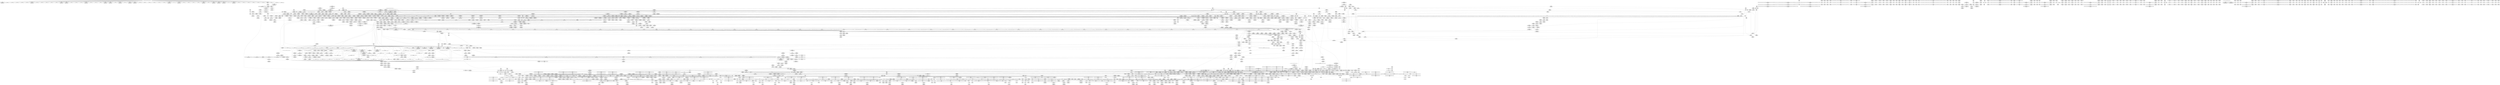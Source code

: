 digraph {
	CE0x5d7e9d0 [shape=record,shape=Mrecord,label="{CE0x5d7e9d0|24:_i32*,_32:_i16,_34:_i8,_35:_i8,_36:_i8,_72:_i8,_:_SCMRE_31,32_}"]
	CE0x734a190 [shape=record,shape=Mrecord,label="{CE0x734a190|i32_22|*Constant*}"]
	CE0x7471e70 [shape=record,shape=Mrecord,label="{CE0x7471e70|_call_void___llvm_gcov_indirect_counter_increment10(i32*___llvm_gcov_global_state_pred50,_i64**_getelementptr_inbounds_(_3_x_i64*_,_3_x_i64*_*___llvm_gcda_edge_table49,_i64_0,_i64_1)),_!dbg_!38911|security/tomoyo/network.c,509|*SummSource*}"]
	CE0x5aef5d0 [shape=record,shape=Mrecord,label="{CE0x5aef5d0|tomoyo_inet_entry:do.end|*SummSource*}"]
	CE0x4ddc420 [shape=record,shape=Mrecord,label="{CE0x4ddc420|tomoyo_get_mode:tmp7|security/tomoyo/util.c,979|*SummSink*}"]
	CE0x4b3c830 [shape=record,shape=Mrecord,label="{CE0x4b3c830|_call_void_mcount()_#3}"]
	CE0x72b2a50 [shape=record,shape=Mrecord,label="{CE0x72b2a50|__llvm_gcov_indirect_counter_increment10:counter|*SummSource*}"]
	CE0x75c3590 [shape=record,shape=Mrecord,label="{CE0x75c3590|rcu_lock_release21:__here|*SummSource*}"]
	CE0x5d834d0 [shape=record,shape=Mrecord,label="{CE0x5d834d0|i32_5|*Constant*}"]
	CE0x75b2cf0 [shape=record,shape=Mrecord,label="{CE0x75b2cf0|tomoyo_check_inet_address:address2|security/tomoyo/network.c,512|*SummSink*}"]
	CE0x4bdd110 [shape=record,shape=Mrecord,label="{CE0x4bdd110|tomoyo_get_mode:arrayidx4|security/tomoyo/util.c,983}"]
	CE0x75ba270 [shape=record,shape=Mrecord,label="{CE0x75ba270|tomoyo_audit_inet_log:idx.ext|security/tomoyo/network.c,390|*SummSource*}"]
	CE0x5bc8a10 [shape=record,shape=Mrecord,label="{CE0x5bc8a10|rcu_lock_acquire18:__here|*SummSink*}"]
	CE0x4e7dab0 [shape=record,shape=Mrecord,label="{CE0x4e7dab0|24:_i32*,_32:_i16,_34:_i8,_35:_i8,_36:_i8,_72:_i8,_:_SCMRE_54,55_}"]
	CE0x591b5d0 [shape=record,shape=Mrecord,label="{CE0x591b5d0|_ret_i16_%conv3,_!dbg_!38911|include/uapi/linux/swab.h,53}"]
	CE0x4b1c2a0 [shape=record,shape=Mrecord,label="{CE0x4b1c2a0|0:_i8,_array:_GCRE_tomoyo_index2category_constant_39_x_i8_c_00_00_00_00_00_00_00_00_00_00_00_00_00_00_00_00_00_00_00_00_00_00_00_01_01_01_01_01_01_01_01_01_01_01_01_01_01_01_02_,_align_16:_elem_12::|security/tomoyo/util.c,983}"]
	"CONST[source:0(mediator),value:2(dynamic)][purpose:{subject}][SnkIdx:0]"
	CE0x59c8a40 [shape=record,shape=Mrecord,label="{CE0x59c8a40|tomoyo_read_lock16:tmp|*SummSource*}"]
	CE0x734d500 [shape=record,shape=Mrecord,label="{CE0x734d500|i32_(%struct.tomoyo_request_info.524*,_i8*,_...)*_bitcast_(i32_(%struct.tomoyo_request_info*,_i8*,_...)*_tomoyo_supervisor_to_i32_(%struct.tomoyo_request_info.524*,_i8*,_...)*)|*Constant*|*SummSink*}"]
	CE0x4a524b0 [shape=record,shape=Mrecord,label="{CE0x4a524b0|i64*_getelementptr_inbounds_(_2_x_i64_,_2_x_i64_*___llvm_gcov_ctr3939,_i64_0,_i64_1)|*Constant*}"]
	CE0x594eae0 [shape=record,shape=Mrecord,label="{CE0x594eae0|tomoyo_audit_net_log:tmp2}"]
	CE0x5aef530 [shape=record,shape=Mrecord,label="{CE0x5aef530|tomoyo_inet_entry:do.end}"]
	CE0x3ec65e0 [shape=record,shape=Mrecord,label="{CE0x3ec65e0|srcu_read_lock17:tmp3}"]
	CE0x5ca9cf0 [shape=record,shape=Mrecord,label="{CE0x5ca9cf0|i64*_getelementptr_inbounds_(_6_x_i64_,_6_x_i64_*___llvm_gcov_ctr5427,_i64_0,_i64_0)|*Constant*|*SummSource*}"]
	CE0x4aeae60 [shape=record,shape=Mrecord,label="{CE0x4aeae60|tomoyo_print_ipv6:max_ip|Function::tomoyo_print_ipv6&Arg::max_ip::|*SummSource*}"]
	CE0x4ab0a00 [shape=record,shape=Mrecord,label="{CE0x4ab0a00|tomoyo_check_inet_address:tmp22|security/tomoyo/network.c,519}"]
	CE0x5bd2650 [shape=record,shape=Mrecord,label="{CE0x5bd2650|tomoyo_inet_entry:call|security/tomoyo/network.c,468|*SummSink*}"]
	CE0x72e0c90 [shape=record,shape=Mrecord,label="{CE0x72e0c90|tomoyo_audit_inet_log:tmp15|security/tomoyo/network.c,389|*SummSource*}"]
	CE0x73bdb80 [shape=record,shape=Mrecord,label="{CE0x73bdb80|tomoyo_inet_entry:tmp19|security/tomoyo/network.c,479|*SummSink*}"]
	CE0x6906930 [shape=record,shape=Mrecord,label="{CE0x6906930|tomoyo_get_mode:if.then13|*SummSource*}"]
	CE0x4ee9fa0 [shape=record,shape=Mrecord,label="{CE0x4ee9fa0|i64*_getelementptr_inbounds_(_4_x_i64_,_4_x_i64_*___llvm_gcov_ctr4137,_i64_0,_i64_1)|*Constant*|*SummSource*}"]
	CE0x737dcb0 [shape=record,shape=Mrecord,label="{CE0x737dcb0|tomoyo_inet_entry:inet_network13|security/tomoyo/network.c,478}"]
	CE0x5a1a160 [shape=record,shape=Mrecord,label="{CE0x5a1a160|i8*_getelementptr_inbounds_(_25_x_i8_,_25_x_i8_*_.str12,_i32_0,_i32_0)|*Constant*}"]
	CE0x5a76590 [shape=record,shape=Mrecord,label="{CE0x5a76590|_ret_i32_%retval.0,_!dbg_!38935|security/tomoyo/util.c,988|*SummSource*}"]
	CE0x73b1db0 [shape=record,shape=Mrecord,label="{CE0x73b1db0|tomoyo_inet_entry:address16|security/tomoyo/network.c,479}"]
	CE0x3ec10c0 [shape=record,shape=Mrecord,label="{CE0x3ec10c0|tomoyo_audit_net_log:family|Function::tomoyo_audit_net_log&Arg::family::|*SummSink*}"]
	CE0x734f410 [shape=record,shape=Mrecord,label="{CE0x734f410|_call_void_tomoyo_print_ipv4(i8*_%arraydecay4,_i32_128,_i32*_%tmp3,_i32*_%tmp3)_#9,_!dbg_!38920|security/tomoyo/network.c,388|*SummSource*}"]
	CE0x73176e0 [shape=record,shape=Mrecord,label="{CE0x73176e0|tomoyo_get_mode:tmp27|security/tomoyo/util.c,988}"]
	CE0x5d6bad0 [shape=record,shape=Mrecord,label="{CE0x5d6bad0|tomoyo_get_mode:tmp19|security/tomoyo/util.c,985|*SummSink*}"]
	CE0x7493d90 [shape=record,shape=Mrecord,label="{CE0x7493d90|tomoyo_check_inet_address:return|*SummSink*}"]
	CE0x4c20c00 [shape=record,shape=Mrecord,label="{CE0x4c20c00|tomoyo_check_inet_address:tmp15|security/tomoyo/network.c,517|*SummSink*}"]
	CE0x72b2b60 [shape=record,shape=Mrecord,label="{CE0x72b2b60|__llvm_gcov_indirect_counter_increment10:counter|*SummSink*}"]
	CE0x3f41600 [shape=record,shape=Mrecord,label="{CE0x3f41600|tomoyo_check_inet_address:sin6_port|security/tomoyo/network.c,514|*SummSink*}"]
	CE0x3f4f040 [shape=record,shape=Mrecord,label="{CE0x3f4f040|tomoyo_print_ipv4:tmp2|*SummSink*}"]
	CE0x5e355d0 [shape=record,shape=Mrecord,label="{CE0x5e355d0|srcu_read_unlock20:idx|Function::srcu_read_unlock20&Arg::idx::|*SummSink*}"]
	CE0x72e0a70 [shape=record,shape=Mrecord,label="{CE0x72e0a70|tomoyo_audit_inet_log:tmp15|security/tomoyo/network.c,389}"]
	CE0x59ea820 [shape=record,shape=Mrecord,label="{CE0x59ea820|tomoyo_inet_entry:tmp30|security/tomoyo/network.c,486}"]
	CE0x4cd6600 [shape=record,shape=Mrecord,label="{CE0x4cd6600|__llvm_gcov_indirect_counter_increment10:tmp}"]
	CE0x3ec1870 [shape=record,shape=Mrecord,label="{CE0x3ec1870|tomoyo_audit_inet_log:tmp20|security/tomoyo/network.c,394|*SummSource*}"]
	CE0x5eedc30 [shape=record,shape=Mrecord,label="{CE0x5eedc30|tomoyo_get_mode:tmp3|security/tomoyo/util.c,978}"]
	CE0x3f41b60 [shape=record,shape=Mrecord,label="{CE0x3f41b60|tomoyo_check_inet_address:sw.default|*SummSource*}"]
	CE0x4c76750 [shape=record,shape=Mrecord,label="{CE0x4c76750|COLLAPSED:_GCMRE___llvm_gcov_ctr4632_internal_global_2_x_i64_zeroinitializer:_elem_0:default:}"]
	CE0x3f7a0e0 [shape=record,shape=Mrecord,label="{CE0x3f7a0e0|tomoyo_domain:tmp2}"]
	CE0x73c3100 [shape=record,shape=Mrecord,label="{CE0x73c3100|i64*_getelementptr_inbounds_(_11_x_i64_,_11_x_i64_*___llvm_gcov_ctr54147,_i64_0,_i64_10)|*Constant*|*SummSource*}"]
	CE0x3dc3190 [shape=record,shape=Mrecord,label="{CE0x3dc3190|tomoyo_audit_inet_log:param12|security/tomoyo/network.c,392|*SummSink*}"]
	CE0x5ade780 [shape=record,shape=Mrecord,label="{CE0x5ade780|i64_2|*Constant*}"]
	CE0x734d3b0 [shape=record,shape=Mrecord,label="{CE0x734d3b0|i32_(%struct.tomoyo_request_info.524*,_i8*,_...)*_bitcast_(i32_(%struct.tomoyo_request_info*,_i8*,_...)*_tomoyo_supervisor_to_i32_(%struct.tomoyo_request_info.524*,_i8*,_...)*)|*Constant*|*SummSource*}"]
	CE0x5c11740 [shape=record,shape=Mrecord,label="{CE0x5c11740|tomoyo_inet_entry:tmp8|security/tomoyo/network.c,473|*SummSource*}"]
	CE0x5b23460 [shape=record,shape=Mrecord,label="{CE0x5b23460|__fswab16:tmp2|*SummSink*}"]
	CE0x40b0600 [shape=record,shape=Mrecord,label="{CE0x40b0600|tomoyo_read_lock16:tmp3}"]
	CE0x5ba51e0 [shape=record,shape=Mrecord,label="{CE0x5ba51e0|24:_i32*,_32:_i16,_34:_i8,_35:_i8,_36:_i8,_72:_i8,_:_SCMRE_47,48_}"]
	CE0x5ca80f0 [shape=record,shape=Mrecord,label="{CE0x5ca80f0|tomoyo_get_mode:tmp6|security/tomoyo/util.c,978|*SummSink*}"]
	CE0x5ba4590 [shape=record,shape=Mrecord,label="{CE0x5ba4590|tomoyo_read_lock16:entry|*SummSink*}"]
	CE0x5c50590 [shape=record,shape=Mrecord,label="{CE0x5c50590|i32_1|*Constant*}"]
	CE0x72d6f10 [shape=record,shape=Mrecord,label="{CE0x72d6f10|tomoyo_print_ipv4:max_ip|Function::tomoyo_print_ipv4&Arg::max_ip::|*SummSink*}"]
	CE0x5aeed60 [shape=record,shape=Mrecord,label="{CE0x5aeed60|tomoyo_inet_entry:operation|security/tomoyo/network.c,471|*SummSink*}"]
	CE0x4cfc630 [shape=record,shape=Mrecord,label="{CE0x4cfc630|__llvm_gcov_indirect_counter_increment10:tmp5}"]
	CE0x5b09d20 [shape=record,shape=Mrecord,label="{CE0x5b09d20|24:_i32*,_32:_i16,_34:_i8,_35:_i8,_36:_i8,_72:_i8,_:_SCMRE_38,39_}"]
	CE0x4b09670 [shape=record,shape=Mrecord,label="{CE0x4b09670|i64*_getelementptr_inbounds_(_19_x_i64_,_19_x_i64_*___llvm_gcov_ctr4846,_i64_0,_i64_18)|*Constant*}"]
	CE0x5f14fc0 [shape=record,shape=Mrecord,label="{CE0x5f14fc0|tomoyo_audit_inet_log:arraydecay4|security/tomoyo/network.c,388}"]
	CE0x3f72200 [shape=record,shape=Mrecord,label="{CE0x3f72200|tomoyo_audit_inet_log:tobool|security/tomoyo/network.c,384|*SummSink*}"]
	CE0x748fc80 [shape=record,shape=Mrecord,label="{CE0x748fc80|tomoyo_inet_entry:cmp28|security/tomoyo/network.c,484|*SummSource*}"]
	CE0x753ad90 [shape=record,shape=Mrecord,label="{CE0x753ad90|tomoyo_check_inet_address:if.end9|*SummSink*}"]
	CE0x4d4f4f0 [shape=record,shape=Mrecord,label="{CE0x4d4f4f0|i64_4|*Constant*|*SummSink*}"]
	CE0x5c76e00 [shape=record,shape=Mrecord,label="{CE0x5c76e00|tomoyo_print_ipv6:buffer|Function::tomoyo_print_ipv6&Arg::buffer::|*SummSink*}"]
	CE0x3f191d0 [shape=record,shape=Mrecord,label="{CE0x3f191d0|GLOBAL:tomoyo_audit_net_log|*Constant*|*SummSink*}"]
	CE0x4ee9ea0 [shape=record,shape=Mrecord,label="{CE0x4ee9ea0|rcu_lock_acquire18:tmp1|*SummSink*}"]
	CE0x3f62f40 [shape=record,shape=Mrecord,label="{CE0x3f62f40|_call_void_mcount()_#3|*SummSink*}"]
	CE0x73102d0 [shape=record,shape=Mrecord,label="{CE0x73102d0|24:_i32*,_32:_i16,_34:_i8,_35:_i8,_36:_i8,_72:_i8,_:_SCMRE_76,77_|*MultipleSource*|security/tomoyo/network.c, 469|security/tomoyo/network.c,469|Function::tomoyo_init_request_info&Arg::r::|security/tomoyo/network.c,475}"]
	CE0x4dbf870 [shape=record,shape=Mrecord,label="{CE0x4dbf870|0:_i8,_:_GCRE_tomoyo_policy_loaded_global_i8_0,_align_1:_elem_0:default:}"]
	CE0x58c6fc0 [shape=record,shape=Mrecord,label="{CE0x58c6fc0|rcu_lock_release21:tmp5|include/linux/rcupdate.h,423|*SummSource*}"]
	CE0x5c2c6d0 [shape=record,shape=Mrecord,label="{CE0x5c2c6d0|tomoyo_inet_entry:if.end}"]
	CE0x4eea150 [shape=record,shape=Mrecord,label="{CE0x4eea150|i64**_getelementptr_inbounds_(_3_x_i64*_,_3_x_i64*_*___llvm_gcda_edge_table49,_i64_0,_i64_0)|*Constant*|*SummSink*}"]
	CE0x59949f0 [shape=record,shape=Mrecord,label="{CE0x59949f0|tomoyo_inet_entry:address|Function::tomoyo_inet_entry&Arg::address::|*SummSource*}"]
	CE0x72e0720 [shape=record,shape=Mrecord,label="{CE0x72e0720|_ret_void,_!dbg_!38911|security/tomoyo/network.c,94|*SummSink*}"]
	CE0x4c767c0 [shape=record,shape=Mrecord,label="{CE0x4c767c0|srcu_read_unlock20:tmp|*SummSource*}"]
	CE0x7621dc0 [shape=record,shape=Mrecord,label="{CE0x7621dc0|tomoyo_audit_inet_log:param8|security/tomoyo/network.c,391|*SummSink*}"]
	CE0x4c199a0 [shape=record,shape=Mrecord,label="{CE0x4c199a0|tomoyo_get_mode:tmp9|security/tomoyo/util.c,981|*SummSink*}"]
	CE0x59eea10 [shape=record,shape=Mrecord,label="{CE0x59eea10|tomoyo_check_inet_address:conv13|security/tomoyo/network.c,527|*SummSource*}"]
	CE0x7486db0 [shape=record,shape=Mrecord,label="{CE0x7486db0|tomoyo_inet_entry:cmp28|security/tomoyo/network.c,484}"]
	CE0x5e35500 [shape=record,shape=Mrecord,label="{CE0x5e35500|srcu_read_unlock20:idx|Function::srcu_read_unlock20&Arg::idx::|*SummSource*}"]
	CE0x4ca1ab0 [shape=record,shape=Mrecord,label="{CE0x4ca1ab0|GLOBAL:tomoyo_profile|*Constant*}"]
	CE0x4ad8820 [shape=record,shape=Mrecord,label="{CE0x4ad8820|i64_16|*Constant*}"]
	CE0x740a4f0 [shape=record,shape=Mrecord,label="{CE0x740a4f0|tomoyo_inet_entry:param24|security/tomoyo/network.c,480|*SummSource*}"]
	CE0x5cbf1c0 [shape=record,shape=Mrecord,label="{CE0x5cbf1c0|tomoyo_inet_entry:call|security/tomoyo/network.c,468}"]
	CE0x591b060 [shape=record,shape=Mrecord,label="{CE0x591b060|tomoyo_check_inet_address:port|Function::tomoyo_check_inet_address&Arg::port::|*SummSink*}"]
	CE0x3f29230 [shape=record,shape=Mrecord,label="{CE0x3f29230|tomoyo_print_ipv6:tmp3}"]
	CE0x3f5b180 [shape=record,shape=Mrecord,label="{CE0x3f5b180|i64*_getelementptr_inbounds_(_12_x_i64_,_12_x_i64_*___llvm_gcov_ctr31133,_i64_0,_i64_6)|*Constant*|*SummSink*}"]
	CE0x5b284b0 [shape=record,shape=Mrecord,label="{CE0x5b284b0|tomoyo_init_request_info:if.then|*SummSink*}"]
	CE0x5ef5080 [shape=record,shape=Mrecord,label="{CE0x5ef5080|GLOBAL:lock_release|*Constant*|*SummSink*}"]
	CE0x3fd5e60 [shape=record,shape=Mrecord,label="{CE0x3fd5e60|_call_void_mcount()_#3|*SummSource*}"]
	CE0x5ae4020 [shape=record,shape=Mrecord,label="{CE0x5ae4020|tomoyo_inet_entry:tmp3|*LoadInst*|security/tomoyo/network.c,471|*SummSource*}"]
	CE0x741fbd0 [shape=record,shape=Mrecord,label="{CE0x741fbd0|tomoyo_inet_entry:call27|security/tomoyo/network.c,483|*SummSource*}"]
	CE0x5aeeee0 [shape=record,shape=Mrecord,label="{CE0x5aeeee0|tomoyo_inet_entry:operation|security/tomoyo/network.c,471|*SummSource*}"]
	CE0x4d26b30 [shape=record,shape=Mrecord,label="{CE0x4d26b30|tomoyo_check_inet_address:cmp|security/tomoyo/network.c,509|*SummSink*}"]
	CE0x5e8da80 [shape=record,shape=Mrecord,label="{CE0x5e8da80|GLOBAL:__llvm_gcov_indirect_counter_increment10|*Constant*|*SummSink*}"]
	CE0x5e700f0 [shape=record,shape=Mrecord,label="{CE0x5e700f0|srcu_read_lock17:tmp1|*SummSink*}"]
	CE0x5b3be80 [shape=record,shape=Mrecord,label="{CE0x5b3be80|_ret_i32_%conv6,_!dbg_!38926|security/tomoyo/util.c,1011|*SummSource*}"]
	CE0x733aa90 [shape=record,shape=Mrecord,label="{CE0x733aa90|tomoyo_inet_entry:tmp16|*LoadInst*|security/tomoyo/network.c,476|*SummSource*}"]
	CE0x4c191d0 [shape=record,shape=Mrecord,label="{CE0x4c191d0|tomoyo_print_ipv6:tmp2}"]
	CE0x734c9b0 [shape=record,shape=Mrecord,label="{CE0x734c9b0|tomoyo_audit_net_log:tmp5|security/tomoyo/network.c,368}"]
	CE0x5ba4ea0 [shape=record,shape=Mrecord,label="{CE0x5ba4ea0|24:_i32*,_32:_i16,_34:_i8,_35:_i8,_36:_i8,_72:_i8,_:_SCMRE_45,46_}"]
	CE0x5e3f9f0 [shape=record,shape=Mrecord,label="{CE0x5e3f9f0|tomoyo_check_inet_address:call|security/tomoyo/network.c,528|*SummSource*}"]
	CE0x4e7dc10 [shape=record,shape=Mrecord,label="{CE0x4e7dc10|24:_i32*,_32:_i16,_34:_i8,_35:_i8,_36:_i8,_72:_i8,_:_SCMRE_55,56_}"]
	CE0x3fa3750 [shape=record,shape=Mrecord,label="{CE0x3fa3750|srcu_read_unlock20:tmp2|*SummSource*}"]
	CE0x4b4e080 [shape=record,shape=Mrecord,label="{CE0x4b4e080|tomoyo_domain:call3|security/tomoyo/common.h,1205}"]
	CE0x75c3cd0 [shape=record,shape=Mrecord,label="{CE0x75c3cd0|0:_i8*,_array:_GCRE_tomoyo_proto_keyword_constant_6_x_i8*_i8*_getelementptr_inbounds_(_2_x_i8_,_2_x_i8_*_.str22,_i32_0,_i32_0),_i8*_getelementptr_inbounds_(_7_x_i8_,_7_x_i8_*_.str123,_i32_0,_i32_0),_i8*_getelementptr_inbounds_(_6_x_i8_,_6_x_i8_*_.str224,_i32_0,_i32_0),_i8*_getelementptr_inbounds_(_4_x_i8_,_4_x_i8_*_.str325,_i32_0,_i32_0),_i8*_getelementptr_inbounds_(_2_x_i8_,_2_x_i8_*_.str22,_i32_0,_i32_0),_i8*_getelementptr_inbounds_(_10_x_i8_,_10_x_i8_*_.str426,_i32_0,_i32_0)_,_align_16:_elem_2::|security/tomoyo/network.c,367}"]
	CE0x5d0fc80 [shape=record,shape=Mrecord,label="{CE0x5d0fc80|__fswab16:and2|include/uapi/linux/swab.h,53}"]
	CE0x7613ef0 [shape=record,shape=Mrecord,label="{CE0x7613ef0|i64_128|*Constant*}"]
	CE0x5cedb80 [shape=record,shape=Mrecord,label="{CE0x5cedb80|tomoyo_inet_entry:tmp}"]
	CE0x7564ed0 [shape=record,shape=Mrecord,label="{CE0x7564ed0|tomoyo_read_unlock19:idx|Function::tomoyo_read_unlock19&Arg::idx::|*SummSink*}"]
	CE0x400e710 [shape=record,shape=Mrecord,label="{CE0x400e710|tomoyo_get_mode:bb|*SummSink*}"]
	CE0x72d4cc0 [shape=record,shape=Mrecord,label="{CE0x72d4cc0|tomoyo_domain:if.then|*SummSink*}"]
	CE0x4ab0410 [shape=record,shape=Mrecord,label="{CE0x4ab0410|tomoyo_init_request_info:tmp6|security/tomoyo/util.c,1004|*SummSource*}"]
	CE0x4b61e70 [shape=record,shape=Mrecord,label="{CE0x4b61e70|_call_void_mcount()_#3|*SummSink*}"]
	CE0x5e0c210 [shape=record,shape=Mrecord,label="{CE0x5e0c210|tomoyo_audit_inet_log:tmp8|security/tomoyo/network.c,384}"]
	CE0x3fd6340 [shape=record,shape=Mrecord,label="{CE0x3fd6340|tomoyo_init_request_info:tmp10|security/tomoyo/util.c,1006|*SummSource*}"]
	CE0x3e67f70 [shape=record,shape=Mrecord,label="{CE0x3e67f70|tomoyo_check_inet_address:tmp10|security/tomoyo/network.c,511}"]
	CE0x749fcf0 [shape=record,shape=Mrecord,label="{CE0x749fcf0|tomoyo_inet_entry:tmp23|security/tomoyo/network.c,484|*SummSink*}"]
	CE0x5cbf270 [shape=record,shape=Mrecord,label="{CE0x5cbf270|i32_8|*Constant*}"]
	CE0x4ad8020 [shape=record,shape=Mrecord,label="{CE0x4ad8020|0:_i8,_array:_GCR_tomoyo_inet2mac_internal_constant_6_x_4_x_i8_4_x_i8_zeroinitializer,_4_x_i8_c_17_18_19_00_,_4_x_i8_c_1A_00_00_1B_,_4_x_i8_c_1C_00_00_1D_,_4_x_i8_zeroinitializer,_4_x_i8_zeroinitializer_,_align_16:_elem_0::|security/tomoyo/network.c,471}"]
	CE0x59e40e0 [shape=record,shape=Mrecord,label="{CE0x59e40e0|tomoyo_inet_entry:tmp29|security/tomoyo/network.c,486}"]
	CE0x4b098e0 [shape=record,shape=Mrecord,label="{CE0x4b098e0|i64*_getelementptr_inbounds_(_19_x_i64_,_19_x_i64_*___llvm_gcov_ctr4846,_i64_0,_i64_18)|*Constant*|*SummSink*}"]
	CE0x3da9440 [shape=record,shape=Mrecord,label="{CE0x3da9440|GLOBAL:tomoyo_profile|*Constant*|*SummSource*}"]
	CE0x5ca8d30 [shape=record,shape=Mrecord,label="{CE0x5ca8d30|tomoyo_domain:if.then}"]
	CE0x5917a40 [shape=record,shape=Mrecord,label="{CE0x5917a40|tomoyo_check_inet_address:tmp34|security/tomoyo/network.c,528|*SummSink*}"]
	CE0x5d7eb70 [shape=record,shape=Mrecord,label="{CE0x5d7eb70|24:_i32*,_32:_i16,_34:_i8,_35:_i8,_36:_i8,_72:_i8,_:_SCMRE_32,33_}"]
	CE0x74112e0 [shape=record,shape=Mrecord,label="{CE0x74112e0|tomoyo_inet_entry:tmp22|security/tomoyo/network.c,482}"]
	CE0x5a4f680 [shape=record,shape=Mrecord,label="{CE0x5a4f680|tomoyo_print_ipv4:tmp4|security/tomoyo/network.c,93|*SummSink*}"]
	CE0x3d93de0 [shape=record,shape=Mrecord,label="{CE0x3d93de0|srcu_read_lock17:tmp2}"]
	CE0x5d21310 [shape=record,shape=Mrecord,label="{CE0x5d21310|i32_(%struct.tomoyo_request_info.524*,_%struct.tomoyo_domain_info*,_i8)*_bitcast_(i32_(%struct.tomoyo_request_info*,_%struct.tomoyo_domain_info*,_i8)*_tomoyo_init_request_info_to_i32_(%struct.tomoyo_request_info.524*,_%struct.tomoyo_domain_info*,_i8)*)|*Constant*|*SummSource*}"]
	CE0x5872310 [shape=record,shape=Mrecord,label="{CE0x5872310|i64*_getelementptr_inbounds_(_2_x_i64_,_2_x_i64_*___llvm_gcov_ctr53148,_i64_0,_i64_1)|*Constant*|*SummSource*}"]
	CE0x3d93ec0 [shape=record,shape=Mrecord,label="{CE0x3d93ec0|srcu_read_lock17:tmp2|*SummSink*}"]
	CE0x740f030 [shape=record,shape=Mrecord,label="{CE0x740f030|tomoyo_print_ipv4:call|security/tomoyo/network.c,92|*SummSource*}"]
	CE0x5dba930 [shape=record,shape=Mrecord,label="{CE0x5dba930|tomoyo_get_mode:mode.1}"]
	CE0x3ec6b00 [shape=record,shape=Mrecord,label="{CE0x3ec6b00|_call_void_mcount()_#3|*SummSink*}"]
	CE0x753aa30 [shape=record,shape=Mrecord,label="{CE0x753aa30|tomoyo_check_inet_address:tmp5|security/tomoyo/network.c,509|*SummSource*}"]
	CE0x4cfc3b0 [shape=record,shape=Mrecord,label="{CE0x4cfc3b0|__llvm_gcov_indirect_counter_increment10:tmp3|*SummSource*}"]
	CE0x3f61c40 [shape=record,shape=Mrecord,label="{CE0x3f61c40|tomoyo_get_mode:if.end14}"]
	CE0x5a19cf0 [shape=record,shape=Mrecord,label="{CE0x5a19cf0|VOIDTB_TE:_CE_0,2048_|*MultipleSource*|security/tomoyo/util.c,1010|Function::tomoyo_get_mode&Arg::ns::}"]
	CE0x4a95c80 [shape=record,shape=Mrecord,label="{CE0x4a95c80|_call_void_mcount()_#3|*SummSink*}"]
	CE0x5a61f40 [shape=record,shape=Mrecord,label="{CE0x5a61f40|tomoyo_init_request_info:tmp12|security/tomoyo/util.c,1010}"]
	CE0x5d0fac0 [shape=record,shape=Mrecord,label="{CE0x5d0fac0|__fswab16:conv1|include/uapi/linux/swab.h,53}"]
	CE0x75c3f70 [shape=record,shape=Mrecord,label="{CE0x75c3f70|0:_i8*,_array:_GCRE_tomoyo_proto_keyword_constant_6_x_i8*_i8*_getelementptr_inbounds_(_2_x_i8_,_2_x_i8_*_.str22,_i32_0,_i32_0),_i8*_getelementptr_inbounds_(_7_x_i8_,_7_x_i8_*_.str123,_i32_0,_i32_0),_i8*_getelementptr_inbounds_(_6_x_i8_,_6_x_i8_*_.str224,_i32_0,_i32_0),_i8*_getelementptr_inbounds_(_4_x_i8_,_4_x_i8_*_.str325,_i32_0,_i32_0),_i8*_getelementptr_inbounds_(_2_x_i8_,_2_x_i8_*_.str22,_i32_0,_i32_0),_i8*_getelementptr_inbounds_(_10_x_i8_,_10_x_i8_*_.str426,_i32_0,_i32_0)_,_align_16:_elem_3::|security/tomoyo/network.c,367}"]
	CE0x5a66c50 [shape=record,shape=Mrecord,label="{CE0x5a66c50|0:_i8,_array:_GCRE_tomoyo_index2category_constant_39_x_i8_c_00_00_00_00_00_00_00_00_00_00_00_00_00_00_00_00_00_00_00_00_00_00_00_01_01_01_01_01_01_01_01_01_01_01_01_01_01_01_02_,_align_16:_elem_30::|security/tomoyo/util.c,983}"]
	CE0x4b3e2b0 [shape=record,shape=Mrecord,label="{CE0x4b3e2b0|tomoyo_domain:tmp9|security/tomoyo/common.h,1205}"]
	CE0x59c8960 [shape=record,shape=Mrecord,label="{CE0x59c8960|tomoyo_read_lock16:tmp}"]
	CE0x590bc90 [shape=record,shape=Mrecord,label="{CE0x590bc90|tomoyo_check_inet_address:tmp31|security/tomoyo/network.c,527|*SummSource*}"]
	CE0x5d34d60 [shape=record,shape=Mrecord,label="{CE0x5d34d60|tomoyo_inet_entry:param_type|security/tomoyo/network.c,475|*SummSink*}"]
	CE0x4bf8ff0 [shape=record,shape=Mrecord,label="{CE0x4bf8ff0|i8_0|*Constant*|*SummSource*}"]
	CE0x405e720 [shape=record,shape=Mrecord,label="{CE0x405e720|__fswab16:conv1|include/uapi/linux/swab.h,53|*SummSink*}"]
	CE0x5983a10 [shape=record,shape=Mrecord,label="{CE0x5983a10|tomoyo_audit_net_log:arrayidx2|security/tomoyo/network.c,368}"]
	CE0x3f6ac20 [shape=record,shape=Mrecord,label="{CE0x3f6ac20|tomoyo_domain:tmp15|security/tomoyo/common.h,1205}"]
	CE0x733a6e0 [shape=record,shape=Mrecord,label="{CE0x733a6e0|tomoyo_inet_entry:tmp18|security/tomoyo/network.c,478|*SummSource*}"]
	CE0x4130330 [shape=record,shape=Mrecord,label="{CE0x4130330|tomoyo_check_inet_address:u6_addr8|security/tomoyo/network.c,513|*SummSink*}"]
	CE0x5ef5cf0 [shape=record,shape=Mrecord,label="{CE0x5ef5cf0|get_current:tmp2|*SummSink*}"]
	CE0x4b53800 [shape=record,shape=Mrecord,label="{CE0x4b53800|__fswab16:conv1|include/uapi/linux/swab.h,53}"]
	CE0x5994730 [shape=record,shape=Mrecord,label="{CE0x5994730|tomoyo_inet_entry:entry|*SummSink*}"]
	CE0x3ec6a90 [shape=record,shape=Mrecord,label="{CE0x3ec6a90|_call_void_mcount()_#3|*SummSource*}"]
	CE0x7613bf0 [shape=record,shape=Mrecord,label="{CE0x7613bf0|tomoyo_audit_inet_log:conv7|security/tomoyo/network.c,390|*SummSource*}"]
	CE0x4eb02d0 [shape=record,shape=Mrecord,label="{CE0x4eb02d0|tomoyo_get_mode:tmp|*SummSource*}"]
	CE0x4c6e600 [shape=record,shape=Mrecord,label="{CE0x4c6e600|0:_i8,_array:_GCRE_tomoyo_index2category_constant_39_x_i8_c_00_00_00_00_00_00_00_00_00_00_00_00_00_00_00_00_00_00_00_00_00_00_00_01_01_01_01_01_01_01_01_01_01_01_01_01_01_01_02_,_align_16:_elem_3::|security/tomoyo/util.c,983}"]
	CE0x72b2da0 [shape=record,shape=Mrecord,label="{CE0x72b2da0|tomoyo_check_inet_address:conv5|security/tomoyo/network.c,517}"]
	CE0x40ee650 [shape=record,shape=Mrecord,label="{CE0x40ee650|tomoyo_inet_entry:cmp|security/tomoyo/network.c,474|*SummSource*}"]
	CE0x58cec80 [shape=record,shape=Mrecord,label="{CE0x58cec80|i64*_getelementptr_inbounds_(_2_x_i64_,_2_x_i64_*___llvm_gcov_ctr4434,_i64_0,_i64_0)|*Constant*|*SummSource*}"]
	CE0x5af5510 [shape=record,shape=Mrecord,label="{CE0x5af5510|_ret_i32_%call,_!dbg_!38907|include/linux/srcu.h,223|*SummSource*}"]
	CE0x4bcaf40 [shape=record,shape=Mrecord,label="{CE0x4bcaf40|tomoyo_domain:tmp18|security/tomoyo/common.h,1205|*SummSource*}"]
	CE0x4c766e0 [shape=record,shape=Mrecord,label="{CE0x4c766e0|srcu_read_unlock20:tmp}"]
	CE0x410fea0 [shape=record,shape=Mrecord,label="{CE0x410fea0|tomoyo_check_inet_address:tmp26|security/tomoyo/network.c,522|*SummSink*}"]
	CE0x405ee70 [shape=record,shape=Mrecord,label="{CE0x405ee70|__fswab16:shr|include/uapi/linux/swab.h,53|*SummSource*}"]
	CE0x5c87cb0 [shape=record,shape=Mrecord,label="{CE0x5c87cb0|tomoyo_get_mode:mode.0|*SummSource*}"]
	CE0x5a666f0 [shape=record,shape=Mrecord,label="{CE0x5a666f0|0:_i8,_array:_GCRE_tomoyo_index2category_constant_39_x_i8_c_00_00_00_00_00_00_00_00_00_00_00_00_00_00_00_00_00_00_00_00_00_00_00_01_01_01_01_01_01_01_01_01_01_01_01_01_01_01_02_,_align_16:_elem_28::|security/tomoyo/util.c,983}"]
	CE0x739fc00 [shape=record,shape=Mrecord,label="{CE0x739fc00|tomoyo_inet_entry:frombool|security/tomoyo/network.c,478}"]
	CE0x749fb00 [shape=record,shape=Mrecord,label="{CE0x749fb00|tomoyo_inet_entry:cmp28|security/tomoyo/network.c,484|*SummSink*}"]
	CE0x5a6f0f0 [shape=record,shape=Mrecord,label="{CE0x5a6f0f0|GLOBAL:tomoyo_get_mode|*Constant*|*SummSink*}"]
	CE0x5ccbe60 [shape=record,shape=Mrecord,label="{CE0x5ccbe60|_call_void_tomoyo_print_ipv4(i8*_%arraydecay4,_i32_128,_i32*_%tmp3,_i32*_%tmp3)_#9,_!dbg_!38920|security/tomoyo/network.c,388}"]
	CE0x74a6930 [shape=record,shape=Mrecord,label="{CE0x74a6930|tomoyo_inet_entry:tmp26|security/tomoyo/network.c,484|*SummSink*}"]
	CE0x3f4a8b0 [shape=record,shape=Mrecord,label="{CE0x3f4a8b0|i64*_getelementptr_inbounds_(_11_x_i64_,_11_x_i64_*___llvm_gcov_ctr54147,_i64_0,_i64_8)|*Constant*|*SummSink*}"]
	CE0x5eb9a00 [shape=record,shape=Mrecord,label="{CE0x5eb9a00|i32_128|*Constant*}"]
	CE0x5a4f320 [shape=record,shape=Mrecord,label="{CE0x5a4f320|tomoyo_print_ipv4:conv|security/tomoyo/network.c,92|*SummSink*}"]
	CE0x5a50cf0 [shape=record,shape=Mrecord,label="{CE0x5a50cf0|tomoyo_init_request_info:mode|security/tomoyo/util.c,1010}"]
	CE0x3eaf670 [shape=record,shape=Mrecord,label="{CE0x3eaf670|rcu_lock_release21:tmp1|*SummSink*}"]
	CE0x73f9400 [shape=record,shape=Mrecord,label="{CE0x73f9400|tomoyo_inet_entry:call21|security/tomoyo/network.c,480|*SummSink*}"]
	CE0x4acabc0 [shape=record,shape=Mrecord,label="{CE0x4acabc0|tomoyo_check_inet_address:addr|Function::tomoyo_check_inet_address&Arg::addr::|*SummSink*}"]
	CE0x4aeb080 [shape=record,shape=Mrecord,label="{CE0x4aeb080|tomoyo_print_ipv6:max_ip|Function::tomoyo_print_ipv6&Arg::max_ip::|*SummSink*}"]
	CE0x3dc3a30 [shape=record,shape=Mrecord,label="{CE0x3dc3a30|tomoyo_audit_inet_log:conv10|security/tomoyo/network.c,391}"]
	CE0x5ba5040 [shape=record,shape=Mrecord,label="{CE0x5ba5040|24:_i32*,_32:_i16,_34:_i8,_35:_i8,_36:_i8,_72:_i8,_:_SCMRE_46,47_}"]
	CE0x5e70710 [shape=record,shape=Mrecord,label="{CE0x5e70710|tomoyo_audit_inet_log:tmp6|security/tomoyo/network.c,384|*SummSource*}"]
	CE0x4bc5910 [shape=record,shape=Mrecord,label="{CE0x4bc5910|COLLAPSED:_GCMRE___llvm_gcov_ctr5130_internal_global_2_x_i64_zeroinitializer:_elem_0:default:}"]
	CE0x4b81b60 [shape=record,shape=Mrecord,label="{CE0x4b81b60|i64*_getelementptr_inbounds_(_2_x_i64_,_2_x_i64_*___llvm_gcov_ctr5130,_i64_0,_i64_0)|*Constant*}"]
	CE0x3fa32a0 [shape=record,shape=Mrecord,label="{CE0x3fa32a0|tomoyo_audit_net_log:tmp|*SummSink*}"]
	CE0x5d2d540 [shape=record,shape=Mrecord,label="{CE0x5d2d540|tomoyo_inet_entry:tmp1|*SummSource*}"]
	CE0x5bc83d0 [shape=record,shape=Mrecord,label="{CE0x5bc83d0|%struct.lockdep_map*_null|*Constant*}"]
	CE0x3ed25d0 [shape=record,shape=Mrecord,label="{CE0x3ed25d0|tomoyo_init_request_info:tmp5|security/tomoyo/util.c,1004}"]
	CE0x5c53650 [shape=record,shape=Mrecord,label="{CE0x5c53650|tomoyo_inet_entry:inet|security/tomoyo/network.c,478|*SummSink*}"]
	CE0x5b7bc90 [shape=record,shape=Mrecord,label="{CE0x5b7bc90|_ret_i32_%call,_!dbg_!38902|security/tomoyo/common.h,1097|*SummSink*}"]
	CE0x4dbfa90 [shape=record,shape=Mrecord,label="{CE0x4dbfa90|tomoyo_print_ipv4:tmp2}"]
	CE0x59700c0 [shape=record,shape=Mrecord,label="{CE0x59700c0|tomoyo_check_inet_address:tmp36|security/tomoyo/network.c,529}"]
	CE0x4ee9b70 [shape=record,shape=Mrecord,label="{CE0x4ee9b70|COLLAPSED:_GCMRE___llvm_gcov_ctr4731_internal_global_4_x_i64_zeroinitializer:_elem_0:default:}"]
	CE0x3f619b0 [shape=record,shape=Mrecord,label="{CE0x3f619b0|GLOBAL:tomoyo_index2category|Global_var:tomoyo_index2category|*SummSink*}"]
	CE0x3f20f40 [shape=record,shape=Mrecord,label="{CE0x3f20f40|128:_i8*,_1208:_%struct.file*,_:_CMRE_51,52_}"]
	CE0x3ed2950 [shape=record,shape=Mrecord,label="{CE0x3ed2950|tomoyo_inet_entry:protocol|security/tomoyo/network.c,471}"]
	CE0x40a4690 [shape=record,shape=Mrecord,label="{CE0x40a4690|tomoyo_audit_inet_log:tmp5|security/tomoyo/network.c,384|*SummSource*}"]
	CE0x746e6e0 [shape=record,shape=Mrecord,label="{CE0x746e6e0|tomoyo_audit_net_log:tmp|*SummSource*}"]
	CE0x3ee5440 [shape=record,shape=Mrecord,label="{CE0x3ee5440|tomoyo_audit_inet_log:tmp19|security/tomoyo/network.c,393}"]
	CE0x3f68680 [shape=record,shape=Mrecord,label="{CE0x3f68680|tomoyo_print_ipv6:conv|security/tomoyo/network.c,110|*SummSink*}"]
	CE0x3cd9b00 [shape=record,shape=Mrecord,label="{CE0x3cd9b00|tomoyo_audit_inet_log:inet_network|security/tomoyo/network.c,382|*SummSink*}"]
	CE0x74a0020 [shape=record,shape=Mrecord,label="{CE0x74a0020|tomoyo_inet_entry:tmp23|security/tomoyo/network.c,484}"]
	CE0x3e3bb30 [shape=record,shape=Mrecord,label="{CE0x3e3bb30|GLOBAL:__llvm_gcov_ctr4846|Global_var:__llvm_gcov_ctr4846|*SummSource*}"]
	CE0x59e39e0 [shape=record,shape=Mrecord,label="{CE0x59e39e0|tomoyo_inet_entry:error.0|*SummSink*}"]
	CE0x3fa33f0 [shape=record,shape=Mrecord,label="{CE0x3fa33f0|tomoyo_audit_net_log:tmp1|*SummSink*}"]
	CE0x5c7fa90 [shape=record,shape=Mrecord,label="{CE0x5c7fa90|srcu_read_lock17:dep_map|include/linux/srcu.h,222}"]
	CE0x594e920 [shape=record,shape=Mrecord,label="{CE0x594e920|tomoyo_get_mode:cmp|security/tomoyo/util.c,982}"]
	CE0x3f71820 [shape=record,shape=Mrecord,label="{CE0x3f71820|tomoyo_print_ipv4:tmp5|security/tomoyo/network.c,93}"]
	CE0x5d93150 [shape=record,shape=Mrecord,label="{CE0x5d93150|__fswab16:bb}"]
	CE0x5a1a340 [shape=record,shape=Mrecord,label="{CE0x5a1a340|i8*_getelementptr_inbounds_(_25_x_i8_,_25_x_i8_*_.str12,_i32_0,_i32_0)|*Constant*|*SummSink*}"]
	CE0x3f6aa30 [shape=record,shape=Mrecord,label="{CE0x3f6aa30|tomoyo_domain:tmp15|security/tomoyo/common.h,1205|*SummSource*}"]
	CE0x5a47890 [shape=record,shape=Mrecord,label="{CE0x5a47890|tomoyo_init_request_info:mode|security/tomoyo/util.c,1010|*SummSink*}"]
	CE0x4b53f70 [shape=record,shape=Mrecord,label="{CE0x4b53f70|tomoyo_check_inet_address:address|Function::tomoyo_check_inet_address&Arg::address::}"]
	CE0x5c87b60 [shape=record,shape=Mrecord,label="{CE0x5c87b60|tomoyo_get_mode:mode.0}"]
	CE0x4b618d0 [shape=record,shape=Mrecord,label="{CE0x4b618d0|VOIDTB_TE:_CE_6392,6400_|*MultipleSource*|security/tomoyo/util.c,1010|Function::tomoyo_get_mode&Arg::ns::}"]
	CE0x4bffe30 [shape=record,shape=Mrecord,label="{CE0x4bffe30|VOIDTB_TE_array:_GCR_.str5_private_unnamed_addr_constant_13_x_i8_c_%pI6c%c%pI6c_00_,_align_1:_elem_0:default:}"]
	CE0x40b0200 [shape=record,shape=Mrecord,label="{CE0x40b0200|tomoyo_inet_entry:idxprom|security/tomoyo/network.c,471|*SummSource*}"]
	CE0x5de2890 [shape=record,shape=Mrecord,label="{CE0x5de2890|rcu_lock_acquire18:indirectgoto|*SummSink*}"]
	CE0x73f7b80 [shape=record,shape=Mrecord,label="{CE0x73f7b80|_call_void_lock_acquire(%struct.lockdep_map*_%map,_i32_0,_i32_0,_i32_2,_i32_0,_%struct.lockdep_map*_null,_i64_ptrtoint_(i8*_blockaddress(_rcu_lock_acquire18,_%__here)_to_i64))_#9,_!dbg_!38907|include/linux/rcupdate.h,418}"]
	CE0x73814f0 [shape=record,shape=Mrecord,label="{CE0x73814f0|tomoyo_inet_entry:inet|security/tomoyo/network.c,478}"]
	CE0x7381070 [shape=record,shape=Mrecord,label="{CE0x7381070|tomoyo_inet_entry:operation10|security/tomoyo/network.c,477|*SummSink*}"]
	CE0x735da10 [shape=record,shape=Mrecord,label="{CE0x735da10|tomoyo_inet_entry:param8|security/tomoyo/network.c,477|*SummSource*}"]
	CE0x4ccb690 [shape=record,shape=Mrecord,label="{CE0x4ccb690|tomoyo_check_inet_address:tmp8|security/tomoyo/network.c,510|*SummSource*}"]
	CE0x4b3e150 [shape=record,shape=Mrecord,label="{CE0x4b3e150|i64_4|*Constant*}"]
	CE0x4c19240 [shape=record,shape=Mrecord,label="{CE0x4c19240|tomoyo_print_ipv6:tmp2|*SummSource*}"]
	CE0x4d06c50 [shape=record,shape=Mrecord,label="{CE0x4d06c50|i32_0|*Constant*}"]
	CE0x5e129f0 [shape=record,shape=Mrecord,label="{CE0x5e129f0|tomoyo_audit_inet_log:bb|*SummSource*}"]
	CE0x3f5aee0 [shape=record,shape=Mrecord,label="{CE0x3f5aee0|tomoyo_domain:tmp5|security/tomoyo/common.h,1205}"]
	CE0x73bdd80 [shape=record,shape=Mrecord,label="{CE0x73bdd80|tomoyo_inet_entry:param17|security/tomoyo/network.c,479|*SummSource*}"]
	CE0x5dfb9e0 [shape=record,shape=Mrecord,label="{CE0x5dfb9e0|GLOBAL:__srcu_read_lock|*Constant*|*SummSink*}"]
	CE0x5c2c0d0 [shape=record,shape=Mrecord,label="{CE0x5c2c0d0|tomoyo_inet_entry:call3|security/tomoyo/network.c,473}"]
	CE0x4ab08b0 [shape=record,shape=Mrecord,label="{CE0x4ab08b0|i64*_getelementptr_inbounds_(_19_x_i64_,_19_x_i64_*___llvm_gcov_ctr4846,_i64_0,_i64_11)|*Constant*|*SummSink*}"]
	CE0x728f430 [shape=record,shape=Mrecord,label="{CE0x728f430|tomoyo_audit_inet_log:tmp13|security/tomoyo/network.c,388|*SummSource*}"]
	CE0x5d836a0 [shape=record,shape=Mrecord,label="{CE0x5d836a0|tomoyo_get_mode:default_config|security/tomoyo/util.c,986|*SummSource*}"]
	CE0x6912cf0 [shape=record,shape=Mrecord,label="{CE0x6912cf0|tomoyo_audit_inet_log:tmp1}"]
	CE0x6919e10 [shape=record,shape=Mrecord,label="{CE0x6919e10|i64_ptrtoint_(i8*_blockaddress(_rcu_lock_release21,_%__here)_to_i64)|*Constant*|*SummSink*}"]
	CE0x5871cc0 [shape=record,shape=Mrecord,label="{CE0x5871cc0|get_current:tmp3}"]
	CE0x3fd6490 [shape=record,shape=Mrecord,label="{CE0x3fd6490|tomoyo_init_request_info:tmp10|security/tomoyo/util.c,1006|*SummSink*}"]
	CE0x7565110 [shape=record,shape=Mrecord,label="{CE0x7565110|_ret_void,_!dbg_!38904|security/tomoyo/common.h,1110}"]
	CE0x5c50460 [shape=record,shape=Mrecord,label="{CE0x5c50460|i64_2|*Constant*}"]
	CE0x74114e0 [shape=record,shape=Mrecord,label="{CE0x74114e0|i64*_getelementptr_inbounds_(_11_x_i64_,_11_x_i64_*___llvm_gcov_ctr5229,_i64_0,_i64_6)|*Constant*|*SummSource*}"]
	CE0x4c917d0 [shape=record,shape=Mrecord,label="{CE0x4c917d0|__llvm_gcov_indirect_counter_increment10:tmp1}"]
	CE0x590b7b0 [shape=record,shape=Mrecord,label="{CE0x590b7b0|tomoyo_check_inet_address:tmp30|security/tomoyo/network.c,527}"]
	CE0x7494ec0 [shape=record,shape=Mrecord,label="{CE0x7494ec0|tomoyo_audit_inet_log:tmp16|security/tomoyo/network.c,389}"]
	CE0x4b4e490 [shape=record,shape=Mrecord,label="{CE0x4b4e490|tomoyo_domain:call3|security/tomoyo/common.h,1205|*SummSink*}"]
	CE0x5c46a30 [shape=record,shape=Mrecord,label="{CE0x5c46a30|24:_i32*,_32:_i16,_34:_i8,_35:_i8,_36:_i8,_72:_i8,_:_SCMRE_0,8_|*MultipleSource*|security/tomoyo/network.c, 469|security/tomoyo/network.c,469|Function::tomoyo_init_request_info&Arg::r::|security/tomoyo/network.c,475}"]
	CE0x5971490 [shape=record,shape=Mrecord,label="{CE0x5971490|tomoyo_check_inet_address:tmp36|security/tomoyo/network.c,529|*SummSource*}"]
	CE0x4c76ae0 [shape=record,shape=Mrecord,label="{CE0x4c76ae0|srcu_read_unlock20:bb|*SummSink*}"]
	CE0x3f4a6f0 [shape=record,shape=Mrecord,label="{CE0x3f4a6f0|_call_void_mcount()_#3}"]
	CE0x75b9e20 [shape=record,shape=Mrecord,label="{CE0x75b9e20|tomoyo_audit_inet_log:arraydecay6|security/tomoyo/network.c,390|*SummSource*}"]
	CE0x4c19630 [shape=record,shape=Mrecord,label="{CE0x4c19630|tomoyo_domain:tmp11|security/tomoyo/common.h,1205|*SummSink*}"]
	CE0x5d3e810 [shape=record,shape=Mrecord,label="{CE0x5d3e810|tomoyo_get_mode:conv10|security/tomoyo/util.c,985|*SummSink*}"]
	CE0x5dd9a80 [shape=record,shape=Mrecord,label="{CE0x5dd9a80|tomoyo_get_mode:tmp25|security/tomoyo/util.c,987|*SummSink*}"]
	CE0x745d0c0 [shape=record,shape=Mrecord,label="{CE0x745d0c0|tomoyo_check_inet_address:inet|security/tomoyo/network.c,505|*SummSource*}"]
	CE0x75b1b80 [shape=record,shape=Mrecord,label="{CE0x75b1b80|0:_i8,_array:_GCRE_tomoyo_index2category_constant_39_x_i8_c_00_00_00_00_00_00_00_00_00_00_00_00_00_00_00_00_00_00_00_00_00_00_00_01_01_01_01_01_01_01_01_01_01_01_01_01_01_01_02_,_align_16:_elem_23::|security/tomoyo/util.c,983}"]
	CE0x4bf2c70 [shape=record,shape=Mrecord,label="{CE0x4bf2c70|_call_void___llvm_gcov_indirect_counter_increment10(i32*___llvm_gcov_global_state_pred50,_i64**_getelementptr_inbounds_(_3_x_i64*_,_3_x_i64*_*___llvm_gcda_edge_table49,_i64_0,_i64_1)),_!dbg_!38911|security/tomoyo/network.c,509}"]
	CE0x75b16f0 [shape=record,shape=Mrecord,label="{CE0x75b16f0|i64*_getelementptr_inbounds_(_4_x_i64_,_4_x_i64_*___llvm_gcov_ctr4137,_i64_0,_i64_1)|*Constant*|*SummSink*}"]
	CE0x5e35430 [shape=record,shape=Mrecord,label="{CE0x5e35430|srcu_read_unlock20:idx|Function::srcu_read_unlock20&Arg::idx::}"]
	CE0x5dd9cf0 [shape=record,shape=Mrecord,label="{CE0x5dd9cf0|tomoyo_get_mode:tmp26|security/tomoyo/util.c,987|*SummSource*}"]
	CE0x691bde0 [shape=record,shape=Mrecord,label="{CE0x691bde0|get_current:bb}"]
	CE0x3df4f30 [shape=record,shape=Mrecord,label="{CE0x3df4f30|128:_i8*,_1208:_%struct.file*,_:_CMRE_39,40_}"]
	CE0x3d93530 [shape=record,shape=Mrecord,label="{CE0x3d93530|__fswab16:tmp1}"]
	CE0x5c44200 [shape=record,shape=Mrecord,label="{CE0x5c44200|tomoyo_inet_entry:tmp1}"]
	CE0x5b3c4e0 [shape=record,shape=Mrecord,label="{CE0x5b3c4e0|24:_i32*,_32:_i16,_34:_i8,_35:_i8,_36:_i8,_72:_i8,_:_SCMRE_26,27_}"]
	CE0x5dba690 [shape=record,shape=Mrecord,label="{CE0x5dba690|tomoyo_get_mode:tmp24|security/tomoyo/util.c,986|*SummSource*}"]
	CE0x4a522a0 [shape=record,shape=Mrecord,label="{CE0x4a522a0|tomoyo_read_lock16:tmp1|*SummSource*}"]
	CE0x3df4df0 [shape=record,shape=Mrecord,label="{CE0x3df4df0|128:_i8*,_1208:_%struct.file*,_:_CMRE_38,39_}"]
	CE0x4acaea0 [shape=record,shape=Mrecord,label="{CE0x4acaea0|tomoyo_inet_entry:arrayidx2|security/tomoyo/network.c,471}"]
	CE0x4b601e0 [shape=record,shape=Mrecord,label="{CE0x4b601e0|tomoyo_check_inet_address:tmp19|security/tomoyo/network.c,518|*SummSink*}"]
	CE0x5ac5520 [shape=record,shape=Mrecord,label="{CE0x5ac5520|_call_void_rcu_lock_release21(%struct.lockdep_map*_%dep_map)_#9,_!dbg_!38905|include/linux/srcu.h,236|*SummSource*}"]
	CE0x59d4e70 [shape=record,shape=Mrecord,label="{CE0x59d4e70|i64*_getelementptr_inbounds_(_11_x_i64_,_11_x_i64_*___llvm_gcov_ctr5229,_i64_0,_i64_9)|*Constant*|*SummSource*}"]
	CE0x5d2dc80 [shape=record,shape=Mrecord,label="{CE0x5d2dc80|tomoyo_inet_entry:if.then}"]
	CE0x4af8b40 [shape=record,shape=Mrecord,label="{CE0x4af8b40|tomoyo_check_inet_address:tmp40|security/tomoyo/network.c,532}"]
	CE0x7539920 [shape=record,shape=Mrecord,label="{CE0x7539920|0:_i8,_1:_i8,_8:_i16,_16:_i32*,_24:_i8,_:_CMR_1,2_|*MultipleSource*|Function::tomoyo_check_inet_address&Arg::address::|security/tomoyo/network.c,505}"]
	CE0x5bd2570 [shape=record,shape=Mrecord,label="{CE0x5bd2570|tomoyo_inet_entry:call|security/tomoyo/network.c,468|*SummSource*}"]
	CE0x5a50dc0 [shape=record,shape=Mrecord,label="{CE0x5a50dc0|tomoyo_init_request_info:mode|security/tomoyo/util.c,1010|*SummSource*}"]
	CE0x59d5620 [shape=record,shape=Mrecord,label="{CE0x59d5620|tomoyo_inet_entry:tmp28|security/tomoyo/network.c,485|*SummSink*}"]
	CE0x5a47e70 [shape=record,shape=Mrecord,label="{CE0x5a47e70|i32_10|*Constant*}"]
	CE0x5e90610 [shape=record,shape=Mrecord,label="{CE0x5e90610|i64*_getelementptr_inbounds_(_2_x_i64_,_2_x_i64_*___llvm_gcov_ctr4038,_i64_0,_i64_0)|*Constant*}"]
	CE0x4ddc3b0 [shape=record,shape=Mrecord,label="{CE0x4ddc3b0|i64*_getelementptr_inbounds_(_12_x_i64_,_12_x_i64_*___llvm_gcov_ctr31133,_i64_0,_i64_3)|*Constant*|*SummSink*}"]
	CE0x3dfe970 [shape=record,shape=Mrecord,label="{CE0x3dfe970|tomoyo_audit_inet_log:conv10|security/tomoyo/network.c,391|*SummSink*}"]
	CE0x4b09c30 [shape=record,shape=Mrecord,label="{CE0x4b09c30|tomoyo_check_inet_address:tmp41|security/tomoyo/network.c,532|*SummSource*}"]
	CE0x756fb40 [shape=record,shape=Mrecord,label="{CE0x756fb40|tomoyo_check_inet_address:sa_family|security/tomoyo/network.c,507|*SummSink*}"]
	CE0x4eb0260 [shape=record,shape=Mrecord,label="{CE0x4eb0260|i64*_getelementptr_inbounds_(_12_x_i64_,_12_x_i64_*___llvm_gcov_ctr31133,_i64_0,_i64_0)|*Constant*|*SummSink*}"]
	CE0x3ed2640 [shape=record,shape=Mrecord,label="{CE0x3ed2640|tomoyo_init_request_info:tmp5|security/tomoyo/util.c,1004|*SummSource*}"]
	CE0x5981840 [shape=record,shape=Mrecord,label="{CE0x5981840|tomoyo_domain:cred|security/tomoyo/common.h,1205|*SummSink*}"]
	CE0x72e3a80 [shape=record,shape=Mrecord,label="{CE0x72e3a80|i64*_getelementptr_inbounds_(_2_x_i64_,_2_x_i64_*___llvm_gcov_ctr2154,_i64_0,_i64_1)|*Constant*|*SummSink*}"]
	CE0x596f810 [shape=record,shape=Mrecord,label="{CE0x596f810|tomoyo_check_inet_address:conv18|security/tomoyo/network.c,528|*SummSource*}"]
	CE0x72e0d00 [shape=record,shape=Mrecord,label="{CE0x72e0d00|tomoyo_audit_inet_log:tmp15|security/tomoyo/network.c,389|*SummSink*}"]
	CE0x5d54ce0 [shape=record,shape=Mrecord,label="{CE0x5d54ce0|_ret_void,_!dbg_!38908|include/linux/rcupdate.h,424}"]
	CE0x403b910 [shape=record,shape=Mrecord,label="{CE0x403b910|_call_void_mcount()_#3|*SummSource*}"]
	CE0x3fa3310 [shape=record,shape=Mrecord,label="{CE0x3fa3310|tomoyo_audit_net_log:tmp1}"]
	CE0x5c447b0 [shape=record,shape=Mrecord,label="{CE0x5c447b0|tomoyo_init_request_info:tmp8|security/tomoyo/util.c,1005|*SummSink*}"]
	CE0x7564780 [shape=record,shape=Mrecord,label="{CE0x7564780|GLOBAL:tomoyo_read_unlock19|*Constant*|*SummSink*}"]
	CE0x7307360 [shape=record,shape=Mrecord,label="{CE0x7307360|24:_i32*,_32:_i16,_34:_i8,_35:_i8,_36:_i8,_72:_i8,_:_SCMRE_64,72_|*MultipleSource*|security/tomoyo/network.c, 469|security/tomoyo/network.c,469|Function::tomoyo_init_request_info&Arg::r::|security/tomoyo/network.c,475}"]
	CE0x4c27400 [shape=record,shape=Mrecord,label="{CE0x4c27400|GLOBAL:rcu_lock_acquire18|*Constant*|*SummSink*}"]
	CE0x4c97900 [shape=record,shape=Mrecord,label="{CE0x4c97900|i64*_getelementptr_inbounds_(_19_x_i64_,_19_x_i64_*___llvm_gcov_ctr4846,_i64_0,_i64_11)|*Constant*}"]
	CE0x7540a70 [shape=record,shape=Mrecord,label="{CE0x7540a70|i32_2|*Constant*|*SummSource*}"]
	CE0x5cd2960 [shape=record,shape=Mrecord,label="{CE0x5cd2960|tomoyo_init_request_info:index|Function::tomoyo_init_request_info&Arg::index::}"]
	CE0x5d44b20 [shape=record,shape=Mrecord,label="{CE0x5d44b20|i64_7|*Constant*}"]
	CE0x3f61b10 [shape=record,shape=Mrecord,label="{CE0x3f61b10|tomoyo_domain:tmp23|security/tomoyo/common.h,1205|*SummSource*}"]
	CE0x4b92940 [shape=record,shape=Mrecord,label="{CE0x4b92940|0:_i8,_array:_GCRE_tomoyo_index2category_constant_39_x_i8_c_00_00_00_00_00_00_00_00_00_00_00_00_00_00_00_00_00_00_00_00_00_00_00_01_01_01_01_01_01_01_01_01_01_01_01_01_01_01_02_,_align_16:_elem_17::|security/tomoyo/util.c,983}"]
	CE0x5c87670 [shape=record,shape=Mrecord,label="{CE0x5c87670|tomoyo_get_mode:arrayidx8|security/tomoyo/util.c,983|*SummSource*}"]
	CE0x3f19370 [shape=record,shape=Mrecord,label="{CE0x3f19370|tomoyo_audit_net_log:entry}"]
	CE0x4110030 [shape=record,shape=Mrecord,label="{CE0x4110030|tomoyo_check_inet_address:port12|security/tomoyo/network.c,522}"]
	CE0x4d05fb0 [shape=record,shape=Mrecord,label="{CE0x4d05fb0|tomoyo_check_inet_address:port3|security/tomoyo/network.c,514|*SummSink*}"]
	CE0x5ccb780 [shape=record,shape=Mrecord,label="{CE0x5ccb780|tomoyo_read_unlock19:tmp3|*SummSource*}"]
	CE0x596f5b0 [shape=record,shape=Mrecord,label="{CE0x596f5b0|tomoyo_check_inet_address:conv17|security/tomoyo/network.c,528|*SummSink*}"]
	CE0x4b53340 [shape=record,shape=Mrecord,label="{CE0x4b53340|__fswab16:and|include/uapi/linux/swab.h,53|*SummSource*}"]
	CE0x5d33380 [shape=record,shape=Mrecord,label="{CE0x5d33380|i8_1|*Constant*}"]
	CE0x748f220 [shape=record,shape=Mrecord,label="{CE0x748f220|GLOBAL:tomoyo_audit_inet_log|*Constant*|*SummSink*}"]
	CE0x3de2ac0 [shape=record,shape=Mrecord,label="{CE0x3de2ac0|tomoyo_audit_inet_log:tmp18|security/tomoyo/network.c,392|*SummSource*}"]
	CE0x5b3bc20 [shape=record,shape=Mrecord,label="{CE0x5b3bc20|_ret_i32_%conv6,_!dbg_!38926|security/tomoyo/util.c,1011}"]
	CE0x4e1a340 [shape=record,shape=Mrecord,label="{CE0x4e1a340|tomoyo_get_mode:conv15|security/tomoyo/util.c,987}"]
	CE0x4da8b10 [shape=record,shape=Mrecord,label="{CE0x4da8b10|tomoyo_check_inet_address:address11|security/tomoyo/network.c,520|*SummSink*}"]
	CE0x3de2820 [shape=record,shape=Mrecord,label="{CE0x3de2820|tomoyo_audit_inet_log:tmp18|security/tomoyo/network.c,392}"]
	CE0x4af87b0 [shape=record,shape=Mrecord,label="{CE0x4af87b0|tomoyo_check_inet_address:retval.0}"]
	CE0x4ddc590 [shape=record,shape=Mrecord,label="{CE0x4ddc590|tomoyo_get_mode:tmp8|security/tomoyo/util.c,979}"]
	CE0x7544940 [shape=record,shape=Mrecord,label="{CE0x7544940|tomoyo_audit_inet_log:conv|security/tomoyo/network.c,389}"]
	CE0x40cab30 [shape=record,shape=Mrecord,label="{CE0x40cab30|__fswab16:tmp3}"]
	CE0x4bf8920 [shape=record,shape=Mrecord,label="{CE0x4bf8920|tomoyo_check_inet_address:is_ipv610|security/tomoyo/network.c,519}"]
	CE0x3eafa90 [shape=record,shape=Mrecord,label="{CE0x3eafa90|rcu_lock_release21:__here}"]
	CE0x3ff14d0 [shape=record,shape=Mrecord,label="{CE0x3ff14d0|tomoyo_check_inet_address:tmp6|security/tomoyo/network.c,509|*SummSource*}"]
	CE0x734f6f0 [shape=record,shape=Mrecord,label="{CE0x734f6f0|tomoyo_print_ipv4:entry|*SummSink*}"]
	CE0x5ad6160 [shape=record,shape=Mrecord,label="{CE0x5ad6160|tomoyo_inet_entry:tmp15|security/tomoyo/network.c,475}"]
	CE0x3e68070 [shape=record,shape=Mrecord,label="{CE0x3e68070|tomoyo_check_inet_address:tmp10|security/tomoyo/network.c,511|*SummSource*}"]
	CE0x738ee20 [shape=record,shape=Mrecord,label="{CE0x738ee20|tomoyo_inet_entry:frombool|security/tomoyo/network.c,478|*SummSink*}"]
	CE0x5de20f0 [shape=record,shape=Mrecord,label="{CE0x5de20f0|rcu_lock_acquire18:indirectgoto}"]
	CE0x5eeddb0 [shape=record,shape=Mrecord,label="{CE0x5eeddb0|tomoyo_get_mode:tmp3|security/tomoyo/util.c,978|*SummSink*}"]
	CE0x72b28f0 [shape=record,shape=Mrecord,label="{CE0x72b28f0|__llvm_gcov_indirect_counter_increment10:counter}"]
	CE0x3f3af70 [shape=record,shape=Mrecord,label="{CE0x3f3af70|tomoyo_get_mode:tmp15|security/tomoyo/util.c,983|*SummSource*}"]
	CE0x3dff1b0 [shape=record,shape=Mrecord,label="{CE0x3dff1b0|tomoyo_audit_inet_log:param12|security/tomoyo/network.c,392|*SummSource*}"]
	CE0x3f61e20 [shape=record,shape=Mrecord,label="{CE0x3f61e20|tomoyo_get_mode:if.end14|*SummSink*}"]
	CE0x40ca8c0 [shape=record,shape=Mrecord,label="{CE0x40ca8c0|GLOBAL:tomoyo_inet2mac|Global_var:tomoyo_inet2mac|*SummSource*}"]
	CE0x5993180 [shape=record,shape=Mrecord,label="{CE0x5993180|tomoyo_check_inet_address:call21|security/tomoyo/network.c,529|*SummSink*}"]
	CE0x73bde90 [shape=record,shape=Mrecord,label="{CE0x73bde90|tomoyo_inet_entry:param17|security/tomoyo/network.c,479|*SummSink*}"]
	CE0x4b859b0 [shape=record,shape=Mrecord,label="{CE0x4b859b0|tomoyo_domain:do.end}"]
	CE0x4a41440 [shape=record,shape=Mrecord,label="{CE0x4a41440|0:_i8,_array:_GCR_tomoyo_inet2mac_internal_constant_6_x_4_x_i8_4_x_i8_zeroinitializer,_4_x_i8_c_17_18_19_00_,_4_x_i8_c_1A_00_00_1B_,_4_x_i8_c_1C_00_00_1D_,_4_x_i8_zeroinitializer,_4_x_i8_zeroinitializer_,_align_16:_elem_5::|security/tomoyo/network.c,471}"]
	CE0x5e70860 [shape=record,shape=Mrecord,label="{CE0x5e70860|tomoyo_audit_inet_log:tmp6|security/tomoyo/network.c,384|*SummSink*}"]
	CE0x3edeaf0 [shape=record,shape=Mrecord,label="{CE0x3edeaf0|tomoyo_audit_inet_log:param14|security/tomoyo/network.c,393|*SummSource*}"]
	CE0x5d6b970 [shape=record,shape=Mrecord,label="{CE0x5d6b970|tomoyo_get_mode:tmp19|security/tomoyo/util.c,985|*SummSource*}"]
	CE0x5e65cd0 [shape=record,shape=Mrecord,label="{CE0x5e65cd0|tomoyo_audit_inet_log:buf|security/tomoyo/network.c, 380|*SummSink*}"]
	CE0x3d995f0 [shape=record,shape=Mrecord,label="{CE0x3d995f0|0:_i8,_array:_GCR_tomoyo_inet2mac_internal_constant_6_x_4_x_i8_4_x_i8_zeroinitializer,_4_x_i8_c_17_18_19_00_,_4_x_i8_c_1A_00_00_1B_,_4_x_i8_c_1C_00_00_1D_,_4_x_i8_zeroinitializer,_4_x_i8_zeroinitializer_,_align_16:_elem_3::|security/tomoyo/network.c,471}"]
	CE0x5a25eb0 [shape=record,shape=Mrecord,label="{CE0x5a25eb0|0:_i8,_array:_GCRE_tomoyo_index2category_constant_39_x_i8_c_00_00_00_00_00_00_00_00_00_00_00_00_00_00_00_00_00_00_00_00_00_00_00_01_01_01_01_01_01_01_01_01_01_01_01_01_01_01_02_,_align_16:_elem_1::|security/tomoyo/util.c,983}"]
	CE0x4bdc860 [shape=record,shape=Mrecord,label="{CE0x4bdc860|i32_6|*Constant*}"]
	CE0x5e58eb0 [shape=record,shape=Mrecord,label="{CE0x5e58eb0|_call_void_mcount()_#3|*SummSink*}"]
	CE0x405f0b0 [shape=record,shape=Mrecord,label="{CE0x405f0b0|__fswab16:or|include/uapi/linux/swab.h,53|*SummSource*}"]
	CE0x5d85100 [shape=record,shape=Mrecord,label="{CE0x5d85100|tomoyo_init_request_info:r|Function::tomoyo_init_request_info&Arg::r::}"]
	CE0x758d4f0 [shape=record,shape=Mrecord,label="{CE0x758d4f0|tomoyo_inet_entry:tmp31|security/tomoyo/network.c,488}"]
	CE0x3f21300 [shape=record,shape=Mrecord,label="{CE0x3f21300|128:_i8*,_1208:_%struct.file*,_:_CMRE_64,72_|*MultipleSource*|security/tomoyo/common.h,1205|security/tomoyo/common.h,1205}"]
	CE0x3f3adf0 [shape=record,shape=Mrecord,label="{CE0x3f3adf0|tomoyo_get_mode:tmp15|security/tomoyo/util.c,983}"]
	CE0x5e26720 [shape=record,shape=Mrecord,label="{CE0x5e26720|tomoyo_audit_inet_log:tmp8|security/tomoyo/network.c,384|*SummSource*}"]
	CE0x735de00 [shape=record,shape=Mrecord,label="{CE0x735de00|tomoyo_inet_entry:inet_network9|security/tomoyo/network.c,477|*SummSink*}"]
	CE0x4d271e0 [shape=record,shape=Mrecord,label="{CE0x4d271e0|i32_0|*Constant*|*SummSource*}"]
	CE0x5b40620 [shape=record,shape=Mrecord,label="{CE0x5b40620|rcu_lock_release21:tmp4|include/linux/rcupdate.h,423|*SummSource*}"]
	CE0x4124df0 [shape=record,shape=Mrecord,label="{CE0x4124df0|_call_void___llvm_gcov_indirect_counter_increment10(i32*___llvm_gcov_global_state_pred50,_i64**_getelementptr_inbounds_(_3_x_i64*_,_3_x_i64*_*___llvm_gcda_edge_table49,_i64_0,_i64_0)),_!dbg_!38951|security/tomoyo/network.c,525|*SummSink*}"]
	CE0x3e45e10 [shape=record,shape=Mrecord,label="{CE0x3e45e10|tomoyo_check_inet_address:sw.epilog|*SummSource*}"]
	CE0x72d4aa0 [shape=record,shape=Mrecord,label="{CE0x72d4aa0|i64_1|*Constant*}"]
	CE0x59811d0 [shape=record,shape=Mrecord,label="{CE0x59811d0|_ret_%struct.task_struct*_%tmp4,_!dbg_!38905|./arch/x86/include/asm/current.h,14}"]
	CE0x75c1140 [shape=record,shape=Mrecord,label="{CE0x75c1140|i64*_null|*Constant*|*SummSource*}"]
	CE0x5b18280 [shape=record,shape=Mrecord,label="{CE0x5b18280|tomoyo_read_unlock19:tmp1|*SummSink*}"]
	CE0x4e0b7b0 [shape=record,shape=Mrecord,label="{CE0x4e0b7b0|tomoyo_domain:tmp12|security/tomoyo/common.h,1205|*SummSink*}"]
	CE0x728f4a0 [shape=record,shape=Mrecord,label="{CE0x728f4a0|tomoyo_audit_inet_log:tmp13|security/tomoyo/network.c,388|*SummSink*}"]
	CE0x74a61f0 [shape=record,shape=Mrecord,label="{CE0x74a61f0|tomoyo_inet_entry:tmp25|security/tomoyo/network.c,484}"]
	CE0x5cbc870 [shape=record,shape=Mrecord,label="{CE0x5cbc870|i8*_getelementptr_inbounds_(_21_x_i8_,_21_x_i8_*_.str9,_i32_0,_i32_0)|*Constant*|*SummSink*}"]
	CE0x725da60 [shape=record,shape=Mrecord,label="{CE0x725da60|_ret_void,_!dbg_!38912|security/tomoyo/network.c,112|*SummSink*}"]
	CE0x3ed2e30 [shape=record,shape=Mrecord,label="{CE0x3ed2e30|GLOBAL:srcu_read_lock17|*Constant*|*SummSink*}"]
	CE0x4e93b50 [shape=record,shape=Mrecord,label="{CE0x4e93b50|tomoyo_audit_net_log:operation|Function::tomoyo_audit_net_log&Arg::operation::}"]
	CE0x5d7e830 [shape=record,shape=Mrecord,label="{CE0x5d7e830|24:_i32*,_32:_i16,_34:_i8,_35:_i8,_36:_i8,_72:_i8,_:_SCMRE_30,31_}"]
	CE0x4ad7ef0 [shape=record,shape=Mrecord,label="{CE0x4ad7ef0|tomoyo_inet_entry:arrayidx|security/tomoyo/network.c,471|*SummSource*}"]
	CE0x5d345e0 [shape=record,shape=Mrecord,label="{CE0x5d345e0|tomoyo_init_request_info:entry|*SummSource*}"]
	CE0x5c3b500 [shape=record,shape=Mrecord,label="{CE0x5c3b500|i64*_getelementptr_inbounds_(_4_x_i64_,_4_x_i64_*___llvm_gcov_ctr4137,_i64_0,_i64_0)|*Constant*|*SummSource*}"]
	CE0x5dbb110 [shape=record,shape=Mrecord,label="{CE0x5dbb110|tomoyo_get_mode:tmp25|security/tomoyo/util.c,987|*SummSource*}"]
	CE0x5c501b0 [shape=record,shape=Mrecord,label="{CE0x5c501b0|i64_80|*Constant*|*SummSource*}"]
	CE0x5e907f0 [shape=record,shape=Mrecord,label="{CE0x5e907f0|tomoyo_audit_inet_log:tmp9|security/tomoyo/network.c,385|*SummSink*}"]
	CE0x4dc7ae0 [shape=record,shape=Mrecord,label="{CE0x4dc7ae0|tomoyo_domain:tmp17|security/tomoyo/common.h,1205|*SummSource*}"]
	CE0x5b490f0 [shape=record,shape=Mrecord,label="{CE0x5b490f0|_ret_%struct.tomoyo_domain_info*_%tmp23,_!dbg_!38929|security/tomoyo/common.h,1205|*SummSink*}"]
	CE0x72d6d80 [shape=record,shape=Mrecord,label="{CE0x72d6d80|tomoyo_print_ipv4:max_ip|Function::tomoyo_print_ipv4&Arg::max_ip::|*SummSource*}"]
	CE0x7447660 [shape=record,shape=Mrecord,label="{CE0x7447660|GLOBAL:__llvm_gcov_ctr4846|Global_var:__llvm_gcov_ctr4846}"]
	CE0x5c50c10 [shape=record,shape=Mrecord,label="{CE0x5c50c10|tomoyo_get_mode:tmp6|security/tomoyo/util.c,978|*SummSource*}"]
	CE0x7540ae0 [shape=record,shape=Mrecord,label="{CE0x7540ae0|i32_2|*Constant*|*SummSink*}"]
	CE0x5d85500 [shape=record,shape=Mrecord,label="{CE0x5d85500|tomoyo_get_mode:tmp13|security/tomoyo/util.c,982|*SummSink*}"]
	CE0x5a47d10 [shape=record,shape=Mrecord,label="{CE0x5a47d10|tomoyo_init_request_info:profile3|security/tomoyo/util.c,1008}"]
	CE0x4ad8890 [shape=record,shape=Mrecord,label="{CE0x4ad8890|i64_16|*Constant*|*SummSource*}"]
	CE0x4ad8470 [shape=record,shape=Mrecord,label="{CE0x4ad8470|i64**_getelementptr_inbounds_(_3_x_i64*_,_3_x_i64*_*___llvm_gcda_edge_table49,_i64_0,_i64_2)|*Constant*}"]
	CE0x730fce0 [shape=record,shape=Mrecord,label="{CE0x730fce0|24:_i32*,_32:_i16,_34:_i8,_35:_i8,_36:_i8,_72:_i8,_:_SCMRE_74,75_|*MultipleSource*|security/tomoyo/network.c, 469|security/tomoyo/network.c,469|Function::tomoyo_init_request_info&Arg::r::|security/tomoyo/network.c,475}"]
	CE0x3e20b20 [shape=record,shape=Mrecord,label="{CE0x3e20b20|128:_i8*,_1208:_%struct.file*,_:_CMRE_41,42_}"]
	CE0x4c91ab0 [shape=record,shape=Mrecord,label="{CE0x4c91ab0|__llvm_gcov_indirect_counter_increment10:tmp2}"]
	CE0x7447590 [shape=record,shape=Mrecord,label="{CE0x7447590|tomoyo_check_inet_address:tmp3|security/tomoyo/network.c,509}"]
	CE0x4b4e380 [shape=record,shape=Mrecord,label="{CE0x4b4e380|tomoyo_domain:call3|security/tomoyo/common.h,1205|*SummSource*}"]
	CE0x73c2ea0 [shape=record,shape=Mrecord,label="{CE0x73c2ea0|tomoyo_domain:tmp19|security/tomoyo/common.h,1205|*SummSource*}"]
	CE0x3df4cb0 [shape=record,shape=Mrecord,label="{CE0x3df4cb0|128:_i8*,_1208:_%struct.file*,_:_CMRE_37,38_}"]
	CE0x4c88ed0 [shape=record,shape=Mrecord,label="{CE0x4c88ed0|i32_1205|*Constant*|*SummSink*}"]
	CE0x58f2eb0 [shape=record,shape=Mrecord,label="{CE0x58f2eb0|tomoyo_check_inet_address:cmp14|security/tomoyo/network.c,527}"]
	CE0x4ca1960 [shape=record,shape=Mrecord,label="{CE0x4ca1960|tomoyo_get_mode:call|security/tomoyo/util.c,980|*SummSink*}"]
	CE0x4ee9be0 [shape=record,shape=Mrecord,label="{CE0x4ee9be0|rcu_lock_release21:tmp|*SummSource*}"]
	CE0x3ed26b0 [shape=record,shape=Mrecord,label="{CE0x3ed26b0|tomoyo_init_request_info:tobool|security/tomoyo/util.c,1004|*SummSink*}"]
	CE0x756f890 [shape=record,shape=Mrecord,label="{CE0x756f890|tomoyo_check_inet_address:tmp7|security/tomoyo/network.c,510}"]
	CE0x403be60 [shape=record,shape=Mrecord,label="{CE0x403be60|__llvm_gcov_indirect_counter_increment10:bb}"]
	CE0x403b870 [shape=record,shape=Mrecord,label="{CE0x403b870|_call_void_mcount()_#3}"]
	CE0x40b0360 [shape=record,shape=Mrecord,label="{CE0x40b0360|tomoyo_inet_entry:idxprom|security/tomoyo/network.c,471|*SummSink*}"]
	CE0x4cbc040 [shape=record,shape=Mrecord,label="{CE0x4cbc040|tomoyo_audit_inet_log:if.then|*SummSource*}"]
	CE0x5bfc860 [shape=record,shape=Mrecord,label="{CE0x5bfc860|tomoyo_read_unlock19:tmp1}"]
	CE0x4ad4bb0 [shape=record,shape=Mrecord,label="{CE0x4ad4bb0|tomoyo_get_mode:tmp7|security/tomoyo/util.c,979|*SummSource*}"]
	CE0x7380c10 [shape=record,shape=Mrecord,label="{CE0x7380c10|tomoyo_inet_entry:operation10|security/tomoyo/network.c,477|*SummSource*}"]
	CE0x4ad7f60 [shape=record,shape=Mrecord,label="{CE0x4ad7f60|tomoyo_inet_entry:arrayidx|security/tomoyo/network.c,471|*SummSink*}"]
	CE0x72d69f0 [shape=record,shape=Mrecord,label="{CE0x72d69f0|tomoyo_print_ipv4:min_ip|Function::tomoyo_print_ipv4&Arg::min_ip::}"]
	CE0x4e1a5f0 [shape=record,shape=Mrecord,label="{CE0x4e1a5f0|tomoyo_get_mode:conv15|security/tomoyo/util.c,987|*SummSink*}"]
	CE0x4b93330 [shape=record,shape=Mrecord,label="{CE0x4b93330|tomoyo_domain:do.end|*SummSource*}"]
	CE0x5d84c20 [shape=record,shape=Mrecord,label="{CE0x5d84c20|tomoyo_audit_inet_log:arraydecay|security/tomoyo/network.c,385}"]
	CE0x3fd3ad0 [shape=record,shape=Mrecord,label="{CE0x3fd3ad0|srcu_read_lock17:call|include/linux/srcu.h,220|*SummSource*}"]
	CE0x5a68c80 [shape=record,shape=Mrecord,label="{CE0x5a68c80|tomoyo_get_mode:entry}"]
	CE0x748f3a0 [shape=record,shape=Mrecord,label="{CE0x748f3a0|tomoyo_audit_inet_log:entry|*SummSource*}"]
	CE0x405eb80 [shape=record,shape=Mrecord,label="{CE0x405eb80|__fswab16:and2|include/uapi/linux/swab.h,53}"]
	CE0x4c88d60 [shape=record,shape=Mrecord,label="{CE0x4c88d60|i32_1205|*Constant*|*SummSource*}"]
	CE0x5d54d50 [shape=record,shape=Mrecord,label="{CE0x5d54d50|_ret_void,_!dbg_!38908|include/linux/rcupdate.h,424|*SummSource*}"]
	CE0x5c75dd0 [shape=record,shape=Mrecord,label="{CE0x5c75dd0|tomoyo_check_inet_address:if.end}"]
	CE0x5d6b5f0 [shape=record,shape=Mrecord,label="{CE0x5d6b5f0|tomoyo_get_mode:tmp19|security/tomoyo/util.c,985}"]
	CE0x3f47dd0 [shape=record,shape=Mrecord,label="{CE0x3f47dd0|tomoyo_init_request_info:bb|*SummSource*}"]
	CE0x4cef7c0 [shape=record,shape=Mrecord,label="{CE0x4cef7c0|tomoyo_domain:tmp14|security/tomoyo/common.h,1205|*SummSource*}"]
	CE0x5a25890 [shape=record,shape=Mrecord,label="{CE0x5a25890|i64_ptrtoint_(i8*_blockaddress(_rcu_lock_acquire18,_%__here)_to_i64)|*Constant*|*SummSource*}"]
	CE0x5cd2b70 [shape=record,shape=Mrecord,label="{CE0x5cd2b70|tomoyo_init_request_info:index|Function::tomoyo_init_request_info&Arg::index::|*SummSink*}"]
	CE0x3de2370 [shape=record,shape=Mrecord,label="{CE0x3de2370|tomoyo_audit_net_log:protocol|Function::tomoyo_audit_net_log&Arg::protocol::|*SummSource*}"]
	CE0x5bcbb60 [shape=record,shape=Mrecord,label="{CE0x5bcbb60|tomoyo_get_mode:add|security/tomoyo/util.c,984}"]
	CE0x691b770 [shape=record,shape=Mrecord,label="{CE0x691b770|rcu_lock_acquire18:tmp7|*SummSink*}"]
	CE0x5f14c00 [shape=record,shape=Mrecord,label="{CE0x5f14c00|tomoyo_audit_inet_log:tmp14|security/tomoyo/network.c,388|*SummSource*}"]
	CE0x5d853f0 [shape=record,shape=Mrecord,label="{CE0x5d853f0|tomoyo_get_mode:tmp13|security/tomoyo/util.c,982|*SummSource*}"]
	CE0x5e90ce0 [shape=record,shape=Mrecord,label="{CE0x5e90ce0|i64*_getelementptr_inbounds_(_2_x_i64_,_2_x_i64_*___llvm_gcov_ctr4038,_i64_0,_i64_0)|*Constant*|*SummSource*}"]
	CE0x735db70 [shape=record,shape=Mrecord,label="{CE0x735db70|tomoyo_inet_entry:param8|security/tomoyo/network.c,477|*SummSink*}"]
	CE0x75c0d90 [shape=record,shape=Mrecord,label="{CE0x75c0d90|i32_24|*Constant*|*SummSink*}"]
	CE0x734cb30 [shape=record,shape=Mrecord,label="{CE0x734cb30|tomoyo_audit_net_log:tmp5|security/tomoyo/network.c,368|*SummSource*}"]
	CE0x3ec6710 [shape=record,shape=Mrecord,label="{CE0x3ec6710|srcu_read_lock17:tmp3|*SummSource*}"]
	CE0x3df42b0 [shape=record,shape=Mrecord,label="{CE0x3df42b0|128:_i8*,_1208:_%struct.file*,_:_CMRE_29,30_}"]
	CE0x5cba590 [shape=record,shape=Mrecord,label="{CE0x5cba590|128:_i8*,_1208:_%struct.file*,_:_CMRE_20,21_}"]
	CE0x4ddbd20 [shape=record,shape=Mrecord,label="{CE0x4ddbd20|tomoyo_domain:tmp7|security/tomoyo/common.h,1205}"]
	CE0x4c12cd0 [shape=record,shape=Mrecord,label="{CE0x4c12cd0|i64_0|*Constant*|*SummSource*}"]
	CE0x7307500 [shape=record,shape=Mrecord,label="{CE0x7307500|24:_i32*,_32:_i16,_34:_i8,_35:_i8,_36:_i8,_72:_i8,_:_SCMRE_72,73_|*MultipleSource*|security/tomoyo/network.c, 469|security/tomoyo/network.c,469|Function::tomoyo_init_request_info&Arg::r::|security/tomoyo/network.c,475}"]
	CE0x5bcbfb0 [shape=record,shape=Mrecord,label="{CE0x5bcbfb0|tomoyo_get_mode:idxprom6|security/tomoyo/util.c,983|*SummSink*}"]
	CE0x4ab0210 [shape=record,shape=Mrecord,label="{CE0x4ab0210|tomoyo_init_request_info:tmp6|security/tomoyo/util.c,1004}"]
	CE0x4e7df50 [shape=record,shape=Mrecord,label="{CE0x4e7df50|24:_i32*,_32:_i16,_34:_i8,_35:_i8,_36:_i8,_72:_i8,_:_SCMRE_57,58_}"]
	CE0x3f4a840 [shape=record,shape=Mrecord,label="{CE0x3f4a840|i64*_getelementptr_inbounds_(_11_x_i64_,_11_x_i64_*___llvm_gcov_ctr54147,_i64_0,_i64_8)|*Constant*|*SummSource*}"]
	CE0x5be4cc0 [shape=record,shape=Mrecord,label="{CE0x5be4cc0|i64_80|*Constant*|*SummSink*}"]
	CE0x5e70570 [shape=record,shape=Mrecord,label="{CE0x5e70570|tomoyo_audit_inet_log:tmp6|security/tomoyo/network.c,384}"]
	CE0x3e44240 [shape=record,shape=Mrecord,label="{CE0x3e44240|tomoyo_get_mode:call|security/tomoyo/util.c,980}"]
	CE0x5c2c580 [shape=record,shape=Mrecord,label="{CE0x5c2c580|tomoyo_audit_inet_log:tobool|security/tomoyo/network.c,384}"]
	CE0x4c208c0 [shape=record,shape=Mrecord,label="{CE0x4c208c0|i64_8|*Constant*|*SummSource*}"]
	CE0x59176d0 [shape=record,shape=Mrecord,label="{CE0x59176d0|tomoyo_check_inet_address:tmp34|security/tomoyo/network.c,528|*SummSource*}"]
	CE0x73b1a90 [shape=record,shape=Mrecord,label="{CE0x73b1a90|i64*_getelementptr_inbounds_(_11_x_i64_,_11_x_i64_*___llvm_gcov_ctr5229,_i64_0,_i64_6)|*Constant*|*SummSink*}"]
	CE0x73f9820 [shape=record,shape=Mrecord,label="{CE0x73f9820|_ret_i16_%conv3,_!dbg_!38911|include/uapi/linux/swab.h,53}"]
	CE0x5bcbea0 [shape=record,shape=Mrecord,label="{CE0x5bcbea0|tomoyo_get_mode:idxprom6|security/tomoyo/util.c,983|*SummSource*}"]
	CE0x4b53930 [shape=record,shape=Mrecord,label="{CE0x4b53930|__fswab16:shl|include/uapi/linux/swab.h,53|*SummSource*}"]
	CE0x73f0450 [shape=record,shape=Mrecord,label="{CE0x73f0450|tomoyo_inet_entry:inet20|security/tomoyo/network.c,480|*SummSource*}"]
	CE0x40a4250 [shape=record,shape=Mrecord,label="{CE0x40a4250|24:_i32*,_32:_i16,_34:_i8,_35:_i8,_36:_i8,_72:_i8,_:_SCMRE_52,53_}"]
	CE0x3e85940 [shape=record,shape=Mrecord,label="{CE0x3e85940|tomoyo_domain:tmp21|security/tomoyo/common.h,1205|*SummSink*}"]
	CE0x75b1510 [shape=record,shape=Mrecord,label="{CE0x75b1510|i64*_getelementptr_inbounds_(_4_x_i64_,_4_x_i64_*___llvm_gcov_ctr4731,_i64_0,_i64_2)|*Constant*|*SummSource*}"]
	CE0x5d0fd30 [shape=record,shape=Mrecord,label="{CE0x5d0fd30|tomoyo_inet_entry:if.then|*SummSink*}"]
	CE0x5d6d5b0 [shape=record,shape=Mrecord,label="{CE0x5d6d5b0|tomoyo_inet_entry:tmp10|security/tomoyo/network.c,473}"]
	CE0x757e670 [shape=record,shape=Mrecord,label="{CE0x757e670|rcu_lock_release21:indirectgoto|*SummSource*}"]
	CE0x3e209e0 [shape=record,shape=Mrecord,label="{CE0x3e209e0|128:_i8*,_1208:_%struct.file*,_:_CMRE_40,41_}"]
	CE0x5b27c30 [shape=record,shape=Mrecord,label="{CE0x5b27c30|tomoyo_init_request_info:if.then}"]
	CE0x5d0f980 [shape=record,shape=Mrecord,label="{CE0x5d0f980|__fswab16:shl|include/uapi/linux/swab.h,53}"]
	CE0x3f5b1f0 [shape=record,shape=Mrecord,label="{CE0x3f5b1f0|tomoyo_get_mode:tmp14|security/tomoyo/util.c,983|*SummSink*}"]
	CE0x4c10a80 [shape=record,shape=Mrecord,label="{CE0x4c10a80|tomoyo_print_ipv4:bb|*SummSink*}"]
	CE0x594f130 [shape=record,shape=Mrecord,label="{CE0x594f130|0:_i8,_array:_GCRE_tomoyo_index2category_constant_39_x_i8_c_00_00_00_00_00_00_00_00_00_00_00_00_00_00_00_00_00_00_00_00_00_00_00_01_01_01_01_01_01_01_01_01_01_01_01_01_01_01_02_,_align_16:_elem_8::|security/tomoyo/util.c,983}"]
	CE0x3decdc0 [shape=record,shape=Mrecord,label="{CE0x3decdc0|tomoyo_audit_net_log:idxprom1|security/tomoyo/network.c,368|*SummSource*}"]
	CE0x5983ec0 [shape=record,shape=Mrecord,label="{CE0x5983ec0|0:_i8*,_array:_GCRE_tomoyo_socket_keyword_external_constant_4_x_i8*_:_elem_0::|security/tomoyo/network.c,368}"]
	CE0x3e64040 [shape=record,shape=Mrecord,label="{CE0x3e64040|128:_i8*,_1208:_%struct.file*,_:_CMRE_136,144_|*MultipleSource*|security/tomoyo/common.h,1205|security/tomoyo/common.h,1205}"]
	CE0x74a60a0 [shape=record,shape=Mrecord,label="{CE0x74a60a0|tomoyo_inet_entry:tmp24|security/tomoyo/network.c,484|*SummSink*}"]
	CE0x4ad8200 [shape=record,shape=Mrecord,label="{CE0x4ad8200|0:_i8,_array:_GCR_tomoyo_inet2mac_internal_constant_6_x_4_x_i8_4_x_i8_zeroinitializer,_4_x_i8_c_17_18_19_00_,_4_x_i8_c_1A_00_00_1B_,_4_x_i8_c_1C_00_00_1D_,_4_x_i8_zeroinitializer,_4_x_i8_zeroinitializer_,_align_16:_elem_1::|security/tomoyo/network.c,471}"]
	CE0x7610ca0 [shape=record,shape=Mrecord,label="{CE0x7610ca0|128:_i8*,_1208:_%struct.file*,_:_CMRE_23,24_}"]
	CE0x5aef150 [shape=record,shape=Mrecord,label="{CE0x5aef150|tomoyo_init_request_info:tmp9|security/tomoyo/util.c,1006}"]
	CE0x3f4d6f0 [shape=record,shape=Mrecord,label="{CE0x3f4d6f0|tomoyo_domain:tobool1|security/tomoyo/common.h,1205}"]
	CE0x4a95be0 [shape=record,shape=Mrecord,label="{CE0x4a95be0|_call_void_mcount()_#3|*SummSource*}"]
	CE0x40cadb0 [shape=record,shape=Mrecord,label="{CE0x40cadb0|_call_void_mcount()_#3}"]
	CE0x4cfc970 [shape=record,shape=Mrecord,label="{CE0x4cfc970|i8_1|*Constant*|*SummSink*}"]
	CE0x5ccda30 [shape=record,shape=Mrecord,label="{CE0x5ccda30|tomoyo_print_ipv6:min_ip|Function::tomoyo_print_ipv6&Arg::min_ip::|*SummSink*}"]
	CE0x4cdb3f0 [shape=record,shape=Mrecord,label="{CE0x4cdb3f0|tomoyo_check_inet_address:tmp19|security/tomoyo/network.c,518}"]
	CE0x734fa40 [shape=record,shape=Mrecord,label="{CE0x734fa40|tomoyo_print_ipv4:buffer_len|Function::tomoyo_print_ipv4&Arg::buffer_len::}"]
	CE0x7540280 [shape=record,shape=Mrecord,label="{CE0x7540280|tomoyo_check_inet_address:address|Function::tomoyo_check_inet_address&Arg::address::|*SummSource*}"]
	CE0x5cbf7b0 [shape=record,shape=Mrecord,label="{CE0x5cbf7b0|24:_i32*,_32:_i16,_34:_i8,_35:_i8,_36:_i8,_72:_i8,_:_SCMRE_33,34_}"]
	CE0x4df1160 [shape=record,shape=Mrecord,label="{CE0x4df1160|srcu_read_lock17:tmp|*SummSource*}"]
	CE0x4da9350 [shape=record,shape=Mrecord,label="{CE0x4da9350|_ret_void|*SummSource*}"]
	CE0x5c46b80 [shape=record,shape=Mrecord,label="{CE0x5c46b80|tomoyo_inet_entry:param_type|security/tomoyo/network.c,475}"]
	CE0x7621cb0 [shape=record,shape=Mrecord,label="{CE0x7621cb0|tomoyo_audit_inet_log:param8|security/tomoyo/network.c,391|*SummSource*}"]
	CE0x594eb50 [shape=record,shape=Mrecord,label="{CE0x594eb50|tomoyo_audit_net_log:tmp2|*SummSource*}"]
	CE0x5ef5ed0 [shape=record,shape=Mrecord,label="{CE0x5ef5ed0|i64*_getelementptr_inbounds_(_4_x_i64_,_4_x_i64_*___llvm_gcov_ctr4137,_i64_0,_i64_2)|*Constant*|*SummSource*}"]
	CE0x4c192b0 [shape=record,shape=Mrecord,label="{CE0x4c192b0|tomoyo_print_ipv6:tmp2|*SummSink*}"]
	CE0x3f9df50 [shape=record,shape=Mrecord,label="{CE0x3f9df50|tomoyo_get_mode:tmp12|security/tomoyo/util.c,982|*SummSource*}"]
	CE0x4dbf960 [shape=record,shape=Mrecord,label="{CE0x4dbf960|i64*_getelementptr_inbounds_(_2_x_i64_,_2_x_i64_*___llvm_gcov_ctr2253,_i64_0,_i64_1)|*Constant*|*SummSink*}"]
	CE0x3e1f7a0 [shape=record,shape=Mrecord,label="{CE0x3e1f7a0|rcu_lock_release21:tmp2|*SummSource*}"]
	CE0x3ed2af0 [shape=record,shape=Mrecord,label="{CE0x3ed2af0|tomoyo_inet_entry:tmp4|*LoadInst*|security/tomoyo/network.c,471|*SummSink*}"]
	CE0x5e66380 [shape=record,shape=Mrecord,label="{CE0x5e66380|_ret_void,_!dbg_!38908|include/linux/rcupdate.h,419}"]
	CE0x4cd63b0 [shape=record,shape=Mrecord,label="{CE0x4cd63b0|__llvm_gcov_indirect_counter_increment10:tmp|*SummSink*}"]
	CE0x4dbfd40 [shape=record,shape=Mrecord,label="{CE0x4dbfd40|tomoyo_get_mode:return|*SummSink*}"]
	CE0x4c020a0 [shape=record,shape=Mrecord,label="{CE0x4c020a0|40:_%struct.tomoyo_policy_namespace*,_48:_i8,_:_GCRE_tomoyo_kernel_domain_external_global_%struct.tomoyo_domain_info_48,49_|*MultipleSource*|security/tomoyo/util.c,1005|security/tomoyo/util.c,1007|Function::tomoyo_init_request_info&Arg::domain::}"]
	CE0x59c8cc0 [shape=record,shape=Mrecord,label="{CE0x59c8cc0|__fswab16:tmp1|*SummSink*}"]
	CE0x3fd1740 [shape=record,shape=Mrecord,label="{CE0x3fd1740|tomoyo_domain:tmp5|security/tomoyo/common.h,1205|*SummSource*}"]
	CE0x5c44020 [shape=record,shape=Mrecord,label="{CE0x5c44020|tomoyo_inet_entry:tmp|*SummSource*}"]
	CE0x734f8d0 [shape=record,shape=Mrecord,label="{CE0x734f8d0|tomoyo_print_ipv4:entry|*SummSource*}"]
	CE0x4bd6ac0 [shape=record,shape=Mrecord,label="{CE0x4bd6ac0|0:_i8,_array:_GCRE_tomoyo_index2category_constant_39_x_i8_c_00_00_00_00_00_00_00_00_00_00_00_00_00_00_00_00_00_00_00_00_00_00_00_01_01_01_01_01_01_01_01_01_01_01_01_01_01_01_02_,_align_16:_elem_15::|security/tomoyo/util.c,983}"]
	CE0x5bfc7f0 [shape=record,shape=Mrecord,label="{CE0x5bfc7f0|tomoyo_read_unlock19:tmp|*SummSink*}"]
	CE0x5d83950 [shape=record,shape=Mrecord,label="{CE0x5d83950|tomoyo_get_mode:default_config|security/tomoyo/util.c,986|*SummSink*}"]
	CE0x3f4a3c0 [shape=record,shape=Mrecord,label="{CE0x3f4a3c0|tomoyo_print_ipv4:tmp3}"]
	CE0x5d21f90 [shape=record,shape=Mrecord,label="{CE0x5d21f90|i64*_getelementptr_inbounds_(_11_x_i64_,_11_x_i64_*___llvm_gcov_ctr5229,_i64_0,_i64_5)|*Constant*|*SummSource*}"]
	CE0x734d0e0 [shape=record,shape=Mrecord,label="{CE0x734d0e0|tomoyo_audit_net_log:call|security/tomoyo/network.c,366}"]
	CE0x405eb10 [shape=record,shape=Mrecord,label="{CE0x405eb10|__fswab16:and2|include/uapi/linux/swab.h,53|*SummSink*}"]
	CE0x73c5130 [shape=record,shape=Mrecord,label="{CE0x73c5130|tomoyo_inet_entry:address19|security/tomoyo/network.c,479|*SummSink*}"]
	CE0x4bc5500 [shape=record,shape=Mrecord,label="{CE0x4bc5500|tomoyo_check_inet_address:addr_len|Function::tomoyo_check_inet_address&Arg::addr_len::|*SummSink*}"]
	CE0x5983dc0 [shape=record,shape=Mrecord,label="{CE0x5983dc0|tomoyo_audit_net_log:arrayidx2|security/tomoyo/network.c,368|*SummSink*}"]
	CE0x5ac5740 [shape=record,shape=Mrecord,label="{CE0x5ac5740|rcu_lock_release21:entry}"]
	CE0x5e58e10 [shape=record,shape=Mrecord,label="{CE0x5e58e10|_call_void_mcount()_#3|*SummSource*}"]
	CE0x58f3310 [shape=record,shape=Mrecord,label="{CE0x58f3310|tomoyo_check_inet_address:cmp14|security/tomoyo/network.c,527|*SummSink*}"]
	CE0x691b810 [shape=record,shape=Mrecord,label="{CE0x691b810|i8*_undef|*Constant*}"]
	CE0x5d447d0 [shape=record,shape=Mrecord,label="{CE0x5d447d0|tomoyo_get_mode:cmp11|security/tomoyo/util.c,985}"]
	CE0x59f3810 [shape=record,shape=Mrecord,label="{CE0x59f3810|i64*_getelementptr_inbounds_(_2_x_i64_,_2_x_i64_*___llvm_gcov_ctr53148,_i64_0,_i64_0)|*Constant*|*SummSource*}"]
	CE0x4ba3790 [shape=record,shape=Mrecord,label="{CE0x4ba3790|__llvm_gcov_indirect_counter_increment10:exit|*SummSink*}"]
	CE0x4d06700 [shape=record,shape=Mrecord,label="{CE0x4d06700|tomoyo_check_inet_address:conv5|security/tomoyo/network.c,517|*SummSource*}"]
	CE0x3f4d530 [shape=record,shape=Mrecord,label="{CE0x3f4d530|tomoyo_domain:tmp8|security/tomoyo/common.h,1205|*SummSource*}"]
	CE0x5d837f0 [shape=record,shape=Mrecord,label="{CE0x5d837f0|tomoyo_get_mode:tmp24|security/tomoyo/util.c,986}"]
	CE0x40a47c0 [shape=record,shape=Mrecord,label="{CE0x40a47c0|tomoyo_audit_inet_log:tmp5|security/tomoyo/network.c,384|*SummSink*}"]
	CE0x59817d0 [shape=record,shape=Mrecord,label="{CE0x59817d0|tomoyo_domain:cred|security/tomoyo/common.h,1205|*SummSource*}"]
	CE0x5a6f2d0 [shape=record,shape=Mrecord,label="{CE0x5a6f2d0|tomoyo_get_mode:ns|Function::tomoyo_get_mode&Arg::ns::}"]
	CE0x4af84e0 [shape=record,shape=Mrecord,label="{CE0x4af84e0|tomoyo_check_inet_address:tmp39|security/tomoyo/network.c,531|*SummSink*}"]
	CE0x3e454f0 [shape=record,shape=Mrecord,label="{CE0x3e454f0|COLLAPSED:_CRE:_elem_0::|security/tomoyo/network.c,507}"]
	CE0x5c7fbb0 [shape=record,shape=Mrecord,label="{CE0x5c7fbb0|srcu_read_lock17:dep_map|include/linux/srcu.h,222|*SummSink*}"]
	CE0x4a96510 [shape=record,shape=Mrecord,label="{CE0x4a96510|tomoyo_read_lock16:call|security/tomoyo/common.h,1097}"]
	CE0x4c205f0 [shape=record,shape=Mrecord,label="{CE0x4c205f0|i64_9|*Constant*|*SummSink*}"]
	CE0x3f19910 [shape=record,shape=Mrecord,label="{CE0x3f19910|tomoyo_audit_net_log:r|Function::tomoyo_audit_net_log&Arg::r::|*SummSink*}"]
	CE0x7409100 [shape=record,shape=Mrecord,label="{CE0x7409100|tomoyo_print_ipv4:cond|security/tomoyo/network.c,93|*SummSource*}"]
	CE0x5b23380 [shape=record,shape=Mrecord,label="{CE0x5b23380|__fswab16:tmp2}"]
	CE0x4b817e0 [shape=record,shape=Mrecord,label="{CE0x4b817e0|tomoyo_check_inet_address:sa_family|security/tomoyo/network.c,507}"]
	CE0x5a19f60 [shape=record,shape=Mrecord,label="{CE0x5a19f60|VOIDTB_TE:_CE_2096,2272_|*MultipleSource*|security/tomoyo/util.c,1010|Function::tomoyo_get_mode&Arg::ns::}"]
	CE0x5e26980 [shape=record,shape=Mrecord,label="{CE0x5e26980|i64*_getelementptr_inbounds_(_6_x_i64_,_6_x_i64_*___llvm_gcov_ctr5427,_i64_0,_i64_3)|*Constant*}"]
	CE0x5ca9e70 [shape=record,shape=Mrecord,label="{CE0x5ca9e70|tomoyo_audit_inet_log:is_ipv6|security/tomoyo/network.c,384|*SummSource*}"]
	CE0x4c1ffc0 [shape=record,shape=Mrecord,label="{CE0x4c1ffc0|__llvm_gcov_indirect_counter_increment10:bb4|*SummSource*}"]
	CE0x5cb9f50 [shape=record,shape=Mrecord,label="{CE0x5cb9f50|128:_i8*,_1208:_%struct.file*,_:_CMRE_5,6_}"]
	CE0x400e800 [shape=record,shape=Mrecord,label="{CE0x400e800|tomoyo_get_mode:if.end9}"]
	CE0x4b51210 [shape=record,shape=Mrecord,label="{CE0x4b51210|i32_9|*Constant*}"]
	CE0x3ff2030 [shape=record,shape=Mrecord,label="{CE0x3ff2030|tomoyo_check_inet_address:if.end20}"]
	CE0x4af43d0 [shape=record,shape=Mrecord,label="{CE0x4af43d0|i64*_getelementptr_inbounds_(_2_x_i64_,_2_x_i64_*___llvm_gcov_ctr3939,_i64_0,_i64_0)|*Constant*|*SummSink*}"]
	CE0x4cdb0d0 [shape=record,shape=Mrecord,label="{CE0x4cdb0d0|tomoyo_check_inet_address:tmp18|security/tomoyo/network.c,517|*SummSource*}"]
	CE0x3f72350 [shape=record,shape=Mrecord,label="{CE0x3f72350|tomoyo_audit_inet_log:tmp5|security/tomoyo/network.c,384}"]
	CE0x5c77040 [shape=record,shape=Mrecord,label="{CE0x5c77040|i32_128|*Constant*|*SummSource*}"]
	CE0x4ac8cc0 [shape=record,shape=Mrecord,label="{CE0x4ac8cc0|tomoyo_check_inet_address:tmp23|security/tomoyo/network.c,521}"]
	CE0x5a6f1f0 [shape=record,shape=Mrecord,label="{CE0x5a6f1f0|tomoyo_get_mode:entry|*SummSource*}"]
	CE0x73c4750 [shape=record,shape=Mrecord,label="{CE0x73c4750|tomoyo_inet_entry:inet_network18|security/tomoyo/network.c,479|*SummSource*}"]
	CE0x4acb530 [shape=record,shape=Mrecord,label="{CE0x4acb530|tomoyo_check_inet_address:sin6_addr|security/tomoyo/network.c,513|*SummSink*}"]
	CE0x5e125e0 [shape=record,shape=Mrecord,label="{CE0x5e125e0|GLOBAL:srcu_read_unlock20|*Constant*|*SummSink*}"]
	CE0x5cbd0d0 [shape=record,shape=Mrecord,label="{CE0x5cbd0d0|i64*_getelementptr_inbounds_(_2_x_i64_,_2_x_i64_*___llvm_gcov_ctr4632,_i64_0,_i64_0)|*Constant*}"]
	CE0x5b3c300 [shape=record,shape=Mrecord,label="{CE0x5b3c300|tomoyo_init_request_info:tmp}"]
	CE0x5bc7f10 [shape=record,shape=Mrecord,label="{CE0x5bc7f10|rcu_lock_release21:bb|*SummSource*}"]
	CE0x753a770 [shape=record,shape=Mrecord,label="{CE0x753a770|tomoyo_check_inet_address:tmp6|security/tomoyo/network.c,509}"]
	CE0x4c91840 [shape=record,shape=Mrecord,label="{CE0x4c91840|__llvm_gcov_indirect_counter_increment10:tmp1|*SummSource*}"]
	CE0x74a23e0 [shape=record,shape=Mrecord,label="{CE0x74a23e0|i32_1|*Constant*}"]
	CE0x5c113b0 [shape=record,shape=Mrecord,label="{CE0x5c113b0|GLOBAL:tomoyo_domain|*Constant*}"]
	CE0x6907120 [shape=record,shape=Mrecord,label="{CE0x6907120|tomoyo_inet_entry:call3|security/tomoyo/network.c,473|*SummSink*}"]
	CE0x5c53ac0 [shape=record,shape=Mrecord,label="{CE0x5c53ac0|tomoyo_inet_entry:param|security/tomoyo/network.c,476|*SummSink*}"]
	CE0x73d1220 [shape=record,shape=Mrecord,label="{CE0x73d1220|tomoyo_check_inet_address:sw.bb|*SummSink*}"]
	CE0x594ea70 [shape=record,shape=Mrecord,label="{CE0x594ea70|tomoyo_get_mode:cmp|security/tomoyo/util.c,982|*SummSink*}"]
	CE0x3fd6130 [shape=record,shape=Mrecord,label="{CE0x3fd6130|i64*_getelementptr_inbounds_(_2_x_i64_,_2_x_i64_*___llvm_gcov_ctr4533,_i64_0,_i64_0)|*Constant*|*SummSource*}"]
	CE0x734f760 [shape=record,shape=Mrecord,label="{CE0x734f760|tomoyo_print_ipv4:entry}"]
	CE0x7421350 [shape=record,shape=Mrecord,label="{CE0x7421350|tomoyo_check_inet_address:if.then|*SummSource*}"]
	CE0x59d4ee0 [shape=record,shape=Mrecord,label="{CE0x59d4ee0|i64*_getelementptr_inbounds_(_11_x_i64_,_11_x_i64_*___llvm_gcov_ctr5229,_i64_0,_i64_9)|*Constant*|*SummSink*}"]
	CE0x40a40b0 [shape=record,shape=Mrecord,label="{CE0x40a40b0|24:_i32*,_32:_i16,_34:_i8,_35:_i8,_36:_i8,_72:_i8,_:_SCMRE_51,52_}"]
	CE0x5994d20 [shape=record,shape=Mrecord,label="{CE0x5994d20|_ret_i32_%error.0,_!dbg_!38961|security/tomoyo/network.c,488|*SummSource*}"]
	CE0x5928980 [shape=record,shape=Mrecord,label="{CE0x5928980|rcu_lock_release21:tmp7|*SummSource*}"]
	CE0x5e709b0 [shape=record,shape=Mrecord,label="{CE0x5e709b0|tomoyo_audit_inet_log:tmp7|security/tomoyo/network.c,384}"]
	CE0x72d6a60 [shape=record,shape=Mrecord,label="{CE0x72d6a60|tomoyo_print_ipv4:min_ip|Function::tomoyo_print_ipv4&Arg::min_ip::|*SummSource*}"]
	CE0x5bcbbd0 [shape=record,shape=Mrecord,label="{CE0x5bcbbd0|tomoyo_get_mode:add|security/tomoyo/util.c,984|*SummSource*}"]
	CE0x7471ff0 [shape=record,shape=Mrecord,label="{CE0x7471ff0|GLOBAL:__llvm_gcov_global_state_pred50|Global_var:__llvm_gcov_global_state_pred50|*SummSink*}"]
	CE0x5a47ee0 [shape=record,shape=Mrecord,label="{CE0x5a47ee0|tomoyo_init_request_info:profile3|security/tomoyo/util.c,1008|*SummSink*}"]
	CE0x5c53890 [shape=record,shape=Mrecord,label="{CE0x5c53890|tomoyo_inet_entry:inet_network|security/tomoyo/network.c,476}"]
	CE0x5df2eb0 [shape=record,shape=Mrecord,label="{CE0x5df2eb0|GLOBAL:tomoyo_print_ipv6|*Constant*|*SummSource*}"]
	CE0x5a15220 [shape=record,shape=Mrecord,label="{CE0x5a15220|tomoyo_get_mode:return|*SummSource*}"]
	CE0x5d936d0 [shape=record,shape=Mrecord,label="{CE0x5d936d0|i64*_getelementptr_inbounds_(_2_x_i64_,_2_x_i64_*___llvm_gcov_ctr4533,_i64_0,_i64_1)|*Constant*|*SummSource*}"]
	CE0x5a2b7f0 [shape=record,shape=Mrecord,label="{CE0x5a2b7f0|tomoyo_get_mode:cmp|security/tomoyo/util.c,982|*SummSource*}"]
	CE0x4ccb180 [shape=record,shape=Mrecord,label="{CE0x4ccb180|i64*_getelementptr_inbounds_(_2_x_i64_,_2_x_i64_*___llvm_gcov_ctr5130,_i64_0,_i64_1)|*Constant*|*SummSource*}"]
	CE0x3f19780 [shape=record,shape=Mrecord,label="{CE0x3f19780|tomoyo_audit_net_log:r|Function::tomoyo_audit_net_log&Arg::r::}"]
	CE0x748f5b0 [shape=record,shape=Mrecord,label="{CE0x748f5b0|_ret_i32_%call17,_!dbg_!38941|security/tomoyo/network.c,394}"]
	CE0x3f79c10 [shape=record,shape=Mrecord,label="{CE0x3f79c10|VOIDTB_TE:_CE_6384,6388_|*MultipleSource*|security/tomoyo/util.c,1010|Function::tomoyo_get_mode&Arg::ns::}"]
	CE0x4bc5980 [shape=record,shape=Mrecord,label="{CE0x4bc5980|__fswab16:tmp|*SummSource*}"]
	CE0x4e1a970 [shape=record,shape=Mrecord,label="{CE0x4e1a970|tomoyo_get_mode:retval.0}"]
	CE0x4c88b00 [shape=record,shape=Mrecord,label="{CE0x4c88b00|i32_1205|*Constant*}"]
	CE0x3edf430 [shape=record,shape=Mrecord,label="{CE0x3edf430|tomoyo_audit_inet_log:operation|security/tomoyo/network.c,393|*SummSource*}"]
	CE0x4c96f10 [shape=record,shape=Mrecord,label="{CE0x4c96f10|__llvm_gcov_indirect_counter_increment10:tmp2|*SummSink*}"]
	CE0x734fd50 [shape=record,shape=Mrecord,label="{CE0x734fd50|tomoyo_print_ipv4:buffer|Function::tomoyo_print_ipv4&Arg::buffer::|*SummSource*}"]
	CE0x5a1a4d0 [shape=record,shape=Mrecord,label="{CE0x5a1a4d0|GLOBAL:lockdep_rcu_suspicious|*Constant*}"]
	CE0x5eb9140 [shape=record,shape=Mrecord,label="{CE0x5eb9140|tomoyo_audit_inet_log:tmp1|*SummSink*}"]
	CE0x5e90300 [shape=record,shape=Mrecord,label="{CE0x5e90300|srcu_read_lock17:bb}"]
	CE0x5ed7950 [shape=record,shape=Mrecord,label="{CE0x5ed7950|i64*_getelementptr_inbounds_(_4_x_i64_,_4_x_i64_*___llvm_gcov_ctr4731,_i64_0,_i64_0)|*Constant*}"]
	CE0x3f79a10 [shape=record,shape=Mrecord,label="{CE0x3f79a10|VOIDTB_TE:_CE_2272,6368_|*MultipleSource*|security/tomoyo/util.c,1010|Function::tomoyo_get_mode&Arg::ns::}"]
	CE0x5d217d0 [shape=record,shape=Mrecord,label="{CE0x5d217d0|GLOBAL:__llvm_gcov_ctr32134|Global_var:__llvm_gcov_ctr32134|*SummSink*}"]
	CE0x73b1be0 [shape=record,shape=Mrecord,label="{CE0x73b1be0|tomoyo_inet_entry:tmp20|security/tomoyo/network.c,480|*SummSink*}"]
	CE0x5b184d0 [shape=record,shape=Mrecord,label="{CE0x5b184d0|i64*_getelementptr_inbounds_(_2_x_i64_,_2_x_i64_*___llvm_gcov_ctr4533,_i64_0,_i64_1)|*Constant*}"]
	CE0x5e90780 [shape=record,shape=Mrecord,label="{CE0x5e90780|tomoyo_audit_inet_log:tmp9|security/tomoyo/network.c,385|*SummSource*}"]
	CE0x59eee20 [shape=record,shape=Mrecord,label="{CE0x59eee20|tomoyo_read_lock16:entry}"]
	CE0x5e90710 [shape=record,shape=Mrecord,label="{CE0x5e90710|tomoyo_audit_inet_log:tmp9|security/tomoyo/network.c,385}"]
	CE0x3d93940 [shape=record,shape=Mrecord,label="{CE0x3d93940|i64_4|*Constant*}"]
	CE0x5ac5110 [shape=record,shape=Mrecord,label="{CE0x5ac5110|srcu_read_unlock20:dep_map|include/linux/srcu.h,236}"]
	CE0x4b1bc50 [shape=record,shape=Mrecord,label="{CE0x4b1bc50|tomoyo_print_ipv6:tobool|security/tomoyo/network.c,111|*SummSink*}"]
	CE0x5d2d5b0 [shape=record,shape=Mrecord,label="{CE0x5d2d5b0|tomoyo_inet_entry:tmp1|*SummSink*}"]
	CE0x59e3970 [shape=record,shape=Mrecord,label="{CE0x59e3970|tomoyo_inet_entry:error.0|*SummSource*}"]
	CE0x4dc8050 [shape=record,shape=Mrecord,label="{CE0x4dc8050|_call_void_mcount()_#3|*SummSink*}"]
	CE0x5e44af0 [shape=record,shape=Mrecord,label="{CE0x5e44af0|tomoyo_print_ipv6:entry}"]
	CE0x4a81360 [shape=record,shape=Mrecord,label="{CE0x4a81360|tomoyo_inet_entry:tmp2|security/tomoyo/network.c,469|*SummSource*}"]
	CE0x75b0f40 [shape=record,shape=Mrecord,label="{CE0x75b0f40|get_current:tmp4|./arch/x86/include/asm/current.h,14}"]
	CE0x3cd9dd0 [shape=record,shape=Mrecord,label="{CE0x3cd9dd0|tomoyo_init_request_info:tmp|*SummSink*}"]
	CE0x7586270 [shape=record,shape=Mrecord,label="{CE0x7586270|i64*_getelementptr_inbounds_(_19_x_i64_,_19_x_i64_*___llvm_gcov_ctr4846,_i64_0,_i64_6)|*Constant*|*SummSource*}"]
	CE0x5d218e0 [shape=record,shape=Mrecord,label="{CE0x5d218e0|tomoyo_init_request_info:tmp4|security/tomoyo/util.c,1004|*SummSource*}"]
	CE0x5bc8b00 [shape=record,shape=Mrecord,label="{CE0x5bc8b00|rcu_lock_acquire18:bb|*SummSink*}"]
	CE0x4bba050 [shape=record,shape=Mrecord,label="{CE0x4bba050|tomoyo_domain:tmp14|security/tomoyo/common.h,1205|*SummSink*}"]
	CE0x4a58370 [shape=record,shape=Mrecord,label="{CE0x4a58370|tomoyo_read_lock16:tmp2}"]
	CE0x59b70d0 [shape=record,shape=Mrecord,label="{CE0x59b70d0|__llvm_gcov_indirect_counter_increment10:bb|*SummSource*}"]
	CE0x4a57ec0 [shape=record,shape=Mrecord,label="{CE0x4a57ec0|tomoyo_inet_entry:protocol|security/tomoyo/network.c,471|*SummSink*}"]
	CE0x5adf030 [shape=record,shape=Mrecord,label="{CE0x5adf030|COLLAPSED:_GCMRE___llvm_gcov_ctr5229_internal_global_11_x_i64_zeroinitializer:_elem_0:default:}"]
	CE0x4af4260 [shape=record,shape=Mrecord,label="{CE0x4af4260|i64*_getelementptr_inbounds_(_2_x_i64_,_2_x_i64_*___llvm_gcov_ctr3939,_i64_0,_i64_0)|*Constant*|*SummSource*}"]
	CE0x3e756a0 [shape=record,shape=Mrecord,label="{CE0x3e756a0|i32_6|*Constant*|*SummSink*}"]
	CE0x5e90f30 [shape=record,shape=Mrecord,label="{CE0x5e90f30|tomoyo_audit_inet_log:if.end|*SummSink*}"]
	CE0x59716f0 [shape=record,shape=Mrecord,label="{CE0x59716f0|i64*_getelementptr_inbounds_(_19_x_i64_,_19_x_i64_*___llvm_gcov_ctr4846,_i64_0,_i64_16)|*Constant*|*SummSource*}"]
	CE0x3df4670 [shape=record,shape=Mrecord,label="{CE0x3df4670|128:_i8*,_1208:_%struct.file*,_:_CMRE_32,33_}"]
	CE0x3f50c20 [shape=record,shape=Mrecord,label="{CE0x3f50c20|tomoyo_audit_inet_log:inet_network3|security/tomoyo/network.c,384|*SummSource*}"]
	CE0x5b40380 [shape=record,shape=Mrecord,label="{CE0x5b40380|i64*_getelementptr_inbounds_(_4_x_i64_,_4_x_i64_*___llvm_gcov_ctr4731,_i64_0,_i64_2)|*Constant*|*SummSink*}"]
	CE0x5eb9d00 [shape=record,shape=Mrecord,label="{CE0x5eb9d00|tomoyo_print_ipv6:buffer|Function::tomoyo_print_ipv6&Arg::buffer::|*SummSource*}"]
	CE0x4c12690 [shape=record,shape=Mrecord,label="{CE0x4c12690|0:_i8,_1:_i8,_8:_i16,_16:_i32*,_24:_i8,_:_CMR_32,40_|*MultipleSource*|Function::tomoyo_check_inet_address&Arg::address::|security/tomoyo/network.c,505}"]
	CE0x4b61ba0 [shape=record,shape=Mrecord,label="{CE0x4b61ba0|_call_void_mcount()_#3}"]
	CE0x3d93e50 [shape=record,shape=Mrecord,label="{CE0x3d93e50|srcu_read_lock17:tmp2|*SummSource*}"]
	CE0x5c7feb0 [shape=record,shape=Mrecord,label="{CE0x5c7feb0|_call_void_rcu_lock_acquire18(%struct.lockdep_map*_%dep_map)_#9,_!dbg_!38906|include/linux/srcu.h,222|*SummSink*}"]
	CE0x7544240 [shape=record,shape=Mrecord,label="{CE0x7544240|tomoyo_audit_inet_log:call|security/tomoyo/network.c,389}"]
	CE0x3ff1d50 [shape=record,shape=Mrecord,label="{CE0x3ff1d50|tomoyo_inet_entry:tmp11|security/tomoyo/network.c,473|*SummSink*}"]
	CE0x4b84ec0 [shape=record,shape=Mrecord,label="{CE0x4b84ec0|_call_void_mcount()_#3}"]
	CE0x4ca8730 [shape=record,shape=Mrecord,label="{CE0x4ca8730|tomoyo_check_inet_address:sin_addr|security/tomoyo/network.c,521|*SummSink*}"]
	CE0x691bea0 [shape=record,shape=Mrecord,label="{CE0x691bea0|get_current:bb|*SummSource*}"]
	CE0x5c46920 [shape=record,shape=Mrecord,label="{CE0x5c46920|i32_5|*Constant*|*SummSink*}"]
	CE0x591b460 [shape=record,shape=Mrecord,label="{CE0x591b460|__fswab16:val|Function::__fswab16&Arg::val::|*SummSource*}"]
	CE0x3d994d0 [shape=record,shape=Mrecord,label="{CE0x3d994d0|tomoyo_init_request_info:tmp10|security/tomoyo/util.c,1006}"]
	CE0x3f4f8d0 [shape=record,shape=Mrecord,label="{CE0x3f4f8d0|tomoyo_get_mode:if.end|*SummSource*}"]
	"CONST[source:1(input),value:2(dynamic)][purpose:{operation}][SrcIdx:6]"
	CE0x5d7e450 [shape=record,shape=Mrecord,label="{CE0x5d7e450|tomoyo_read_unlock19:tmp}"]
	CE0x7539990 [shape=record,shape=Mrecord,label="{CE0x7539990|0:_i8,_1:_i8,_8:_i16,_16:_i32*,_24:_i8,_:_CMR_0,1_|*MultipleSource*|Function::tomoyo_check_inet_address&Arg::address::|security/tomoyo/network.c,505}"]
	CE0x7586c00 [shape=record,shape=Mrecord,label="{CE0x7586c00|tomoyo_check_inet_address:tmp1}"]
	CE0x5be5210 [shape=record,shape=Mrecord,label="{CE0x5be5210|tomoyo_inet_entry:tmp12|security/tomoyo/network.c,473|*SummSink*}"]
	CE0x5ccd9c0 [shape=record,shape=Mrecord,label="{CE0x5ccd9c0|tomoyo_print_ipv6:min_ip|Function::tomoyo_print_ipv6&Arg::min_ip::|*SummSource*}"]
	CE0x3f5ad40 [shape=record,shape=Mrecord,label="{CE0x3f5ad40|i64_0|*Constant*}"]
	CE0x5c50770 [shape=record,shape=Mrecord,label="{CE0x5c50770|tomoyo_inet_entry:r|security/tomoyo/network.c, 469}"]
	CE0x3f41aa0 [shape=record,shape=Mrecord,label="{CE0x3f41aa0|tomoyo_init_request_info:tmp3|security/tomoyo/util.c,1004|*SummSource*}"]
	CE0x5d6bc20 [shape=record,shape=Mrecord,label="{CE0x5d6bc20|tomoyo_get_mode:tmp20|security/tomoyo/util.c,985}"]
	CE0x3decef0 [shape=record,shape=Mrecord,label="{CE0x3decef0|GLOBAL:tomoyo_socket_keyword|Global_var:tomoyo_socket_keyword}"]
	CE0x5ccd5c0 [shape=record,shape=Mrecord,label="{CE0x5ccd5c0|tomoyo_print_ipv6:buffer_len|Function::tomoyo_print_ipv6&Arg::buffer_len::|*SummSource*}"]
	CE0x4cd5b40 [shape=record,shape=Mrecord,label="{CE0x4cd5b40|tomoyo_check_inet_address:tmp14|security/tomoyo/network.c,514}"]
	CE0x75da6f0 [shape=record,shape=Mrecord,label="{CE0x75da6f0|tomoyo_inet_entry:tmp31|security/tomoyo/network.c,488|*SummSink*}"]
	CE0x5c87880 [shape=record,shape=Mrecord,label="{CE0x5c87880|tomoyo_get_mode:tmp17|security/tomoyo/util.c,983|*SummSource*}"]
	CE0x3cd9280 [shape=record,shape=Mrecord,label="{CE0x3cd9280|COLLAPSED:_GCMRE___llvm_gcov_ctr5427_internal_global_6_x_i64_zeroinitializer:_elem_0:default:}"]
	CE0x7363030 [shape=record,shape=Mrecord,label="{CE0x7363030|tomoyo_check_inet_address:if.end9|*SummSource*}"]
	CE0x740efc0 [shape=record,shape=Mrecord,label="{CE0x740efc0|tomoyo_print_ipv4:call|security/tomoyo/network.c,92}"]
	CE0x4bcadf0 [shape=record,shape=Mrecord,label="{CE0x4bcadf0|i64*_getelementptr_inbounds_(_11_x_i64_,_11_x_i64_*___llvm_gcov_ctr54147,_i64_0,_i64_9)|*Constant*|*SummSink*}"]
	CE0x5de2a00 [shape=record,shape=Mrecord,label="{CE0x5de2a00|rcu_lock_acquire18:bb}"]
	CE0x4b85910 [shape=record,shape=Mrecord,label="{CE0x4b85910|tomoyo_domain:bb|*SummSink*}"]
	CE0x4cef650 [shape=record,shape=Mrecord,label="{CE0x4cef650|tomoyo_domain:tmp13|security/tomoyo/common.h,1205|*SummSink*}"]
	CE0x4cd6790 [shape=record,shape=Mrecord,label="{CE0x4cd6790|tomoyo_check_inet_address:if.then}"]
	CE0x7362460 [shape=record,shape=Mrecord,label="{CE0x7362460|tomoyo_check_inet_address:tmp28|security/tomoyo/network.c,525|*SummSink*}"]
	CE0x73c4d10 [shape=record,shape=Mrecord,label="{CE0x73c4d10|tomoyo_inet_entry:address19|security/tomoyo/network.c,479|*SummSource*}"]
	CE0x73f0390 [shape=record,shape=Mrecord,label="{CE0x73f0390|tomoyo_inet_entry:inet20|security/tomoyo/network.c,480}"]
	CE0x4c19780 [shape=record,shape=Mrecord,label="{CE0x4c19780|tomoyo_domain:tmp12|security/tomoyo/common.h,1205}"]
	CE0x4acb360 [shape=record,shape=Mrecord,label="{CE0x4acb360|tomoyo_check_inet_address:sin6_addr|security/tomoyo/network.c,513}"]
	CE0x73b1b00 [shape=record,shape=Mrecord,label="{CE0x73b1b00|tomoyo_inet_entry:tmp21|security/tomoyo/network.c,482|*SummSink*}"]
	CE0x5d2dcf0 [shape=record,shape=Mrecord,label="{CE0x5d2dcf0|tomoyo_inet_entry:if.then|*SummSource*}"]
	CE0x3f630d0 [shape=record,shape=Mrecord,label="{CE0x3f630d0|tomoyo_init_request_info:tmp2|security/tomoyo/util.c,1003}"]
	CE0x40caa10 [shape=record,shape=Mrecord,label="{CE0x40caa10|GLOBAL:tomoyo_inet2mac|Global_var:tomoyo_inet2mac|*SummSink*}"]
	CE0x4c10d00 [shape=record,shape=Mrecord,label="{CE0x4c10d00|tomoyo_get_mode:tmp2|security/tomoyo/util.c,978}"]
	CE0x744ed90 [shape=record,shape=Mrecord,label="{CE0x744ed90|GLOBAL:tomoyo_socket_keyword|Global_var:tomoyo_socket_keyword|*SummSink*}"]
	CE0x403b7a0 [shape=record,shape=Mrecord,label="{CE0x403b7a0|__fswab16:tmp3|*SummSink*}"]
	CE0x596fa90 [shape=record,shape=Mrecord,label="{CE0x596fa90|tomoyo_check_inet_address:conv18|security/tomoyo/network.c,528|*SummSink*}"]
	CE0x5d35060 [shape=record,shape=Mrecord,label="{CE0x5d35060|24:_i32*,_32:_i16,_34:_i8,_35:_i8,_36:_i8,_72:_i8,_:_SCMRE_8,16_|*MultipleSource*|security/tomoyo/network.c, 469|security/tomoyo/network.c,469|Function::tomoyo_init_request_info&Arg::r::|security/tomoyo/network.c,475}"]
	CE0x4abfdf0 [shape=record,shape=Mrecord,label="{CE0x4abfdf0|rcu_lock_acquire18:tmp|*SummSource*}"]
	CE0x5a506b0 [shape=record,shape=Mrecord,label="{CE0x5a506b0|tomoyo_init_request_info:tmp11|security/tomoyo/util.c,1007}"]
	CE0x5e01320 [shape=record,shape=Mrecord,label="{CE0x5e01320|tomoyo_domain:tobool1|security/tomoyo/common.h,1205|*SummSource*}"]
	CE0x760c750 [shape=record,shape=Mrecord,label="{CE0x760c750|tomoyo_audit_net_log:idxprom1|security/tomoyo/network.c,368}"]
	CE0x4e93d90 [shape=record,shape=Mrecord,label="{CE0x4e93d90|tomoyo_audit_net_log:operation|Function::tomoyo_audit_net_log&Arg::operation::|*SummSink*}"]
	CE0x5cbfaf0 [shape=record,shape=Mrecord,label="{CE0x5cbfaf0|24:_i32*,_32:_i16,_34:_i8,_35:_i8,_36:_i8,_72:_i8,_:_SCMRE_35,36_}"]
	CE0x73f8320 [shape=record,shape=Mrecord,label="{CE0x73f8320|rcu_lock_acquire18:tmp|*SummSink*}"]
	CE0x4d06570 [shape=record,shape=Mrecord,label="{CE0x4d06570|_call_void___llvm_gcov_indirect_counter_increment10(i32*___llvm_gcov_global_state_pred50,_i64**_getelementptr_inbounds_(_3_x_i64*_,_3_x_i64*_*___llvm_gcda_edge_table49,_i64_0,_i64_2)),_!dbg_!38933|security/tomoyo/network.c,517|*SummSink*}"]
	CE0x748f4f0 [shape=record,shape=Mrecord,label="{CE0x748f4f0|tomoyo_audit_inet_log:entry|*SummSink*}"]
	CE0x59d4ad0 [shape=record,shape=Mrecord,label="{CE0x59d4ad0|tomoyo_inet_entry:tmp27|security/tomoyo/network.c,485}"]
	CE0x5ca8bf0 [shape=record,shape=Mrecord,label="{CE0x5ca8bf0|GLOBAL:__llvm_gcov_ctr31133|Global_var:__llvm_gcov_ctr31133|*SummSource*}"]
	CE0x73627a0 [shape=record,shape=Mrecord,label="{CE0x73627a0|tomoyo_check_inet_address:protocol|security/tomoyo/network.c,527}"]
	CE0x4e0bad0 [shape=record,shape=Mrecord,label="{CE0x4e0bad0|tomoyo_print_ipv4:cmp|security/tomoyo/network.c,93|*SummSink*}"]
	CE0x5e450a0 [shape=record,shape=Mrecord,label="{CE0x5e450a0|GLOBAL:__llvm_gcov_ctr5427|Global_var:__llvm_gcov_ctr5427}"]
	CE0x3fa3380 [shape=record,shape=Mrecord,label="{CE0x3fa3380|tomoyo_audit_net_log:tmp1|*SummSource*}"]
	CE0x5d219b0 [shape=record,shape=Mrecord,label="{CE0x5d219b0|tomoyo_init_request_info:tmp4|security/tomoyo/util.c,1004|*SummSink*}"]
	CE0x4c17e10 [shape=record,shape=Mrecord,label="{CE0x4c17e10|0:_i8,_array:_GCRE_tomoyo_index2category_constant_39_x_i8_c_00_00_00_00_00_00_00_00_00_00_00_00_00_00_00_00_00_00_00_00_00_00_00_01_01_01_01_01_01_01_01_01_01_01_01_01_01_01_02_,_align_16:_elem_11::|security/tomoyo/util.c,983}"]
	CE0x3f4f7e0 [shape=record,shape=Mrecord,label="{CE0x3f4f7e0|tomoyo_get_mode:idxprom3|security/tomoyo/util.c,983}"]
	CE0x591b4d0 [shape=record,shape=Mrecord,label="{CE0x591b4d0|__fswab16:val|Function::__fswab16&Arg::val::|*SummSink*}"]
	CE0x405ea00 [shape=record,shape=Mrecord,label="{CE0x405ea00|i32_65280|*Constant*|*SummSink*}"]
	CE0x4dbf1b0 [shape=record,shape=Mrecord,label="{CE0x4dbf1b0|i64*_getelementptr_inbounds_(_2_x_i64_,_2_x_i64_*___llvm_gcov_ctr4434,_i64_0,_i64_1)|*Constant*}"]
	CE0x4d7b1b0 [shape=record,shape=Mrecord,label="{CE0x4d7b1b0|__fswab16:tmp}"]
	CE0x739f4a0 [shape=record,shape=Mrecord,label="{CE0x739f4a0|tomoyo_inet_entry:frombool|security/tomoyo/network.c,478|*SummSource*}"]
	CE0x7441340 [shape=record,shape=Mrecord,label="{CE0x7441340|tomoyo_check_inet_address:tmp25|security/tomoyo/network.c,522|*SummSource*}"]
	CE0x4b516d0 [shape=record,shape=Mrecord,label="{CE0x4b516d0|srcu_read_unlock20:bb}"]
	CE0x5abd2c0 [shape=record,shape=Mrecord,label="{CE0x5abd2c0|0:_i8,_array:_GCRE_tomoyo_index2category_constant_39_x_i8_c_00_00_00_00_00_00_00_00_00_00_00_00_00_00_00_00_00_00_00_00_00_00_00_01_01_01_01_01_01_01_01_01_01_01_01_01_01_01_02_,_align_16:_elem_38::|security/tomoyo/util.c,983}"]
	CE0x3f51850 [shape=record,shape=Mrecord,label="{CE0x3f51850|tomoyo_init_request_info:bb|*SummSink*}"]
	CE0x4d7aff0 [shape=record,shape=Mrecord,label="{CE0x4d7aff0|i64*_getelementptr_inbounds_(_2_x_i64_,_2_x_i64_*___llvm_gcov_ctr5130,_i64_0,_i64_0)|*Constant*|*SummSink*}"]
	CE0x5e01390 [shape=record,shape=Mrecord,label="{CE0x5e01390|tomoyo_domain:tobool1|security/tomoyo/common.h,1205|*SummSink*}"]
	CE0x5df2d40 [shape=record,shape=Mrecord,label="{CE0x5df2d40|GLOBAL:tomoyo_print_ipv6|*Constant*|*SummSink*}"]
	CE0x5dfb850 [shape=record,shape=Mrecord,label="{CE0x5dfb850|GLOBAL:__srcu_read_lock|*Constant*}"]
	CE0x4ddc220 [shape=record,shape=Mrecord,label="{CE0x4ddc220|tomoyo_audit_inet_log:inet_network3|security/tomoyo/network.c,384}"]
	CE0x75b2b50 [shape=record,shape=Mrecord,label="{CE0x75b2b50|tomoyo_check_inet_address:address2|security/tomoyo/network.c,512}"]
	CE0x410fc70 [shape=record,shape=Mrecord,label="{CE0x410fc70|tomoyo_check_inet_address:tmp26|security/tomoyo/network.c,522}"]
	CE0x596fd70 [shape=record,shape=Mrecord,label="{CE0x596fd70|tomoyo_check_inet_address:port19|security/tomoyo/network.c,528|*SummSource*}"]
	CE0x4cef570 [shape=record,shape=Mrecord,label="{CE0x4cef570|i64*_getelementptr_inbounds_(_11_x_i64_,_11_x_i64_*___llvm_gcov_ctr54147,_i64_0,_i64_6)|*Constant*|*SummSource*}"]
	CE0x4e942b0 [shape=record,shape=Mrecord,label="{CE0x4e942b0|tomoyo_audit_net_log:address|Function::tomoyo_audit_net_log&Arg::address::|*SummSource*}"]
	CE0x3e85f80 [shape=record,shape=Mrecord,label="{CE0x3e85f80|tomoyo_domain:security|security/tomoyo/common.h,1205}"]
	CE0x730f9f0 [shape=record,shape=Mrecord,label="{CE0x730f9f0|24:_i32*,_32:_i16,_34:_i8,_35:_i8,_36:_i8,_72:_i8,_:_SCMRE_73,74_|*MultipleSource*|security/tomoyo/network.c, 469|security/tomoyo/network.c,469|Function::tomoyo_init_request_info&Arg::r::|security/tomoyo/network.c,475}"]
	CE0x59d51c0 [shape=record,shape=Mrecord,label="{CE0x59d51c0|tomoyo_inet_entry:tmp28|security/tomoyo/network.c,485}"]
	CE0x4b61790 [shape=record,shape=Mrecord,label="{CE0x4b61790|VOIDTB_TE:_CE_6376,6384_|*MultipleSource*|security/tomoyo/util.c,1010|Function::tomoyo_get_mode&Arg::ns::}"]
	CE0x5d349c0 [shape=record,shape=Mrecord,label="{CE0x5d349c0|tomoyo_print_ipv4:tmp}"]
	CE0x738ebd0 [shape=record,shape=Mrecord,label="{CE0x738ebd0|i32_4|*Constant*}"]
	CE0x5cfe270 [shape=record,shape=Mrecord,label="{CE0x5cfe270|tomoyo_init_request_info:domain|Function::tomoyo_init_request_info&Arg::domain::|*SummSource*}"]
	CE0x3e21160 [shape=record,shape=Mrecord,label="{CE0x3e21160|128:_i8*,_1208:_%struct.file*,_:_CMRE_46,47_}"]
	CE0x5d3e640 [shape=record,shape=Mrecord,label="{CE0x5d3e640|tomoyo_get_mode:conv10|security/tomoyo/util.c,985}"]
	CE0x59946c0 [shape=record,shape=Mrecord,label="{CE0x59946c0|tomoyo_inet_entry:entry|*SummSource*}"]
	CE0x5b405b0 [shape=record,shape=Mrecord,label="{CE0x5b405b0|rcu_lock_release21:tmp4|include/linux/rcupdate.h,423}"]
	CE0x5f14af0 [shape=record,shape=Mrecord,label="{CE0x5f14af0|tomoyo_audit_inet_log:tmp14|security/tomoyo/network.c,388}"]
	CE0x7471f80 [shape=record,shape=Mrecord,label="{CE0x7471f80|GLOBAL:__llvm_gcov_global_state_pred50|Global_var:__llvm_gcov_global_state_pred50|*SummSource*}"]
	CE0x5e701f0 [shape=record,shape=Mrecord,label="{CE0x5e701f0|i64*_getelementptr_inbounds_(_2_x_i64_,_2_x_i64_*___llvm_gcov_ctr4038,_i64_0,_i64_1)|*Constant*|*SummSource*}"]
	CE0x5d7e530 [shape=record,shape=Mrecord,label="{CE0x5d7e530|tomoyo_read_unlock19:tmp|*SummSource*}"]
	CE0x5e00e10 [shape=record,shape=Mrecord,label="{CE0x5e00e10|_call_void_srcu_read_unlock20(%struct.srcu_struct*_tomoyo_ss,_i32_%idx)_#9,_!dbg_!38903|security/tomoyo/common.h,1109}"]
	CE0x3f5a930 [shape=record,shape=Mrecord,label="{CE0x3f5a930|tomoyo_domain:land.lhs.true2|*SummSink*}"]
	CE0x3dfef10 [shape=record,shape=Mrecord,label="{CE0x3dfef10|VOIDTB_TE_array:_GCR_.str10_private_unnamed_addr_constant_4_x_i8_c_%u_00_,_align_1:_elem_0:default:}"]
	CE0x3f79ba0 [shape=record,shape=Mrecord,label="{CE0x3f79ba0|VOIDTB_TE:_CE_6368,6376_|*MultipleSource*|security/tomoyo/util.c,1010|Function::tomoyo_get_mode&Arg::ns::}"]
	CE0x5d0fa50 [shape=record,shape=Mrecord,label="{CE0x5d0fa50|i32_65280|*Constant*}"]
	CE0x5bc80a0 [shape=record,shape=Mrecord,label="{CE0x5bc80a0|rcu_lock_release21:bb|*SummSink*}"]
	CE0x40aaea0 [shape=record,shape=Mrecord,label="{CE0x40aaea0|tomoyo_check_inet_address:tmp22|security/tomoyo/network.c,519|*SummSink*}"]
	CE0x4c88760 [shape=record,shape=Mrecord,label="{CE0x4c88760|tomoyo_print_ipv4:tmp1|*SummSink*}"]
	CE0x5eeff80 [shape=record,shape=Mrecord,label="{CE0x5eeff80|srcu_read_lock17:tmp1|*SummSource*}"]
	CE0x740a630 [shape=record,shape=Mrecord,label="{CE0x740a630|tomoyo_inet_entry:param24|security/tomoyo/network.c,480|*SummSink*}"]
	CE0x5c50dc0 [shape=record,shape=Mrecord,label="{CE0x5c50dc0|tomoyo_inet_entry:do.cond}"]
	CE0x748f2e0 [shape=record,shape=Mrecord,label="{CE0x748f2e0|tomoyo_audit_inet_log:entry}"]
	CE0x3f63530 [shape=record,shape=Mrecord,label="{CE0x3f63530|tomoyo_audit_inet_log:address1|security/tomoyo/network.c,382|*SummSink*}"]
	CE0x4dc7630 [shape=record,shape=Mrecord,label="{CE0x4dc7630|i8*_getelementptr_inbounds_(_45_x_i8_,_45_x_i8_*_.str13,_i32_0,_i32_0)|*Constant*|*SummSink*}"]
	CE0x3f19100 [shape=record,shape=Mrecord,label="{CE0x3f19100|GLOBAL:tomoyo_audit_net_log|*Constant*|*SummSource*}"]
	CE0x4a57e50 [shape=record,shape=Mrecord,label="{CE0x4a57e50|tomoyo_inet_entry:protocol|security/tomoyo/network.c,471|*SummSource*}"]
	CE0x590dc50 [shape=record,shape=Mrecord,label="{CE0x590dc50|tomoyo_check_inet_address:tmp33|security/tomoyo/network.c,527|*SummSink*}"]
	CE0x7613d20 [shape=record,shape=Mrecord,label="{CE0x7613d20|tomoyo_audit_inet_log:conv7|security/tomoyo/network.c,390|*SummSink*}"]
	CE0x5b7bd80 [shape=record,shape=Mrecord,label="{CE0x5b7bd80|tomoyo_inet_entry:tmp2|security/tomoyo/network.c,469|*SummSink*}"]
	CE0x5c53960 [shape=record,shape=Mrecord,label="{CE0x5c53960|tomoyo_inet_entry:param|security/tomoyo/network.c,476}"]
	CE0x5d3ea20 [shape=record,shape=Mrecord,label="{CE0x5d3ea20|i32_39|*Constant*}"]
	CE0x4d4ff30 [shape=record,shape=Mrecord,label="{CE0x4d4ff30|i64*_getelementptr_inbounds_(_19_x_i64_,_19_x_i64_*___llvm_gcov_ctr4846,_i64_0,_i64_7)|*Constant*|*SummSource*}"]
	CE0x5901f40 [shape=record,shape=Mrecord,label="{CE0x5901f40|GLOBAL:lock_release|*Constant*}"]
	CE0x4c005d0 [shape=record,shape=Mrecord,label="{CE0x4c005d0|0:_i8,_array:_GCRE_tomoyo_index2category_constant_39_x_i8_c_00_00_00_00_00_00_00_00_00_00_00_00_00_00_00_00_00_00_00_00_00_00_00_01_01_01_01_01_01_01_01_01_01_01_01_01_01_01_02_,_align_16:_elem_25::|security/tomoyo/util.c,983}"]
	CE0x5b23800 [shape=record,shape=Mrecord,label="{CE0x5b23800|tomoyo_check_inet_address:sw.default}"]
	CE0x5d8bf80 [shape=record,shape=Mrecord,label="{CE0x5d8bf80|GLOBAL:tomoyo_domain|*Constant*|*SummSource*}"]
	CE0x4ad5040 [shape=record,shape=Mrecord,label="{CE0x4ad5040|i64*_getelementptr_inbounds_(_11_x_i64_,_11_x_i64_*___llvm_gcov_ctr54147,_i64_0,_i64_1)|*Constant*|*SummSource*}"]
	CE0x59d50c0 [shape=record,shape=Mrecord,label="{CE0x59d50c0|tomoyo_inet_entry:error.0}"]
	CE0x3fd5c80 [shape=record,shape=Mrecord,label="{CE0x3fd5c80|_call_void_mcount()_#3}"]
	CE0x75ba620 [shape=record,shape=Mrecord,label="{CE0x75ba620|tomoyo_audit_inet_log:add.ptr|security/tomoyo/network.c,390}"]
	CE0x5cfee70 [shape=record,shape=Mrecord,label="{CE0x5cfee70|24:_i32*,_32:_i16,_34:_i8,_35:_i8,_36:_i8,_72:_i8,_:_SCMRE_50,51_}"]
	CE0x59b6d30 [shape=record,shape=Mrecord,label="{CE0x59b6d30|_ret_i32_%retval.0,_!dbg_!38967|security/tomoyo/network.c,532|*SummSink*}"]
	CE0x5ccd2c0 [shape=record,shape=Mrecord,label="{CE0x5ccd2c0|tomoyo_read_unlock19:tmp2}"]
	CE0x691a3a0 [shape=record,shape=Mrecord,label="{CE0x691a3a0|rcu_lock_release21:tmp6}"]
	CE0x5d82e20 [shape=record,shape=Mrecord,label="{CE0x5d82e20|tomoyo_get_mode:tmp23|security/tomoyo/util.c,986|*SummSink*}"]
	CE0x748f8a0 [shape=record,shape=Mrecord,label="{CE0x748f8a0|tomoyo_audit_inet_log:r|Function::tomoyo_audit_inet_log&Arg::r::|*SummSink*}"]
	CE0x4b3d230 [shape=record,shape=Mrecord,label="{CE0x4b3d230|COLLAPSED:_GCMRE___llvm_gcov_ctr54147_internal_global_11_x_i64_zeroinitializer:_elem_0:default:}"]
	CE0x3dfec20 [shape=record,shape=Mrecord,label="{CE0x3dfec20|tomoyo_audit_inet_log:call11|security/tomoyo/network.c,390|*SummSink*}"]
	CE0x5c43f40 [shape=record,shape=Mrecord,label="{CE0x5c43f40|i64*_getelementptr_inbounds_(_11_x_i64_,_11_x_i64_*___llvm_gcov_ctr5229,_i64_0,_i64_0)|*Constant*|*SummSource*}"]
	CE0x4c76900 [shape=record,shape=Mrecord,label="{CE0x4c76900|i64_1|*Constant*}"]
	CE0x4c10970 [shape=record,shape=Mrecord,label="{CE0x4c10970|tomoyo_print_ipv4:bb|*SummSource*}"]
	CE0x7317c20 [shape=record,shape=Mrecord,label="{CE0x7317c20|i64*_getelementptr_inbounds_(_12_x_i64_,_12_x_i64_*___llvm_gcov_ctr31133,_i64_0,_i64_11)|*Constant*|*SummSink*}"]
	CE0x4d4ffa0 [shape=record,shape=Mrecord,label="{CE0x4d4ffa0|i64*_getelementptr_inbounds_(_19_x_i64_,_19_x_i64_*___llvm_gcov_ctr4846,_i64_0,_i64_7)|*Constant*|*SummSink*}"]
	CE0x5b17f00 [shape=record,shape=Mrecord,label="{CE0x5b17f00|i64_2|*Constant*|*SummSink*}"]
	CE0x3e43960 [shape=record,shape=Mrecord,label="{CE0x3e43960|_call_void_lockdep_rcu_suspicious(i8*_getelementptr_inbounds_(_25_x_i8_,_25_x_i8_*_.str12,_i32_0,_i32_0),_i32_1205,_i8*_getelementptr_inbounds_(_45_x_i8_,_45_x_i8_*_.str13,_i32_0,_i32_0))_#9,_!dbg_!38917|security/tomoyo/common.h,1205}"]
	CE0x74474b0 [shape=record,shape=Mrecord,label="{CE0x74474b0|i64_5|*Constant*|*SummSource*}"]
	CE0x59d4fc0 [shape=record,shape=Mrecord,label="{CE0x59d4fc0|tomoyo_inet_entry:tmp27|security/tomoyo/network.c,485|*SummSink*}"]
	CE0x4afc4d0 [shape=record,shape=Mrecord,label="{CE0x4afc4d0|tomoyo_check_inet_address:tmp39|security/tomoyo/network.c,531|*SummSource*}"]
	CE0x4e84e80 [shape=record,shape=Mrecord,label="{CE0x4e84e80|_ret_void,_!dbg_!38912|security/tomoyo/network.c,112}"]
	"CONST[source:0(mediator),value:2(dynamic)][purpose:{object}][SnkIdx:2]"
	CE0x73f7bf0 [shape=record,shape=Mrecord,label="{CE0x73f7bf0|rcu_lock_acquire18:tmp5|include/linux/rcupdate.h,418}"]
	CE0x405e5b0 [shape=record,shape=Mrecord,label="{CE0x405e5b0|__fswab16:conv1|include/uapi/linux/swab.h,53|*SummSource*}"]
	CE0x74a00c0 [shape=record,shape=Mrecord,label="{CE0x74a00c0|tomoyo_inet_entry:tmp23|security/tomoyo/network.c,484|*SummSource*}"]
	CE0x59021c0 [shape=record,shape=Mrecord,label="{CE0x59021c0|GLOBAL:lock_release|*Constant*|*SummSource*}"]
	CE0x734d150 [shape=record,shape=Mrecord,label="{CE0x734d150|tomoyo_audit_net_log:call|security/tomoyo/network.c,366|*SummSource*}"]
	CE0x4a95f60 [shape=record,shape=Mrecord,label="{CE0x4a95f60|tomoyo_inet_entry:arrayidx|security/tomoyo/network.c,471}"]
	CE0x5dbacb0 [shape=record,shape=Mrecord,label="{CE0x5dbacb0|tomoyo_get_mode:mode.1|*SummSink*}"]
	CE0x4da89b0 [shape=record,shape=Mrecord,label="{CE0x4da89b0|tomoyo_check_inet_address:address11|security/tomoyo/network.c,520|*SummSource*}"]
	CE0x586aba0 [shape=record,shape=Mrecord,label="{CE0x586aba0|rcu_lock_acquire18:__here}"]
	CE0x5e40150 [shape=record,shape=Mrecord,label="{CE0x5e40150|__llvm_gcov_indirect_counter_increment10:tmp5|*SummSink*}"]
	CE0x4b09730 [shape=record,shape=Mrecord,label="{CE0x4b09730|tomoyo_check_inet_address:tmp40|security/tomoyo/network.c,532|*SummSource*}"]
	CE0x738f110 [shape=record,shape=Mrecord,label="{CE0x738f110|tomoyo_inet_entry:inet20|security/tomoyo/network.c,480|*SummSink*}"]
	CE0x4bffc60 [shape=record,shape=Mrecord,label="{CE0x4bffc60|tomoyo_print_ipv6:call1|security/tomoyo/network.c,110|*SummSource*}"]
	CE0x4b3c790 [shape=record,shape=Mrecord,label="{CE0x4b3c790|get_current:tmp3|*SummSink*}"]
	CE0x73f8100 [shape=record,shape=Mrecord,label="{CE0x73f8100|i64*_getelementptr_inbounds_(_2_x_i64_,_2_x_i64_*___llvm_gcov_ctr4434,_i64_0,_i64_0)|*Constant*|*SummSink*}"]
	CE0x4ddc720 [shape=record,shape=Mrecord,label="{CE0x4ddc720|i64*_getelementptr_inbounds_(_6_x_i64_,_6_x_i64_*___llvm_gcov_ctr5427,_i64_0,_i64_0)|*Constant*}"]
	CE0x3ed3120 [shape=record,shape=Mrecord,label="{CE0x3ed3120|tomoyo_check_inet_address:tmp}"]
	CE0x4c17100 [shape=record,shape=Mrecord,label="{CE0x4c17100|tomoyo_get_mode:arrayidx|security/tomoyo/util.c,981}"]
	CE0x4d7ba40 [shape=record,shape=Mrecord,label="{CE0x4d7ba40|_call_void_mcount()_#3}"]
	CE0x5d34a30 [shape=record,shape=Mrecord,label="{CE0x5d34a30|COLLAPSED:_GCMRE___llvm_gcov_ctr2253_internal_global_2_x_i64_zeroinitializer:_elem_0:default:}"]
	CE0x5d2d2d0 [shape=record,shape=Mrecord,label="{CE0x5d2d2d0|__fswab16:and|include/uapi/linux/swab.h,53}"]
	CE0x7544a40 [shape=record,shape=Mrecord,label="{CE0x7544a40|tomoyo_audit_inet_log:conv|security/tomoyo/network.c,389|*SummSource*}"]
	CE0x4d26910 [shape=record,shape=Mrecord,label="{CE0x4d26910|0:_i8,_array:_GCR_tomoyo_inet2mac_internal_constant_6_x_4_x_i8_4_x_i8_zeroinitializer,_4_x_i8_c_17_18_19_00_,_4_x_i8_c_1A_00_00_1B_,_4_x_i8_c_1C_00_00_1D_,_4_x_i8_zeroinitializer,_4_x_i8_zeroinitializer_,_align_16:_elem_2::|security/tomoyo/network.c,471}"]
	CE0x5de25d0 [shape=record,shape=Mrecord,label="{CE0x5de25d0|GLOBAL:__srcu_read_unlock|*Constant*|*SummSink*}"]
	CE0x5e0b9d0 [shape=record,shape=Mrecord,label="{CE0x5e0b9d0|GLOBAL:srcu_read_unlock20|*Constant*|*SummSource*}"]
	CE0x4b5ff30 [shape=record,shape=Mrecord,label="{CE0x4b5ff30|tomoyo_check_inet_address:tmp19|security/tomoyo/network.c,518|*SummSource*}"]
	CE0x4ccb2f0 [shape=record,shape=Mrecord,label="{CE0x4ccb2f0|i64*_getelementptr_inbounds_(_2_x_i64_,_2_x_i64_*___llvm_gcov_ctr5130,_i64_0,_i64_1)|*Constant*|*SummSink*}"]
	CE0x4ac8910 [shape=record,shape=Mrecord,label="{CE0x4ac8910|__llvm_gcov_indirect_counter_increment10:pred|*SummSink*}"]
	CE0x73071c0 [shape=record,shape=Mrecord,label="{CE0x73071c0|24:_i32*,_32:_i16,_34:_i8,_35:_i8,_36:_i8,_72:_i8,_:_SCMRE_63,64_}"]
	CE0x5caa030 [shape=record,shape=Mrecord,label="{CE0x5caa030|tomoyo_audit_inet_log:is_ipv6|security/tomoyo/network.c,384|*SummSink*}"]
	CE0x5d21c80 [shape=record,shape=Mrecord,label="{CE0x5d21c80|tomoyo_inet_entry:tmp14|security/tomoyo/network.c,475}"]
	CE0x40ca6c0 [shape=record,shape=Mrecord,label="{CE0x40ca6c0|tomoyo_inet_entry:idxprom1|security/tomoyo/network.c,471|*SummSink*}"]
	CE0x5c46680 [shape=record,shape=Mrecord,label="{CE0x5c46680|tomoyo_audit_inet_log:tmp3|security/tomoyo/network.c,382|*SummSource*}"]
	CE0x5d7cdd0 [shape=record,shape=Mrecord,label="{CE0x5d7cdd0|tomoyo_get_mode:tmp23|security/tomoyo/util.c,986|*SummSource*}"]
	CE0x58c7350 [shape=record,shape=Mrecord,label="{CE0x58c7350|i64*_getelementptr_inbounds_(_2_x_i64_,_2_x_i64_*___llvm_gcov_ctr53148,_i64_0,_i64_0)|*Constant*|*SummSink*}"]
	CE0x74414a0 [shape=record,shape=Mrecord,label="{CE0x74414a0|tomoyo_check_inet_address:tmp25|security/tomoyo/network.c,522|*SummSink*}"]
	CE0x73d4a00 [shape=record,shape=Mrecord,label="{CE0x73d4a00|get_current:tmp1|*SummSource*}"]
	CE0x3e1f730 [shape=record,shape=Mrecord,label="{CE0x3e1f730|rcu_lock_release21:tmp2}"]
	CE0x4ddc050 [shape=record,shape=Mrecord,label="{CE0x4ddc050|tomoyo_audit_inet_log:param2|security/tomoyo/network.c,384|*SummSource*}"]
	CE0x4d06be0 [shape=record,shape=Mrecord,label="{CE0x4d06be0|i32_0|*Constant*|*SummSink*}"]
	CE0x5c11260 [shape=record,shape=Mrecord,label="{CE0x5c11260|tomoyo_init_request_info:call|security/tomoyo/util.c,1005|*SummSink*}"]
	CE0x749fdb0 [shape=record,shape=Mrecord,label="{CE0x749fdb0|i64_8|*Constant*}"]
	CE0x748f7e0 [shape=record,shape=Mrecord,label="{CE0x748f7e0|tomoyo_audit_inet_log:r|Function::tomoyo_audit_inet_log&Arg::r::|*SummSource*}"]
	CE0x4e7e120 [shape=record,shape=Mrecord,label="{CE0x4e7e120|tomoyo_inet_entry:land.lhs.true|*SummSource*}"]
	CE0x4c20990 [shape=record,shape=Mrecord,label="{CE0x4c20990|i64_8|*Constant*|*SummSink*}"]
	CE0x4bd6430 [shape=record,shape=Mrecord,label="{CE0x4bd6430|tomoyo_print_ipv6:cond|security/tomoyo/network.c,111|*SummSource*}"]
	CE0x4c886f0 [shape=record,shape=Mrecord,label="{CE0x4c886f0|tomoyo_print_ipv4:tmp1|*SummSource*}"]
	CE0x3e20ee0 [shape=record,shape=Mrecord,label="{CE0x3e20ee0|128:_i8*,_1208:_%struct.file*,_:_CMRE_44,45_}"]
	CE0x740f670 [shape=record,shape=Mrecord,label="{CE0x740f670|i64*_getelementptr_inbounds_(_2_x_i64_,_2_x_i64_*___llvm_gcov_ctr4434,_i64_0,_i64_0)|*Constant*}"]
	CE0x5eb98f0 [shape=record,shape=Mrecord,label="{CE0x5eb98f0|tomoyo_print_ipv6:entry|*SummSource*}"]
	CE0x4b1bcc0 [shape=record,shape=Mrecord,label="{CE0x4b1bcc0|i32_45|*Constant*}"]
	CE0x739fe10 [shape=record,shape=Mrecord,label="{CE0x739fe10|tomoyo_inet_entry:tmp20|security/tomoyo/network.c,480|*SummSource*}"]
	CE0x5ade7f0 [shape=record,shape=Mrecord,label="{CE0x5ade7f0|tomoyo_inet_entry:tobool|security/tomoyo/network.c,473}"]
	CE0x75ba720 [shape=record,shape=Mrecord,label="{CE0x75ba720|tomoyo_audit_inet_log:add.ptr|security/tomoyo/network.c,390|*SummSource*}"]
	CE0x4b5fc30 [shape=record,shape=Mrecord,label="{CE0x4b5fc30|i64*_getelementptr_inbounds_(_5_x_i64_,_5_x_i64_*___llvm_gcov_ctr32134,_i64_0,_i64_4)|*Constant*}"]
	CE0x748fa50 [shape=record,shape=Mrecord,label="{CE0x748fa50|_ret_i32_%call17,_!dbg_!38941|security/tomoyo/network.c,394|*SummSource*}"]
	CE0x7494fd0 [shape=record,shape=Mrecord,label="{CE0x7494fd0|tomoyo_audit_inet_log:tmp16|security/tomoyo/network.c,389|*SummSource*}"]
	CE0x4a40b20 [shape=record,shape=Mrecord,label="{CE0x4a40b20|tomoyo_audit_inet_log:param|security/tomoyo/network.c,382|*SummSink*}"]
	CE0x5b3fe70 [shape=record,shape=Mrecord,label="{CE0x5b3fe70|i64_1|*Constant*}"]
	CE0x5a9d8c0 [shape=record,shape=Mrecord,label="{CE0x5a9d8c0|0:_i8,_array:_GCRE_tomoyo_index2category_constant_39_x_i8_c_00_00_00_00_00_00_00_00_00_00_00_00_00_00_00_00_00_00_00_00_00_00_00_01_01_01_01_01_01_01_01_01_01_01_01_01_01_01_02_,_align_16:_elem_31::|security/tomoyo/util.c,983}"]
	CE0x5d2dad0 [shape=record,shape=Mrecord,label="{CE0x5d2dad0|tomoyo_init_request_info:tmp7|security/tomoyo/util.c,1005|*SummSink*}"]
	CE0x3e85b20 [shape=record,shape=Mrecord,label="{CE0x3e85b20|i32_22|*Constant*|*SummSource*}"]
	CE0x3f218f0 [shape=record,shape=Mrecord,label="{CE0x3f218f0|128:_i8*,_1208:_%struct.file*,_:_CMRE_88,89_|*MultipleSource*|security/tomoyo/common.h,1205|security/tomoyo/common.h,1205}"]
	CE0x75c0d20 [shape=record,shape=Mrecord,label="{CE0x75c0d20|i32_24|*Constant*|*SummSource*}"]
	CE0x5c44100 [shape=record,shape=Mrecord,label="{CE0x5c44100|tomoyo_inet_entry:tmp|*SummSink*}"]
	CE0x3ec1050 [shape=record,shape=Mrecord,label="{CE0x3ec1050|tomoyo_audit_net_log:family|Function::tomoyo_audit_net_log&Arg::family::|*SummSource*}"]
	CE0x5ac51f0 [shape=record,shape=Mrecord,label="{CE0x5ac51f0|srcu_read_unlock20:dep_map|include/linux/srcu.h,236|*SummSink*}"]
	CE0x72e4370 [shape=record,shape=Mrecord,label="{CE0x72e4370|COLLAPSED:_GCMRE___llvm_gcov_ctr2154_internal_global_2_x_i64_zeroinitializer:_elem_0:default:}"]
	CE0x5dd9950 [shape=record,shape=Mrecord,label="{CE0x5dd9950|i64*_getelementptr_inbounds_(_12_x_i64_,_12_x_i64_*___llvm_gcov_ctr31133,_i64_0,_i64_10)|*Constant*|*SummSource*}"]
	CE0x5a4eef0 [shape=record,shape=Mrecord,label="{CE0x5a4eef0|tomoyo_get_mode:tmp10|security/tomoyo/util.c,982|*SummSink*}"]
	CE0x4bf2ba0 [shape=record,shape=Mrecord,label="{CE0x4bf2ba0|i32_10|*Constant*|*SummSource*}"]
	CE0x4b603c0 [shape=record,shape=Mrecord,label="{CE0x4b603c0|tomoyo_check_inet_address:tmp20|security/tomoyo/network.c,518|*SummSource*}"]
	CE0x5ade860 [shape=record,shape=Mrecord,label="{CE0x5ade860|srcu_read_lock17:entry|*SummSource*}"]
	CE0x3f63690 [shape=record,shape=Mrecord,label="{CE0x3f63690|tomoyo_audit_inet_log:tmp3|security/tomoyo/network.c,382}"]
	CE0x72e08b0 [shape=record,shape=Mrecord,label="{CE0x72e08b0|i64*_getelementptr_inbounds_(_6_x_i64_,_6_x_i64_*___llvm_gcov_ctr5427,_i64_0,_i64_5)|*Constant*|*SummSource*}"]
	CE0x3ec15e0 [shape=record,shape=Mrecord,label="{CE0x3ec15e0|_ret_i32_%call,_!dbg_!38910|security/tomoyo/network.c,366|*SummSink*}"]
	CE0x41104a0 [shape=record,shape=Mrecord,label="{CE0x41104a0|_call_void___llvm_gcov_indirect_counter_increment10(i32*___llvm_gcov_global_state_pred50,_i64**_getelementptr_inbounds_(_3_x_i64*_,_3_x_i64*_*___llvm_gcda_edge_table49,_i64_0,_i64_0)),_!dbg_!38951|security/tomoyo/network.c,525}"]
	CE0x3e63e60 [shape=record,shape=Mrecord,label="{CE0x3e63e60|128:_i8*,_1208:_%struct.file*,_:_CMRE_128,136_|*MultipleSource*|security/tomoyo/common.h,1205|security/tomoyo/common.h,1205}"]
	CE0x4cdade0 [shape=record,shape=Mrecord,label="{CE0x4cdade0|i64*_null|*Constant*|*SummSink*}"]
	CE0x74722e0 [shape=record,shape=Mrecord,label="{CE0x74722e0|tomoyo_check_inet_address:sw.bb|*SummSource*}"]
	CE0x5be5360 [shape=record,shape=Mrecord,label="{CE0x5be5360|tomoyo_inet_entry:tmp13|security/tomoyo/network.c,473}"]
	CE0x4bcad80 [shape=record,shape=Mrecord,label="{CE0x4bcad80|i64*_getelementptr_inbounds_(_11_x_i64_,_11_x_i64_*___llvm_gcov_ctr54147,_i64_0,_i64_9)|*Constant*|*SummSource*}"]
	CE0x737d750 [shape=record,shape=Mrecord,label="{CE0x737d750|tomoyo_inet_entry:tmp18|security/tomoyo/network.c,478|*SummSink*}"]
	CE0x5a66440 [shape=record,shape=Mrecord,label="{CE0x5a66440|0:_i8,_array:_GCRE_tomoyo_index2category_constant_39_x_i8_c_00_00_00_00_00_00_00_00_00_00_00_00_00_00_00_00_00_00_00_00_00_00_00_01_01_01_01_01_01_01_01_01_01_01_01_01_01_01_02_,_align_16:_elem_27::|security/tomoyo/util.c,983}"]
	CE0x4c4f630 [shape=record,shape=Mrecord,label="{CE0x4c4f630|tomoyo_get_mode:return}"]
	CE0x5d6bf60 [shape=record,shape=Mrecord,label="{CE0x5d6bf60|tomoyo_get_mode:tmp20|security/tomoyo/util.c,985|*SummSink*}"]
	CE0x5ad5850 [shape=record,shape=Mrecord,label="{CE0x5ad5850|tomoyo_inet_entry:tobool|security/tomoyo/network.c,473|*SummSource*}"]
	CE0x4ddbe30 [shape=record,shape=Mrecord,label="{CE0x4ddbe30|tomoyo_domain:tmp7|security/tomoyo/common.h,1205|*SummSink*}"]
	CE0x5b53a30 [shape=record,shape=Mrecord,label="{CE0x5b53a30|tomoyo_inet_entry:tmp15|security/tomoyo/network.c,475|*SummSource*}"]
	CE0x4b92f90 [shape=record,shape=Mrecord,label="{CE0x4b92f90|tomoyo_get_mode:if.then13}"]
	CE0x5ca8240 [shape=record,shape=Mrecord,label="{CE0x5ca8240|tomoyo_get_mode:tmp7|security/tomoyo/util.c,979}"]
	CE0x3f4d210 [shape=record,shape=Mrecord,label="{CE0x3f4d210|i8*_getelementptr_inbounds_(_5_x_i8_,_5_x_i8_*_.str11,_i32_0,_i32_0)|*Constant*|*SummSink*}"]
	CE0x4e7ddb0 [shape=record,shape=Mrecord,label="{CE0x4e7ddb0|24:_i32*,_32:_i16,_34:_i8,_35:_i8,_36:_i8,_72:_i8,_:_SCMRE_56,57_}"]
	CE0x3da95a0 [shape=record,shape=Mrecord,label="{CE0x3da95a0|GLOBAL:tomoyo_profile|*Constant*|*SummSink*}"]
	CE0x4afc110 [shape=record,shape=Mrecord,label="{CE0x4afc110|i64*_getelementptr_inbounds_(_19_x_i64_,_19_x_i64_*___llvm_gcov_ctr4846,_i64_0,_i64_17)|*Constant*|*SummSource*}"]
	CE0x5917960 [shape=record,shape=Mrecord,label="{CE0x5917960|i64*_getelementptr_inbounds_(_19_x_i64_,_19_x_i64_*___llvm_gcov_ctr4846,_i64_0,_i64_15)|*Constant*|*SummSource*}"]
	CE0x3edebb0 [shape=record,shape=Mrecord,label="{CE0x3edebb0|tomoyo_audit_inet_log:param14|security/tomoyo/network.c,393|*SummSink*}"]
	"CONST[source:2(external),value:2(dynamic)][purpose:{subject}][SrcIdx:7]"
	CE0x5a614c0 [shape=record,shape=Mrecord,label="{CE0x5a614c0|tomoyo_init_request_info:type|security/tomoyo/util.c,1009}"]
	CE0x5a4f4b0 [shape=record,shape=Mrecord,label="{CE0x5a4f4b0|tomoyo_print_ipv4:tmp4|security/tomoyo/network.c,93}"]
	CE0x59f3880 [shape=record,shape=Mrecord,label="{CE0x59f3880|i64*_getelementptr_inbounds_(_4_x_i64_,_4_x_i64_*___llvm_gcov_ctr4137,_i64_0,_i64_2)|*Constant*|*SummSink*}"]
	CE0x593e5d0 [shape=record,shape=Mrecord,label="{CE0x593e5d0|tomoyo_check_inet_address:conv17|security/tomoyo/network.c,528}"]
	CE0x5a5fcd0 [shape=record,shape=Mrecord,label="{CE0x5a5fcd0|i64*_getelementptr_inbounds_(_2_x_i64_,_2_x_i64_*___llvm_gcov_ctr4434,_i64_0,_i64_1)|*Constant*|*SummSink*}"]
	CE0x72d6d10 [shape=record,shape=Mrecord,label="{CE0x72d6d10|tomoyo_print_ipv4:max_ip|Function::tomoyo_print_ipv4&Arg::max_ip::}"]
	CE0x3fa3c10 [shape=record,shape=Mrecord,label="{CE0x3fa3c10|srcu_read_unlock20:tmp3|*SummSource*}"]
	CE0x3e75760 [shape=record,shape=Mrecord,label="{CE0x3e75760|tomoyo_get_mode:config|security/tomoyo/util.c,981|*SummSink*}"]
	CE0x5a76430 [shape=record,shape=Mrecord,label="{CE0x5a76430|_ret_i32_%retval.0,_!dbg_!38935|security/tomoyo/util.c,988}"]
	CE0x4c913c0 [shape=record,shape=Mrecord,label="{CE0x4c913c0|tomoyo_check_inet_address:addr_len|Function::tomoyo_check_inet_address&Arg::addr_len::}"]
	CE0x5a68300 [shape=record,shape=Mrecord,label="{CE0x5a68300|tomoyo_init_request_info:tmp12|security/tomoyo/util.c,1010|*SummSink*}"]
	CE0x3da97b0 [shape=record,shape=Mrecord,label="{CE0x3da97b0|tomoyo_domain:tmp9|security/tomoyo/common.h,1205|*SummSource*}"]
	CE0x5bcc4a0 [shape=record,shape=Mrecord,label="{CE0x5bcc4a0|tomoyo_get_mode:tmp17|security/tomoyo/util.c,983}"]
	CE0x72e3d70 [shape=record,shape=Mrecord,label="{CE0x72e3d70|tomoyo_domain:tmp3}"]
	CE0x3e3be20 [shape=record,shape=Mrecord,label="{CE0x3e3be20|i64_0|*Constant*}"]
	CE0x740f410 [shape=record,shape=Mrecord,label="{CE0x740f410|tomoyo_audit_net_log:bb|*SummSource*}"]
	CE0x5cbd280 [shape=record,shape=Mrecord,label="{CE0x5cbd280|i64*_getelementptr_inbounds_(_2_x_i64_,_2_x_i64_*___llvm_gcov_ctr4632,_i64_0,_i64_0)|*Constant*|*SummSink*}"]
	CE0x5c50d20 [shape=record,shape=Mrecord,label="{CE0x5c50d20|tomoyo_inet_entry:do.end|*SummSink*}"]
	CE0x5eb9990 [shape=record,shape=Mrecord,label="{CE0x5eb9990|tomoyo_print_ipv6:entry|*SummSink*}"]
	CE0x3f47860 [shape=record,shape=Mrecord,label="{CE0x3f47860|_ret_%struct.tomoyo_domain_info*_%tmp23,_!dbg_!38929|security/tomoyo/common.h,1205|*SummSource*}"]
	CE0x4dab2f0 [shape=record,shape=Mrecord,label="{CE0x4dab2f0|i64**_getelementptr_inbounds_(_3_x_i64*_,_3_x_i64*_*___llvm_gcda_edge_table49,_i64_0,_i64_1)|*Constant*|*SummSource*}"]
	CE0x5e40260 [shape=record,shape=Mrecord,label="{CE0x5e40260|__fswab16:bb}"]
	CE0x5ca8610 [shape=record,shape=Mrecord,label="{CE0x5ca8610|tomoyo_domain:tmp4|security/tomoyo/common.h,1205}"]
	CE0x4b931b0 [shape=record,shape=Mrecord,label="{CE0x4b931b0|COLLAPSED:_GCMRE___llvm_gcov_ctr31133_internal_global_12_x_i64_zeroinitializer:_elem_0:default:}"]
	"CONST[source:0(mediator),value:0(static)][purpose:{operation}][SnkIdx:5]"
	CE0x4ee9d70 [shape=record,shape=Mrecord,label="{CE0x4ee9d70|i64*_getelementptr_inbounds_(_4_x_i64_,_4_x_i64_*___llvm_gcov_ctr4137,_i64_0,_i64_1)|*Constant*}"]
	CE0x59eeb10 [shape=record,shape=Mrecord,label="{CE0x59eeb10|tomoyo_check_inet_address:conv13|security/tomoyo/network.c,527|*SummSink*}"]
	CE0x5c50810 [shape=record,shape=Mrecord,label="{CE0x5c50810|tomoyo_inet_entry:r|security/tomoyo/network.c, 469|*SummSource*}"]
	CE0x75b29e0 [shape=record,shape=Mrecord,label="{CE0x75b29e0|i32_1|*Constant*|*SummSink*}"]
	CE0x4aeb660 [shape=record,shape=Mrecord,label="{CE0x4aeb660|i32_4|*Constant*}"]
	CE0x7408fb0 [shape=record,shape=Mrecord,label="{CE0x7408fb0|tomoyo_print_ipv4:cond|security/tomoyo/network.c,93}"]
	CE0x4bcd130 [shape=record,shape=Mrecord,label="{CE0x4bcd130|tomoyo_init_request_info:profile2|security/tomoyo/util.c,1007|*SummSink*}"]
	CE0x728fc10 [shape=record,shape=Mrecord,label="{CE0x728fc10|tomoyo_inet_entry:bb|*SummSink*}"]
	CE0x5eedca0 [shape=record,shape=Mrecord,label="{CE0x5eedca0|tomoyo_get_mode:tmp3|security/tomoyo/util.c,978|*SummSource*}"]
	CE0x5a9e3c0 [shape=record,shape=Mrecord,label="{CE0x5a9e3c0|0:_i8,_array:_GCRE_tomoyo_index2category_constant_39_x_i8_c_00_00_00_00_00_00_00_00_00_00_00_00_00_00_00_00_00_00_00_00_00_00_00_01_01_01_01_01_01_01_01_01_01_01_01_01_01_01_02_,_align_16:_elem_35::|security/tomoyo/util.c,983}"]
	CE0x3dff010 [shape=record,shape=Mrecord,label="{CE0x3dff010|tomoyo_audit_inet_log:param12|security/tomoyo/network.c,392}"]
	CE0x59b6830 [shape=record,shape=Mrecord,label="{CE0x59b6830|tomoyo_check_inet_address:tmp41|security/tomoyo/network.c,532|*SummSink*}"]
	CE0x735d3c0 [shape=record,shape=Mrecord,label="{CE0x735d3c0|tomoyo_inet_entry:tmp17|*LoadInst*|security/tomoyo/network.c,477}"]
	CE0x3ff1fc0 [shape=record,shape=Mrecord,label="{CE0x3ff1fc0|tomoyo_check_inet_address:sw.epilog|*SummSink*}"]
	CE0x5d6d6c0 [shape=record,shape=Mrecord,label="{CE0x5d6d6c0|tomoyo_inet_entry:tmp10|security/tomoyo/network.c,473|*SummSource*}"]
	CE0x59e4040 [shape=record,shape=Mrecord,label="{CE0x59e4040|i64*_getelementptr_inbounds_(_11_x_i64_,_11_x_i64_*___llvm_gcov_ctr5229,_i64_0,_i64_10)|*Constant*}"]
	CE0x5cd2b00 [shape=record,shape=Mrecord,label="{CE0x5cd2b00|tomoyo_init_request_info:index|Function::tomoyo_init_request_info&Arg::index::|*SummSource*}"]
	CE0x3f4a920 [shape=record,shape=Mrecord,label="{CE0x3f4a920|tomoyo_domain:tmp15|security/tomoyo/common.h,1205|*SummSink*}"]
	CE0x5d83540 [shape=record,shape=Mrecord,label="{CE0x5d83540|tomoyo_get_mode:default_config|security/tomoyo/util.c,986}"]
	CE0x4ac8a20 [shape=record,shape=Mrecord,label="{CE0x4ac8a20|i32_-1|*Constant*|*SummSource*}"]
	CE0x3e63c80 [shape=record,shape=Mrecord,label="{CE0x3e63c80|128:_i8*,_1208:_%struct.file*,_:_CMRE_120,128_|*MultipleSource*|security/tomoyo/common.h,1205|security/tomoyo/common.h,1205}"]
	CE0x75862e0 [shape=record,shape=Mrecord,label="{CE0x75862e0|tomoyo_check_inet_address:tmp7|security/tomoyo/network.c,510|*SummSink*}"]
	CE0x4b61fb0 [shape=record,shape=Mrecord,label="{CE0x4b61fb0|tomoyo_domain:tmp1}"]
	"CONST[source:1(input),value:2(dynamic)][purpose:{object}][SrcIdx:2]"
	CE0x59d4f50 [shape=record,shape=Mrecord,label="{CE0x59d4f50|tomoyo_inet_entry:tmp27|security/tomoyo/network.c,485|*SummSource*}"]
	CE0x4c11020 [shape=record,shape=Mrecord,label="{CE0x4c11020|i64*_getelementptr_inbounds_(_2_x_i64_,_2_x_i64_*___llvm_gcov_ctr2253,_i64_0,_i64_0)|*Constant*}"]
	CE0x73bd780 [shape=record,shape=Mrecord,label="{CE0x73bd780|tomoyo_inet_entry:tmp19|security/tomoyo/network.c,479}"]
	CE0x734f280 [shape=record,shape=Mrecord,label="{CE0x734f280|GLOBAL:tomoyo_print_ipv4|*Constant*|*SummSink*}"]
	CE0x3da9820 [shape=record,shape=Mrecord,label="{CE0x3da9820|tomoyo_domain:tmp9|security/tomoyo/common.h,1205|*SummSink*}"]
	CE0x5cb9e10 [shape=record,shape=Mrecord,label="{CE0x5cb9e10|128:_i8*,_1208:_%struct.file*,_:_CMRE_4,5_}"]
	CE0x5c43fb0 [shape=record,shape=Mrecord,label="{CE0x5c43fb0|i64*_getelementptr_inbounds_(_11_x_i64_,_11_x_i64_*___llvm_gcov_ctr5229,_i64_0,_i64_0)|*Constant*|*SummSink*}"]
	CE0x5af5c10 [shape=record,shape=Mrecord,label="{CE0x5af5c10|24:_i32*,_32:_i16,_34:_i8,_35:_i8,_36:_i8,_72:_i8,_:_SCMRE_25,26_}"]
	CE0x3edef40 [shape=record,shape=Mrecord,label="{CE0x3edef40|tomoyo_audit_inet_log:inet_network15|security/tomoyo/network.c,393}"]
	"CONST[source:1(input),value:2(dynamic)][purpose:{object}][SrcIdx:1]"
	CE0x3df43f0 [shape=record,shape=Mrecord,label="{CE0x3df43f0|128:_i8*,_1208:_%struct.file*,_:_CMRE_30,31_}"]
	CE0x5bcb930 [shape=record,shape=Mrecord,label="{CE0x5bcb930|tomoyo_get_mode:tmp16|security/tomoyo/util.c,983|*SummSink*}"]
	CE0x40cae20 [shape=record,shape=Mrecord,label="{CE0x40cae20|__fswab16:conv|include/uapi/linux/swab.h,53}"]
	CE0x3dff4a0 [shape=record,shape=Mrecord,label="{CE0x3dff4a0|tomoyo_audit_inet_log:inet_network13|security/tomoyo/network.c,392|*SummSink*}"]
	CE0x75b9ce0 [shape=record,shape=Mrecord,label="{CE0x75b9ce0|tomoyo_audit_inet_log:arraydecay6|security/tomoyo/network.c,390}"]
	CE0x4b53cb0 [shape=record,shape=Mrecord,label="{CE0x4b53cb0|__fswab16:conv|include/uapi/linux/swab.h,53|*SummSink*}"]
	CE0x5e44d50 [shape=record,shape=Mrecord,label="{CE0x5e44d50|_ret_void,_!dbg_!38907|include/linux/srcu.h,238|*SummSource*}"]
	CE0x59f3470 [shape=record,shape=Mrecord,label="{CE0x59f3470|COLLAPSED:_GCMRE___llvm_gcov_ctr53148_internal_global_2_x_i64_zeroinitializer:_elem_0:default:}"]
	CE0x73389c0 [shape=record,shape=Mrecord,label="{CE0x73389c0|i8_5|*Constant*|*SummSink*}"]
	CE0x4aca960 [shape=record,shape=Mrecord,label="{CE0x4aca960|i64*_getelementptr_inbounds_(_19_x_i64_,_19_x_i64_*___llvm_gcov_ctr4846,_i64_0,_i64_6)|*Constant*}"]
	CE0x4ab0840 [shape=record,shape=Mrecord,label="{CE0x4ab0840|i64*_getelementptr_inbounds_(_19_x_i64_,_19_x_i64_*___llvm_gcov_ctr4846,_i64_0,_i64_11)|*Constant*|*SummSource*}"]
	CE0x4e0bd30 [shape=record,shape=Mrecord,label="{CE0x4e0bd30|tomoyo_audit_net_log:bb}"]
	CE0x3d99850 [shape=record,shape=Mrecord,label="{CE0x3d99850|0:_i8,_array:_GCR_tomoyo_inet2mac_internal_constant_6_x_4_x_i8_4_x_i8_zeroinitializer,_4_x_i8_c_17_18_19_00_,_4_x_i8_c_1A_00_00_1B_,_4_x_i8_c_1C_00_00_1D_,_4_x_i8_zeroinitializer,_4_x_i8_zeroinitializer_,_align_16:_elem_4::|security/tomoyo/network.c,471}"]
	CE0x593dcf0 [shape=record,shape=Mrecord,label="{CE0x593dcf0|tomoyo_check_inet_address:conv18|security/tomoyo/network.c,528}"]
	CE0x5d0f5d0 [shape=record,shape=Mrecord,label="{CE0x5d0f5d0|%struct.tomoyo_domain_info*_null|*Constant*|*SummSink*}"]
	CE0x3e753c0 [shape=record,shape=Mrecord,label="{CE0x3e753c0|tomoyo_get_mode:idxprom|security/tomoyo/util.c,981|*SummSink*}"]
	CE0x73179f0 [shape=record,shape=Mrecord,label="{CE0x73179f0|tomoyo_get_mode:tmp27|security/tomoyo/util.c,988|*SummSource*}"]
	CE0x4ccad70 [shape=record,shape=Mrecord,label="{CE0x4ccad70|tomoyo_init_request_info:r|Function::tomoyo_init_request_info&Arg::r::|*SummSource*}"]
	CE0x5a25620 [shape=record,shape=Mrecord,label="{CE0x5a25620|%struct.lockdep_map*_null|*Constant*|*SummSink*}"]
	CE0x4af45a0 [shape=record,shape=Mrecord,label="{CE0x4af45a0|tomoyo_check_inet_address:tmp11|security/tomoyo/network.c,513|*SummSink*}"]
	CE0x7610b60 [shape=record,shape=Mrecord,label="{CE0x7610b60|128:_i8*,_1208:_%struct.file*,_:_CMRE_22,23_}"]
	CE0x4b5fa10 [shape=record,shape=Mrecord,label="{CE0x4b5fa10|tomoyo_init_request_info:domain.addr.0|*SummSink*}"]
	CE0x5dbafe0 [shape=record,shape=Mrecord,label="{CE0x5dbafe0|i64*_getelementptr_inbounds_(_12_x_i64_,_12_x_i64_*___llvm_gcov_ctr31133,_i64_0,_i64_10)|*Constant*}"]
	CE0x737dba0 [shape=record,shape=Mrecord,label="{CE0x737dba0|tomoyo_inet_entry:tobool11|security/tomoyo/network.c,478|*SummSink*}"]
	CE0x4dbf4d0 [shape=record,shape=Mrecord,label="{CE0x4dbf4d0|GLOBAL:tomoyo_policy_loaded|Global_var:tomoyo_policy_loaded}"]
	CE0x740aa20 [shape=record,shape=Mrecord,label="{CE0x740aa20|tomoyo_inet_entry:inet_network25|security/tomoyo/network.c,480|*SummSink*}"]
	CE0x733a160 [shape=record,shape=Mrecord,label="{CE0x733a160|i32_2|*Constant*}"]
	CE0x3fa3ab0 [shape=record,shape=Mrecord,label="{CE0x3fa3ab0|srcu_read_unlock20:tmp3}"]
	CE0x73bdd10 [shape=record,shape=Mrecord,label="{CE0x73bdd10|tomoyo_inet_entry:param17|security/tomoyo/network.c,479}"]
	CE0x3fd67c0 [shape=record,shape=Mrecord,label="{CE0x3fd67c0|i32_2|*Constant*}"]
	CE0x3cd92f0 [shape=record,shape=Mrecord,label="{CE0x3cd92f0|tomoyo_audit_inet_log:tmp|*SummSource*}"]
	CE0x4b50c50 [shape=record,shape=Mrecord,label="{CE0x4b50c50|_call_void_mcount()_#3|*SummSource*}"]
	CE0x5eed4f0 [shape=record,shape=Mrecord,label="{CE0x5eed4f0|_call_void_mcount()_#3}"]
	CE0x4124c30 [shape=record,shape=Mrecord,label="{CE0x4124c30|_call_void___llvm_gcov_indirect_counter_increment10(i32*___llvm_gcov_global_state_pred50,_i64**_getelementptr_inbounds_(_3_x_i64*_,_3_x_i64*_*___llvm_gcda_edge_table49,_i64_0,_i64_0)),_!dbg_!38951|security/tomoyo/network.c,525|*SummSource*}"]
	CE0x733a0a0 [shape=record,shape=Mrecord,label="{CE0x733a0a0|tomoyo_inet_entry:inet_network|security/tomoyo/network.c,476|*SummSink*}"]
	CE0x3f21ad0 [shape=record,shape=Mrecord,label="{CE0x3f21ad0|128:_i8*,_1208:_%struct.file*,_:_CMRE_96,104_|*MultipleSource*|security/tomoyo/common.h,1205|security/tomoyo/common.h,1205}"]
	CE0x4d063b0 [shape=record,shape=Mrecord,label="{CE0x4d063b0|_call_void___llvm_gcov_indirect_counter_increment10(i32*___llvm_gcov_global_state_pred50,_i64**_getelementptr_inbounds_(_3_x_i64*_,_3_x_i64*_*___llvm_gcda_edge_table49,_i64_0,_i64_2)),_!dbg_!38933|security/tomoyo/network.c,517|*SummSource*}"]
	CE0x6912c80 [shape=record,shape=Mrecord,label="{CE0x6912c80|tomoyo_audit_inet_log:tmp|*SummSink*}"]
	CE0x75ba4c0 [shape=record,shape=Mrecord,label="{CE0x75ba4c0|tomoyo_audit_inet_log:idx.ext|security/tomoyo/network.c,390|*SummSink*}"]
	CE0x749fb70 [shape=record,shape=Mrecord,label="{CE0x749fb70|i64_7|*Constant*|*SummSource*}"]
	CE0x737d8d0 [shape=record,shape=Mrecord,label="{CE0x737d8d0|tomoyo_inet_entry:tobool11|security/tomoyo/network.c,478|*SummSource*}"]
	CE0x4cef230 [shape=record,shape=Mrecord,label="{CE0x4cef230|tomoyo_print_ipv6:tmp|*SummSink*}"]
	CE0x75e4fe0 [shape=record,shape=Mrecord,label="{CE0x75e4fe0|tomoyo_get_mode:tmp1}"]
	CE0x5a14ed0 [shape=record,shape=Mrecord,label="{CE0x5a14ed0|_call_void_lock_acquire(%struct.lockdep_map*_%map,_i32_0,_i32_0,_i32_2,_i32_0,_%struct.lockdep_map*_null,_i64_ptrtoint_(i8*_blockaddress(_rcu_lock_acquire18,_%__here)_to_i64))_#9,_!dbg_!38907|include/linux/rcupdate.h,418|*SummSink*}"]
	CE0x5aef1c0 [shape=record,shape=Mrecord,label="{CE0x5aef1c0|tomoyo_init_request_info:tmp9|security/tomoyo/util.c,1006|*SummSource*}"]
	CE0x73f8470 [shape=record,shape=Mrecord,label="{CE0x73f8470|rcu_lock_acquire18:tmp1|*SummSource*}"]
	CE0x3f68c60 [shape=record,shape=Mrecord,label="{CE0x3f68c60|tomoyo_get_mode:tmp12|security/tomoyo/util.c,982}"]
	CE0x75b2c50 [shape=record,shape=Mrecord,label="{CE0x75b2c50|tomoyo_check_inet_address:address2|security/tomoyo/network.c,512|*SummSource*}"]
	CE0x5a4f000 [shape=record,shape=Mrecord,label="{CE0x5a4f000|tomoyo_get_mode:tmp11|security/tomoyo/util.c,982}"]
	CE0x5872150 [shape=record,shape=Mrecord,label="{CE0x5872150|get_current:tmp1|*SummSink*}"]
	CE0x73b1990 [shape=record,shape=Mrecord,label="{CE0x73b1990|tomoyo_inet_entry:port|security/tomoyo/network.c,480}"]
	CE0x5a075c0 [shape=record,shape=Mrecord,label="{CE0x5a075c0|_call_void_tomoyo_read_unlock19(i32_%call)_#9,_!dbg_!38960|security/tomoyo/network.c,486|*SummSource*}"]
	CE0x3eb00f0 [shape=record,shape=Mrecord,label="{CE0x3eb00f0|rcu_lock_release21:tmp1}"]
	CE0x72d67d0 [shape=record,shape=Mrecord,label="{CE0x72d67d0|i64*_getelementptr_inbounds_(_6_x_i64_,_6_x_i64_*___llvm_gcov_ctr5427,_i64_0,_i64_5)|*Constant*}"]
	CE0x59932e0 [shape=record,shape=Mrecord,label="{CE0x59932e0|GLOBAL:tomoyo_inet_entry|*Constant*}"]
	CE0x5e66150 [shape=record,shape=Mrecord,label="{CE0x5e66150|rcu_lock_acquire18:map|Function::rcu_lock_acquire18&Arg::map::|*SummSink*}"]
	CE0x3f6a2a0 [shape=record,shape=Mrecord,label="{CE0x3f6a2a0|i32_0|*Constant*}"]
	CE0x73d4610 [shape=record,shape=Mrecord,label="{CE0x73d4610|GLOBAL:tomoyo_proto_keyword|Global_var:tomoyo_proto_keyword|*SummSink*}"]
	CE0x4d4f430 [shape=record,shape=Mrecord,label="{CE0x4d4f430|i64_4|*Constant*|*SummSource*}"]
	CE0x3d936d0 [shape=record,shape=Mrecord,label="{CE0x3d936d0|__fswab16:tmp2}"]
	CE0x75c3ba0 [shape=record,shape=Mrecord,label="{CE0x75c3ba0|0:_i8*,_array:_GCRE_tomoyo_proto_keyword_constant_6_x_i8*_i8*_getelementptr_inbounds_(_2_x_i8_,_2_x_i8_*_.str22,_i32_0,_i32_0),_i8*_getelementptr_inbounds_(_7_x_i8_,_7_x_i8_*_.str123,_i32_0,_i32_0),_i8*_getelementptr_inbounds_(_6_x_i8_,_6_x_i8_*_.str224,_i32_0,_i32_0),_i8*_getelementptr_inbounds_(_4_x_i8_,_4_x_i8_*_.str325,_i32_0,_i32_0),_i8*_getelementptr_inbounds_(_2_x_i8_,_2_x_i8_*_.str22,_i32_0,_i32_0),_i8*_getelementptr_inbounds_(_10_x_i8_,_10_x_i8_*_.str426,_i32_0,_i32_0)_,_align_16:_elem_1::|security/tomoyo/network.c,367}"]
	CE0x5d44e50 [shape=record,shape=Mrecord,label="{CE0x5d44e50|i64_8|*Constant*}"]
	CE0x73f8390 [shape=record,shape=Mrecord,label="{CE0x73f8390|i64_1|*Constant*}"]
	CE0x4b3e650 [shape=record,shape=Mrecord,label="{CE0x4b3e650|tomoyo_audit_net_log:tmp3|*SummSource*}"]
	CE0x5abd570 [shape=record,shape=Mrecord,label="{CE0x5abd570|tomoyo_get_mode:tmp16|security/tomoyo/util.c,983}"]
	CE0x3dc32f0 [shape=record,shape=Mrecord,label="{CE0x3dc32f0|tomoyo_audit_inet_log:port|security/tomoyo/network.c,391|*SummSource*}"]
	CE0x3e3bcc0 [shape=record,shape=Mrecord,label="{CE0x3e3bcc0|GLOBAL:__llvm_gcov_ctr4846|Global_var:__llvm_gcov_ctr4846|*SummSink*}"]
	CE0x5ad5e80 [shape=record,shape=Mrecord,label="{CE0x5ad5e80|i64*_getelementptr_inbounds_(_11_x_i64_,_11_x_i64_*___llvm_gcov_ctr5229,_i64_0,_i64_5)|*Constant*|*SummSink*}"]
	CE0x4b3e810 [shape=record,shape=Mrecord,label="{CE0x4b3e810|_call_void_mcount()_#3}"]
	CE0x7339f30 [shape=record,shape=Mrecord,label="{CE0x7339f30|tomoyo_inet_entry:protocol5|security/tomoyo/network.c,476}"]
	CE0x5a47dd0 [shape=record,shape=Mrecord,label="{CE0x5a47dd0|tomoyo_init_request_info:profile3|security/tomoyo/util.c,1008|*SummSource*}"]
	CE0x5c53ee0 [shape=record,shape=Mrecord,label="{CE0x5c53ee0|tomoyo_domain:tmp4|security/tomoyo/common.h,1205|*SummSink*}"]
	CE0x5c11850 [shape=record,shape=Mrecord,label="{CE0x5c11850|tomoyo_inet_entry:tmp8|security/tomoyo/network.c,473|*SummSink*}"]
	CE0x5af57e0 [shape=record,shape=Mrecord,label="{CE0x5af57e0|tomoyo_init_request_info:if.then|*SummSource*}"]
	CE0x4cbcb30 [shape=record,shape=Mrecord,label="{CE0x4cbcb30|tomoyo_check_inet_address:cmp6|security/tomoyo/network.c,517|*SummSource*}"]
	CE0x5d6c0b0 [shape=record,shape=Mrecord,label="{CE0x5d6c0b0|tomoyo_get_mode:tmp21|security/tomoyo/util.c,985}"]
	CE0x4b4e8b0 [shape=record,shape=Mrecord,label="{CE0x4b4e8b0|GLOBAL:get_current|*Constant*|*SummSource*}"]
	CE0x7418a20 [shape=record,shape=Mrecord,label="{CE0x7418a20|GLOBAL:tomoyo_audit_inet_log|*Constant*}"]
	CE0x73f9710 [shape=record,shape=Mrecord,label="{CE0x73f9710|__fswab16:val|Function::__fswab16&Arg::val::}"]
	CE0x4c4ef40 [shape=record,shape=Mrecord,label="{CE0x4c4ef40|tomoyo_get_mode:conv|security/tomoyo/util.c,982|*SummSink*}"]
	CE0x5b49aa0 [shape=record,shape=Mrecord,label="{CE0x5b49aa0|__fswab16:or|include/uapi/linux/swab.h,53}"]
	CE0x3fa36e0 [shape=record,shape=Mrecord,label="{CE0x3fa36e0|srcu_read_unlock20:tmp2}"]
	CE0x3f9e0b0 [shape=record,shape=Mrecord,label="{CE0x3f9e0b0|tomoyo_get_mode:tmp12|security/tomoyo/util.c,982|*SummSink*}"]
	CE0x75c0e00 [shape=record,shape=Mrecord,label="{CE0x75c0e00|tomoyo_check_inet_address:cmp|security/tomoyo/network.c,509}"]
	CE0x59f3af0 [shape=record,shape=Mrecord,label="{CE0x59f3af0|rcu_lock_acquire18:tmp4|include/linux/rcupdate.h,418|*SummSource*}"]
	CE0x5abcd20 [shape=record,shape=Mrecord,label="{CE0x5abcd20|0:_i8,_array:_GCRE_tomoyo_index2category_constant_39_x_i8_c_00_00_00_00_00_00_00_00_00_00_00_00_00_00_00_00_00_00_00_00_00_00_00_01_01_01_01_01_01_01_01_01_01_01_01_01_01_01_02_,_align_16:_elem_36::|security/tomoyo/util.c,983}"]
	CE0x3e207b0 [shape=record,shape=Mrecord,label="{CE0x3e207b0|i64*_getelementptr_inbounds_(_4_x_i64_,_4_x_i64_*___llvm_gcov_ctr4731,_i64_0,_i64_0)|*Constant*|*SummSink*}"]
	CE0x3e43e40 [shape=record,shape=Mrecord,label="{CE0x3e43e40|_call_void_lockdep_rcu_suspicious(i8*_getelementptr_inbounds_(_25_x_i8_,_25_x_i8_*_.str12,_i32_0,_i32_0),_i32_1205,_i8*_getelementptr_inbounds_(_45_x_i8_,_45_x_i8_*_.str13,_i32_0,_i32_0))_#9,_!dbg_!38917|security/tomoyo/common.h,1205|*SummSink*}"]
	CE0x4ccb590 [shape=record,shape=Mrecord,label="{CE0x4ccb590|tomoyo_check_inet_address:tmp8|security/tomoyo/network.c,510}"]
	CE0x3f68880 [shape=record,shape=Mrecord,label="{CE0x3f68880|tomoyo_print_ipv6:tmp4|security/tomoyo/network.c,111|*SummSource*}"]
	CE0x59f3c90 [shape=record,shape=Mrecord,label="{CE0x59f3c90|srcu_read_unlock20:tmp1}"]
	CE0x593dbe0 [shape=record,shape=Mrecord,label="{CE0x593dbe0|_ret_i16_%conv3,_!dbg_!38911|include/uapi/linux/swab.h,53|*SummSink*}"]
	CE0x5cb9940 [shape=record,shape=Mrecord,label="{CE0x5cb9940|128:_i8*,_1208:_%struct.file*,_:_CMRE_2,3_}"]
	CE0x4d26ac0 [shape=record,shape=Mrecord,label="{CE0x4d26ac0|tomoyo_check_inet_address:cmp|security/tomoyo/network.c,509|*SummSource*}"]
	CE0x40b0e10 [shape=record,shape=Mrecord,label="{CE0x40b0e10|i64*_getelementptr_inbounds_(_19_x_i64_,_19_x_i64_*___llvm_gcov_ctr4846,_i64_0,_i64_0)|*Constant*|*SummSink*}"]
	CE0x5b49a30 [shape=record,shape=Mrecord,label="{CE0x5b49a30|__fswab16:conv3|include/uapi/linux/swab.h,53}"]
	CE0x3d99aa0 [shape=record,shape=Mrecord,label="{CE0x3d99aa0|i64_1|*Constant*|*SummSource*}"]
	CE0x5ae43d0 [shape=record,shape=Mrecord,label="{CE0x5ae43d0|srcu_read_lock17:tmp|*SummSink*}"]
	CE0x7610ed0 [shape=record,shape=Mrecord,label="{CE0x7610ed0|128:_i8*,_1208:_%struct.file*,_:_CMRE_25,26_}"]
	CE0x4b538c0 [shape=record,shape=Mrecord,label="{CE0x4b538c0|__fswab16:shl|include/uapi/linux/swab.h,53}"]
	CE0x5b18160 [shape=record,shape=Mrecord,label="{CE0x5b18160|GLOBAL:__llvm_gcov_ctr5229|Global_var:__llvm_gcov_ctr5229}"]
	CE0x5e58960 [shape=record,shape=Mrecord,label="{CE0x5e58960|GLOBAL:tomoyo_domain.__warned|Global_var:tomoyo_domain.__warned|*SummSink*}"]
	CE0x4bb97a0 [shape=record,shape=Mrecord,label="{CE0x4bb97a0|_call_void_mcount()_#3|*SummSource*}"]
	CE0x4b60100 [shape=record,shape=Mrecord,label="{CE0x4b60100|i64*_getelementptr_inbounds_(_19_x_i64_,_19_x_i64_*___llvm_gcov_ctr4846,_i64_0,_i64_10)|*Constant*|*SummSource*}"]
	CE0x4acb2f0 [shape=record,shape=Mrecord,label="{CE0x4acb2f0|tomoyo_check_inet_address:in6_u|security/tomoyo/network.c,513}"]
	CE0x58f3840 [shape=record,shape=Mrecord,label="{CE0x58f3840|i64_13|*Constant*|*SummSink*}"]
	CE0x3d99090 [shape=record,shape=Mrecord,label="{CE0x3d99090|GLOBAL:tomoyo_inet2mac|Global_var:tomoyo_inet2mac}"]
	CE0x7486d40 [shape=record,shape=Mrecord,label="{CE0x7486d40|i64_7|*Constant*}"]
	CE0x3f68200 [shape=record,shape=Mrecord,label="{CE0x3f68200|tomoyo_get_mode:tmp2|security/tomoyo/util.c,978|*SummSink*}"]
	CE0x4b4e9c0 [shape=record,shape=Mrecord,label="{CE0x4b4e9c0|GLOBAL:get_current|*Constant*|*SummSink*}"]
	CE0x59f3590 [shape=record,shape=Mrecord,label="{CE0x59f3590|get_current:tmp2}"]
	CE0x4df10f0 [shape=record,shape=Mrecord,label="{CE0x4df10f0|COLLAPSED:_GCMRE___llvm_gcov_ctr4038_internal_global_2_x_i64_zeroinitializer:_elem_0:default:}"]
	CE0x691bb70 [shape=record,shape=Mrecord,label="{CE0x691bb70|i64*_getelementptr_inbounds_(_2_x_i64_,_2_x_i64_*___llvm_gcov_ctr53148,_i64_0,_i64_0)|*Constant*}"]
	CE0x4b53be0 [shape=record,shape=Mrecord,label="{CE0x4b53be0|i32_255|*Constant*}"]
	CE0x3f68360 [shape=record,shape=Mrecord,label="{CE0x3f68360|tomoyo_get_mode:tobool|security/tomoyo/util.c,978}"]
	CE0x5d7cb60 [shape=record,shape=Mrecord,label="{CE0x5d7cb60|tomoyo_get_mode:tmp22|security/tomoyo/util.c,986|*SummSink*}"]
	CE0x5ade9e0 [shape=record,shape=Mrecord,label="{CE0x5ade9e0|srcu_read_lock17:entry|*SummSink*}"]
	CE0x59947a0 [shape=record,shape=Mrecord,label="{CE0x59947a0|_ret_i32_%error.0,_!dbg_!38961|security/tomoyo/network.c,488}"]
	CE0x3dece30 [shape=record,shape=Mrecord,label="{CE0x3dece30|tomoyo_audit_net_log:idxprom1|security/tomoyo/network.c,368|*SummSink*}"]
	CE0x7544b50 [shape=record,shape=Mrecord,label="{CE0x7544b50|tomoyo_audit_inet_log:conv|security/tomoyo/network.c,389|*SummSink*}"]
	CE0x5994ae0 [shape=record,shape=Mrecord,label="{CE0x5994ae0|tomoyo_inet_entry:address|Function::tomoyo_inet_entry&Arg::address::|*SummSink*}"]
	CE0x5d32bd0 [shape=record,shape=Mrecord,label="{CE0x5d32bd0|rcu_lock_acquire18:tmp5|include/linux/rcupdate.h,418|*SummSource*}"]
	CE0x403bed0 [shape=record,shape=Mrecord,label="{CE0x403bed0|tomoyo_check_inet_address:if.end20|*SummSink*}"]
	CE0x591b2f0 [shape=record,shape=Mrecord,label="{CE0x591b2f0|__fswab16:val|Function::__fswab16&Arg::val::}"]
	CE0x59717d0 [shape=record,shape=Mrecord,label="{CE0x59717d0|tomoyo_check_inet_address:tmp36|security/tomoyo/network.c,529|*SummSink*}"]
	CE0x4bc5d80 [shape=record,shape=Mrecord,label="{CE0x4bc5d80|tomoyo_check_inet_address:is_ipv6|security/tomoyo/network.c,511|*SummSink*}"]
	CE0x4cef5e0 [shape=record,shape=Mrecord,label="{CE0x4cef5e0|i64*_getelementptr_inbounds_(_11_x_i64_,_11_x_i64_*___llvm_gcov_ctr54147,_i64_0,_i64_6)|*Constant*|*SummSink*}"]
	CE0x5980f00 [shape=record,shape=Mrecord,label="{CE0x5980f00|get_current:entry|*SummSink*}"]
	CE0x58f3b10 [shape=record,shape=Mrecord,label="{CE0x58f3b10|i64_14|*Constant*|*SummSource*}"]
	CE0x4cbca20 [shape=record,shape=Mrecord,label="{CE0x4cbca20|tomoyo_check_inet_address:cmp6|security/tomoyo/network.c,517|*SummSink*}"]
	CE0x74a03f0 [shape=record,shape=Mrecord,label="{CE0x74a03f0|tomoyo_inet_entry:tmp24|security/tomoyo/network.c,484}"]
	CE0x4b3ec80 [shape=record,shape=Mrecord,label="{CE0x4b3ec80|i1_true|*Constant*|*SummSource*}"]
	CE0x739faa0 [shape=record,shape=Mrecord,label="{CE0x739faa0|i32_4|*Constant*|*SummSink*}"]
	CE0x3e86320 [shape=record,shape=Mrecord,label="{CE0x3e86320|128:_i8*,_1208:_%struct.file*,_:_CMRE_1,2_}"]
	CE0x3f211c0 [shape=record,shape=Mrecord,label="{CE0x3f211c0|128:_i8*,_1208:_%struct.file*,_:_CMRE_56,64_|*MultipleSource*|security/tomoyo/common.h,1205|security/tomoyo/common.h,1205}"]
	CE0x4a81700 [shape=record,shape=Mrecord,label="{CE0x4a81700|0:_i32,_:_GCMR___llvm_gcov_global_state_pred50_internal_unnamed_addr_global_i32_-1:_elem_0:default:}"]
	CE0x4b09950 [shape=record,shape=Mrecord,label="{CE0x4b09950|tomoyo_check_inet_address:tmp40|security/tomoyo/network.c,532|*SummSink*}"]
	CE0x5d7c8b0 [shape=record,shape=Mrecord,label="{CE0x5d7c8b0|tomoyo_get_mode:tmp22|security/tomoyo/util.c,986|*SummSource*}"]
	CE0x73f7980 [shape=record,shape=Mrecord,label="{CE0x73f7980|rcu_lock_acquire18:tmp4|include/linux/rcupdate.h,418|*SummSink*}"]
	CE0x59b6e90 [shape=record,shape=Mrecord,label="{CE0x59b6e90|__llvm_gcov_indirect_counter_increment10:bb4}"]
	CE0x7338f90 [shape=record,shape=Mrecord,label="{CE0x7338f90|tomoyo_inet_entry:is_ipv614|security/tomoyo/network.c,478}"]
	CE0x73c53c0 [shape=record,shape=Mrecord,label="{CE0x73c53c0|GLOBAL:__fswab16|*Constant*}"]
	CE0x3edefb0 [shape=record,shape=Mrecord,label="{CE0x3edefb0|tomoyo_audit_inet_log:inet_network15|security/tomoyo/network.c,393|*SummSource*}"]
	CE0x73ce910 [shape=record,shape=Mrecord,label="{CE0x73ce910|tomoyo_print_ipv6:bb|*SummSink*}"]
	CE0x59945c0 [shape=record,shape=Mrecord,label="{CE0x59945c0|tomoyo_inet_entry:entry}"]
	CE0x5c7f8e0 [shape=record,shape=Mrecord,label="{CE0x5c7f8e0|i32_9|*Constant*}"]
	CE0x5c80370 [shape=record,shape=Mrecord,label="{CE0x5c80370|rcu_lock_acquire18:map|Function::rcu_lock_acquire18&Arg::map::|*SummSource*}"]
	CE0x7441870 [shape=record,shape=Mrecord,label="{CE0x7441870|tomoyo_check_inet_address:sin_port|security/tomoyo/network.c,522}"]
	CE0x594ebc0 [shape=record,shape=Mrecord,label="{CE0x594ebc0|tomoyo_audit_net_log:tmp2|*SummSink*}"]
	CE0x4b535d0 [shape=record,shape=Mrecord,label="{CE0x4b535d0|i32_8|*Constant*|*SummSource*}"]
	CE0x73f0ee0 [shape=record,shape=Mrecord,label="{CE0x73f0ee0|tomoyo_inet_entry:call21|security/tomoyo/network.c,480|*SummSource*}"]
	CE0x738e660 [shape=record,shape=Mrecord,label="{CE0x738e660|tomoyo_inet_entry:param12|security/tomoyo/network.c,478|*SummSource*}"]
	CE0x5bcc510 [shape=record,shape=Mrecord,label="{CE0x5bcc510|tomoyo_get_mode:idxprom6|security/tomoyo/util.c,983}"]
	CE0x5d541a0 [shape=record,shape=Mrecord,label="{CE0x5d541a0|GLOBAL:rcu_lock_release21|*Constant*}"]
	CE0x40eed10 [shape=record,shape=Mrecord,label="{CE0x40eed10|GLOBAL:__llvm_gcov_ctr32134|Global_var:__llvm_gcov_ctr32134|*SummSource*}"]
	CE0x5ae4750 [shape=record,shape=Mrecord,label="{CE0x5ae4750|24:_i32*,_32:_i16,_34:_i8,_35:_i8,_36:_i8,_72:_i8,_:_SCMRE_42,43_}"]
	CE0x5e404c0 [shape=record,shape=Mrecord,label="{CE0x5e404c0|tomoyo_check_inet_address:if.end|*SummSource*}"]
	CE0x5a508a0 [shape=record,shape=Mrecord,label="{CE0x5a508a0|tomoyo_init_request_info:tmp11|security/tomoyo/util.c,1007|*SummSink*}"]
	CE0x5d93860 [shape=record,shape=Mrecord,label="{CE0x5d93860|i64*_getelementptr_inbounds_(_2_x_i64_,_2_x_i64_*___llvm_gcov_ctr4533,_i64_0,_i64_1)|*Constant*|*SummSink*}"]
	CE0x4abf410 [shape=record,shape=Mrecord,label="{CE0x4abf410|_call_void_mcount()_#3}"]
	CE0x5eb9c60 [shape=record,shape=Mrecord,label="{CE0x5eb9c60|tomoyo_print_ipv6:buffer|Function::tomoyo_print_ipv6&Arg::buffer::}"]
	CE0x3e638c0 [shape=record,shape=Mrecord,label="{CE0x3e638c0|128:_i8*,_1208:_%struct.file*,_:_CMRE_104,112_|*MultipleSource*|security/tomoyo/common.h,1205|security/tomoyo/common.h,1205}"]
	CE0x5984250 [shape=record,shape=Mrecord,label="{CE0x5984250|0:_i8*,_array:_GCRE_tomoyo_socket_keyword_external_constant_4_x_i8*_:_elem_3::|security/tomoyo/network.c,368}"]
	CE0x4afc1f0 [shape=record,shape=Mrecord,label="{CE0x4afc1f0|tomoyo_check_inet_address:tmp38|security/tomoyo/network.c,531|*SummSink*}"]
	CE0x72e38b0 [shape=record,shape=Mrecord,label="{CE0x72e38b0|i64*_getelementptr_inbounds_(_2_x_i64_,_2_x_i64_*___llvm_gcov_ctr2154,_i64_0,_i64_1)|*Constant*|*SummSource*}"]
	CE0x5ade4b0 [shape=record,shape=Mrecord,label="{CE0x5ade4b0|tomoyo_inet_entry:conv|security/tomoyo/network.c,473}"]
	CE0x5a477a0 [shape=record,shape=Mrecord,label="{CE0x5a477a0|tomoyo_init_request_info:conv|security/tomoyo/util.c,1010}"]
	CE0x400e300 [shape=record,shape=Mrecord,label="{CE0x400e300|tomoyo_print_ipv6:tobool|security/tomoyo/network.c,111|*SummSource*}"]
	CE0x735c0c0 [shape=record,shape=Mrecord,label="{CE0x735c0c0|tomoyo_inet_entry:operation7|security/tomoyo/network.c,477}"]
	CE0x5a4ed70 [shape=record,shape=Mrecord,label="{CE0x5a4ed70|tomoyo_audit_net_log:idxprom|security/tomoyo/network.c,367}"]
	CE0x3f71ac0 [shape=record,shape=Mrecord,label="{CE0x3f71ac0|tomoyo_print_ipv4:tmp5|security/tomoyo/network.c,93|*SummSource*}"]
	CE0x4b602c0 [shape=record,shape=Mrecord,label="{CE0x4b602c0|tomoyo_check_inet_address:tmp20|security/tomoyo/network.c,518}"]
	CE0x5971330 [shape=record,shape=Mrecord,label="{CE0x5971330|i64*_getelementptr_inbounds_(_19_x_i64_,_19_x_i64_*___llvm_gcov_ctr4846,_i64_0,_i64_16)|*Constant*}"]
	CE0x75d9e50 [shape=record,shape=Mrecord,label="{CE0x75d9e50|i64*_getelementptr_inbounds_(_2_x_i64_,_2_x_i64_*___llvm_gcov_ctr3939,_i64_0,_i64_0)|*Constant*}"]
	CE0x5de21b0 [shape=record,shape=Mrecord,label="{CE0x5de21b0|GLOBAL:__srcu_read_unlock|*Constant*}"]
	CE0x3ee5dc0 [shape=record,shape=Mrecord,label="{CE0x3ee5dc0|tomoyo_audit_inet_log:call17|security/tomoyo/network.c,392}"]
	CE0x75b23f0 [shape=record,shape=Mrecord,label="{CE0x75b23f0|tomoyo_check_inet_address:return}"]
	CE0x4c10e30 [shape=record,shape=Mrecord,label="{CE0x4c10e30|tomoyo_get_mode:tmp2|security/tomoyo/util.c,978|*SummSource*}"]
	CE0x74477a0 [shape=record,shape=Mrecord,label="{CE0x74477a0|tomoyo_check_inet_address:tmp3|security/tomoyo/network.c,509|*SummSink*}"]
	CE0x5c2c430 [shape=record,shape=Mrecord,label="{CE0x5c2c430|tomoyo_audit_inet_log:tmp4|security/tomoyo/network.c,384|*SummSink*}"]
	CE0x73c3170 [shape=record,shape=Mrecord,label="{CE0x73c3170|i64*_getelementptr_inbounds_(_11_x_i64_,_11_x_i64_*___llvm_gcov_ctr54147,_i64_0,_i64_10)|*Constant*|*SummSink*}"]
	CE0x4bcb030 [shape=record,shape=Mrecord,label="{CE0x4bcb030|tomoyo_domain:tmp18|security/tomoyo/common.h,1205|*SummSink*}"]
	CE0x744a2e0 [shape=record,shape=Mrecord,label="{CE0x744a2e0|tomoyo_check_inet_address:tmp12|security/tomoyo/network.c,512|*SummSource*}"]
	CE0x4a961c0 [shape=record,shape=Mrecord,label="{CE0x4a961c0|tomoyo_inet_entry:idxprom|security/tomoyo/network.c,471}"]
	CE0x7565180 [shape=record,shape=Mrecord,label="{CE0x7565180|_ret_void,_!dbg_!38904|security/tomoyo/common.h,1110|*SummSource*}"]
	CE0x75c1560 [shape=record,shape=Mrecord,label="{CE0x75c1560|0:_i8,_1:_i8,_8:_i16,_16:_i32*,_24:_i8,_:_CMR_16,24_|*MultipleSource*|Function::tomoyo_check_inet_address&Arg::address::|security/tomoyo/network.c,505}"]
	CE0x40ef040 [shape=record,shape=Mrecord,label="{CE0x40ef040|tomoyo_inet_entry:idxprom1|security/tomoyo/network.c,471|*SummSource*}"]
	CE0x3f7a210 [shape=record,shape=Mrecord,label="{CE0x3f7a210|tomoyo_domain:tmp1|*SummSink*}"]
	CE0x740f140 [shape=record,shape=Mrecord,label="{CE0x740f140|tomoyo_print_ipv4:call|security/tomoyo/network.c,92|*SummSink*}"]
	CE0x3f475b0 [shape=record,shape=Mrecord,label="{CE0x3f475b0|tomoyo_domain:entry|*SummSink*}"]
	CE0x737d9d0 [shape=record,shape=Mrecord,label="{CE0x737d9d0|tomoyo_inet_entry:is_ipv614|security/tomoyo/network.c,478|*SummSource*}"]
	CE0x3e45480 [shape=record,shape=Mrecord,label="{CE0x3e45480|tomoyo_check_inet_address:tmp2|*LoadInst*|security/tomoyo/network.c,507}"]
	CE0x3e757d0 [shape=record,shape=Mrecord,label="{CE0x3e757d0|tomoyo_domain:do.body|*SummSink*}"]
	CE0x4a58450 [shape=record,shape=Mrecord,label="{CE0x4a58450|tomoyo_read_lock16:tmp2|*SummSink*}"]
	CE0x72e43e0 [shape=record,shape=Mrecord,label="{CE0x72e43e0|tomoyo_print_ipv6:tmp|*SummSource*}"]
	CE0x5e45450 [shape=record,shape=Mrecord,label="{CE0x5e45450|GLOBAL:__llvm_gcov_ctr5427|Global_var:__llvm_gcov_ctr5427|*SummSink*}"]
	CE0x5ccb620 [shape=record,shape=Mrecord,label="{CE0x5ccb620|tomoyo_read_unlock19:tmp3}"]
	CE0x74412d0 [shape=record,shape=Mrecord,label="{CE0x74412d0|tomoyo_check_inet_address:tmp25|security/tomoyo/network.c,522}"]
	CE0x40a1d90 [shape=record,shape=Mrecord,label="{CE0x40a1d90|i64*_getelementptr_inbounds_(_19_x_i64_,_19_x_i64_*___llvm_gcov_ctr4846,_i64_0,_i64_0)|*Constant*}"]
	CE0x7632eb0 [shape=record,shape=Mrecord,label="{CE0x7632eb0|i32_10|*Constant*|*SummSink*}"]
	CE0x5ad59a0 [shape=record,shape=Mrecord,label="{CE0x5ad59a0|tomoyo_inet_entry:tobool|security/tomoyo/network.c,473|*SummSink*}"]
	CE0x40b0730 [shape=record,shape=Mrecord,label="{CE0x40b0730|tomoyo_read_lock16:tmp3|*SummSource*}"]
	CE0x5ef0160 [shape=record,shape=Mrecord,label="{CE0x5ef0160|i64*_getelementptr_inbounds_(_2_x_i64_,_2_x_i64_*___llvm_gcov_ctr4038,_i64_0,_i64_1)|*Constant*}"]
	CE0x73d4990 [shape=record,shape=Mrecord,label="{CE0x73d4990|get_current:tmp1}"]
	CE0x4dbf390 [shape=record,shape=Mrecord,label="{CE0x4dbf390|i64*_getelementptr_inbounds_(_2_x_i64_,_2_x_i64_*___llvm_gcov_ctr4434,_i64_0,_i64_1)|*Constant*|*SummSource*}"]
	CE0x69124d0 [shape=record,shape=Mrecord,label="{CE0x69124d0|tomoyo_get_mode:config|security/tomoyo/util.c,981}"]
	CE0x4b50e20 [shape=record,shape=Mrecord,label="{CE0x4b50e20|i32_0|*Constant*}"]
	CE0x73f9c90 [shape=record,shape=Mrecord,label="{CE0x73f9c90|tomoyo_inet_entry:conv22|security/tomoyo/network.c,480|*SummSink*}"]
	CE0x5cb9bf0 [shape=record,shape=Mrecord,label="{CE0x5cb9bf0|128:_i8*,_1208:_%struct.file*,_:_CMRE_3,4_}"]
	CE0x5c11ee0 [shape=record,shape=Mrecord,label="{CE0x5c11ee0|tomoyo_inet_entry:do.body}"]
	CE0x40ab9d0 [shape=record,shape=Mrecord,label="{CE0x40ab9d0|tomoyo_check_inet_address:sw.default|*SummSink*}"]
	CE0x73bd570 [shape=record,shape=Mrecord,label="{CE0x73bd570|tomoyo_inet_entry:address16|security/tomoyo/network.c,479|*SummSink*}"]
	CE0x5b28010 [shape=record,shape=Mrecord,label="{CE0x5b28010|tomoyo_inet_entry:tmp6|security/tomoyo/network.c,473}"]
	CE0x5ac5020 [shape=record,shape=Mrecord,label="{CE0x5ac5020|srcu_read_unlock20:dep_map|include/linux/srcu.h,236|*SummSource*}"]
	CE0x73f2ff0 [shape=record,shape=Mrecord,label="{CE0x73f2ff0|tomoyo_check_inet_address:skip}"]
	CE0x400e450 [shape=record,shape=Mrecord,label="{CE0x400e450|tomoyo_print_ipv6:tobool|security/tomoyo/network.c,111}"]
	CE0x4b5fa80 [shape=record,shape=Mrecord,label="{CE0x4b5fa80|tomoyo_init_request_info:domain.addr.0|*SummSource*}"]
	CE0x73bda30 [shape=record,shape=Mrecord,label="{CE0x73bda30|tomoyo_inet_entry:tmp19|security/tomoyo/network.c,479|*SummSource*}"]
	CE0x5d0f2e0 [shape=record,shape=Mrecord,label="{CE0x5d0f2e0|tomoyo_audit_inet_log:tmp10|security/tomoyo/network.c,385|*SummSink*}"]
	CE0x5cba310 [shape=record,shape=Mrecord,label="{CE0x5cba310|128:_i8*,_1208:_%struct.file*,_:_CMRE_8,16_|*MultipleSource*|security/tomoyo/common.h,1205|security/tomoyo/common.h,1205}"]
	CE0x757df80 [shape=record,shape=Mrecord,label="{CE0x757df80|rcu_lock_release21:tmp4|include/linux/rcupdate.h,423|*SummSink*}"]
	CE0x5bfc350 [shape=record,shape=Mrecord,label="{CE0x5bfc350|tomoyo_inet_entry:tmp7|security/tomoyo/network.c,473}"]
	CE0x5b3c8b0 [shape=record,shape=Mrecord,label="{CE0x5b3c8b0|24:_i32*,_32:_i16,_34:_i8,_35:_i8,_36:_i8,_72:_i8,_:_SCMRE_29,30_}"]
	CE0x5928a20 [shape=record,shape=Mrecord,label="{CE0x5928a20|rcu_lock_release21:tmp7|*SummSink*}"]
	CE0x5928b00 [shape=record,shape=Mrecord,label="{CE0x5928b00|i8*_undef|*Constant*}"]
	CE0x4d4f690 [shape=record,shape=Mrecord,label="{CE0x4d4f690|i64_5|*Constant*}"]
	CE0x4c20850 [shape=record,shape=Mrecord,label="{CE0x4c20850|i64_8|*Constant*}"]
	CE0x75440b0 [shape=record,shape=Mrecord,label="{CE0x75440b0|tomoyo_audit_inet_log:arraydecay5|security/tomoyo/network.c,389|*SummSink*}"]
	CE0x590be50 [shape=record,shape=Mrecord,label="{CE0x590be50|tomoyo_check_inet_address:tmp31|security/tomoyo/network.c,527|*SummSink*}"]
	CE0x5c462d0 [shape=record,shape=Mrecord,label="{CE0x5c462d0|_call_void_mcount()_#3|*SummSource*}"]
	CE0x3f61640 [shape=record,shape=Mrecord,label="{CE0x3f61640|tomoyo_get_mode:idxprom3|security/tomoyo/util.c,983|*SummSource*}"]
	CE0x4ceed10 [shape=record,shape=Mrecord,label="{CE0x4ceed10|tomoyo_domain:tobool|security/tomoyo/common.h,1205|*SummSource*}"]
	CE0x5c7fb40 [shape=record,shape=Mrecord,label="{CE0x5c7fb40|_call_void_rcu_lock_acquire18(%struct.lockdep_map*_%dep_map)_#9,_!dbg_!38906|include/linux/srcu.h,222}"]
	CE0x7338ef0 [shape=record,shape=Mrecord,label="{CE0x7338ef0|tomoyo_inet_entry:protocol5|security/tomoyo/network.c,476|*SummSource*}"]
	CE0x3e20850 [shape=record,shape=Mrecord,label="{CE0x3e20850|rcu_lock_release21:tmp}"]
	CE0x4da9200 [shape=record,shape=Mrecord,label="{CE0x4da9200|__llvm_gcov_indirect_counter_increment10:counters|Function::__llvm_gcov_indirect_counter_increment10&Arg::counters::|*SummSink*}"]
	CE0x4d40660 [shape=record,shape=Mrecord,label="{CE0x4d40660|tomoyo_check_inet_address:protocol|security/tomoyo/network.c,527|*SummSource*}"]
	CE0x4bdcd30 [shape=record,shape=Mrecord,label="{CE0x4bdcd30|tomoyo_print_ipv4:cmp|security/tomoyo/network.c,93|*SummSource*}"]
	CE0x5bfccc0 [shape=record,shape=Mrecord,label="{CE0x5bfccc0|tomoyo_inet_entry:protocol5|security/tomoyo/network.c,476|*SummSink*}"]
	CE0x6919b10 [shape=record,shape=Mrecord,label="{CE0x6919b10|i64*_getelementptr_inbounds_(_4_x_i64_,_4_x_i64_*___llvm_gcov_ctr4731,_i64_0,_i64_3)|*Constant*}"]
	CE0x5aee900 [shape=record,shape=Mrecord,label="{CE0x5aee900|srcu_read_lock17:sp|Function::srcu_read_lock17&Arg::sp::|*SummSource*}"]
	CE0x5ad5ce0 [shape=record,shape=Mrecord,label="{CE0x5ad5ce0|srcu_read_lock17:sp|Function::srcu_read_lock17&Arg::sp::}"]
	CE0x4b1c550 [shape=record,shape=Mrecord,label="{CE0x4b1c550|0:_i8,_array:_GCRE_tomoyo_index2category_constant_39_x_i8_c_00_00_00_00_00_00_00_00_00_00_00_00_00_00_00_00_00_00_00_00_00_00_00_01_01_01_01_01_01_01_01_01_01_01_01_01_01_01_02_,_align_16:_elem_13::|security/tomoyo/util.c,983}"]
	CE0x4b81990 [shape=record,shape=Mrecord,label="{CE0x4b81990|__fswab16:bb|*SummSource*}"]
	CE0x7349ee0 [shape=record,shape=Mrecord,label="{CE0x7349ee0|tomoyo_domain:tmp21|security/tomoyo/common.h,1205}"]
	CE0x5c2c200 [shape=record,shape=Mrecord,label="{CE0x5c2c200|tomoyo_audit_inet_log:tmp4|security/tomoyo/network.c,384}"]
	CE0x5987030 [shape=record,shape=Mrecord,label="{CE0x5987030|i64*_getelementptr_inbounds_(_19_x_i64_,_19_x_i64_*___llvm_gcov_ctr4846,_i64_0,_i64_12)|*Constant*|*SummSink*}"]
	CE0x5eedb00 [shape=record,shape=Mrecord,label="{CE0x5eedb00|tomoyo_get_mode:tobool|security/tomoyo/util.c,978|*SummSink*}"]
	CE0x5e34be0 [shape=record,shape=Mrecord,label="{CE0x5e34be0|srcu_read_unlock20:sp|Function::srcu_read_unlock20&Arg::sp::|*SummSource*}"]
	CE0x5a19e20 [shape=record,shape=Mrecord,label="{CE0x5a19e20|VOIDTB_TE:_CE_2048,2096_|*MultipleSource*|security/tomoyo/util.c,1010|Function::tomoyo_get_mode&Arg::ns::}"]
	CE0x590ddb0 [shape=record,shape=Mrecord,label="{CE0x590ddb0|tomoyo_check_inet_address:tmp34|security/tomoyo/network.c,528}"]
	CE0x3ee56d0 [shape=record,shape=Mrecord,label="{CE0x3ee56d0|tomoyo_audit_inet_log:tmp19|security/tomoyo/network.c,393|*SummSource*}"]
	CE0x3f4fbb0 [shape=record,shape=Mrecord,label="{CE0x3f4fbb0|tomoyo_get_mode:if.then2}"]
	CE0x3f5a800 [shape=record,shape=Mrecord,label="{CE0x3f5a800|tomoyo_domain:land.lhs.true2}"]
	CE0x4dbfc80 [shape=record,shape=Mrecord,label="{CE0x4dbfc80|i64*_getelementptr_inbounds_(_2_x_i64_,_2_x_i64_*___llvm_gcov_ctr2253,_i64_0,_i64_1)|*Constant*}"]
	CE0x4ccb110 [shape=record,shape=Mrecord,label="{CE0x4ccb110|%struct.tomoyo_domain_info*_null|*Constant*|*SummSource*}"]
	CE0x73f9bc0 [shape=record,shape=Mrecord,label="{CE0x73f9bc0|tomoyo_inet_entry:conv22|security/tomoyo/network.c,480}"]
	CE0x734a040 [shape=record,shape=Mrecord,label="{CE0x734a040|tomoyo_domain:tmp21|security/tomoyo/common.h,1205|*SummSource*}"]
	CE0x7543ff0 [shape=record,shape=Mrecord,label="{CE0x7543ff0|tomoyo_audit_inet_log:arraydecay5|security/tomoyo/network.c,389|*SummSource*}"]
	CE0x5ca88c0 [shape=record,shape=Mrecord,label="{CE0x5ca88c0|GLOBAL:__llvm_gcov_ctr31133|Global_var:__llvm_gcov_ctr31133}"]
	CE0x4bdcfc0 [shape=record,shape=Mrecord,label="{CE0x4bdcfc0|0:_i8,_array:_GCRE_tomoyo_index2category_constant_39_x_i8_c_00_00_00_00_00_00_00_00_00_00_00_00_00_00_00_00_00_00_00_00_00_00_00_01_01_01_01_01_01_01_01_01_01_01_01_01_01_01_02_,_align_16:_elem_0::|security/tomoyo/util.c,983}"]
	CE0x740ef50 [shape=record,shape=Mrecord,label="{CE0x740ef50|tomoyo_print_ipv4:cond|security/tomoyo/network.c,93|*SummSink*}"]
	CE0x5d7ccd0 [shape=record,shape=Mrecord,label="{CE0x5d7ccd0|tomoyo_get_mode:tmp23|security/tomoyo/util.c,986}"]
	CE0x72e4300 [shape=record,shape=Mrecord,label="{CE0x72e4300|tomoyo_print_ipv6:tmp}"]
	CE0x7417e70 [shape=record,shape=Mrecord,label="{CE0x7417e70|i64*_getelementptr_inbounds_(_11_x_i64_,_11_x_i64_*___llvm_gcov_ctr5229,_i64_0,_i64_6)|*Constant*}"]
	CE0x7544590 [shape=record,shape=Mrecord,label="{CE0x7544590|tomoyo_audit_inet_log:call|security/tomoyo/network.c,389|*SummSource*}"]
	CE0x4b1ba40 [shape=record,shape=Mrecord,label="{CE0x4b1ba40|tomoyo_get_mode:idxprom|security/tomoyo/util.c,981|*SummSource*}"]
	CE0x75c0be0 [shape=record,shape=Mrecord,label="{CE0x75c0be0|i32_24|*Constant*}"]
	CE0x72d6570 [shape=record,shape=Mrecord,label="{CE0x72d6570|tomoyo_print_ipv4:buffer_len|Function::tomoyo_print_ipv4&Arg::buffer_len::|*SummSink*}"]
	CE0x3f61940 [shape=record,shape=Mrecord,label="{CE0x3f61940|GLOBAL:tomoyo_index2category|Global_var:tomoyo_index2category|*SummSource*}"]
	CE0x40b0900 [shape=record,shape=Mrecord,label="{CE0x40b0900|_call_void_mcount()_#3}"]
	CE0x40a1300 [shape=record,shape=Mrecord,label="{CE0x40a1300|__fswab16:or|include/uapi/linux/swab.h,53|*SummSink*}"]
	CE0x738ea50 [shape=record,shape=Mrecord,label="{CE0x738ea50|tomoyo_inet_entry:inet_network13|security/tomoyo/network.c,478|*SummSource*}"]
	CE0x3e1f810 [shape=record,shape=Mrecord,label="{CE0x3e1f810|rcu_lock_release21:tmp2|*SummSink*}"]
	CE0x5be5100 [shape=record,shape=Mrecord,label="{CE0x5be5100|tomoyo_inet_entry:tmp12|security/tomoyo/network.c,473|*SummSource*}"]
	CE0x3f4efd0 [shape=record,shape=Mrecord,label="{CE0x3f4efd0|tomoyo_print_ipv4:tmp2|*SummSource*}"]
	CE0x5ae3fb0 [shape=record,shape=Mrecord,label="{CE0x5ae3fb0|tomoyo_inet_entry:tmp3|*LoadInst*|security/tomoyo/network.c,471}"]
	CE0x3cd9eb0 [shape=record,shape=Mrecord,label="{CE0x3cd9eb0|tomoyo_init_request_info:tmp1|*SummSource*}"]
	CE0x4bd6f20 [shape=record,shape=Mrecord,label="{CE0x4bd6f20|tomoyo_get_mode:if.end}"]
	CE0x7306ce0 [shape=record,shape=Mrecord,label="{CE0x7306ce0|24:_i32*,_32:_i16,_34:_i8,_35:_i8,_36:_i8,_72:_i8,_:_SCMRE_60,61_}"]
	CE0x4ceeb90 [shape=record,shape=Mrecord,label="{CE0x4ceeb90|tomoyo_domain:tobool|security/tomoyo/common.h,1205}"]
	CE0x5c80270 [shape=record,shape=Mrecord,label="{CE0x5c80270|rcu_lock_acquire18:map|Function::rcu_lock_acquire18&Arg::map::}"]
	CE0x3ec1350 [shape=record,shape=Mrecord,label="{CE0x3ec1350|_ret_i32_%call,_!dbg_!38910|security/tomoyo/network.c,366}"]
	CE0x3f9dbc0 [shape=record,shape=Mrecord,label="{CE0x3f9dbc0|tomoyo_print_ipv6:tmp5|security/tomoyo/network.c,111}"]
	CE0x5b18210 [shape=record,shape=Mrecord,label="{CE0x5b18210|tomoyo_read_unlock19:tmp1|*SummSource*}"]
	CE0x735d700 [shape=record,shape=Mrecord,label="{CE0x735d700|tomoyo_inet_entry:inet_network9|security/tomoyo/network.c,477}"]
	CE0x591aad0 [shape=record,shape=Mrecord,label="{CE0x591aad0|GLOBAL:__fswab16|*Constant*|*SummSink*}"]
	CE0x4ddc0c0 [shape=record,shape=Mrecord,label="{CE0x4ddc0c0|tomoyo_audit_inet_log:param2|security/tomoyo/network.c,384|*SummSink*}"]
	CE0x4c17280 [shape=record,shape=Mrecord,label="{CE0x4c17280|tomoyo_get_mode:arrayidx|security/tomoyo/util.c,981|*SummSink*}"]
	CE0x3eb0320 [shape=record,shape=Mrecord,label="{CE0x3eb0320|i64*_getelementptr_inbounds_(_4_x_i64_,_4_x_i64_*___llvm_gcov_ctr4731,_i64_0,_i64_1)|*Constant*}"]
	CE0x75b0ad0 [shape=record,shape=Mrecord,label="{CE0x75b0ad0|get_current:tmp4|./arch/x86/include/asm/current.h,14|*SummSink*}"]
	CE0x58c6e60 [shape=record,shape=Mrecord,label="{CE0x58c6e60|_call_void_lock_release(%struct.lockdep_map*_%map,_i32_1,_i64_ptrtoint_(i8*_blockaddress(_rcu_lock_release21,_%__here)_to_i64))_#9,_!dbg_!38907|include/linux/rcupdate.h,423}"]
	CE0x75b0ba0 [shape=record,shape=Mrecord,label="{CE0x75b0ba0|GLOBAL:current_task|Global_var:current_task}"]
	CE0x73f61a0 [shape=record,shape=Mrecord,label="{CE0x73f61a0|tomoyo_check_inet_address:if.then|*SummSink*}"]
	CE0x5e58c00 [shape=record,shape=Mrecord,label="{CE0x5e58c00|tomoyo_domain:tmp8|security/tomoyo/common.h,1205}"]
	CE0x4b1be70 [shape=record,shape=Mrecord,label="{CE0x4b1be70|tomoyo_print_ipv6:lnot|security/tomoyo/network.c,111|*SummSink*}"]
	CE0x72d4780 [shape=record,shape=Mrecord,label="{CE0x72d4780|i64*_getelementptr_inbounds_(_2_x_i64_,_2_x_i64_*___llvm_gcov_ctr2154,_i64_0,_i64_1)|*Constant*}"]
	CE0x4acb460 [shape=record,shape=Mrecord,label="{CE0x4acb460|tomoyo_check_inet_address:sin6_addr|security/tomoyo/network.c,513|*SummSource*}"]
	CE0x4c27500 [shape=record,shape=Mrecord,label="{CE0x4c27500|rcu_lock_acquire18:entry|*SummSource*}"]
	CE0x3de2c80 [shape=record,shape=Mrecord,label="{CE0x3de2c80|tomoyo_audit_inet_log:tmp18|security/tomoyo/network.c,392|*SummSink*}"]
	CE0x4c91ee0 [shape=record,shape=Mrecord,label="{CE0x4c91ee0|tomoyo_check_inet_address:is_ipv6|security/tomoyo/network.c,511}"]
	CE0x738f010 [shape=record,shape=Mrecord,label="{CE0x738f010|tomoyo_inet_entry:port|security/tomoyo/network.c,480|*SummSource*}"]
	CE0x3ff1c40 [shape=record,shape=Mrecord,label="{CE0x3ff1c40|tomoyo_inet_entry:tmp11|security/tomoyo/network.c,473|*SummSource*}"]
	CE0x4e0b6a0 [shape=record,shape=Mrecord,label="{CE0x4e0b6a0|tomoyo_domain:tmp12|security/tomoyo/common.h,1205|*SummSource*}"]
	CE0x7494060 [shape=record,shape=Mrecord,label="{CE0x7494060|tomoyo_check_inet_address:conv|security/tomoyo/network.c,507|*SummSource*}"]
	CE0x4b3ed90 [shape=record,shape=Mrecord,label="{CE0x4b3ed90|i1_true|*Constant*|*SummSink*}"]
	CE0x3f9e200 [shape=record,shape=Mrecord,label="{CE0x3f9e200|tomoyo_get_mode:tmp13|security/tomoyo/util.c,982}"]
	CE0x74a2660 [shape=record,shape=Mrecord,label="{CE0x74a2660|i32_1|*Constant*|*SummSource*}"]
	CE0x691b570 [shape=record,shape=Mrecord,label="{CE0x691b570|rcu_lock_acquire18:tmp7}"]
	CE0x5d7e4c0 [shape=record,shape=Mrecord,label="{CE0x5d7e4c0|COLLAPSED:_GCMRE___llvm_gcov_ctr4533_internal_global_2_x_i64_zeroinitializer:_elem_0:default:}"]
	CE0x3f61b80 [shape=record,shape=Mrecord,label="{CE0x3f61b80|tomoyo_domain:tmp23|security/tomoyo/common.h,1205|*SummSink*}"]
	CE0x5a669a0 [shape=record,shape=Mrecord,label="{CE0x5a669a0|0:_i8,_array:_GCRE_tomoyo_index2category_constant_39_x_i8_c_00_00_00_00_00_00_00_00_00_00_00_00_00_00_00_00_00_00_00_00_00_00_00_01_01_01_01_01_01_01_01_01_01_01_01_01_01_01_02_,_align_16:_elem_29::|security/tomoyo/util.c,983}"]
	CE0x590d7b0 [shape=record,shape=Mrecord,label="{CE0x590d7b0|tomoyo_check_inet_address:tmp32|security/tomoyo/network.c,527|*SummSink*}"]
	CE0x4c19c00 [shape=record,shape=Mrecord,label="{CE0x4c19c00|tomoyo_get_mode:conv|security/tomoyo/util.c,982|*SummSource*}"]
	CE0x5b18780 [shape=record,shape=Mrecord,label="{CE0x5b18780|tomoyo_inet_entry:tmp13|security/tomoyo/network.c,473|*SummSink*}"]
	CE0x5d0fda0 [shape=record,shape=Mrecord,label="{CE0x5d0fda0|tomoyo_inet_entry:bb}"]
	CE0x4a40e40 [shape=record,shape=Mrecord,label="{CE0x4a40e40|tomoyo_init_request_info:tmp2|security/tomoyo/util.c,1003|*SummSource*}"]
	CE0x3df47b0 [shape=record,shape=Mrecord,label="{CE0x3df47b0|128:_i8*,_1208:_%struct.file*,_:_CMRE_33,34_}"]
	CE0x74a0460 [shape=record,shape=Mrecord,label="{CE0x74a0460|tomoyo_inet_entry:tmp24|security/tomoyo/network.c,484|*SummSource*}"]
	CE0x5c770b0 [shape=record,shape=Mrecord,label="{CE0x5c770b0|i32_128|*Constant*|*SummSink*}"]
	CE0x4c4f430 [shape=record,shape=Mrecord,label="{CE0x4c4f430|rcu_lock_release21:bb}"]
	CE0x4ddbfe0 [shape=record,shape=Mrecord,label="{CE0x4ddbfe0|tomoyo_audit_inet_log:param2|security/tomoyo/network.c,384}"]
	CE0x72e44b0 [shape=record,shape=Mrecord,label="{CE0x72e44b0|tomoyo_domain:do.end|*SummSink*}"]
	CE0x59eed10 [shape=record,shape=Mrecord,label="{CE0x59eed10|GLOBAL:tomoyo_read_lock16|*Constant*|*SummSink*}"]
	CE0x72d43b0 [shape=record,shape=Mrecord,label="{CE0x72d43b0|GLOBAL:tomoyo_domain.__warned|Global_var:tomoyo_domain.__warned|*SummSource*}"]
	CE0x5e25d90 [shape=record,shape=Mrecord,label="{CE0x5e25d90|tomoyo_audit_inet_log:tmp2|security/tomoyo/network.c,380|*SummSource*}"]
	CE0x5c87380 [shape=record,shape=Mrecord,label="{CE0x5c87380|tomoyo_get_mode:config7|security/tomoyo/util.c,983}"]
	CE0x591b640 [shape=record,shape=Mrecord,label="{CE0x591b640|_ret_i16_%conv3,_!dbg_!38911|include/uapi/linux/swab.h,53|*SummSource*}"]
	CE0x4c6e590 [shape=record,shape=Mrecord,label="{CE0x4c6e590|0:_i8,_array:_GCRE_tomoyo_index2category_constant_39_x_i8_c_00_00_00_00_00_00_00_00_00_00_00_00_00_00_00_00_00_00_00_00_00_00_00_01_01_01_01_01_01_01_01_01_01_01_01_01_01_01_02_,_align_16:_elem_22::|security/tomoyo/util.c,983}"]
	CE0x3f50ef0 [shape=record,shape=Mrecord,label="{CE0x3f50ef0|tomoyo_audit_inet_log:is_ipv6|security/tomoyo/network.c,384}"]
	CE0x691b0c0 [shape=record,shape=Mrecord,label="{CE0x691b0c0|rcu_lock_acquire18:bb|*SummSource*}"]
	CE0x4d27250 [shape=record,shape=Mrecord,label="{CE0x4d27250|_call_void_mcount()_#3|*SummSource*}"]
	CE0x74186f0 [shape=record,shape=Mrecord,label="{CE0x74186f0|_call_void_bitcast_(void_(%struct.tomoyo_request_info*,_i1_(%struct.tomoyo_request_info*,_%struct.tomoyo_acl_info*)*)*_tomoyo_check_acl_to_void_(%struct.tomoyo_request_info.524*,_i1_(%struct.tomoyo_request_info.524*,_%struct.tomoyo_acl_info*)*)*)(%struct.tomoyo_request_info.524*_%r,_i1_(%struct.tomoyo_request_info.524*,_%struct.tomoyo_acl_info*)*_tomoyo_check_inet_acl)_#9,_!dbg_!38953|security/tomoyo/network.c,482|*SummSink*}"]
	CE0x3ff7f60 [shape=record,shape=Mrecord,label="{CE0x3ff7f60|i32_255|*Constant*|*SummSource*}"]
	CE0x5b282a0 [shape=record,shape=Mrecord,label="{CE0x5b282a0|GLOBAL:__llvm_gcov_ctr5229|Global_var:__llvm_gcov_ctr5229|*SummSink*}"]
	CE0x4ca1d80 [shape=record,shape=Mrecord,label="{CE0x4ca1d80|i64*_getelementptr_inbounds_(_2_x_i64_,_2_x_i64_*___llvm_gcov_ctr4632,_i64_0,_i64_1)|*Constant*|*SummSource*}"]
	CE0x741fe30 [shape=record,shape=Mrecord,label="{CE0x741fe30|GLOBAL:tomoyo_audit_inet_log|*Constant*|*SummSource*}"]
	CE0x4a80d40 [shape=record,shape=Mrecord,label="{CE0x4a80d40|tomoyo_inet_entry:arrayidx2|security/tomoyo/network.c,471|*SummSink*}"]
	CE0x3fa3cb0 [shape=record,shape=Mrecord,label="{CE0x3fa3cb0|srcu_read_unlock20:tmp3|*SummSink*}"]
	CE0x5c76d00 [shape=record,shape=Mrecord,label="{CE0x5c76d00|tomoyo_init_request_info:mode5|security/tomoyo/util.c,1011|*SummSink*}"]
	CE0x691a2a0 [shape=record,shape=Mrecord,label="{CE0x691a2a0|i64*_getelementptr_inbounds_(_4_x_i64_,_4_x_i64_*___llvm_gcov_ctr4731,_i64_0,_i64_3)|*Constant*|*SummSource*}"]
	CE0x4c11460 [shape=record,shape=Mrecord,label="{CE0x4c11460|tomoyo_get_mode:bb|*SummSource*}"]
	CE0x3d93a70 [shape=record,shape=Mrecord,label="{CE0x3d93a70|i64_3|*Constant*|*SummSource*}"]
	CE0x4c173d0 [shape=record,shape=Mrecord,label="{CE0x4c173d0|tomoyo_get_mode:tmp9|security/tomoyo/util.c,981|*SummSource*}"]
	CE0x5918050 [shape=record,shape=Mrecord,label="{CE0x5918050|tomoyo_check_inet_address:tmp35|security/tomoyo/network.c,528|*SummSink*}"]
	CE0x5ccbb10 [shape=record,shape=Mrecord,label="{CE0x5ccbb10|GLOBAL:tomoyo_print_ipv4|*Constant*}"]
	CE0x739f6c0 [shape=record,shape=Mrecord,label="{CE0x739f6c0|tomoyo_inet_entry:is_ipv614|security/tomoyo/network.c,478|*SummSink*}"]
	CE0x5cb9aa0 [shape=record,shape=Mrecord,label="{CE0x5cb9aa0|tomoyo_domain:tmp23|security/tomoyo/common.h,1205}"]
	CE0x5a689c0 [shape=record,shape=Mrecord,label="{CE0x5a689c0|GLOBAL:tomoyo_get_mode|*Constant*}"]
	CE0x740f290 [shape=record,shape=Mrecord,label="{CE0x740f290|VOIDTB_TE_array:_GCR_.str6_private_unnamed_addr_constant_11_x_i8_c_%pI4%c%pI4_00_,_align_1:_elem_0:default:}"]
	CE0x5e11dc0 [shape=record,shape=Mrecord,label="{CE0x5e11dc0|tomoyo_get_mode:if.then|*SummSink*}"]
	CE0x4b5fbc0 [shape=record,shape=Mrecord,label="{CE0x4b5fbc0|i64*_getelementptr_inbounds_(_5_x_i64_,_5_x_i64_*___llvm_gcov_ctr32134,_i64_0,_i64_4)|*Constant*|*SummSource*}"]
	CE0x728fba0 [shape=record,shape=Mrecord,label="{CE0x728fba0|tomoyo_inet_entry:bb|*SummSource*}"]
	CE0x4c12470 [shape=record,shape=Mrecord,label="{CE0x4c12470|tomoyo_check_inet_address:tmp7|security/tomoyo/network.c,510|*SummSource*}"]
	CE0x4acb0c0 [shape=record,shape=Mrecord,label="{CE0x4acb0c0|i32_3|*Constant*|*SummSource*}"]
	CE0x5d3e320 [shape=record,shape=Mrecord,label="{CE0x5d3e320|tomoyo_get_mode:mode.0|*SummSink*}"]
	CE0x3ed2ea0 [shape=record,shape=Mrecord,label="{CE0x3ed2ea0|GLOBAL:srcu_read_lock17|*Constant*|*SummSource*}"]
	CE0x4b856d0 [shape=record,shape=Mrecord,label="{CE0x4b856d0|tomoyo_print_ipv4:conv|security/tomoyo/network.c,92}"]
	CE0x3f47aa0 [shape=record,shape=Mrecord,label="{CE0x3f47aa0|tomoyo_get_mode:if.then}"]
	CE0x5e44970 [shape=record,shape=Mrecord,label="{CE0x5e44970|_call_void_tomoyo_print_ipv6(i8*_%arraydecay,_i32_128,_%struct.in6_addr*_%tmp11,_%struct.in6_addr*_%tmp12)_#9,_!dbg_!38918|security/tomoyo/network.c,385|*SummSink*}"]
	CE0x7441ac0 [shape=record,shape=Mrecord,label="{CE0x7441ac0|tomoyo_check_inet_address:sin_port|security/tomoyo/network.c,522|*SummSource*}"]
	CE0x5d6c1c0 [shape=record,shape=Mrecord,label="{CE0x5d6c1c0|tomoyo_get_mode:tmp21|security/tomoyo/util.c,985|*SummSource*}"]
	CE0x5d84c90 [shape=record,shape=Mrecord,label="{CE0x5d84c90|tomoyo_audit_inet_log:arraydecay|security/tomoyo/network.c,385|*SummSource*}"]
	CE0x3edf0e0 [shape=record,shape=Mrecord,label="{CE0x3edf0e0|tomoyo_audit_inet_log:inet_network15|security/tomoyo/network.c,393|*SummSink*}"]
	CE0x58c3f10 [shape=record,shape=Mrecord,label="{CE0x58c3f10|tomoyo_get_mode:tmp|*SummSink*}"]
	CE0x5bc7960 [shape=record,shape=Mrecord,label="{CE0x5bc7960|rcu_lock_acquire18:tmp2|*SummSink*}"]
	CE0x744e840 [shape=record,shape=Mrecord,label="{CE0x744e840|0:_i8*,_array:_GCRE_tomoyo_proto_keyword_constant_6_x_i8*_i8*_getelementptr_inbounds_(_2_x_i8_,_2_x_i8_*_.str22,_i32_0,_i32_0),_i8*_getelementptr_inbounds_(_7_x_i8_,_7_x_i8_*_.str123,_i32_0,_i32_0),_i8*_getelementptr_inbounds_(_6_x_i8_,_6_x_i8_*_.str224,_i32_0,_i32_0),_i8*_getelementptr_inbounds_(_4_x_i8_,_4_x_i8_*_.str325,_i32_0,_i32_0),_i8*_getelementptr_inbounds_(_2_x_i8_,_2_x_i8_*_.str22,_i32_0,_i32_0),_i8*_getelementptr_inbounds_(_10_x_i8_,_10_x_i8_*_.str426,_i32_0,_i32_0)_,_align_16:_elem_4::|security/tomoyo/network.c,367}"]
	CE0x5d54910 [shape=record,shape=Mrecord,label="{CE0x5d54910|rcu_lock_release21:map|Function::rcu_lock_release21&Arg::map::}"]
	CE0x4d7b7f0 [shape=record,shape=Mrecord,label="{CE0x4d7b7f0|__fswab16:tmp1}"]
	CE0x5a3bfe0 [shape=record,shape=Mrecord,label="{CE0x5a3bfe0|_call_void_mcount()_#3|*SummSource*}"]
	CE0x4b85770 [shape=record,shape=Mrecord,label="{CE0x4b85770|tomoyo_print_ipv4:conv|security/tomoyo/network.c,92|*SummSource*}"]
	CE0x5d44490 [shape=record,shape=Mrecord,label="{CE0x5d44490|i32_39|*Constant*|*SummSink*}"]
	CE0x4cfc340 [shape=record,shape=Mrecord,label="{CE0x4cfc340|__llvm_gcov_indirect_counter_increment10:tmp3}"]
	CE0x734d610 [shape=record,shape=Mrecord,label="{CE0x734d610|i8*_getelementptr_inbounds_(_21_x_i8_,_21_x_i8_*_.str9,_i32_0,_i32_0)|*Constant*}"]
	CE0x5d32f40 [shape=record,shape=Mrecord,label="{CE0x5d32f40|tomoyo_domain:tmp16|security/tomoyo/common.h,1205|*SummSink*}"]
	CE0x591ada0 [shape=record,shape=Mrecord,label="{CE0x591ada0|__fswab16:entry|*SummSink*}"]
	CE0x4bffdc0 [shape=record,shape=Mrecord,label="{CE0x4bffdc0|tomoyo_print_ipv6:call1|security/tomoyo/network.c,110|*SummSink*}"]
	CE0x3f414a0 [shape=record,shape=Mrecord,label="{CE0x3f414a0|tomoyo_check_inet_address:sin6_port|security/tomoyo/network.c,514|*SummSource*}"]
	CE0x691a630 [shape=record,shape=Mrecord,label="{CE0x691a630|rcu_lock_release21:tmp6|*SummSource*}"]
	CE0x3f28c60 [shape=record,shape=Mrecord,label="{CE0x3f28c60|tomoyo_domain:tmp22|security/tomoyo/common.h,1205}"]
	CE0x4a52690 [shape=record,shape=Mrecord,label="{CE0x4a52690|i64_0|*Constant*}"]
	CE0x40a43f0 [shape=record,shape=Mrecord,label="{CE0x40a43f0|24:_i32*,_32:_i16,_34:_i8,_35:_i8,_36:_i8,_72:_i8,_:_SCMRE_53,54_}"]
	CE0x4bc5ee0 [shape=record,shape=Mrecord,label="{CE0x4bc5ee0|i8_1|*Constant*}"]
	CE0x405e790 [shape=record,shape=Mrecord,label="{CE0x405e790|i32_65280|*Constant*}"]
	CE0x4ddbc60 [shape=record,shape=Mrecord,label="{CE0x4ddbc60|tomoyo_domain:tmp6|security/tomoyo/common.h,1205|*SummSink*}"]
	CE0x3f21080 [shape=record,shape=Mrecord,label="{CE0x3f21080|128:_i8*,_1208:_%struct.file*,_:_CMRE_52,56_|*MultipleSource*|security/tomoyo/common.h,1205|security/tomoyo/common.h,1205}"]
	CE0x4c915c0 [shape=record,shape=Mrecord,label="{CE0x4c915c0|tomoyo_check_inet_address:addr_len|Function::tomoyo_check_inet_address&Arg::addr_len::|*SummSource*}"]
	CE0x3f41850 [shape=record,shape=Mrecord,label="{CE0x3f41850|tomoyo_init_request_info:tmp3|security/tomoyo/util.c,1004}"]
	CE0x3f4dba0 [shape=record,shape=Mrecord,label="{CE0x3f4dba0|i64*_getelementptr_inbounds_(_2_x_i64_,_2_x_i64_*___llvm_gcov_ctr2253,_i64_0,_i64_0)|*Constant*|*SummSource*}"]
	CE0x737de00 [shape=record,shape=Mrecord,label="{CE0x737de00|tomoyo_inet_entry:param12|security/tomoyo/network.c,478}"]
	CE0x3e64400 [shape=record,shape=Mrecord,label="{CE0x3e64400|128:_i8*,_1208:_%struct.file*,_:_CMRE_152,160_|*MultipleSource*|security/tomoyo/common.h,1205|security/tomoyo/common.h,1205}"]
	CE0x756fad0 [shape=record,shape=Mrecord,label="{CE0x756fad0|tomoyo_check_inet_address:sa_family|security/tomoyo/network.c,507|*SummSource*}"]
	CE0x744a420 [shape=record,shape=Mrecord,label="{CE0x744a420|tomoyo_check_inet_address:if.then8|*SummSink*}"]
	CE0x59e4250 [shape=record,shape=Mrecord,label="{CE0x59e4250|i64*_getelementptr_inbounds_(_11_x_i64_,_11_x_i64_*___llvm_gcov_ctr5229,_i64_0,_i64_10)|*Constant*|*SummSource*}"]
	CE0x4ba38a0 [shape=record,shape=Mrecord,label="{CE0x4ba38a0|__llvm_gcov_indirect_counter_increment10:pred}"]
	CE0x7493c30 [shape=record,shape=Mrecord,label="{CE0x7493c30|tomoyo_check_inet_address:return|*SummSource*}"]
	CE0x5b17e90 [shape=record,shape=Mrecord,label="{CE0x5b17e90|i64_2|*Constant*|*SummSource*}"]
	CE0x5a604a0 [shape=record,shape=Mrecord,label="{CE0x5a604a0|0:_i8,_array:_GCRE_tomoyo_index2category_constant_39_x_i8_c_00_00_00_00_00_00_00_00_00_00_00_00_00_00_00_00_00_00_00_00_00_00_00_01_01_01_01_01_01_01_01_01_01_01_01_01_01_01_02_,_align_16:_elem_5::|security/tomoyo/util.c,983}"]
	CE0x72e4140 [shape=record,shape=Mrecord,label="{CE0x72e4140|i64*_getelementptr_inbounds_(_2_x_i64_,_2_x_i64_*___llvm_gcov_ctr2154,_i64_0,_i64_0)|*Constant*|*SummSink*}"]
	CE0x4cfc7b0 [shape=record,shape=Mrecord,label="{CE0x4cfc7b0|i8_1|*Constant*|*SummSource*}"]
	CE0x4cd5d70 [shape=record,shape=Mrecord,label="{CE0x4cd5d70|tomoyo_check_inet_address:tmp14|security/tomoyo/network.c,514|*SummSink*}"]
	CE0x3ff86c0 [shape=record,shape=Mrecord,label="{CE0x3ff86c0|tomoyo_check_inet_address:if.end20|*SummSource*}"]
	CE0x5bc84c0 [shape=record,shape=Mrecord,label="{CE0x5bc84c0|i64_ptrtoint_(i8*_blockaddress(_rcu_lock_acquire18,_%__here)_to_i64)|*Constant*}"]
	CE0x7417f30 [shape=record,shape=Mrecord,label="{CE0x7417f30|tomoyo_inet_entry:tmp21|security/tomoyo/network.c,482}"]
	CE0x740a780 [shape=record,shape=Mrecord,label="{CE0x740a780|tomoyo_inet_entry:inet_network25|security/tomoyo/network.c,480|*SummSource*}"]
	CE0x5a2ba30 [shape=record,shape=Mrecord,label="{CE0x5a2ba30|tomoyo_get_mode:tmp10|security/tomoyo/util.c,982}"]
	CE0x5e356f0 [shape=record,shape=Mrecord,label="{CE0x5e356f0|tomoyo_audit_inet_log:bb|*SummSink*}"]
	CE0x5d54dc0 [shape=record,shape=Mrecord,label="{CE0x5d54dc0|_ret_void,_!dbg_!38908|include/linux/rcupdate.h,424|*SummSink*}"]
	CE0x73f6550 [shape=record,shape=Mrecord,label="{CE0x73f6550|GLOBAL:__llvm_gcov_global_state_pred50|Global_var:__llvm_gcov_global_state_pred50}"]
	CE0x7540170 [shape=record,shape=Mrecord,label="{CE0x7540170|tomoyo_check_inet_address:address|Function::tomoyo_check_inet_address&Arg::address::|*SummSink*}"]
	CE0x5a61fb0 [shape=record,shape=Mrecord,label="{CE0x5a61fb0|tomoyo_init_request_info:ns|security/tomoyo/util.c,1010|*SummSink*}"]
	CE0x5e44830 [shape=record,shape=Mrecord,label="{CE0x5e44830|_call_void_tomoyo_print_ipv6(i8*_%arraydecay,_i32_128,_%struct.in6_addr*_%tmp11,_%struct.in6_addr*_%tmp12)_#9,_!dbg_!38918|security/tomoyo/network.c,385|*SummSource*}"]
	CE0x5971760 [shape=record,shape=Mrecord,label="{CE0x5971760|i64*_getelementptr_inbounds_(_19_x_i64_,_19_x_i64_*___llvm_gcov_ctr4846,_i64_0,_i64_16)|*Constant*|*SummSink*}"]
	CE0x3f3a920 [shape=record,shape=Mrecord,label="{CE0x3f3a920|tomoyo_get_mode:tmp1|*SummSink*}"]
	CE0x3df4a30 [shape=record,shape=Mrecord,label="{CE0x3df4a30|128:_i8*,_1208:_%struct.file*,_:_CMRE_35,36_}"]
	CE0x4c19ab0 [shape=record,shape=Mrecord,label="{CE0x4c19ab0|tomoyo_get_mode:conv|security/tomoyo/util.c,982}"]
	CE0x7564de0 [shape=record,shape=Mrecord,label="{CE0x7564de0|tomoyo_read_unlock19:idx|Function::tomoyo_read_unlock19&Arg::idx::|*SummSource*}"]
	CE0x73bd630 [shape=record,shape=Mrecord,label="{CE0x73bd630|tomoyo_inet_entry:inet_network18|security/tomoyo/network.c,479}"]
	CE0x4afc180 [shape=record,shape=Mrecord,label="{CE0x4afc180|i64*_getelementptr_inbounds_(_19_x_i64_,_19_x_i64_*___llvm_gcov_ctr4846,_i64_0,_i64_17)|*Constant*|*SummSink*}"]
	CE0x7310020 [shape=record,shape=Mrecord,label="{CE0x7310020|24:_i32*,_32:_i16,_34:_i8,_35:_i8,_36:_i8,_72:_i8,_:_SCMRE_75,76_|*MultipleSource*|security/tomoyo/network.c, 469|security/tomoyo/network.c,469|Function::tomoyo_init_request_info&Arg::r::|security/tomoyo/network.c,475}"]
	CE0x4ca85d0 [shape=record,shape=Mrecord,label="{CE0x4ca85d0|tomoyo_check_inet_address:sin_addr|security/tomoyo/network.c,521|*SummSource*}"]
	CE0x59f3a80 [shape=record,shape=Mrecord,label="{CE0x59f3a80|rcu_lock_acquire18:tmp4|include/linux/rcupdate.h,418}"]
	CE0x5d34490 [shape=record,shape=Mrecord,label="{CE0x5d34490|tomoyo_init_request_info:entry}"]
	CE0x3f614e0 [shape=record,shape=Mrecord,label="{CE0x3f614e0|tomoyo_print_ipv6:conv|security/tomoyo/network.c,110|*SummSource*}"]
	CE0x73d4810 [shape=record,shape=Mrecord,label="{CE0x73d4810|tomoyo_audit_net_log:arrayidx|security/tomoyo/network.c,367}"]
	CE0x5b22b80 [shape=record,shape=Mrecord,label="{CE0x5b22b80|tomoyo_check_inet_address:tmp27|security/tomoyo/network.c,525|*SummSink*}"]
	CE0x75865b0 [shape=record,shape=Mrecord,label="{CE0x75865b0|tomoyo_check_inet_address:addr|Function::tomoyo_check_inet_address&Arg::addr::|*SummSource*}"]
	CE0x5cbf950 [shape=record,shape=Mrecord,label="{CE0x5cbf950|24:_i32*,_32:_i16,_34:_i8,_35:_i8,_36:_i8,_72:_i8,_:_SCMRE_34,35_}"]
	CE0x58f3680 [shape=record,shape=Mrecord,label="{CE0x58f3680|i64_13|*Constant*|*SummSource*}"]
	CE0x4bf8b80 [shape=record,shape=Mrecord,label="{CE0x4bf8b80|tomoyo_check_inet_address:is_ipv610|security/tomoyo/network.c,519|*SummSink*}"]
	CE0x3ee60b0 [shape=record,shape=Mrecord,label="{CE0x3ee60b0|tomoyo_audit_inet_log:call17|security/tomoyo/network.c,392|*SummSource*}"]
	CE0x72e0440 [shape=record,shape=Mrecord,label="{CE0x72e0440|_ret_void,_!dbg_!38911|security/tomoyo/network.c,94}"]
	CE0x5a25be0 [shape=record,shape=Mrecord,label="{CE0x5a25be0|tomoyo_get_mode:arrayidx4|security/tomoyo/util.c,983|*SummSink*}"]
	CE0x59287e0 [shape=record,shape=Mrecord,label="{CE0x59287e0|rcu_lock_release21:tmp7}"]
	CE0x5f03680 [shape=record,shape=Mrecord,label="{CE0x5f03680|tomoyo_audit_inet_log:if.else|*SummSink*}"]
	CE0x4bffbf0 [shape=record,shape=Mrecord,label="{CE0x4bffbf0|tomoyo_print_ipv6:call1|security/tomoyo/network.c,110}"]
	"CONST[source:0(mediator),value:1(k-static)][purpose:{operation}][SrcIdx:5]"
	CE0x72e3c90 [shape=record,shape=Mrecord,label="{CE0x72e3c90|i64*_getelementptr_inbounds_(_11_x_i64_,_11_x_i64_*___llvm_gcov_ctr54147,_i64_0,_i64_1)|*Constant*|*SummSink*}"]
	CE0x5b53b80 [shape=record,shape=Mrecord,label="{CE0x5b53b80|tomoyo_inet_entry:tmp15|security/tomoyo/network.c,475|*SummSink*}"]
	CE0x40ca590 [shape=record,shape=Mrecord,label="{CE0x40ca590|i64_1|*Constant*}"]
	CE0x5ed8580 [shape=record,shape=Mrecord,label="{CE0x5ed8580|GLOBAL:lock_acquire|*Constant*|*SummSink*}"]
	CE0x4ba3a90 [shape=record,shape=Mrecord,label="{CE0x4ba3a90|tomoyo_check_inet_address:tmp16|security/tomoyo/network.c,517|*SummSource*}"]
	CE0x5f15030 [shape=record,shape=Mrecord,label="{CE0x5f15030|tomoyo_audit_inet_log:arraydecay4|security/tomoyo/network.c,388|*SummSource*}"]
	CE0x5bc79d0 [shape=record,shape=Mrecord,label="{CE0x5bc79d0|rcu_lock_acquire18:tmp2|*SummSource*}"]
	CE0x753a610 [shape=record,shape=Mrecord,label="{CE0x753a610|tomoyo_check_inet_address:tmp5|security/tomoyo/network.c,509|*SummSink*}"]
	CE0x73c4bc0 [shape=record,shape=Mrecord,label="{CE0x73c4bc0|tomoyo_inet_entry:address19|security/tomoyo/network.c,479}"]
	CE0x735c1d0 [shape=record,shape=Mrecord,label="{CE0x735c1d0|tomoyo_inet_entry:operation7|security/tomoyo/network.c,477|*SummSource*}"]
	CE0x75408e0 [shape=record,shape=Mrecord,label="{CE0x75408e0|tomoyo_check_inet_address:entry|*SummSink*}"]
	CE0x4ad8740 [shape=record,shape=Mrecord,label="{CE0x4ad8740|i64**_getelementptr_inbounds_(_3_x_i64*_,_3_x_i64*_*___llvm_gcda_edge_table49,_i64_0,_i64_2)|*Constant*|*SummSink*}"]
	CE0x3fa37c0 [shape=record,shape=Mrecord,label="{CE0x3fa37c0|srcu_read_unlock20:tmp2|*SummSink*}"]
	CE0x3f47540 [shape=record,shape=Mrecord,label="{CE0x3f47540|tomoyo_domain:entry|*SummSource*}"]
	CE0x4c13050 [shape=record,shape=Mrecord,label="{CE0x4c13050|tomoyo_check_inet_address:tmp4|security/tomoyo/network.c,509|*SummSink*}"]
	CE0x5d54b00 [shape=record,shape=Mrecord,label="{CE0x5d54b00|rcu_lock_release21:map|Function::rcu_lock_release21&Arg::map::|*SummSink*}"]
	CE0x4c4f1f0 [shape=record,shape=Mrecord,label="{CE0x4c4f1f0|rcu_lock_release21:indirectgoto|*SummSink*}"]
	CE0x5a61590 [shape=record,shape=Mrecord,label="{CE0x5a61590|tomoyo_init_request_info:type|security/tomoyo/util.c,1009|*SummSink*}"]
	CE0x72d4260 [shape=record,shape=Mrecord,label="{CE0x72d4260|GLOBAL:tomoyo_domain.__warned|Global_var:tomoyo_domain.__warned}"]
	CE0x3f68100 [shape=record,shape=Mrecord,label="{CE0x3f68100|tomoyo_get_mode:if.then|*SummSource*}"]
	CE0x5d54660 [shape=record,shape=Mrecord,label="{CE0x5d54660|rcu_lock_release21:entry|*SummSink*}"]
	CE0x4c19cf0 [shape=record,shape=Mrecord,label="{CE0x4c19cf0|tomoyo_domain:if.end|*SummSink*}"]
	CE0x5d84f20 [shape=record,shape=Mrecord,label="{CE0x5d84f20|COLLAPSED:_SGCMRE_.str22_private_unnamed_addr_constant_2_x_i8_c_00_,_align_1_+_6_EC:_elem_0::|security/tomoyo/network.c,385}"]
	CE0x5c2ba90 [shape=record,shape=Mrecord,label="{CE0x5c2ba90|tomoyo_audit_inet_log:tmp11|security/tomoyo/network.c,385}"]
	CE0x5a47be0 [shape=record,shape=Mrecord,label="{CE0x5a47be0|i32_8|*Constant*}"]
	CE0x4df1080 [shape=record,shape=Mrecord,label="{CE0x4df1080|srcu_read_lock17:tmp}"]
	CE0x4bd6250 [shape=record,shape=Mrecord,label="{CE0x4bd6250|tomoyo_print_ipv4:bb}"]
	CE0x3f63b00 [shape=record,shape=Mrecord,label="{CE0x3f63b00|tomoyo_init_request_info:domain1|security/tomoyo/util.c,1006|*SummSource*}"]
	CE0x728f210 [shape=record,shape=Mrecord,label="{CE0x728f210|tomoyo_audit_inet_log:tmp13|security/tomoyo/network.c,388}"]
	CE0x5b099e0 [shape=record,shape=Mrecord,label="{CE0x5b099e0|24:_i32*,_32:_i16,_34:_i8,_35:_i8,_36:_i8,_72:_i8,_:_SCMRE_36,37_}"]
	CE0x5ccd820 [shape=record,shape=Mrecord,label="{CE0x5ccd820|i64*_getelementptr_inbounds_(_6_x_i64_,_6_x_i64_*___llvm_gcov_ctr5427,_i64_0,_i64_4)|*Constant*}"]
	CE0x4b85440 [shape=record,shape=Mrecord,label="{CE0x4b85440|tomoyo_get_mode:tmp5|security/tomoyo/util.c,978|*SummSource*}"]
	CE0x7554fd0 [shape=record,shape=Mrecord,label="{CE0x7554fd0|tomoyo_check_inet_address:if.then16|*SummSource*}"]
	CE0x740a390 [shape=record,shape=Mrecord,label="{CE0x740a390|tomoyo_inet_entry:param24|security/tomoyo/network.c,480}"]
	CE0x5983c00 [shape=record,shape=Mrecord,label="{CE0x5983c00|tomoyo_audit_net_log:arrayidx2|security/tomoyo/network.c,368|*SummSource*}"]
	CE0x590b880 [shape=record,shape=Mrecord,label="{CE0x590b880|tomoyo_check_inet_address:tmp30|security/tomoyo/network.c,527|*SummSource*}"]
	CE0x3f50d50 [shape=record,shape=Mrecord,label="{CE0x3f50d50|tomoyo_audit_inet_log:inet_network3|security/tomoyo/network.c,384|*SummSink*}"]
	CE0x5eedf10 [shape=record,shape=Mrecord,label="{CE0x5eedf10|tomoyo_audit_inet_log:if.else}"]
	CE0x4a57d60 [shape=record,shape=Mrecord,label="{CE0x4a57d60|i64*_getelementptr_inbounds_(_2_x_i64_,_2_x_i64_*___llvm_gcov_ctr3939,_i64_0,_i64_1)|*Constant*|*SummSink*}"]
	CE0x72d62c0 [shape=record,shape=Mrecord,label="{CE0x72d62c0|tomoyo_print_ipv4:buffer|Function::tomoyo_print_ipv4&Arg::buffer::|*SummSink*}"]
	CE0x3f720f0 [shape=record,shape=Mrecord,label="{CE0x3f720f0|tomoyo_audit_inet_log:tobool|security/tomoyo/network.c,384|*SummSource*}"]
	CE0x3eaf900 [shape=record,shape=Mrecord,label="{CE0x3eaf900|i64*_getelementptr_inbounds_(_4_x_i64_,_4_x_i64_*___llvm_gcov_ctr4731,_i64_0,_i64_1)|*Constant*|*SummSink*}"]
	CE0x3e85db0 [shape=record,shape=Mrecord,label="{CE0x3e85db0|tomoyo_domain:security|security/tomoyo/common.h,1205|*SummSink*}"]
	CE0x3fd38a0 [shape=record,shape=Mrecord,label="{CE0x3fd38a0|GLOBAL:rcu_lock_acquire18|*Constant*|*SummSource*}"]
	CE0x3e85f10 [shape=record,shape=Mrecord,label="{CE0x3e85f10|128:_i8*,_1208:_%struct.file*,_:_CMRE_0,1_}"]
	CE0x760cbd0 [shape=record,shape=Mrecord,label="{CE0x760cbd0|tomoyo_audit_net_log:tmp4|security/tomoyo/network.c,367}"]
	CE0x3de26c0 [shape=record,shape=Mrecord,label="{CE0x3de26c0|tomoyo_audit_inet_log:protocol|security/tomoyo/network.c,392|*SummSink*}"]
	CE0x3fd1f60 [shape=record,shape=Mrecord,label="{CE0x3fd1f60|tomoyo_domain:bb|*SummSource*}"]
	CE0x5d7e040 [shape=record,shape=Mrecord,label="{CE0x5d7e040|tomoyo_init_request_info:entry|*SummSink*}"]
	CE0x5e90550 [shape=record,shape=Mrecord,label="{CE0x5e90550|srcu_read_lock17:bb|*SummSink*}"]
	CE0x6912990 [shape=record,shape=Mrecord,label="{CE0x6912990|tomoyo_domain:tmp|*SummSource*}"]
	CE0x7449dd0 [shape=record,shape=Mrecord,label="{CE0x7449dd0|tomoyo_check_inet_address:arraydecay|security/tomoyo/network.c,513|*SummSource*}"]
	CE0x5caa780 [shape=record,shape=Mrecord,label="{CE0x5caa780|tomoyo_init_request_info:tmp13|*LoadInst*|security/tomoyo/util.c,1011|*SummSink*}"]
	CE0x5b49970 [shape=record,shape=Mrecord,label="{CE0x5b49970|__fswab16:shr|include/uapi/linux/swab.h,53}"]
	CE0x5e12850 [shape=record,shape=Mrecord,label="{CE0x5e12850|srcu_read_unlock20:entry}"]
	CE0x735dd90 [shape=record,shape=Mrecord,label="{CE0x735dd90|tomoyo_inet_entry:inet_network9|security/tomoyo/network.c,477|*SummSource*}"]
	CE0x3e452d0 [shape=record,shape=Mrecord,label="{CE0x3e452d0|tomoyo_check_inet_address:tmp6|security/tomoyo/network.c,509|*SummSink*}"]
	CE0x41101e0 [shape=record,shape=Mrecord,label="{CE0x41101e0|tomoyo_check_inet_address:port12|security/tomoyo/network.c,522|*SummSource*}"]
	CE0x5d93430 [shape=record,shape=Mrecord,label="{CE0x5d93430|__fswab16:tmp}"]
	CE0x59eac90 [shape=record,shape=Mrecord,label="{CE0x59eac90|tomoyo_inet_entry:tmp30|security/tomoyo/network.c,486|*SummSink*}"]
	CE0x5a61d50 [shape=record,shape=Mrecord,label="{CE0x5a61d50|tomoyo_init_request_info:ns|security/tomoyo/util.c,1010|*SummSource*}"]
	CE0x735b740 [shape=record,shape=Mrecord,label="{CE0x735b740|tomoyo_inet_entry:is_ipv6|security/tomoyo/network.c,478|*SummSource*}"]
	CE0x3ec6780 [shape=record,shape=Mrecord,label="{CE0x3ec6780|srcu_read_lock17:tmp3|*SummSink*}"]
	CE0x5b3bef0 [shape=record,shape=Mrecord,label="{CE0x5b3bef0|_ret_i32_%conv6,_!dbg_!38926|security/tomoyo/util.c,1011|*SummSink*}"]
	CE0x745d130 [shape=record,shape=Mrecord,label="{CE0x745d130|tomoyo_check_inet_address:inet|security/tomoyo/network.c,505}"]
	CE0x58c6df0 [shape=record,shape=Mrecord,label="{CE0x58c6df0|rcu_lock_release21:tmp5|include/linux/rcupdate.h,423}"]
	CE0x5a6f390 [shape=record,shape=Mrecord,label="{CE0x5a6f390|tomoyo_get_mode:ns|Function::tomoyo_get_mode&Arg::ns::|*SummSource*}"]
	CE0x5a07f40 [shape=record,shape=Mrecord,label="{CE0x5a07f40|GLOBAL:tomoyo_read_unlock19|*Constant*|*SummSource*}"]
	CE0x5d2da60 [shape=record,shape=Mrecord,label="{CE0x5d2da60|tomoyo_init_request_info:tmp7|security/tomoyo/util.c,1005|*SummSource*}"]
	CE0x7586350 [shape=record,shape=Mrecord,label="{CE0x7586350|i64*_getelementptr_inbounds_(_19_x_i64_,_19_x_i64_*___llvm_gcov_ctr4846,_i64_0,_i64_6)|*Constant*|*SummSink*}"]
	CE0x5c46090 [shape=record,shape=Mrecord,label="{CE0x5c46090|_call_void_mcount()_#3}"]
	CE0x73eaff0 [shape=record,shape=Mrecord,label="{CE0x73eaff0|GLOBAL:__llvm_gcov_indirect_counter_increment10|*Constant*}"]
	CE0x5aef230 [shape=record,shape=Mrecord,label="{CE0x5aef230|tomoyo_init_request_info:tmp9|security/tomoyo/util.c,1006|*SummSink*}"]
	CE0x4e1a4a0 [shape=record,shape=Mrecord,label="{CE0x4e1a4a0|tomoyo_get_mode:conv15|security/tomoyo/util.c,987|*SummSource*}"]
	"CONST[source:0(mediator),value:0(static)][purpose:{operation}][SnkIdx:4]"
	CE0x7611290 [shape=record,shape=Mrecord,label="{CE0x7611290|128:_i8*,_1208:_%struct.file*,_:_CMRE_28,29_}"]
	CE0x4a40a30 [shape=record,shape=Mrecord,label="{CE0x4a40a30|tomoyo_audit_inet_log:param|security/tomoyo/network.c,382|*SummSource*}"]
	CE0x4b09ab0 [shape=record,shape=Mrecord,label="{CE0x4b09ab0|tomoyo_check_inet_address:tmp41|security/tomoyo/network.c,532}"]
	CE0x5cfe900 [shape=record,shape=Mrecord,label="{CE0x5cfe900|tomoyo_init_request_info:tmp5|security/tomoyo/util.c,1004|*SummSink*}"]
	CE0x5a6f260 [shape=record,shape=Mrecord,label="{CE0x5a6f260|tomoyo_get_mode:entry|*SummSink*}"]
	CE0x5c2c630 [shape=record,shape=Mrecord,label="{CE0x5c2c630|tomoyo_inet_entry:do.cond|*SummSink*}"]
	CE0x691b380 [shape=record,shape=Mrecord,label="{CE0x691b380|rcu_lock_acquire18:tmp6|*SummSource*}"]
	CE0x75c13c0 [shape=record,shape=Mrecord,label="{CE0x75c13c0|0:_i8,_1:_i8,_8:_i16,_16:_i32*,_24:_i8,_:_CMR_24,25_|*MultipleSource*|Function::tomoyo_check_inet_address&Arg::address::|security/tomoyo/network.c,505}"]
	CE0x7493f80 [shape=record,shape=Mrecord,label="{CE0x7493f80|tomoyo_check_inet_address:conv|security/tomoyo/network.c,507}"]
	CE0x5994950 [shape=record,shape=Mrecord,label="{CE0x5994950|tomoyo_inet_entry:address|Function::tomoyo_inet_entry&Arg::address::}"]
	CE0x5c7fc20 [shape=record,shape=Mrecord,label="{CE0x5c7fc20|srcu_read_lock17:dep_map|include/linux/srcu.h,222|*SummSource*}"]
	CE0x76142e0 [shape=record,shape=Mrecord,label="{CE0x76142e0|tomoyo_audit_inet_log:sub|security/tomoyo/network.c,390|*SummSink*}"]
	CE0x5adef40 [shape=record,shape=Mrecord,label="{CE0x5adef40|i64*_getelementptr_inbounds_(_11_x_i64_,_11_x_i64_*___llvm_gcov_ctr5229,_i64_0,_i64_0)|*Constant*}"]
	CE0x7306e80 [shape=record,shape=Mrecord,label="{CE0x7306e80|24:_i32*,_32:_i16,_34:_i8,_35:_i8,_36:_i8,_72:_i8,_:_SCMRE_61,62_}"]
	CE0x591aff0 [shape=record,shape=Mrecord,label="{CE0x591aff0|tomoyo_check_inet_address:port|Function::tomoyo_check_inet_address&Arg::port::|*SummSource*}"]
	CE0x5e00f70 [shape=record,shape=Mrecord,label="{CE0x5e00f70|tomoyo_audit_inet_log:tmp11|security/tomoyo/network.c,385|*SummSink*}"]
	CE0x5bc8280 [shape=record,shape=Mrecord,label="{CE0x5bc8280|i32_2|*Constant*}"]
	CE0x7539af0 [shape=record,shape=Mrecord,label="{CE0x7539af0|tomoyo_check_inet_address:sw.bb4|*SummSource*}"]
	CE0x6912460 [shape=record,shape=Mrecord,label="{CE0x6912460|tomoyo_get_mode:tmp9|security/tomoyo/util.c,981}"]
	CE0x5c53c20 [shape=record,shape=Mrecord,label="{CE0x5c53c20|tomoyo_inet_entry:param|security/tomoyo/network.c,476|*SummSource*}"]
	CE0x73f9fd0 [shape=record,shape=Mrecord,label="{CE0x73f9fd0|tomoyo_inet_entry:conv23|security/tomoyo/network.c,480|*SummSource*}"]
	CE0x72e3d00 [shape=record,shape=Mrecord,label="{CE0x72e3d00|tomoyo_domain:tmp2|*SummSink*}"]
	CE0x4ef3480 [shape=record,shape=Mrecord,label="{CE0x4ef3480|i64**_getelementptr_inbounds_(_3_x_i64*_,_3_x_i64*_*___llvm_gcda_edge_table49,_i64_0,_i64_0)|*Constant*|*SummSource*}"]
	CE0x4af89e0 [shape=record,shape=Mrecord,label="{CE0x4af89e0|tomoyo_check_inet_address:retval.0|*SummSink*}"]
	CE0x59ef0b0 [shape=record,shape=Mrecord,label="{CE0x59ef0b0|tomoyo_check_inet_address:if.end|*SummSink*}"]
	CE0x733a840 [shape=record,shape=Mrecord,label="{CE0x733a840|tomoyo_inet_entry:tmp18|security/tomoyo/network.c,478}"]
	CE0x5de1ea0 [shape=record,shape=Mrecord,label="{CE0x5de1ea0|_call_void___srcu_read_unlock(%struct.srcu_struct*_%sp,_i32_%idx)_#9,_!dbg_!38906|include/linux/srcu.h,237|*SummSource*}"]
	CE0x735beb0 [shape=record,shape=Mrecord,label="{CE0x735beb0|tomoyo_inet_entry:protocol6|security/tomoyo/network.c,476|*SummSink*}"]
	CE0x3f63b70 [shape=record,shape=Mrecord,label="{CE0x3f63b70|tomoyo_init_request_info:domain1|security/tomoyo/util.c,1006|*SummSink*}"]
	CE0x3dc34b0 [shape=record,shape=Mrecord,label="{CE0x3dc34b0|tomoyo_audit_inet_log:port|security/tomoyo/network.c,391|*SummSink*}"]
	CE0x59f34e0 [shape=record,shape=Mrecord,label="{CE0x59f34e0|get_current:tmp|*SummSource*}"]
	CE0x5e90e80 [shape=record,shape=Mrecord,label="{CE0x5e90e80|i64*_getelementptr_inbounds_(_2_x_i64_,_2_x_i64_*___llvm_gcov_ctr4038,_i64_0,_i64_0)|*Constant*|*SummSink*}"]
	CE0x5d92ff0 [shape=record,shape=Mrecord,label="{CE0x5d92ff0|tomoyo_init_request_info:conv6|security/tomoyo/util.c,1011|*SummSink*}"]
	CE0x5e3fd40 [shape=record,shape=Mrecord,label="{CE0x5e3fd40|GLOBAL:__fswab16|*Constant*}"]
	CE0x4bf8ce0 [shape=record,shape=Mrecord,label="{CE0x4bf8ce0|i8_0|*Constant*}"]
	CE0x5c44ab0 [shape=record,shape=Mrecord,label="{CE0x5c44ab0|tomoyo_init_request_info:call|security/tomoyo/util.c,1005|*SummSource*}"]
	CE0x5eed610 [shape=record,shape=Mrecord,label="{CE0x5eed610|tomoyo_audit_inet_log:buf|security/tomoyo/network.c, 380}"]
	CE0x5ade630 [shape=record,shape=Mrecord,label="{CE0x5ade630|tomoyo_inet_entry:conv|security/tomoyo/network.c,473|*SummSink*}"]
	CE0x7498380 [shape=record,shape=Mrecord,label="{CE0x7498380|tomoyo_check_inet_address:tmp1|*SummSink*}"]
	CE0x40a1370 [shape=record,shape=Mrecord,label="{CE0x40a1370|__fswab16:conv3|include/uapi/linux/swab.h,53}"]
	CE0x5980e50 [shape=record,shape=Mrecord,label="{CE0x5980e50|get_current:entry|*SummSource*}"]
	CE0x3f9db00 [shape=record,shape=Mrecord,label="{CE0x3f9db00|tomoyo_print_ipv6:tmp4|security/tomoyo/network.c,111|*SummSink*}"]
	CE0x75b2f60 [shape=record,shape=Mrecord,label="{CE0x75b2f60|tomoyo_check_inet_address:tmp13|security/tomoyo/network.c,514|*SummSource*}"]
	CE0x73ce740 [shape=record,shape=Mrecord,label="{CE0x73ce740|tomoyo_print_ipv6:bb}"]
	CE0x3f6a1c0 [shape=record,shape=Mrecord,label="{CE0x3f6a1c0|tomoyo_domain:call|security/tomoyo/common.h,1205|*SummSink*}"]
	CE0x4ad4de0 [shape=record,shape=Mrecord,label="{CE0x4ad4de0|i64*_getelementptr_inbounds_(_11_x_i64_,_11_x_i64_*___llvm_gcov_ctr54147,_i64_0,_i64_1)|*Constant*}"]
	CE0x7411080 [shape=record,shape=Mrecord,label="{CE0x7411080|tomoyo_inet_entry:tmp22|security/tomoyo/network.c,482|*SummSink*}"]
	CE0x753aaa0 [shape=record,shape=Mrecord,label="{CE0x753aaa0|tomoyo_check_inet_address:tmp5|security/tomoyo/network.c,509}"]
	CE0x7381600 [shape=record,shape=Mrecord,label="{CE0x7381600|tomoyo_inet_entry:inet|security/tomoyo/network.c,478|*SummSource*}"]
	CE0x4aeadf0 [shape=record,shape=Mrecord,label="{CE0x4aeadf0|tomoyo_print_ipv6:max_ip|Function::tomoyo_print_ipv6&Arg::max_ip::}"]
	CE0x5e45340 [shape=record,shape=Mrecord,label="{CE0x5e45340|GLOBAL:__llvm_gcov_ctr5427|Global_var:__llvm_gcov_ctr5427|*SummSource*}"]
	CE0x744a0c0 [shape=record,shape=Mrecord,label="{CE0x744a0c0|tomoyo_check_inet_address:tmp12|security/tomoyo/network.c,512}"]
	CE0x5b28230 [shape=record,shape=Mrecord,label="{CE0x5b28230|GLOBAL:__llvm_gcov_ctr5229|Global_var:__llvm_gcov_ctr5229|*SummSource*}"]
	CE0x4bf9120 [shape=record,shape=Mrecord,label="{CE0x4bf9120|i8_0|*Constant*|*SummSink*}"]
	CE0x3e43a70 [shape=record,shape=Mrecord,label="{CE0x3e43a70|_call_void_lockdep_rcu_suspicious(i8*_getelementptr_inbounds_(_25_x_i8_,_25_x_i8_*_.str12,_i32_0,_i32_0),_i32_1205,_i8*_getelementptr_inbounds_(_45_x_i8_,_45_x_i8_*_.str13,_i32_0,_i32_0))_#9,_!dbg_!38917|security/tomoyo/common.h,1205|*SummSource*}"]
	CE0x75392a0 [shape=record,shape=Mrecord,label="{CE0x75392a0|tomoyo_check_inet_address:in6_u|security/tomoyo/network.c,513|*SummSource*}"]
	CE0x4bd6d70 [shape=record,shape=Mrecord,label="{CE0x4bd6d70|0:_i8,_array:_GCRE_tomoyo_index2category_constant_39_x_i8_c_00_00_00_00_00_00_00_00_00_00_00_00_00_00_00_00_00_00_00_00_00_00_00_01_01_01_01_01_01_01_01_01_01_01_01_01_01_01_02_,_align_16:_elem_16::|security/tomoyo/util.c,983}"]
	CE0x59179d0 [shape=record,shape=Mrecord,label="{CE0x59179d0|i64*_getelementptr_inbounds_(_19_x_i64_,_19_x_i64_*___llvm_gcov_ctr4846,_i64_0,_i64_15)|*Constant*|*SummSink*}"]
	CE0x5c509b0 [shape=record,shape=Mrecord,label="{CE0x5c509b0|tomoyo_get_mode:tmp5|security/tomoyo/util.c,978|*SummSink*}"]
	CE0x4cdb290 [shape=record,shape=Mrecord,label="{CE0x4cdb290|tomoyo_check_inet_address:tmp18|security/tomoyo/network.c,517|*SummSink*}"]
	CE0x4eea1c0 [shape=record,shape=Mrecord,label="{CE0x4eea1c0|i64*_getelementptr_inbounds_(_19_x_i64_,_19_x_i64_*___llvm_gcov_ctr4846,_i64_0,_i64_12)|*Constant*}"]
	CE0x5a07740 [shape=record,shape=Mrecord,label="{CE0x5a07740|_call_void_tomoyo_read_unlock19(i32_%call)_#9,_!dbg_!38960|security/tomoyo/network.c,486|*SummSink*}"]
	CE0x4ba4210 [shape=record,shape=Mrecord,label="{CE0x4ba4210|tomoyo_check_inet_address:tmp17|security/tomoyo/network.c,517|*SummSink*}"]
	"CONST[source:0(mediator),value:2(dynamic)][purpose:{object}][SnkIdx:1]"
	CE0x58f30c0 [shape=record,shape=Mrecord,label="{CE0x58f30c0|tomoyo_check_inet_address:cmp14|security/tomoyo/network.c,527|*SummSource*}"]
	CE0x5983f30 [shape=record,shape=Mrecord,label="{CE0x5983f30|0:_i8*,_array:_GCRE_tomoyo_socket_keyword_external_constant_4_x_i8*_:_elem_1::|security/tomoyo/network.c,368}"]
	CE0x3de2560 [shape=record,shape=Mrecord,label="{CE0x3de2560|tomoyo_audit_inet_log:protocol|security/tomoyo/network.c,392|*SummSource*}"]
	CE0x4df1720 [shape=record,shape=Mrecord,label="{CE0x4df1720|i64*_getelementptr_inbounds_(_6_x_i64_,_6_x_i64_*___llvm_gcov_ctr5427,_i64_0,_i64_3)|*Constant*|*SummSink*}"]
	CE0x5e65e50 [shape=record,shape=Mrecord,label="{CE0x5e65e50|tomoyo_audit_inet_log:buf|security/tomoyo/network.c, 380|*SummSource*}"]
	CE0x756fd70 [shape=record,shape=Mrecord,label="{CE0x756fd70|tomoyo_check_inet_address:bb|*SummSink*}"]
	CE0x3de2020 [shape=record,shape=Mrecord,label="{CE0x3de2020|tomoyo_audit_inet_log:inet_network9|security/tomoyo/network.c,391|*SummSink*}"]
	CE0x5a6f7a0 [shape=record,shape=Mrecord,label="{CE0x5a6f7a0|tomoyo_get_mode:profile|Function::tomoyo_get_mode&Arg::profile::}"]
	CE0x5e663f0 [shape=record,shape=Mrecord,label="{CE0x5e663f0|_ret_void,_!dbg_!38908|include/linux/rcupdate.h,419|*SummSource*}"]
	CE0x4ba3de0 [shape=record,shape=Mrecord,label="{CE0x4ba3de0|tomoyo_check_inet_address:tmp17|security/tomoyo/network.c,517}"]
	CE0x4c4f570 [shape=record,shape=Mrecord,label="{CE0x4c4f570|tomoyo_get_mode:if.end9|*SummSource*}"]
	CE0x4a57a40 [shape=record,shape=Mrecord,label="{CE0x4a57a40|tomoyo_read_lock16:tmp1|*SummSink*}"]
	CE0x734fcb0 [shape=record,shape=Mrecord,label="{CE0x734fcb0|tomoyo_print_ipv4:buffer|Function::tomoyo_print_ipv4&Arg::buffer::}"]
	CE0x4af47c0 [shape=record,shape=Mrecord,label="{CE0x4af47c0|i32_3|*Constant*}"]
	CE0x5c77310 [shape=record,shape=Mrecord,label="{CE0x5c77310|tomoyo_print_ipv6:buffer_len|Function::tomoyo_print_ipv6&Arg::buffer_len::}"]
	CE0x4dbf7d0 [shape=record,shape=Mrecord,label="{CE0x4dbf7d0|GLOBAL:tomoyo_policy_loaded|Global_var:tomoyo_policy_loaded|*SummSink*}"]
	CE0x73cea60 [shape=record,shape=Mrecord,label="{CE0x73cea60|i64*_getelementptr_inbounds_(_2_x_i64_,_2_x_i64_*___llvm_gcov_ctr2154,_i64_0,_i64_0)|*Constant*}"]
	CE0x5d6dd90 [shape=record,shape=Mrecord,label="{CE0x5d6dd90|tomoyo_inet_entry:if.end|*SummSource*}"]
	CE0x73d52e0 [shape=record,shape=Mrecord,label="{CE0x73d52e0|COLLAPSED:_GCMRE___llvm_gcov_ctr4434_internal_global_2_x_i64_zeroinitializer:_elem_0:default:}"]
	CE0x4e85000 [shape=record,shape=Mrecord,label="{CE0x4e85000|_ret_void,_!dbg_!38912|security/tomoyo/network.c,112|*SummSource*}"]
	CE0x72d4e40 [shape=record,shape=Mrecord,label="{CE0x72d4e40|tomoyo_domain:land.lhs.true}"]
	CE0x735c290 [shape=record,shape=Mrecord,label="{CE0x735c290|tomoyo_inet_entry:operation7|security/tomoyo/network.c,477|*SummSink*}"]
	CE0x4b5fdd0 [shape=record,shape=Mrecord,label="{CE0x4b5fdd0|i64*_getelementptr_inbounds_(_19_x_i64_,_19_x_i64_*___llvm_gcov_ctr4846,_i64_0,_i64_10)|*Constant*}"]
	CE0x4abf2e0 [shape=record,shape=Mrecord,label="{CE0x4abf2e0|rcu_lock_release21:tmp3|*SummSink*}"]
	CE0x5a2c500 [shape=record,shape=Mrecord,label="{CE0x5a2c500|0:_i8,_array:_GCRE_tomoyo_index2category_constant_39_x_i8_c_00_00_00_00_00_00_00_00_00_00_00_00_00_00_00_00_00_00_00_00_00_00_00_01_01_01_01_01_01_01_01_01_01_01_01_01_01_01_02_,_align_16:_elem_7::|security/tomoyo/util.c,983}"]
	CE0x73f9970 [shape=record,shape=Mrecord,label="{CE0x73f9970|tomoyo_inet_entry:inet_network25|security/tomoyo/network.c,480}"]
	CE0x4cbca90 [shape=record,shape=Mrecord,label="{CE0x4cbca90|tomoyo_check_inet_address:cmp6|security/tomoyo/network.c,517}"]
	CE0x3f63810 [shape=record,shape=Mrecord,label="{CE0x3f63810|tomoyo_init_request_info:domain1|security/tomoyo/util.c,1006}"]
	CE0x4af8820 [shape=record,shape=Mrecord,label="{CE0x4af8820|tomoyo_check_inet_address:retval.0|*SummSource*}"]
	CE0x5a3c1b0 [shape=record,shape=Mrecord,label="{CE0x5a3c1b0|i64*_getelementptr_inbounds_(_4_x_i64_,_4_x_i64_*___llvm_gcov_ctr4731,_i64_0,_i64_2)|*Constant*}"]
	CE0x3f419a0 [shape=record,shape=Mrecord,label="{CE0x3f419a0|tomoyo_init_request_info:tmp3|security/tomoyo/util.c,1004|*SummSink*}"]
	CE0x3ee5920 [shape=record,shape=Mrecord,label="{CE0x3ee5920|tomoyo_audit_inet_log:tmp19|security/tomoyo/network.c,393|*SummSink*}"]
	CE0x3e20c60 [shape=record,shape=Mrecord,label="{CE0x3e20c60|128:_i8*,_1208:_%struct.file*,_:_CMRE_42,43_}"]
	CE0x5a2c250 [shape=record,shape=Mrecord,label="{CE0x5a2c250|0:_i8,_array:_GCRE_tomoyo_index2category_constant_39_x_i8_c_00_00_00_00_00_00_00_00_00_00_00_00_00_00_00_00_00_00_00_00_00_00_00_01_01_01_01_01_01_01_01_01_01_01_01_01_01_01_02_,_align_16:_elem_6::|security/tomoyo/util.c,983}"]
	CE0x5ad5bf0 [shape=record,shape=Mrecord,label="{CE0x5ad5bf0|GLOBAL:tomoyo_ss|Global_var:tomoyo_ss|*SummSink*}"]
	CE0x4af3ca0 [shape=record,shape=Mrecord,label="{CE0x4af3ca0|_ret_void|*SummSink*}"]
	CE0x5a6fa30 [shape=record,shape=Mrecord,label="{CE0x5a6fa30|tomoyo_get_mode:profile|Function::tomoyo_get_mode&Arg::profile::|*SummSink*}"]
	CE0x4ba3c80 [shape=record,shape=Mrecord,label="{CE0x4ba3c80|tomoyo_check_inet_address:tmp16|security/tomoyo/network.c,517|*SummSink*}"]
	CE0x4ad5340 [shape=record,shape=Mrecord,label="{CE0x4ad5340|i64*_getelementptr_inbounds_(_12_x_i64_,_12_x_i64_*___llvm_gcov_ctr31133,_i64_0,_i64_6)|*Constant*}"]
	CE0x5d7caf0 [shape=record,shape=Mrecord,label="{CE0x5d7caf0|i64*_getelementptr_inbounds_(_12_x_i64_,_12_x_i64_*___llvm_gcov_ctr31133,_i64_0,_i64_9)|*Constant*|*SummSink*}"]
	CE0x591ac30 [shape=record,shape=Mrecord,label="{CE0x591ac30|__fswab16:entry}"]
	CE0x5d449d0 [shape=record,shape=Mrecord,label="{CE0x5d449d0|tomoyo_get_mode:cmp11|security/tomoyo/util.c,985|*SummSink*}"]
	CE0x40b0b80 [shape=record,shape=Mrecord,label="{CE0x40b0b80|tomoyo_inet_entry:arrayidx2|security/tomoyo/network.c,471|*SummSource*}"]
	CE0x75c3de0 [shape=record,shape=Mrecord,label="{CE0x75c3de0|tomoyo_audit_net_log:tmp4|security/tomoyo/network.c,367|*SummSink*}"]
	CE0x5b7bbc0 [shape=record,shape=Mrecord,label="{CE0x5b7bbc0|_ret_i32_%call,_!dbg_!38902|security/tomoyo/common.h,1097}"]
	CE0x4b614b0 [shape=record,shape=Mrecord,label="{CE0x4b614b0|tomoyo_domain:if.then|*SummSource*}"]
	CE0x5dda170 [shape=record,shape=Mrecord,label="{CE0x5dda170|tomoyo_get_mode:tmp26|security/tomoyo/util.c,987|*SummSink*}"]
	CE0x75447e0 [shape=record,shape=Mrecord,label="{CE0x75447e0|tomoyo_audit_inet_log:call|security/tomoyo/network.c,389|*SummSink*}"]
	CE0x73bd490 [shape=record,shape=Mrecord,label="{CE0x73bd490|tomoyo_inet_entry:inet15|security/tomoyo/network.c,479|*SummSink*}"]
	CE0x5d8c420 [shape=record,shape=Mrecord,label="{CE0x5d8c420|24:_i32*,_32:_i16,_34:_i8,_35:_i8,_36:_i8,_72:_i8,_:_SCMRE_39,40_}"]
	CE0x4b82160 [shape=record,shape=Mrecord,label="{CE0x4b82160|i64*_getelementptr_inbounds_(_19_x_i64_,_19_x_i64_*___llvm_gcov_ctr4846,_i64_0,_i64_7)|*Constant*}"]
	CE0x74111e0 [shape=record,shape=Mrecord,label="{CE0x74111e0|_call_void_bitcast_(void_(%struct.tomoyo_request_info*,_i1_(%struct.tomoyo_request_info*,_%struct.tomoyo_acl_info*)*)*_tomoyo_check_acl_to_void_(%struct.tomoyo_request_info.524*,_i1_(%struct.tomoyo_request_info.524*,_%struct.tomoyo_acl_info*)*)*)(%struct.tomoyo_request_info.524*_%r,_i1_(%struct.tomoyo_request_info.524*,_%struct.tomoyo_acl_info*)*_tomoyo_check_inet_acl)_#9,_!dbg_!38953|security/tomoyo/network.c,482}"]
	CE0x3cd99f0 [shape=record,shape=Mrecord,label="{CE0x3cd99f0|tomoyo_audit_inet_log:inet_network|security/tomoyo/network.c,382|*SummSource*}"]
	CE0x5d44f60 [shape=record,shape=Mrecord,label="{CE0x5d44f60|tomoyo_get_mode:tmp18|security/tomoyo/util.c,985}"]
	CE0x73d4d30 [shape=record,shape=Mrecord,label="{CE0x73d4d30|i64*_getelementptr_inbounds_(_2_x_i64_,_2_x_i64_*___llvm_gcov_ctr53148,_i64_0,_i64_1)|*Constant*}"]
	CE0x5d8c760 [shape=record,shape=Mrecord,label="{CE0x5d8c760|24:_i32*,_32:_i16,_34:_i8,_35:_i8,_36:_i8,_72:_i8,_:_SCMRE_41,42_}"]
	CE0x59eeca0 [shape=record,shape=Mrecord,label="{CE0x59eeca0|GLOBAL:tomoyo_read_lock16|*Constant*|*SummSource*}"]
	CE0x3cd9c50 [shape=record,shape=Mrecord,label="{CE0x3cd9c50|tomoyo_audit_inet_log:address1|security/tomoyo/network.c,382}"]
	CE0x734f480 [shape=record,shape=Mrecord,label="{CE0x734f480|GLOBAL:tomoyo_print_ipv4|*Constant*|*SummSource*}"]
	CE0x5af59c0 [shape=record,shape=Mrecord,label="{CE0x5af59c0|24:_i32*,_32:_i16,_34:_i8,_35:_i8,_36:_i8,_72:_i8,_:_SCMRE_24,25_}"]
	CE0x5a2bc90 [shape=record,shape=Mrecord,label="{CE0x5a2bc90|tomoyo_print_ipv4:tmp|*SummSink*}"]
	CE0x4c12ee0 [shape=record,shape=Mrecord,label="{CE0x4c12ee0|tomoyo_check_inet_address:tmp4|security/tomoyo/network.c,509}"]
	CE0x5c116d0 [shape=record,shape=Mrecord,label="{CE0x5c116d0|tomoyo_inet_entry:tmp8|security/tomoyo/network.c,473}"]
	CE0x735b910 [shape=record,shape=Mrecord,label="{CE0x735b910|tomoyo_inet_entry:is_ipv6|security/tomoyo/network.c,478|*SummSink*}"]
	CE0x4bcaed0 [shape=record,shape=Mrecord,label="{CE0x4bcaed0|tomoyo_domain:tmp18|security/tomoyo/common.h,1205}"]
	CE0x4af44c0 [shape=record,shape=Mrecord,label="{CE0x4af44c0|tomoyo_check_inet_address:tmp11|security/tomoyo/network.c,513}"]
	CE0x596f4c0 [shape=record,shape=Mrecord,label="{CE0x596f4c0|tomoyo_check_inet_address:conv17|security/tomoyo/network.c,528|*SummSource*}"]
	CE0x4ddbb50 [shape=record,shape=Mrecord,label="{CE0x4ddbb50|tomoyo_domain:tmp6|security/tomoyo/common.h,1205|*SummSource*}"]
	CE0x3ee5bf0 [shape=record,shape=Mrecord,label="{CE0x3ee5bf0|tomoyo_audit_inet_log:arraydecay16|security/tomoyo/network.c,393|*SummSource*}"]
	CE0x4b50cf0 [shape=record,shape=Mrecord,label="{CE0x4b50cf0|_call_void_mcount()_#3|*SummSink*}"]
	CE0x4c12820 [shape=record,shape=Mrecord,label="{CE0x4c12820|__llvm_gcov_indirect_counter_increment10:tmp6}"]
	CE0x73c31e0 [shape=record,shape=Mrecord,label="{CE0x73c31e0|tomoyo_domain:tmp19|security/tomoyo/common.h,1205|*SummSink*}"]
	CE0x7611150 [shape=record,shape=Mrecord,label="{CE0x7611150|128:_i8*,_1208:_%struct.file*,_:_CMRE_27,28_}"]
	CE0x4ccaeb0 [shape=record,shape=Mrecord,label="{CE0x4ccaeb0|tomoyo_init_request_info:r|Function::tomoyo_init_request_info&Arg::r::|*SummSink*}"]
	CE0x73cecc0 [shape=record,shape=Mrecord,label="{CE0x73cecc0|i64*_getelementptr_inbounds_(_2_x_i64_,_2_x_i64_*___llvm_gcov_ctr2154,_i64_0,_i64_0)|*Constant*|*SummSource*}"]
	CE0x5de2770 [shape=record,shape=Mrecord,label="{CE0x5de2770|rcu_lock_acquire18:indirectgoto|*SummSource*}"]
	CE0x4abf240 [shape=record,shape=Mrecord,label="{CE0x4abf240|rcu_lock_release21:tmp3|*SummSource*}"]
	CE0x59ea720 [shape=record,shape=Mrecord,label="{CE0x59ea720|_call_void_tomoyo_read_unlock19(i32_%call)_#9,_!dbg_!38960|security/tomoyo/network.c,486}"]
	CE0x5dfb5f0 [shape=record,shape=Mrecord,label="{CE0x5dfb5f0|srcu_read_lock17:call|include/linux/srcu.h,220}"]
	CE0x739f650 [shape=record,shape=Mrecord,label="{CE0x739f650|tomoyo_inet_entry:tmp20|security/tomoyo/network.c,480}"]
	CE0x40a1bd0 [shape=record,shape=Mrecord,label="{CE0x40a1bd0|tomoyo_inet_entry:do.body|*SummSource*}"]
	CE0x5a4eb60 [shape=record,shape=Mrecord,label="{CE0x5a4eb60|_call_void_mcount()_#3|*SummSource*}"]
	CE0x5d2d050 [shape=record,shape=Mrecord,label="{CE0x5d2d050|i32_255|*Constant*}"]
	CE0x4b932c0 [shape=record,shape=Mrecord,label="{CE0x4b932c0|tomoyo_get_mode:if.end|*SummSink*}"]
	CE0x4a414b0 [shape=record,shape=Mrecord,label="{CE0x4a414b0|tomoyo_inet_entry:tmp5|security/tomoyo/network.c,471|*SummSink*}"]
	CE0x5cbc8e0 [shape=record,shape=Mrecord,label="{CE0x5cbc8e0|VOIDTB_TE_array:_GCE_.str9_private_unnamed_addr_constant_21_x_i8_c_network_%s_%s_%s_%s_0A_00_,_align_1:_elem_0:default:}"]
	CE0x4e1a2d0 [shape=record,shape=Mrecord,label="{CE0x4e1a2d0|i32_3|*Constant*}"]
	CE0x3f473f0 [shape=record,shape=Mrecord,label="{CE0x3f473f0|_call_void_tomoyo_print_ipv6(i8*_%arraydecay,_i32_128,_%struct.in6_addr*_%tmp11,_%struct.in6_addr*_%tmp12)_#9,_!dbg_!38918|security/tomoyo/network.c,385}"]
	CE0x3e213e0 [shape=record,shape=Mrecord,label="{CE0x3e213e0|128:_i8*,_1208:_%struct.file*,_:_CMRE_48,49_}"]
	CE0x5d44380 [shape=record,shape=Mrecord,label="{CE0x5d44380|i32_39|*Constant*|*SummSource*}"]
	CE0x5ae4440 [shape=record,shape=Mrecord,label="{CE0x5ae4440|i64_1|*Constant*}"]
	CE0x5d7ca80 [shape=record,shape=Mrecord,label="{CE0x5d7ca80|i64*_getelementptr_inbounds_(_12_x_i64_,_12_x_i64_*___llvm_gcov_ctr31133,_i64_0,_i64_9)|*Constant*|*SummSource*}"]
	CE0x590d5f0 [shape=record,shape=Mrecord,label="{CE0x590d5f0|tomoyo_check_inet_address:tmp32|security/tomoyo/network.c,527|*SummSource*}"]
	CE0x4ca1c80 [shape=record,shape=Mrecord,label="{CE0x4ca1c80|srcu_read_unlock20:tmp1|*SummSink*}"]
	CE0x3ff82e0 [shape=record,shape=Mrecord,label="{CE0x3ff82e0|__fswab16:and|include/uapi/linux/swab.h,53}"]
	CE0x5bfcb20 [shape=record,shape=Mrecord,label="{CE0x5bfcb20|24:_i32*,_32:_i16,_34:_i8,_35:_i8,_36:_i8,_72:_i8,_:_SCMRE_16,24_|*MultipleSource*|security/tomoyo/network.c, 469|security/tomoyo/network.c,469|Function::tomoyo_init_request_info&Arg::r::|security/tomoyo/network.c,475}"]
	CE0x594f3e0 [shape=record,shape=Mrecord,label="{CE0x594f3e0|0:_i8,_array:_GCRE_tomoyo_index2category_constant_39_x_i8_c_00_00_00_00_00_00_00_00_00_00_00_00_00_00_00_00_00_00_00_00_00_00_00_01_01_01_01_01_01_01_01_01_01_01_01_01_01_01_02_,_align_16:_elem_9::|security/tomoyo/util.c,983}"]
	CE0x3ec1570 [shape=record,shape=Mrecord,label="{CE0x3ec1570|_ret_i32_%call,_!dbg_!38910|security/tomoyo/network.c,366|*SummSource*}"]
	CE0x5d6b6d0 [shape=record,shape=Mrecord,label="{CE0x5d6b6d0|tomoyo_get_mode:tmp18|security/tomoyo/util.c,985|*SummSink*}"]
	CE0x5c3ac90 [shape=record,shape=Mrecord,label="{CE0x5c3ac90|rcu_lock_acquire18:tmp3|*SummSource*}"]
	CE0x40ab570 [shape=record,shape=Mrecord,label="{CE0x40ab570|i32_0|*Constant*}"]
	CE0x5a4ec80 [shape=record,shape=Mrecord,label="{CE0x5a4ec80|_call_void_mcount()_#3|*SummSink*}"]
	CE0x4b81a00 [shape=record,shape=Mrecord,label="{CE0x4b81a00|__fswab16:bb|*SummSink*}"]
	CE0x73bd500 [shape=record,shape=Mrecord,label="{CE0x73bd500|tomoyo_inet_entry:address16|security/tomoyo/network.c,479|*SummSource*}"]
	CE0x5d8c040 [shape=record,shape=Mrecord,label="{CE0x5d8c040|GLOBAL:tomoyo_domain|*Constant*|*SummSink*}"]
	CE0x5a9e110 [shape=record,shape=Mrecord,label="{CE0x5a9e110|0:_i8,_array:_GCRE_tomoyo_index2category_constant_39_x_i8_c_00_00_00_00_00_00_00_00_00_00_00_00_00_00_00_00_00_00_00_00_00_00_00_01_01_01_01_01_01_01_01_01_01_01_01_01_01_01_02_,_align_16:_elem_34::|security/tomoyo/util.c,983}"]
	CE0x4c91f50 [shape=record,shape=Mrecord,label="{CE0x4c91f50|tomoyo_check_inet_address:is_ipv6|security/tomoyo/network.c,511|*SummSource*}"]
	CE0x5df2730 [shape=record,shape=Mrecord,label="{CE0x5df2730|_call_void_mcount()_#3}"]
	CE0x5cba450 [shape=record,shape=Mrecord,label="{CE0x5cba450|128:_i8*,_1208:_%struct.file*,_:_CMRE_16,20_|*MultipleSource*|security/tomoyo/common.h,1205|security/tomoyo/common.h,1205}"]
	CE0x4cd6720 [shape=record,shape=Mrecord,label="{CE0x4cd6720|tomoyo_check_inet_address:if.then16|*SummSink*}"]
	CE0x5c46430 [shape=record,shape=Mrecord,label="{CE0x5c46430|_call_void_mcount()_#3|*SummSink*}"]
	CE0x3f4a0d0 [shape=record,shape=Mrecord,label="{CE0x3f4a0d0|tomoyo_domain:call|security/tomoyo/common.h,1205|*SummSource*}"]
	CE0x7611010 [shape=record,shape=Mrecord,label="{CE0x7611010|128:_i8*,_1208:_%struct.file*,_:_CMRE_26,27_}"]
	CE0x4cd5bb0 [shape=record,shape=Mrecord,label="{CE0x4cd5bb0|tomoyo_check_inet_address:tmp14|security/tomoyo/network.c,514|*SummSource*}"]
	CE0x73c2d50 [shape=record,shape=Mrecord,label="{CE0x73c2d50|i64*_getelementptr_inbounds_(_11_x_i64_,_11_x_i64_*___llvm_gcov_ctr54147,_i64_0,_i64_10)|*Constant*}"]
	CE0x5c2c300 [shape=record,shape=Mrecord,label="{CE0x5c2c300|tomoyo_audit_inet_log:tmp4|security/tomoyo/network.c,384|*SummSource*}"]
	CE0x745dc20 [shape=record,shape=Mrecord,label="{CE0x745dc20|i64**_getelementptr_inbounds_(_3_x_i64*_,_3_x_i64*_*___llvm_gcda_edge_table49,_i64_0,_i64_1)|*Constant*}"]
	CE0x73628a0 [shape=record,shape=Mrecord,label="{CE0x73628a0|tomoyo_check_inet_address:protocol|security/tomoyo/network.c,527|*SummSink*}"]
	CE0x3f29020 [shape=record,shape=Mrecord,label="{CE0x3f29020|tomoyo_domain:tmp22|security/tomoyo/common.h,1205|*SummSink*}"]
	CE0x3f29430 [shape=record,shape=Mrecord,label="{CE0x3f29430|tomoyo_print_ipv6:tmp3|*SummSink*}"]
	CE0x7317e80 [shape=record,shape=Mrecord,label="{CE0x7317e80|tomoyo_get_mode:tmp28|security/tomoyo/util.c,988}"]
	CE0x733ab00 [shape=record,shape=Mrecord,label="{CE0x733ab00|i32_3|*Constant*}"]
	CE0x4ab04d0 [shape=record,shape=Mrecord,label="{CE0x4ab04d0|tomoyo_init_request_info:tmp6|security/tomoyo/util.c,1004|*SummSink*}"]
	CE0x73175d0 [shape=record,shape=Mrecord,label="{CE0x73175d0|tomoyo_get_mode:retval.0|*SummSink*}"]
	CE0x3f71e40 [shape=record,shape=Mrecord,label="{CE0x3f71e40|i64*_getelementptr_inbounds_(_5_x_i64_,_5_x_i64_*___llvm_gcov_ctr32134,_i64_0,_i64_4)|*Constant*|*SummSink*}"]
	CE0x5df25d0 [shape=record,shape=Mrecord,label="{CE0x5df25d0|tomoyo_audit_inet_log:tmp10|security/tomoyo/network.c,385}"]
	CE0x74a6820 [shape=record,shape=Mrecord,label="{CE0x74a6820|tomoyo_inet_entry:tmp26|security/tomoyo/network.c,484|*SummSource*}"]
	CE0x3ff1ea0 [shape=record,shape=Mrecord,label="{CE0x3ff1ea0|tomoyo_inet_entry:tmp12|security/tomoyo/network.c,473}"]
	CE0x733aa20 [shape=record,shape=Mrecord,label="{CE0x733aa20|tomoyo_inet_entry:tmp16|*LoadInst*|security/tomoyo/network.c,476}"]
	CE0x5a6fbd0 [shape=record,shape=Mrecord,label="{CE0x5a6fbd0|tomoyo_get_mode:index|Function::tomoyo_get_mode&Arg::index::|*SummSource*}"]
	CE0x73d4ec0 [shape=record,shape=Mrecord,label="{CE0x73d4ec0|i64*_getelementptr_inbounds_(_4_x_i64_,_4_x_i64_*___llvm_gcov_ctr4137,_i64_0,_i64_2)|*Constant*}"]
	CE0x4d4f3c0 [shape=record,shape=Mrecord,label="{CE0x4d4f3c0|i64_4|*Constant*}"]
	CE0x4c01d20 [shape=record,shape=Mrecord,label="{CE0x4c01d20|40:_%struct.tomoyo_policy_namespace*,_48:_i8,_:_GCRE_tomoyo_kernel_domain_external_global_%struct.tomoyo_domain_info_40,48_|*MultipleSource*|security/tomoyo/util.c,1005|security/tomoyo/util.c,1007|Function::tomoyo_init_request_info&Arg::domain::}"]
	CE0x5ef59d0 [shape=record,shape=Mrecord,label="{CE0x5ef59d0|i32_1|*Constant*}"]
	CE0x5901e80 [shape=record,shape=Mrecord,label="{CE0x5901e80|_call_void_lock_release(%struct.lockdep_map*_%map,_i32_1,_i64_ptrtoint_(i8*_blockaddress(_rcu_lock_release21,_%__here)_to_i64))_#9,_!dbg_!38907|include/linux/rcupdate.h,423|*SummSink*}"]
	CE0x3e442b0 [shape=record,shape=Mrecord,label="{CE0x3e442b0|tomoyo_get_mode:call|security/tomoyo/util.c,980|*SummSource*}"]
	CE0x5e44ce0 [shape=record,shape=Mrecord,label="{CE0x5e44ce0|_ret_void,_!dbg_!38907|include/linux/srcu.h,238}"]
	CE0x3f3a700 [shape=record,shape=Mrecord,label="{CE0x3f3a700|GLOBAL:tomoyo_proto_keyword|Global_var:tomoyo_proto_keyword}"]
	CE0x4c194d0 [shape=record,shape=Mrecord,label="{CE0x4c194d0|tomoyo_domain:tmp11|security/tomoyo/common.h,1205|*SummSource*}"]
	CE0x5de2030 [shape=record,shape=Mrecord,label="{CE0x5de2030|_call_void___srcu_read_unlock(%struct.srcu_struct*_%sp,_i32_%idx)_#9,_!dbg_!38906|include/linux/srcu.h,237|*SummSink*}"]
	CE0x4b3cb80 [shape=record,shape=Mrecord,label="{CE0x4b3cb80|tomoyo_domain:tmp11|security/tomoyo/common.h,1205}"]
	CE0x591ad30 [shape=record,shape=Mrecord,label="{CE0x591ad30|__fswab16:entry|*SummSource*}"]
	CE0x3dff370 [shape=record,shape=Mrecord,label="{CE0x3dff370|tomoyo_audit_inet_log:inet_network13|security/tomoyo/network.c,392|*SummSource*}"]
	CE0x5a9de60 [shape=record,shape=Mrecord,label="{CE0x5a9de60|0:_i8,_array:_GCRE_tomoyo_index2category_constant_39_x_i8_c_00_00_00_00_00_00_00_00_00_00_00_00_00_00_00_00_00_00_00_00_00_00_00_01_01_01_01_01_01_01_01_01_01_01_01_01_01_01_02_,_align_16:_elem_33::|security/tomoyo/util.c,983}"]
	CE0x3ed2ca0 [shape=record,shape=Mrecord,label="{CE0x3ed2ca0|tomoyo_inet_entry:idxprom1|security/tomoyo/network.c,471}"]
	CE0x3f40ee0 [shape=record,shape=Mrecord,label="{CE0x3f40ee0|tomoyo_check_inet_address:tmp13|security/tomoyo/network.c,514|*SummSink*}"]
	CE0x7317b60 [shape=record,shape=Mrecord,label="{CE0x7317b60|i64*_getelementptr_inbounds_(_12_x_i64_,_12_x_i64_*___llvm_gcov_ctr31133,_i64_0,_i64_11)|*Constant*|*SummSource*}"]
	CE0x58c76a0 [shape=record,shape=Mrecord,label="{CE0x58c76a0|rcu_lock_acquire18:tmp6}"]
	CE0x5e00b00 [shape=record,shape=Mrecord,label="{CE0x5e00b00|GLOBAL:srcu_read_unlock20|*Constant*}"]
	CE0x4bb9840 [shape=record,shape=Mrecord,label="{CE0x4bb9840|_call_void_mcount()_#3|*SummSink*}"]
	CE0x5bc89a0 [shape=record,shape=Mrecord,label="{CE0x5bc89a0|rcu_lock_acquire18:__here|*SummSource*}"]
	CE0x734d260 [shape=record,shape=Mrecord,label="{CE0x734d260|tomoyo_audit_net_log:call|security/tomoyo/network.c,366|*SummSink*}"]
	CE0x5bfc4a0 [shape=record,shape=Mrecord,label="{CE0x5bfc4a0|tomoyo_inet_entry:tmp7|security/tomoyo/network.c,473|*SummSink*}"]
	CE0x5a6f8b0 [shape=record,shape=Mrecord,label="{CE0x5a6f8b0|tomoyo_get_mode:profile|Function::tomoyo_get_mode&Arg::profile::|*SummSource*}"]
	CE0x4c88900 [shape=record,shape=Mrecord,label="{CE0x4c88900|i64*_getelementptr_inbounds_(_2_x_i64_,_2_x_i64_*___llvm_gcov_ctr2253,_i64_0,_i64_1)|*Constant*|*SummSource*}"]
	CE0x3fd3b70 [shape=record,shape=Mrecord,label="{CE0x3fd3b70|srcu_read_lock17:call|include/linux/srcu.h,220|*SummSink*}"]
	CE0x5e58fa0 [shape=record,shape=Mrecord,label="{CE0x5e58fa0|tomoyo_print_ipv4:cmp|security/tomoyo/network.c,93}"]
	CE0x4b85130 [shape=record,shape=Mrecord,label="{CE0x4b85130|tomoyo_get_mode:tmp4|security/tomoyo/util.c,978|*SummSink*}"]
	CE0x410fce0 [shape=record,shape=Mrecord,label="{CE0x410fce0|tomoyo_check_inet_address:tmp26|security/tomoyo/network.c,522|*SummSource*}"]
	CE0x5d445e0 [shape=record,shape=Mrecord,label="{CE0x5d445e0|tomoyo_get_mode:add|security/tomoyo/util.c,984|*SummSink*}"]
	CE0x4c20a30 [shape=record,shape=Mrecord,label="{CE0x4c20a30|tomoyo_check_inet_address:tmp15|security/tomoyo/network.c,517}"]
	CE0x5c11910 [shape=record,shape=Mrecord,label="{CE0x5c11910|tomoyo_inet_entry:tmp9|security/tomoyo/network.c,473}"]
	CE0x4ceeef0 [shape=record,shape=Mrecord,label="{CE0x4ceeef0|i64_3|*Constant*}"]
	CE0x59b6b00 [shape=record,shape=Mrecord,label="{CE0x59b6b00|_ret_i32_%retval.0,_!dbg_!38967|security/tomoyo/network.c,532}"]
	CE0x3f5b110 [shape=record,shape=Mrecord,label="{CE0x3f5b110|i64*_getelementptr_inbounds_(_12_x_i64_,_12_x_i64_*___llvm_gcov_ctr31133,_i64_0,_i64_6)|*Constant*|*SummSource*}"]
	CE0x691b000 [shape=record,shape=Mrecord,label="{CE0x691b000|i64*_getelementptr_inbounds_(_4_x_i64_,_4_x_i64_*___llvm_gcov_ctr4137,_i64_0,_i64_0)|*Constant*|*SummSink*}"]
	CE0x3f61470 [shape=record,shape=Mrecord,label="{CE0x3f61470|tomoyo_print_ipv6:conv|security/tomoyo/network.c,110}"]
	CE0x5ef52e0 [shape=record,shape=Mrecord,label="{CE0x5ef52e0|i64_ptrtoint_(i8*_blockaddress(_rcu_lock_release21,_%__here)_to_i64)|*Constant*|*SummSource*}"]
	CE0x59c91b0 [shape=record,shape=Mrecord,label="{CE0x59c91b0|__llvm_gcov_indirect_counter_increment10:bb|*SummSink*}"]
	CE0x7411a60 [shape=record,shape=Mrecord,label="{CE0x7411a60|tomoyo_inet_entry:port26|security/tomoyo/network.c,480|*SummSink*}"]
	CE0x75b1110 [shape=record,shape=Mrecord,label="{CE0x75b1110|get_current:tmp}"]
	CE0x4ac9360 [shape=record,shape=Mrecord,label="{CE0x4ac9360|tomoyo_check_inet_address:sin_addr|security/tomoyo/network.c,521}"]
	CE0x7306b40 [shape=record,shape=Mrecord,label="{CE0x7306b40|24:_i32*,_32:_i16,_34:_i8,_35:_i8,_36:_i8,_72:_i8,_:_SCMRE_59,60_}"]
	CE0x5be4b80 [shape=record,shape=Mrecord,label="{CE0x5be4b80|tomoyo_init_request_info:tobool|security/tomoyo/util.c,1004}"]
	CE0x74a6680 [shape=record,shape=Mrecord,label="{CE0x74a6680|tomoyo_inet_entry:tmp26|security/tomoyo/network.c,484}"]
	CE0x3db7b80 [shape=record,shape=Mrecord,label="{CE0x3db7b80|tomoyo_audit_net_log:protocol|Function::tomoyo_audit_net_log&Arg::protocol::|*SummSink*}"]
	CE0x4110430 [shape=record,shape=Mrecord,label="{CE0x4110430|tomoyo_check_inet_address:port12|security/tomoyo/network.c,522|*SummSink*}"]
	CE0x3f214e0 [shape=record,shape=Mrecord,label="{CE0x3f214e0|128:_i8*,_1208:_%struct.file*,_:_CMRE_72,80_|*MultipleSource*|security/tomoyo/common.h,1205|security/tomoyo/common.h,1205}"]
	CE0x75c11b0 [shape=record,shape=Mrecord,label="{CE0x75c11b0|__llvm_gcov_indirect_counter_increment10:tmp3|*SummSink*}"]
	CE0x5981400 [shape=record,shape=Mrecord,label="{CE0x5981400|i32_78|*Constant*}"]
	CE0x740ac80 [shape=record,shape=Mrecord,label="{CE0x740ac80|tomoyo_inet_entry:port26|security/tomoyo/network.c,480}"]
	CE0x3da9e50 [shape=record,shape=Mrecord,label="{CE0x3da9e50|tomoyo_audit_net_log:idxprom|security/tomoyo/network.c,367|*SummSink*}"]
	CE0x3ee5d00 [shape=record,shape=Mrecord,label="{CE0x3ee5d00|tomoyo_audit_inet_log:arraydecay16|security/tomoyo/network.c,393|*SummSink*}"]
	CE0x73178c0 [shape=record,shape=Mrecord,label="{CE0x73178c0|i64*_getelementptr_inbounds_(_12_x_i64_,_12_x_i64_*___llvm_gcov_ctr31133,_i64_0,_i64_11)|*Constant*}"]
	CE0x5ade520 [shape=record,shape=Mrecord,label="{CE0x5ade520|tomoyo_inet_entry:conv|security/tomoyo/network.c,473|*SummSource*}"]
	CE0x3e21660 [shape=record,shape=Mrecord,label="{CE0x3e21660|128:_i8*,_1208:_%struct.file*,_:_CMRE_50,51_}"]
	CE0x5981270 [shape=record,shape=Mrecord,label="{CE0x5981270|_ret_%struct.task_struct*_%tmp4,_!dbg_!38905|./arch/x86/include/asm/current.h,14|*SummSink*}"]
	CE0x75b0dd0 [shape=record,shape=Mrecord,label="{CE0x75b0dd0|_call_void_mcount()_#3|*SummSource*}"]
	CE0x69127c0 [shape=record,shape=Mrecord,label="{CE0x69127c0|i32_45|*Constant*|*SummSink*}"]
	CE0x5b23740 [shape=record,shape=Mrecord,label="{CE0x5b23740|__fswab16:tmp3|*SummSource*}"]
	CE0x5df2b40 [shape=record,shape=Mrecord,label="{CE0x5df2b40|GLOBAL:tomoyo_print_ipv6|*Constant*}"]
	CE0x3f41250 [shape=record,shape=Mrecord,label="{CE0x3f41250|tomoyo_check_inet_address:sin6_port|security/tomoyo/network.c,514}"]
	CE0x7307020 [shape=record,shape=Mrecord,label="{CE0x7307020|24:_i32*,_32:_i16,_34:_i8,_35:_i8,_36:_i8,_72:_i8,_:_SCMRE_62,63_}"]
	CE0x5994d90 [shape=record,shape=Mrecord,label="{CE0x5994d90|_ret_i32_%error.0,_!dbg_!38961|security/tomoyo/network.c,488|*SummSink*}"]
	CE0x6912a70 [shape=record,shape=Mrecord,label="{CE0x6912a70|tomoyo_domain:tmp|*SummSink*}"]
	CE0x3f61d10 [shape=record,shape=Mrecord,label="{CE0x3f61d10|tomoyo_get_mode:if.end14|*SummSource*}"]
	CE0x5d32aa0 [shape=record,shape=Mrecord,label="{CE0x5d32aa0|%struct.task_struct*_(%struct.task_struct**)*_asm_movq_%gs:$_1:P_,$0_,_r,im,_dirflag_,_fpsr_,_flags_|*SummSource*}"]
	CE0x73813c0 [shape=record,shape=Mrecord,label="{CE0x73813c0|tomoyo_inet_entry:tobool11|security/tomoyo/network.c,478}"]
	CE0x5ceda50 [shape=record,shape=Mrecord,label="{CE0x5ceda50|tomoyo_init_request_info:tmp8|security/tomoyo/util.c,1005|*SummSource*}"]
	CE0x5d0f190 [shape=record,shape=Mrecord,label="{CE0x5d0f190|tomoyo_audit_inet_log:tmp10|security/tomoyo/network.c,385|*SummSource*}"]
	CE0x5aeeab0 [shape=record,shape=Mrecord,label="{CE0x5aeeab0|_ret_i32_%call,_!dbg_!38907|include/linux/srcu.h,223}"]
	CE0x738eac0 [shape=record,shape=Mrecord,label="{CE0x738eac0|tomoyo_inet_entry:inet_network13|security/tomoyo/network.c,478|*SummSink*}"]
	CE0x758d790 [shape=record,shape=Mrecord,label="{CE0x758d790|i64*_getelementptr_inbounds_(_5_x_i64_,_5_x_i64_*___llvm_gcov_ctr32134,_i64_0,_i64_3)|*Constant*|*SummSink*}"]
	CE0x5d6b660 [shape=record,shape=Mrecord,label="{CE0x5d6b660|tomoyo_get_mode:tmp18|security/tomoyo/util.c,985|*SummSource*}"]
	CE0x75b27e0 [shape=record,shape=Mrecord,label="{CE0x75b27e0|tomoyo_check_inet_address:entry|*SummSource*}"]
	CE0x4a57b90 [shape=record,shape=Mrecord,label="{CE0x4a57b90|i64*_getelementptr_inbounds_(_2_x_i64_,_2_x_i64_*___llvm_gcov_ctr3939,_i64_0,_i64_1)|*Constant*|*SummSource*}"]
	CE0x739f5e0 [shape=record,shape=Mrecord,label="{CE0x739f5e0|tomoyo_inet_entry:port|security/tomoyo/network.c,480|*SummSink*}"]
	CE0x405efd0 [shape=record,shape=Mrecord,label="{CE0x405efd0|__fswab16:shr|include/uapi/linux/swab.h,53|*SummSink*}"]
	CE0x5e6ff60 [shape=record,shape=Mrecord,label="{CE0x5e6ff60|tomoyo_audit_inet_log:tmp2|security/tomoyo/network.c,380|*SummSink*}"]
	CE0x74a2100 [shape=record,shape=Mrecord,label="{CE0x74a2100|tomoyo_check_inet_address:tmp12|security/tomoyo/network.c,512|*SummSink*}"]
	CE0x4c20290 [shape=record,shape=Mrecord,label="{CE0x4c20290|__llvm_gcov_indirect_counter_increment10:exit|*SummSource*}"]
	CE0x4a40ee0 [shape=record,shape=Mrecord,label="{CE0x4a40ee0|tomoyo_init_request_info:tmp2|security/tomoyo/util.c,1003|*SummSink*}"]
	CE0x691b6d0 [shape=record,shape=Mrecord,label="{CE0x691b6d0|rcu_lock_acquire18:tmp7|*SummSource*}"]
	CE0x5cd2d70 [shape=record,shape=Mrecord,label="{CE0x5cd2d70|tomoyo_check_inet_address:if.end9}"]
	CE0x4bd6350 [shape=record,shape=Mrecord,label="{CE0x4bd6350|tomoyo_print_ipv6:cond|security/tomoyo/network.c,111}"]
	"CONST[source:1(input),value:2(dynamic)][purpose:{object}][SrcIdx:4]"
	CE0x59eab40 [shape=record,shape=Mrecord,label="{CE0x59eab40|tomoyo_inet_entry:tmp30|security/tomoyo/network.c,486|*SummSource*}"]
	CE0x3ede9e0 [shape=record,shape=Mrecord,label="{CE0x3ede9e0|tomoyo_audit_inet_log:param14|security/tomoyo/network.c,393}"]
	CE0x5ac5680 [shape=record,shape=Mrecord,label="{CE0x5ac5680|_call_void_rcu_lock_release21(%struct.lockdep_map*_%dep_map)_#9,_!dbg_!38905|include/linux/srcu.h,236|*SummSink*}"]
	CE0x5cbf450 [shape=record,shape=Mrecord,label="{CE0x5cbf450|i64_80|*Constant*}"]
	CE0x5a76990 [shape=record,shape=Mrecord,label="{CE0x5a76990|i32_9|*Constant*}"]
	CE0x3ff80c0 [shape=record,shape=Mrecord,label="{CE0x3ff80c0|i32_255|*Constant*|*SummSink*}"]
	CE0x3f4a520 [shape=record,shape=Mrecord,label="{CE0x3f4a520|tomoyo_print_ipv4:tmp3|*SummSource*}"]
	CE0x5caa8d0 [shape=record,shape=Mrecord,label="{CE0x5caa8d0|tomoyo_init_request_info:conv6|security/tomoyo/util.c,1011}"]
	CE0x691ae70 [shape=record,shape=Mrecord,label="{CE0x691ae70|i64*_getelementptr_inbounds_(_4_x_i64_,_4_x_i64_*___llvm_gcov_ctr4137,_i64_0,_i64_0)|*Constant*}"]
	CE0x5b40d40 [shape=record,shape=Mrecord,label="{CE0x5b40d40|rcu_lock_release21:tmp|*SummSink*}"]
	CE0x5caa550 [shape=record,shape=Mrecord,label="{CE0x5caa550|tomoyo_init_request_info:tmp13|*LoadInst*|security/tomoyo/util.c,1011}"]
	CE0x5ae4130 [shape=record,shape=Mrecord,label="{CE0x5ae4130|tomoyo_inet_entry:tmp3|*LoadInst*|security/tomoyo/network.c,471|*SummSink*}"]
	CE0x3f29530 [shape=record,shape=Mrecord,label="{CE0x3f29530|tomoyo_get_mode:if.then13|*SummSink*}"]
	CE0x5cba1d0 [shape=record,shape=Mrecord,label="{CE0x5cba1d0|128:_i8*,_1208:_%struct.file*,_:_CMRE_7,8_}"]
	CE0x58f3470 [shape=record,shape=Mrecord,label="{CE0x58f3470|i64_13|*Constant*}"]
	CE0x59ea620 [shape=record,shape=Mrecord,label="{CE0x59ea620|tomoyo_inet_entry:tmp29|security/tomoyo/network.c,486|*SummSink*}"]
	CE0x5e014d0 [shape=record,shape=Mrecord,label="{CE0x5e014d0|i64_5|*Constant*}"]
	CE0x3da9db0 [shape=record,shape=Mrecord,label="{CE0x3da9db0|tomoyo_audit_net_log:idxprom|security/tomoyo/network.c,367|*SummSource*}"]
	CE0x58f39a0 [shape=record,shape=Mrecord,label="{CE0x58f39a0|tomoyo_check_inet_address:tmp31|security/tomoyo/network.c,527}"]
	CE0x5a07890 [shape=record,shape=Mrecord,label="{CE0x5a07890|GLOBAL:tomoyo_read_unlock19|*Constant*}"]
	CE0x7380ac0 [shape=record,shape=Mrecord,label="{CE0x7380ac0|tomoyo_inet_entry:operation10|security/tomoyo/network.c,477}"]
	CE0x5dfbb40 [shape=record,shape=Mrecord,label="{CE0x5dfbb40|GLOBAL:__srcu_read_lock|*Constant*|*SummSource*}"]
	CE0x58c67d0 [shape=record,shape=Mrecord,label="{CE0x58c67d0|i64_ptrtoint_(i8*_blockaddress(_rcu_lock_acquire18,_%__here)_to_i64)|*Constant*|*SummSink*}"]
	CE0x4bb9970 [shape=record,shape=Mrecord,label="{CE0x4bb9970|tomoyo_domain:call|security/tomoyo/common.h,1205}"]
	CE0x7493ff0 [shape=record,shape=Mrecord,label="{CE0x7493ff0|tomoyo_check_inet_address:conv|security/tomoyo/network.c,507|*SummSink*}"]
	CE0x72d4b60 [shape=record,shape=Mrecord,label="{CE0x72d4b60|tomoyo_domain:bb}"]
	CE0x3f5a870 [shape=record,shape=Mrecord,label="{CE0x3f5a870|tomoyo_domain:land.lhs.true2|*SummSource*}"]
	CE0x5ef5960 [shape=record,shape=Mrecord,label="{CE0x5ef5960|_call_void_lock_release(%struct.lockdep_map*_%map,_i32_1,_i64_ptrtoint_(i8*_blockaddress(_rcu_lock_release21,_%__here)_to_i64))_#9,_!dbg_!38907|include/linux/rcupdate.h,423|*SummSource*}"]
	CE0x4ac8d30 [shape=record,shape=Mrecord,label="{CE0x4ac8d30|tomoyo_check_inet_address:tmp23|security/tomoyo/network.c,521|*SummSource*}"]
	CE0x5a3c080 [shape=record,shape=Mrecord,label="{CE0x5a3c080|_call_void_mcount()_#3|*SummSink*}"]
	CE0x3daa020 [shape=record,shape=Mrecord,label="{CE0x3daa020|i64*_getelementptr_inbounds_(_11_x_i64_,_11_x_i64_*___llvm_gcov_ctr54147,_i64_0,_i64_0)|*Constant*|*SummSink*}"]
	CE0x4bdd4e0 [shape=record,shape=Mrecord,label="{CE0x4bdd4e0|tomoyo_get_mode:arrayidx4|security/tomoyo/util.c,983|*SummSource*}"]
	CE0x75395f0 [shape=record,shape=Mrecord,label="{CE0x75395f0|tomoyo_check_inet_address:u6_addr8|security/tomoyo/network.c,513}"]
	CE0x5b28080 [shape=record,shape=Mrecord,label="{CE0x5b28080|tomoyo_inet_entry:tmp6|security/tomoyo/network.c,473|*SummSource*}"]
	CE0x3fd1890 [shape=record,shape=Mrecord,label="{CE0x3fd1890|tomoyo_domain:tmp6|security/tomoyo/common.h,1205}"]
	CE0x5ef5bd0 [shape=record,shape=Mrecord,label="{CE0x5ef5bd0|rcu_lock_release21:indirectgoto}"]
	CE0x4b61dd0 [shape=record,shape=Mrecord,label="{CE0x4b61dd0|_call_void_mcount()_#3|*SummSource*}"]
	CE0x5a60510 [shape=record,shape=Mrecord,label="{CE0x5a60510|0:_i8,_array:_GCRE_tomoyo_index2category_constant_39_x_i8_c_00_00_00_00_00_00_00_00_00_00_00_00_00_00_00_00_00_00_00_00_00_00_00_01_01_01_01_01_01_01_01_01_01_01_01_01_01_01_02_,_align_16:_elem_19::|security/tomoyo/util.c,983}"]
	CE0x5ed7a40 [shape=record,shape=Mrecord,label="{CE0x5ed7a40|i64*_getelementptr_inbounds_(_4_x_i64_,_4_x_i64_*___llvm_gcov_ctr4731,_i64_0,_i64_0)|*Constant*|*SummSource*}"]
	CE0x5e12950 [shape=record,shape=Mrecord,label="{CE0x5e12950|srcu_read_unlock20:sp|Function::srcu_read_unlock20&Arg::sp::}"]
	CE0x5d32d20 [shape=record,shape=Mrecord,label="{CE0x5d32d20|rcu_lock_acquire18:tmp5|include/linux/rcupdate.h,418|*SummSink*}"]
	CE0x5d3e9b0 [shape=record,shape=Mrecord,label="{CE0x5d3e9b0|tomoyo_get_mode:conv5|security/tomoyo/util.c,983|*SummSink*}"]
	CE0x5b3c370 [shape=record,shape=Mrecord,label="{CE0x5b3c370|COLLAPSED:_GCMRE___llvm_gcov_ctr32134_internal_global_5_x_i64_zeroinitializer:_elem_0:default:}"]
	CE0x3e11290 [shape=record,shape=Mrecord,label="{CE0x3e11290|tomoyo_audit_inet_log:conv10|security/tomoyo/network.c,391|*SummSource*}"]
	CE0x4ebecb0 [shape=record,shape=Mrecord,label="{CE0x4ebecb0|rcu_lock_release21:__here|*SummSink*}"]
	CE0x745d350 [shape=record,shape=Mrecord,label="{CE0x745d350|tomoyo_check_inet_address:skip|*SummSource*}"]
	CE0x405e8a0 [shape=record,shape=Mrecord,label="{CE0x405e8a0|i32_65280|*Constant*|*SummSource*}"]
	CE0x72e4550 [shape=record,shape=Mrecord,label="{CE0x72e4550|tomoyo_domain:do.body}"]
	CE0x3de2170 [shape=record,shape=Mrecord,label="{CE0x3de2170|tomoyo_audit_inet_log:port|security/tomoyo/network.c,391}"]
	CE0x3f47d60 [shape=record,shape=Mrecord,label="{CE0x3f47d60|tomoyo_init_request_info:bb}"]
	CE0x3f9e600 [shape=record,shape=Mrecord,label="{CE0x3f9e600|tomoyo_print_ipv6:call|security/tomoyo/network.c,111|*SummSource*}"]
	CE0x4d06110 [shape=record,shape=Mrecord,label="{CE0x4d06110|_call_void___llvm_gcov_indirect_counter_increment10(i32*___llvm_gcov_global_state_pred50,_i64**_getelementptr_inbounds_(_3_x_i64*_,_3_x_i64*_*___llvm_gcda_edge_table49,_i64_0,_i64_2)),_!dbg_!38933|security/tomoyo/network.c,517}"]
	CE0x4c4f180 [shape=record,shape=Mrecord,label="{CE0x4c4f180|%struct.task_struct*_(%struct.task_struct**)*_asm_movq_%gs:$_1:P_,$0_,_r,im,_dirflag_,_fpsr_,_flags_|*SummSink*}"]
	CE0x691a410 [shape=record,shape=Mrecord,label="{CE0x691a410|i64*_getelementptr_inbounds_(_4_x_i64_,_4_x_i64_*___llvm_gcov_ctr4731,_i64_0,_i64_3)|*Constant*|*SummSink*}"]
	CE0x4ba36d0 [shape=record,shape=Mrecord,label="{CE0x4ba36d0|__llvm_gcov_indirect_counter_increment10:bb4|*SummSink*}"]
	CE0x4af4530 [shape=record,shape=Mrecord,label="{CE0x4af4530|tomoyo_check_inet_address:tmp11|security/tomoyo/network.c,513|*SummSource*}"]
	CE0x75c38a0 [shape=record,shape=Mrecord,label="{CE0x75c38a0|0:_i8*,_array:_GCRE_tomoyo_proto_keyword_constant_6_x_i8*_i8*_getelementptr_inbounds_(_2_x_i8_,_2_x_i8_*_.str22,_i32_0,_i32_0),_i8*_getelementptr_inbounds_(_7_x_i8_,_7_x_i8_*_.str123,_i32_0,_i32_0),_i8*_getelementptr_inbounds_(_6_x_i8_,_6_x_i8_*_.str224,_i32_0,_i32_0),_i8*_getelementptr_inbounds_(_4_x_i8_,_4_x_i8_*_.str325,_i32_0,_i32_0),_i8*_getelementptr_inbounds_(_2_x_i8_,_2_x_i8_*_.str22,_i32_0,_i32_0),_i8*_getelementptr_inbounds_(_10_x_i8_,_10_x_i8_*_.str426,_i32_0,_i32_0)_,_align_16:_elem_0::|security/tomoyo/network.c,367}"]
	CE0x7614040 [shape=record,shape=Mrecord,label="{CE0x7614040|i64_128|*Constant*|*SummSource*}"]
	CE0x5ccd950 [shape=record,shape=Mrecord,label="{CE0x5ccd950|tomoyo_print_ipv6:min_ip|Function::tomoyo_print_ipv6&Arg::min_ip::}"]
	CE0x5ad6060 [shape=record,shape=Mrecord,label="{CE0x5ad6060|i32_5|*Constant*}"]
	CE0x5d3e6e0 [shape=record,shape=Mrecord,label="{CE0x5d3e6e0|tomoyo_get_mode:conv10|security/tomoyo/util.c,985|*SummSource*}"]
	CE0x5df2960 [shape=record,shape=Mrecord,label="{CE0x5df2960|_call_void_mcount()_#3|*SummSource*}"]
	CE0x59840f0 [shape=record,shape=Mrecord,label="{CE0x59840f0|0:_i8*,_array:_GCRE_tomoyo_socket_keyword_external_constant_4_x_i8*_:_elem_2::|security/tomoyo/network.c,368}"]
	CE0x5c468b0 [shape=record,shape=Mrecord,label="{CE0x5c468b0|i32_5|*Constant*|*SummSource*}"]
	CE0x5a1a610 [shape=record,shape=Mrecord,label="{CE0x5a1a610|GLOBAL:lockdep_rcu_suspicious|*Constant*|*SummSource*}"]
	CE0x5a68680 [shape=record,shape=Mrecord,label="{CE0x5a68680|tomoyo_init_request_info:call4|security/tomoyo/util.c,1010|*SummSource*}"]
	CE0x73f9da0 [shape=record,shape=Mrecord,label="{CE0x73f9da0|tomoyo_inet_entry:conv22|security/tomoyo/network.c,480|*SummSource*}"]
	CE0x74188d0 [shape=record,shape=Mrecord,label="{CE0x74188d0|tomoyo_inet_entry:call27|security/tomoyo/network.c,483|*SummSink*}"]
	CE0x5d216d0 [shape=record,shape=Mrecord,label="{CE0x5d216d0|tomoyo_init_request_info:tmp4|security/tomoyo/util.c,1004}"]
	CE0x4e1ad90 [shape=record,shape=Mrecord,label="{CE0x4e1ad90|tomoyo_get_mode:retval.0|*SummSource*}"]
	CE0x3da9b50 [shape=record,shape=Mrecord,label="{CE0x3da9b50|tomoyo_domain:tmp10|security/tomoyo/common.h,1205|*SummSource*}"]
	CE0x4b60170 [shape=record,shape=Mrecord,label="{CE0x4b60170|i64*_getelementptr_inbounds_(_19_x_i64_,_19_x_i64_*___llvm_gcov_ctr4846,_i64_0,_i64_10)|*Constant*|*SummSink*}"]
	CE0x4c76890 [shape=record,shape=Mrecord,label="{CE0x4c76890|srcu_read_unlock20:tmp|*SummSink*}"]
	CE0x5bfc5a0 [shape=record,shape=Mrecord,label="{CE0x5bfc5a0|tomoyo_inet_entry:tmp7|security/tomoyo/network.c,473|*SummSource*}"]
	CE0x5ae48f0 [shape=record,shape=Mrecord,label="{CE0x5ae48f0|24:_i32*,_32:_i16,_34:_i8,_35:_i8,_36:_i8,_72:_i8,_:_SCMRE_43,44_}"]
	CE0x5e127e0 [shape=record,shape=Mrecord,label="{CE0x5e127e0|srcu_read_unlock20:entry|*SummSink*}"]
	CE0x5e66650 [shape=record,shape=Mrecord,label="{CE0x5e66650|tomoyo_domain:land.lhs.true|*SummSink*}"]
	CE0x740a240 [shape=record,shape=Mrecord,label="{CE0x740a240|tomoyo_inet_entry:conv23|security/tomoyo/network.c,480|*SummSink*}"]
	CE0x4b62020 [shape=record,shape=Mrecord,label="{CE0x4b62020|tomoyo_domain:tmp1|*SummSource*}"]
	CE0x3decfb0 [shape=record,shape=Mrecord,label="{CE0x3decfb0|GLOBAL:tomoyo_socket_keyword|Global_var:tomoyo_socket_keyword|*SummSource*}"]
	CE0x5eed310 [shape=record,shape=Mrecord,label="{CE0x5eed310|i32_1|*Constant*}"]
	CE0x5e262a0 [shape=record,shape=Mrecord,label="{CE0x5e262a0|srcu_read_unlock20:entry|*SummSource*}"]
	CE0x7471e00 [shape=record,shape=Mrecord,label="{CE0x7471e00|GLOBAL:__llvm_gcov_indirect_counter_increment10|*Constant*|*SummSource*}"]
	CE0x5dd9bf0 [shape=record,shape=Mrecord,label="{CE0x5dd9bf0|tomoyo_get_mode:tmp26|security/tomoyo/util.c,987}"]
	CE0x5c46840 [shape=record,shape=Mrecord,label="{CE0x5c46840|tomoyo_audit_inet_log:tmp3|security/tomoyo/network.c,382|*SummSink*}"]
	CE0x4ceeca0 [shape=record,shape=Mrecord,label="{CE0x4ceeca0|tomoyo_domain:tobool|security/tomoyo/common.h,1205|*SummSink*}"]
	CE0x5c3ae50 [shape=record,shape=Mrecord,label="{CE0x5c3ae50|_call_void_mcount()_#3}"]
	CE0x7543f80 [shape=record,shape=Mrecord,label="{CE0x7543f80|tomoyo_audit_inet_log:arraydecay5|security/tomoyo/network.c,389}"]
	CE0x72d4580 [shape=record,shape=Mrecord,label="{CE0x72d4580|tomoyo_print_ipv6:tmp1}"]
	CE0x4d7b780 [shape=record,shape=Mrecord,label="{CE0x4d7b780|__fswab16:tmp|*SummSink*}"]
	CE0x3f47300 [shape=record,shape=Mrecord,label="{CE0x3f47300|tomoyo_audit_inet_log:tmp12|security/tomoyo/network.c,386|*SummSink*}"]
	CE0x74a2a60 [shape=record,shape=Mrecord,label="{CE0x74a2a60|i32_2|*Constant*}"]
	CE0x5eb90d0 [shape=record,shape=Mrecord,label="{CE0x5eb90d0|tomoyo_audit_inet_log:tmp1|*SummSource*}"]
	CE0x4b1b880 [shape=record,shape=Mrecord,label="{CE0x4b1b880|tomoyo_get_mode:idxprom|security/tomoyo/util.c,981}"]
	CE0x5d7c390 [shape=record,shape=Mrecord,label="{CE0x5d7c390|tomoyo_get_mode:tmp22|security/tomoyo/util.c,986}"]
	CE0x3f3aaf0 [shape=record,shape=Mrecord,label="{CE0x3f3aaf0|_call_void_mcount()_#3|*SummSink*}"]
	CE0x74942d0 [shape=record,shape=Mrecord,label="{CE0x74942d0|tomoyo_check_inet_address:inet|security/tomoyo/network.c,505|*SummSink*}"]
	CE0x5cfeb30 [shape=record,shape=Mrecord,label="{CE0x5cfeb30|24:_i32*,_32:_i16,_34:_i8,_35:_i8,_36:_i8,_72:_i8,_:_SCMRE_48,49_}"]
	CE0x4a527e0 [shape=record,shape=Mrecord,label="{CE0x4a527e0|i32_(%struct.tomoyo_request_info.524*,_%struct.tomoyo_domain_info*,_i8)*_bitcast_(i32_(%struct.tomoyo_request_info*,_%struct.tomoyo_domain_info*,_i8)*_tomoyo_init_request_info_to_i32_(%struct.tomoyo_request_info.524*,_%struct.tomoyo_domain_info*,_i8)*)|*Constant*}"]
	CE0x5e594d0 [shape=record,shape=Mrecord,label="{CE0x5e594d0|tomoyo_domain:tmp13|security/tomoyo/common.h,1205|*SummSource*}"]
	CE0x590b950 [shape=record,shape=Mrecord,label="{CE0x590b950|tomoyo_check_inet_address:tmp30|security/tomoyo/network.c,527|*SummSink*}"]
	CE0x3e85c30 [shape=record,shape=Mrecord,label="{CE0x3e85c30|i32_22|*Constant*|*SummSink*}"]
	CE0x734c8c0 [shape=record,shape=Mrecord,label="{CE0x734c8c0|i32_(%struct.tomoyo_request_info.524*,_i8*,_...)*_bitcast_(i32_(%struct.tomoyo_request_info*,_i8*,_...)*_tomoyo_supervisor_to_i32_(%struct.tomoyo_request_info.524*,_i8*,_...)*)|*Constant*}"]
	CE0x4abfd80 [shape=record,shape=Mrecord,label="{CE0x4abfd80|COLLAPSED:_GCMRE___llvm_gcov_ctr4137_internal_global_4_x_i64_zeroinitializer:_elem_0:default:}"]
	CE0x59816d0 [shape=record,shape=Mrecord,label="{CE0x59816d0|COLLAPSED:_GCRE_current_task_external_global_%struct.task_struct*:_elem_0::|security/tomoyo/common.h,1205}"]
	CE0x5b236d0 [shape=record,shape=Mrecord,label="{CE0x5b236d0|__fswab16:tmp3}"]
	CE0x58d22a0 [shape=record,shape=Mrecord,label="{CE0x58d22a0|i64**_getelementptr_inbounds_(_3_x_i64*_,_3_x_i64*_*___llvm_gcda_edge_table49,_i64_0,_i64_0)|*Constant*}"]
	CE0x4b84ce0 [shape=record,shape=Mrecord,label="{CE0x4b84ce0|tomoyo_domain:tmp3|*SummSink*}"]
	CE0x4c17b60 [shape=record,shape=Mrecord,label="{CE0x4c17b60|0:_i8,_array:_GCRE_tomoyo_index2category_constant_39_x_i8_c_00_00_00_00_00_00_00_00_00_00_00_00_00_00_00_00_00_00_00_00_00_00_00_01_01_01_01_01_01_01_01_01_01_01_01_01_01_01_02_,_align_16:_elem_10::|security/tomoyo/util.c,983}"]
	CE0x5a681f0 [shape=record,shape=Mrecord,label="{CE0x5a681f0|tomoyo_init_request_info:tmp12|security/tomoyo/util.c,1010|*SummSource*}"]
	CE0x5a2baa0 [shape=record,shape=Mrecord,label="{CE0x5a2baa0|tomoyo_get_mode:tmp10|security/tomoyo/util.c,982|*SummSource*}"]
	CE0x73b1ec0 [shape=record,shape=Mrecord,label="{CE0x73b1ec0|tomoyo_inet_entry:inet15|security/tomoyo/network.c,479}"]
	CE0x7621f50 [shape=record,shape=Mrecord,label="{CE0x7621f50|tomoyo_audit_inet_log:inet_network9|security/tomoyo/network.c,391}"]
	CE0x5e65f60 [shape=record,shape=Mrecord,label="{CE0x5e65f60|_call_void_mcount()_#3|*SummSource*}"]
	CE0x5992c80 [shape=record,shape=Mrecord,label="{CE0x5992c80|tomoyo_check_inet_address:tmp37|security/tomoyo/network.c,529|*SummSink*}"]
	CE0x4e0bf60 [shape=record,shape=Mrecord,label="{CE0x4e0bf60|i64*_getelementptr_inbounds_(_11_x_i64_,_11_x_i64_*___llvm_gcov_ctr54147,_i64_0,_i64_0)|*Constant*|*SummSource*}"]
	CE0x4b4e5e0 [shape=record,shape=Mrecord,label="{CE0x4b4e5e0|GLOBAL:get_current|*Constant*}"]
	CE0x5980d00 [shape=record,shape=Mrecord,label="{CE0x5980d00|get_current:entry}"]
	CE0x5d7c760 [shape=record,shape=Mrecord,label="{CE0x5d7c760|i64*_getelementptr_inbounds_(_12_x_i64_,_12_x_i64_*___llvm_gcov_ctr31133,_i64_0,_i64_9)|*Constant*}"]
	CE0x5b22ef0 [shape=record,shape=Mrecord,label="{CE0x5b22ef0|tomoyo_check_inet_address:tmp28|security/tomoyo/network.c,525|*SummSource*}"]
	CE0x59ee6d0 [shape=record,shape=Mrecord,label="{CE0x59ee6d0|tomoyo_check_inet_address:conv13|security/tomoyo/network.c,527}"]
	CE0x4ad87b0 [shape=record,shape=Mrecord,label="{CE0x4ad87b0|tomoyo_check_inet_address:conv5|security/tomoyo/network.c,517|*SummSink*}"]
	CE0x40eec50 [shape=record,shape=Mrecord,label="{CE0x40eec50|GLOBAL:__llvm_gcov_ctr32134|Global_var:__llvm_gcov_ctr32134}"]
	CE0x73ce7b0 [shape=record,shape=Mrecord,label="{CE0x73ce7b0|tomoyo_print_ipv6:bb|*SummSource*}"]
	CE0x3f19820 [shape=record,shape=Mrecord,label="{CE0x3f19820|tomoyo_audit_net_log:r|Function::tomoyo_audit_net_log&Arg::r::|*SummSource*}"]
	CE0x5de2400 [shape=record,shape=Mrecord,label="{CE0x5de2400|GLOBAL:__srcu_read_unlock|*Constant*|*SummSource*}"]
	CE0x75647f0 [shape=record,shape=Mrecord,label="{CE0x75647f0|tomoyo_read_unlock19:entry|*SummSource*}"]
	CE0x75e5210 [shape=record,shape=Mrecord,label="{CE0x75e5210|tomoyo_inet_entry:land.lhs.true|*SummSink*}"]
	CE0x5c2bc50 [shape=record,shape=Mrecord,label="{CE0x5c2bc50|tomoyo_audit_inet_log:tmp11|security/tomoyo/network.c,385|*SummSource*}"]
	CE0x40b0da0 [shape=record,shape=Mrecord,label="{CE0x40b0da0|i64*_getelementptr_inbounds_(_19_x_i64_,_19_x_i64_*___llvm_gcov_ctr4846,_i64_0,_i64_0)|*Constant*|*SummSource*}"]
	CE0x73eb060 [shape=record,shape=Mrecord,label="{CE0x73eb060|__llvm_gcov_indirect_counter_increment10:entry|*SummSink*}"]
	CE0x3f4a990 [shape=record,shape=Mrecord,label="{CE0x3f4a990|tomoyo_domain:tmp16|security/tomoyo/common.h,1205}"]
	CE0x72e3ef0 [shape=record,shape=Mrecord,label="{CE0x72e3ef0|tomoyo_domain:tmp3|*SummSource*}"]
	CE0x744ecc0 [shape=record,shape=Mrecord,label="{CE0x744ecc0|0:_i8*,_array:_GCRE_tomoyo_proto_keyword_constant_6_x_i8*_i8*_getelementptr_inbounds_(_2_x_i8_,_2_x_i8_*_.str22,_i32_0,_i32_0),_i8*_getelementptr_inbounds_(_7_x_i8_,_7_x_i8_*_.str123,_i32_0,_i32_0),_i8*_getelementptr_inbounds_(_6_x_i8_,_6_x_i8_*_.str224,_i32_0,_i32_0),_i8*_getelementptr_inbounds_(_4_x_i8_,_4_x_i8_*_.str325,_i32_0,_i32_0),_i8*_getelementptr_inbounds_(_2_x_i8_,_2_x_i8_*_.str22,_i32_0,_i32_0),_i8*_getelementptr_inbounds_(_10_x_i8_,_10_x_i8_*_.str426,_i32_0,_i32_0)_,_align_16:_elem_5::|security/tomoyo/network.c,367}"]
	CE0x73f0ab0 [shape=record,shape=Mrecord,label="{CE0x73f0ab0|tomoyo_inet_entry:call21|security/tomoyo/network.c,480}"]
	CE0x5a3b880 [shape=record,shape=Mrecord,label="{CE0x5a3b880|%struct.lockdep_map*_null|*Constant*|*SummSource*}"]
	CE0x5c46260 [shape=record,shape=Mrecord,label="{CE0x5c46260|tomoyo_inet_entry:r|security/tomoyo/network.c, 469|*SummSink*}"]
	CE0x5b40db0 [shape=record,shape=Mrecord,label="{CE0x5b40db0|i64_1|*Constant*}"]
	CE0x5c874e0 [shape=record,shape=Mrecord,label="{CE0x5c874e0|tomoyo_get_mode:config7|security/tomoyo/util.c,983|*SummSink*}"]
	CE0x73d1350 [shape=record,shape=Mrecord,label="{CE0x73d1350|tomoyo_check_inet_address:bb}"]
	CE0x7410f30 [shape=record,shape=Mrecord,label="{CE0x7410f30|tomoyo_inet_entry:tmp22|security/tomoyo/network.c,482|*SummSource*}"]
	CE0x4c96db0 [shape=record,shape=Mrecord,label="{CE0x4c96db0|__llvm_gcov_indirect_counter_increment10:tmp2|*SummSource*}"]
	CE0x5c53e70 [shape=record,shape=Mrecord,label="{CE0x5c53e70|tomoyo_domain:tmp4|security/tomoyo/common.h,1205|*SummSource*}"]
	CE0x3f47130 [shape=record,shape=Mrecord,label="{CE0x3f47130|tomoyo_audit_inet_log:tmp12|security/tomoyo/network.c,386|*SummSource*}"]
	CE0x75b0ce0 [shape=record,shape=Mrecord,label="{CE0x75b0ce0|GLOBAL:current_task|Global_var:current_task|*SummSource*}"]
	CE0x5d32940 [shape=record,shape=Mrecord,label="{CE0x5d32940|%struct.task_struct*_(%struct.task_struct**)*_asm_movq_%gs:$_1:P_,$0_,_r,im,_dirflag_,_fpsr_,_flags_}"]
	CE0x5c87730 [shape=record,shape=Mrecord,label="{CE0x5c87730|tomoyo_get_mode:arrayidx8|security/tomoyo/util.c,983|*SummSink*}"]
	CE0x5b28640 [shape=record,shape=Mrecord,label="{CE0x5b28640|tomoyo_init_request_info:if.end|*SummSink*}"]
	CE0x4ccafb0 [shape=record,shape=Mrecord,label="{CE0x4ccafb0|%struct.tomoyo_domain_info*_null|*Constant*}"]
	CE0x4a80db0 [shape=record,shape=Mrecord,label="{CE0x4a80db0|tomoyo_inet_entry:tmp5|security/tomoyo/network.c,471}"]
	CE0x69128d0 [shape=record,shape=Mrecord,label="{CE0x69128d0|tomoyo_print_ipv6:cond|security/tomoyo/network.c,111|*SummSink*}"]
	CE0x590b710 [shape=record,shape=Mrecord,label="{CE0x590b710|i64_14|*Constant*|*SummSink*}"]
	CE0x5a1a680 [shape=record,shape=Mrecord,label="{CE0x5a1a680|GLOBAL:lockdep_rcu_suspicious|*Constant*|*SummSink*}"]
	CE0x3dc3610 [shape=record,shape=Mrecord,label="{CE0x3dc3610|tomoyo_audit_inet_log:tmp17|security/tomoyo/network.c,391}"]
	CE0x7449b30 [shape=record,shape=Mrecord,label="{CE0x7449b30|tomoyo_check_inet_address:sw.bb4}"]
	CE0x73f9f60 [shape=record,shape=Mrecord,label="{CE0x73f9f60|tomoyo_inet_entry:conv23|security/tomoyo/network.c,480}"]
	CE0x4c00320 [shape=record,shape=Mrecord,label="{CE0x4c00320|0:_i8,_array:_GCRE_tomoyo_index2category_constant_39_x_i8_c_00_00_00_00_00_00_00_00_00_00_00_00_00_00_00_00_00_00_00_00_00_00_00_01_01_01_01_01_01_01_01_01_01_01_01_01_01_01_02_,_align_16:_elem_24::|security/tomoyo/util.c,983}"]
	CE0x7540480 [shape=record,shape=Mrecord,label="{CE0x7540480|tomoyo_check_inet_address:tmp1|*SummSource*}"]
	CE0x4dc7a70 [shape=record,shape=Mrecord,label="{CE0x4dc7a70|i64*_getelementptr_inbounds_(_11_x_i64_,_11_x_i64_*___llvm_gcov_ctr54147,_i64_0,_i64_9)|*Constant*}"]
	CE0x5d54a10 [shape=record,shape=Mrecord,label="{CE0x5d54a10|rcu_lock_release21:map|Function::rcu_lock_release21&Arg::map::|*SummSource*}"]
	CE0x3f4f770 [shape=record,shape=Mrecord,label="{CE0x3f4f770|GLOBAL:tomoyo_index2category|Global_var:tomoyo_index2category}"]
	CE0x7449f30 [shape=record,shape=Mrecord,label="{CE0x7449f30|tomoyo_check_inet_address:arraydecay|security/tomoyo/network.c,513|*SummSink*}"]
	CE0x5b286f0 [shape=record,shape=Mrecord,label="{CE0x5b286f0|i64*_getelementptr_inbounds_(_5_x_i64_,_5_x_i64_*___llvm_gcov_ctr32134,_i64_0,_i64_0)|*Constant*}"]
	CE0x4cd60b0 [shape=record,shape=Mrecord,label="{CE0x4cd60b0|tomoyo_check_inet_address:port3|security/tomoyo/network.c,514|*SummSource*}"]
	CE0x3e74bf0 [shape=record,shape=Mrecord,label="{CE0x3e74bf0|GLOBAL:__llvm_gcov_ctr31133|Global_var:__llvm_gcov_ctr31133|*SummSink*}"]
	CE0x3cd9f20 [shape=record,shape=Mrecord,label="{CE0x3cd9f20|tomoyo_init_request_info:tmp1|*SummSink*}"]
	CE0x4da9270 [shape=record,shape=Mrecord,label="{CE0x4da9270|i64**_getelementptr_inbounds_(_3_x_i64*_,_3_x_i64*_*___llvm_gcda_edge_table49,_i64_0,_i64_1)|*Constant*|*SummSink*}"]
	CE0x5ccb9c0 [shape=record,shape=Mrecord,label="{CE0x5ccb9c0|tomoyo_audit_inet_log:arraydecay4|security/tomoyo/network.c,388|*SummSink*}"]
	CE0x72d45f0 [shape=record,shape=Mrecord,label="{CE0x72d45f0|tomoyo_print_ipv6:tmp1|*SummSource*}"]
	CE0x74a6420 [shape=record,shape=Mrecord,label="{CE0x74a6420|tomoyo_inet_entry:tmp25|security/tomoyo/network.c,484|*SummSource*}"]
	CE0x73d5270 [shape=record,shape=Mrecord,label="{CE0x73d5270|tomoyo_audit_net_log:tmp}"]
	CE0x3f79e30 [shape=record,shape=Mrecord,label="{CE0x3f79e30|tomoyo_domain:if.end|*SummSource*}"]
	CE0x735d8b0 [shape=record,shape=Mrecord,label="{CE0x735d8b0|tomoyo_inet_entry:param8|security/tomoyo/network.c,477}"]
	CE0x74476d0 [shape=record,shape=Mrecord,label="{CE0x74476d0|tomoyo_check_inet_address:tmp3|security/tomoyo/network.c,509|*SummSource*}"]
	CE0x691b9a0 [shape=record,shape=Mrecord,label="{CE0x691b9a0|i8*_undef|*Constant*|*SummSource*}"]
	CE0x59c8e80 [shape=record,shape=Mrecord,label="{CE0x59c8e80|i64*_getelementptr_inbounds_(_2_x_i64_,_2_x_i64_*___llvm_gcov_ctr5130,_i64_0,_i64_1)|*Constant*}"]
	CE0x5a50760 [shape=record,shape=Mrecord,label="{CE0x5a50760|tomoyo_init_request_info:tmp11|security/tomoyo/util.c,1007|*SummSource*}"]
	CE0x5bc7c40 [shape=record,shape=Mrecord,label="{CE0x5bc7c40|rcu_lock_acquire18:tmp3}"]
	CE0x4b85280 [shape=record,shape=Mrecord,label="{CE0x4b85280|tomoyo_get_mode:tmp5|security/tomoyo/util.c,978}"]
	CE0x5986e70 [shape=record,shape=Mrecord,label="{CE0x5986e70|i64*_getelementptr_inbounds_(_19_x_i64_,_19_x_i64_*___llvm_gcov_ctr4846,_i64_0,_i64_12)|*Constant*|*SummSource*}"]
	CE0x72e0590 [shape=record,shape=Mrecord,label="{CE0x72e0590|_ret_void,_!dbg_!38911|security/tomoyo/network.c,94|*SummSource*}"]
	CE0x59f3d00 [shape=record,shape=Mrecord,label="{CE0x59f3d00|srcu_read_unlock20:tmp1|*SummSource*}"]
	CE0x735d430 [shape=record,shape=Mrecord,label="{CE0x735d430|tomoyo_inet_entry:tmp17|*LoadInst*|security/tomoyo/network.c,477|*SummSource*}"]
	CE0x5a25f20 [shape=record,shape=Mrecord,label="{CE0x5a25f20|0:_i8,_array:_GCRE_tomoyo_index2category_constant_39_x_i8_c_00_00_00_00_00_00_00_00_00_00_00_00_00_00_00_00_00_00_00_00_00_00_00_01_01_01_01_01_01_01_01_01_01_01_01_01_01_01_02_,_align_16:_elem_2::|security/tomoyo/util.c,983}"]
	CE0x40a3d80 [shape=record,shape=Mrecord,label="{CE0x40a3d80|tomoyo_inet_entry:do.body|*SummSink*}"]
	CE0x4a58050 [shape=record,shape=Mrecord,label="{CE0x4a58050|tomoyo_inet_entry:tmp4|*LoadInst*|security/tomoyo/network.c,471}"]
	CE0x5aee9c0 [shape=record,shape=Mrecord,label="{CE0x5aee9c0|srcu_read_lock17:sp|Function::srcu_read_lock17&Arg::sp::|*SummSink*}"]
	CE0x5e90490 [shape=record,shape=Mrecord,label="{CE0x5e90490|srcu_read_lock17:bb|*SummSource*}"]
	CE0x5eeff10 [shape=record,shape=Mrecord,label="{CE0x5eeff10|srcu_read_lock17:tmp1}"]
	CE0x5af5660 [shape=record,shape=Mrecord,label="{CE0x5af5660|_ret_i32_%call,_!dbg_!38907|include/linux/srcu.h,223|*SummSink*}"]
	CE0x5ef5c80 [shape=record,shape=Mrecord,label="{CE0x5ef5c80|get_current:tmp2|*SummSource*}"]
	CE0x734ccb0 [shape=record,shape=Mrecord,label="{CE0x734ccb0|tomoyo_audit_net_log:tmp5|security/tomoyo/network.c,368|*SummSink*}"]
	CE0x5cbc6e0 [shape=record,shape=Mrecord,label="{CE0x5cbc6e0|i8*_getelementptr_inbounds_(_21_x_i8_,_21_x_i8_*_.str9,_i32_0,_i32_0)|*Constant*|*SummSource*}"]
	CE0x5a2bd00 [shape=record,shape=Mrecord,label="{CE0x5a2bd00|tomoyo_print_ipv4:tmp1}"]
	CE0x4c20b30 [shape=record,shape=Mrecord,label="{CE0x4c20b30|tomoyo_check_inet_address:tmp15|security/tomoyo/network.c,517|*SummSource*}"]
	CE0x3df4b70 [shape=record,shape=Mrecord,label="{CE0x3df4b70|128:_i8*,_1208:_%struct.file*,_:_CMRE_36,37_}"]
	CE0x5a76830 [shape=record,shape=Mrecord,label="{CE0x5a76830|_ret_i32_%retval.0,_!dbg_!38935|security/tomoyo/util.c,988|*SummSink*}"]
	CE0x6907010 [shape=record,shape=Mrecord,label="{CE0x6907010|tomoyo_inet_entry:call3|security/tomoyo/network.c,473|*SummSource*}"]
	CE0x3ec5f90 [shape=record,shape=Mrecord,label="{CE0x3ec5f90|tomoyo_audit_inet_log:tmp20|security/tomoyo/network.c,394|*SummSink*}"]
	CE0x3e212a0 [shape=record,shape=Mrecord,label="{CE0x3e212a0|128:_i8*,_1208:_%struct.file*,_:_CMRE_47,48_}"]
	CE0x4e1a810 [shape=record,shape=Mrecord,label="{CE0x4e1a810|tomoyo_get_mode:and|security/tomoyo/util.c,987|*SummSource*}"]
	CE0x7539460 [shape=record,shape=Mrecord,label="{CE0x7539460|tomoyo_check_inet_address:in6_u|security/tomoyo/network.c,513|*SummSink*}"]
	CE0x3ed3000 [shape=record,shape=Mrecord,label="{CE0x3ed3000|srcu_read_lock17:entry}"]
	CE0x4cef6c0 [shape=record,shape=Mrecord,label="{CE0x4cef6c0|tomoyo_domain:tmp14|security/tomoyo/common.h,1205}"]
	CE0x5c54110 [shape=record,shape=Mrecord,label="{CE0x5c54110|GLOBAL:__llvm_gcov_ctr54147|Global_var:__llvm_gcov_ctr54147|*SummSource*}"]
	CE0x590bfb0 [shape=record,shape=Mrecord,label="{CE0x590bfb0|tomoyo_check_inet_address:tmp32|security/tomoyo/network.c,527}"]
	CE0x7586eb0 [shape=record,shape=Mrecord,label="{CE0x7586eb0|tomoyo_check_inet_address:entry}"]
	CE0x4ad4a60 [shape=record,shape=Mrecord,label="{CE0x4ad4a60|i64*_getelementptr_inbounds_(_12_x_i64_,_12_x_i64_*___llvm_gcov_ctr31133,_i64_0,_i64_3)|*Constant*}"]
	CE0x3ee5a80 [shape=record,shape=Mrecord,label="{CE0x3ee5a80|tomoyo_audit_inet_log:arraydecay16|security/tomoyo/network.c,393}"]
	CE0x735d560 [shape=record,shape=Mrecord,label="{CE0x735d560|tomoyo_inet_entry:tmp17|*LoadInst*|security/tomoyo/network.c,477|*SummSink*}"]
	CE0x3db7780 [shape=record,shape=Mrecord,label="{CE0x3db7780|tomoyo_audit_inet_log:protocol|security/tomoyo/network.c,392}"]
	CE0x596ff60 [shape=record,shape=Mrecord,label="{CE0x596ff60|tomoyo_check_inet_address:port19|security/tomoyo/network.c,528|*SummSink*}"]
	CE0x59b6b70 [shape=record,shape=Mrecord,label="{CE0x59b6b70|_ret_i32_%retval.0,_!dbg_!38967|security/tomoyo/network.c,532|*SummSource*}"]
	CE0x745d780 [shape=record,shape=Mrecord,label="{CE0x745d780|tomoyo_check_inet_address:skip|*SummSink*}"]
	CE0x3f9dea0 [shape=record,shape=Mrecord,label="{CE0x3f9dea0|tomoyo_print_ipv6:tmp5|security/tomoyo/network.c,111|*SummSink*}"]
	CE0x740ad80 [shape=record,shape=Mrecord,label="{CE0x740ad80|tomoyo_inet_entry:tmp21|security/tomoyo/network.c,482|*SummSource*}"]
	CE0x4b3e9c0 [shape=record,shape=Mrecord,label="{CE0x4b3e9c0|i1_true|*Constant*}"]
	CE0x758d390 [shape=record,shape=Mrecord,label="{CE0x758d390|_ret_void,_!dbg_!38904|security/tomoyo/common.h,1110|*SummSink*}"]
	CE0x3db7e60 [shape=record,shape=Mrecord,label="{CE0x3db7e60|tomoyo_audit_net_log:family|Function::tomoyo_audit_net_log&Arg::family::}"]
	CE0x4ad4ed0 [shape=record,shape=Mrecord,label="{CE0x4ad4ed0|tomoyo_domain:tmp2|*SummSource*}"]
	CE0x4cd5f00 [shape=record,shape=Mrecord,label="{CE0x4cd5f00|tomoyo_check_inet_address:port3|security/tomoyo/network.c,514}"]
	CE0x735bc50 [shape=record,shape=Mrecord,label="{CE0x735bc50|tomoyo_inet_entry:protocol6|security/tomoyo/network.c,476|*SummSource*}"]
	CE0x4afc350 [shape=record,shape=Mrecord,label="{CE0x4afc350|tomoyo_check_inet_address:tmp39|security/tomoyo/network.c,531}"]
	CE0x5a14fe0 [shape=record,shape=Mrecord,label="{CE0x5a14fe0|i32_0|*Constant*}"]
	CE0x59c8c50 [shape=record,shape=Mrecord,label="{CE0x59c8c50|__fswab16:tmp1|*SummSource*}"]
	CE0x5b3c030 [shape=record,shape=Mrecord,label="{CE0x5b3c030|tomoyo_init_request_info:if.end|*SummSource*}"]
	CE0x4c20440 [shape=record,shape=Mrecord,label="{CE0x4c20440|i64_9|*Constant*|*SummSource*}"]
	CE0x4a793d0 [shape=record,shape=Mrecord,label="{CE0x4a793d0|i32_10|*Constant*}"]
	CE0x3f476b0 [shape=record,shape=Mrecord,label="{CE0x3f476b0|_ret_%struct.tomoyo_domain_info*_%tmp23,_!dbg_!38929|security/tomoyo/common.h,1205}"]
	CE0x58c7710 [shape=record,shape=Mrecord,label="{CE0x58c7710|i64*_getelementptr_inbounds_(_4_x_i64_,_4_x_i64_*___llvm_gcov_ctr4137,_i64_0,_i64_3)|*Constant*|*SummSink*}"]
	CE0x4c12a90 [shape=record,shape=Mrecord,label="{CE0x4c12a90|__llvm_gcov_indirect_counter_increment10:tmp6|*SummSource*}"]
	CE0x3f79770 [shape=record,shape=Mrecord,label="{CE0x3f79770|0:_i8,_:_GCMR_tomoyo_domain.__warned_internal_global_i8_0,_section_.data.unlikely_,_align_1:_elem_0:default:}"]
	CE0x3ec68b0 [shape=record,shape=Mrecord,label="{CE0x3ec68b0|_call_void_mcount()_#3}"]
	CE0x5d54570 [shape=record,shape=Mrecord,label="{CE0x5d54570|rcu_lock_release21:entry|*SummSource*}"]
	CE0x5ad5ef0 [shape=record,shape=Mrecord,label="{CE0x5ad5ef0|tomoyo_inet_entry:tmp14|security/tomoyo/network.c,475|*SummSource*}"]
	CE0x4b3e770 [shape=record,shape=Mrecord,label="{CE0x4b3e770|tomoyo_audit_net_log:tmp3|*SummSink*}"]
	CE0x5e59380 [shape=record,shape=Mrecord,label="{CE0x5e59380|i64*_getelementptr_inbounds_(_11_x_i64_,_11_x_i64_*___llvm_gcov_ctr54147,_i64_0,_i64_6)|*Constant*}"]
	CE0x5b3c290 [shape=record,shape=Mrecord,label="{CE0x5b3c290|i64*_getelementptr_inbounds_(_5_x_i64_,_5_x_i64_*___llvm_gcov_ctr32134,_i64_0,_i64_0)|*Constant*|*SummSink*}"]
	CE0x59f3ec0 [shape=record,shape=Mrecord,label="{CE0x59f3ec0|i64*_getelementptr_inbounds_(_2_x_i64_,_2_x_i64_*___llvm_gcov_ctr4632,_i64_0,_i64_1)|*Constant*}"]
	CE0x4aeb210 [shape=record,shape=Mrecord,label="{CE0x4aeb210|i64*_getelementptr_inbounds_(_6_x_i64_,_6_x_i64_*___llvm_gcov_ctr5427,_i64_0,_i64_4)|*Constant*|*SummSource*}"]
	CE0x4a81250 [shape=record,shape=Mrecord,label="{CE0x4a81250|tomoyo_inet_entry:tmp2|security/tomoyo/network.c,469}"]
	CE0x4b92bf0 [shape=record,shape=Mrecord,label="{CE0x4b92bf0|0:_i8,_array:_GCRE_tomoyo_index2category_constant_39_x_i8_c_00_00_00_00_00_00_00_00_00_00_00_00_00_00_00_00_00_00_00_00_00_00_00_01_01_01_01_01_01_01_01_01_01_01_01_01_01_01_02_,_align_16:_elem_18::|security/tomoyo/util.c,983}"]
	CE0x4ac8a90 [shape=record,shape=Mrecord,label="{CE0x4ac8a90|i32_-1|*Constant*|*SummSink*}"]
	CE0x5ccd330 [shape=record,shape=Mrecord,label="{CE0x5ccd330|tomoyo_read_unlock19:tmp2|*SummSource*}"]
	CE0x5971930 [shape=record,shape=Mrecord,label="{CE0x5971930|tomoyo_check_inet_address:tmp37|security/tomoyo/network.c,529}"]
	CE0x3f72400 [shape=record,shape=Mrecord,label="{CE0x3f72400|tomoyo_init_request_info:if.end}"]
	CE0x4eb01a0 [shape=record,shape=Mrecord,label="{CE0x4eb01a0|i64*_getelementptr_inbounds_(_12_x_i64_,_12_x_i64_*___llvm_gcov_ctr31133,_i64_0,_i64_0)|*Constant*|*SummSource*}"]
	CE0x3f194e0 [shape=record,shape=Mrecord,label="{CE0x3f194e0|tomoyo_audit_net_log:entry|*SummSink*}"]
	CE0x691bf60 [shape=record,shape=Mrecord,label="{CE0x691bf60|get_current:bb|*SummSink*}"]
	CE0x3f68b10 [shape=record,shape=Mrecord,label="{CE0x3f68b10|tomoyo_get_mode:tmp11|security/tomoyo/util.c,982|*SummSink*}"]
	CE0x75d9fd0 [shape=record,shape=Mrecord,label="{CE0x75d9fd0|tomoyo_init_request_info:profile2|security/tomoyo/util.c,1007|*SummSource*}"]
	CE0x58f3aa0 [shape=record,shape=Mrecord,label="{CE0x58f3aa0|i64_14|*Constant*}"]
	CE0x5a152e0 [shape=record,shape=Mrecord,label="{CE0x5a152e0|tomoyo_get_mode:tmp}"]
	CE0x3ec11e0 [shape=record,shape=Mrecord,label="{CE0x3ec11e0|tomoyo_audit_net_log:address|Function::tomoyo_audit_net_log&Arg::address::|*SummSink*}"]
	CE0x7540030 [shape=record,shape=Mrecord,label="{CE0x7540030|tomoyo_check_inet_address:bb|*SummSource*}"]
	CE0x4ca8ba0 [shape=record,shape=Mrecord,label="{CE0x4ca8ba0|tomoyo_check_inet_address:tmp24|security/tomoyo/network.c,520|*SummSink*}"]
	CE0x5bd2b70 [shape=record,shape=Mrecord,label="{CE0x5bd2b70|i64*_getelementptr_inbounds_(_5_x_i64_,_5_x_i64_*___llvm_gcov_ctr32134,_i64_0,_i64_0)|*Constant*|*SummSource*}"]
	CE0x73eb0d0 [shape=record,shape=Mrecord,label="{CE0x73eb0d0|__llvm_gcov_indirect_counter_increment10:predecessor|Function::__llvm_gcov_indirect_counter_increment10&Arg::predecessor::}"]
	CE0x5cfecd0 [shape=record,shape=Mrecord,label="{CE0x5cfecd0|24:_i32*,_32:_i16,_34:_i8,_35:_i8,_36:_i8,_72:_i8,_:_SCMRE_49,50_}"]
	CE0x3f4f510 [shape=record,shape=Mrecord,label="{CE0x3f4f510|tomoyo_get_mode:tmp15|security/tomoyo/util.c,983|*SummSink*}"]
	CE0x3f6ad40 [shape=record,shape=Mrecord,label="{CE0x3f6ad40|i64*_getelementptr_inbounds_(_11_x_i64_,_11_x_i64_*___llvm_gcov_ctr54147,_i64_0,_i64_8)|*Constant*}"]
	CE0x5dfb210 [shape=record,shape=Mrecord,label="{CE0x5dfb210|tomoyo_audit_inet_log:tmp}"]
	CE0x5dbaba0 [shape=record,shape=Mrecord,label="{CE0x5dbaba0|tomoyo_get_mode:mode.1|*SummSource*}"]
	CE0x3e74d40 [shape=record,shape=Mrecord,label="{CE0x3e74d40|tomoyo_get_mode:tmp4|security/tomoyo/util.c,978}"]
	CE0x3d939b0 [shape=record,shape=Mrecord,label="{CE0x3d939b0|i64_3|*Constant*}"]
	CE0x4b3ca30 [shape=record,shape=Mrecord,label="{CE0x4b3ca30|tomoyo_domain:tmp10|security/tomoyo/common.h,1205|*SummSink*}"]
	CE0x59eeee0 [shape=record,shape=Mrecord,label="{CE0x59eeee0|tomoyo_read_lock16:entry|*SummSource*}"]
	CE0x4b53560 [shape=record,shape=Mrecord,label="{CE0x4b53560|i32_8|*Constant*}"]
	CE0x40b07d0 [shape=record,shape=Mrecord,label="{CE0x40b07d0|tomoyo_read_lock16:tmp3|*SummSink*}"]
	CE0x5c44b70 [shape=record,shape=Mrecord,label="{CE0x5c44b70|tomoyo_inet_entry:do.cond|*SummSource*}"]
	CE0x5b09b80 [shape=record,shape=Mrecord,label="{CE0x5b09b80|24:_i32*,_32:_i16,_34:_i8,_35:_i8,_36:_i8,_72:_i8,_:_SCMRE_37,38_}"]
	CE0x5a1a2d0 [shape=record,shape=Mrecord,label="{CE0x5a1a2d0|i8*_getelementptr_inbounds_(_25_x_i8_,_25_x_i8_*_.str12,_i32_0,_i32_0)|*Constant*|*SummSource*}"]
	CE0x5c87310 [shape=record,shape=Mrecord,label="{CE0x5c87310|tomoyo_get_mode:config7|security/tomoyo/util.c,983|*SummSource*}"]
	CE0x4c27570 [shape=record,shape=Mrecord,label="{CE0x4c27570|rcu_lock_acquire18:entry|*SummSink*}"]
	CE0x73ce0d0 [shape=record,shape=Mrecord,label="{CE0x73ce0d0|tomoyo_get_mode:tmp28|security/tomoyo/util.c,988|*SummSink*}"]
	CE0x4e1aac0 [shape=record,shape=Mrecord,label="{CE0x4e1aac0|tomoyo_get_mode:and|security/tomoyo/util.c,987|*SummSink*}"]
	CE0x59c9310 [shape=record,shape=Mrecord,label="{CE0x59c9310|i32_-1|*Constant*}"]
	CE0x3d99910 [shape=record,shape=Mrecord,label="{CE0x3d99910|tomoyo_inet_entry:tmp5|security/tomoyo/network.c,471|*SummSource*}"]
	CE0x3e67f00 [shape=record,shape=Mrecord,label="{CE0x3e67f00|tomoyo_check_inet_address:tmp9|security/tomoyo/network.c,511|*SummSink*}"]
	CE0x73f8400 [shape=record,shape=Mrecord,label="{CE0x73f8400|rcu_lock_acquire18:tmp1}"]
	CE0x72f2750 [shape=record,shape=Mrecord,label="{CE0x72f2750|i64*_getelementptr_inbounds_(_2_x_i64_,_2_x_i64_*___llvm_gcov_ctr53148,_i64_0,_i64_1)|*Constant*|*SummSink*}"]
	CE0x4dbf700 [shape=record,shape=Mrecord,label="{CE0x4dbf700|GLOBAL:tomoyo_policy_loaded|Global_var:tomoyo_policy_loaded|*SummSource*}"]
	CE0x5a76ef0 [shape=record,shape=Mrecord,label="{CE0x5a76ef0|i32_9|*Constant*|*SummSource*}"]
	CE0x5d85800 [shape=record,shape=Mrecord,label="{CE0x5d85800|tomoyo_inet_entry:if.end|*SummSink*}"]
	CE0x5e3fbe0 [shape=record,shape=Mrecord,label="{CE0x5e3fbe0|tomoyo_check_inet_address:call|security/tomoyo/network.c,528|*SummSink*}"]
	CE0x73d4dd0 [shape=record,shape=Mrecord,label="{CE0x73d4dd0|_call_void_mcount()_#3|*SummSink*}"]
	CE0x7338460 [shape=record,shape=Mrecord,label="{CE0x7338460|i8_5|*Constant*}"]
	CE0x596fbf0 [shape=record,shape=Mrecord,label="{CE0x596fbf0|tomoyo_check_inet_address:port19|security/tomoyo/network.c,528}"]
	CE0x4ad8990 [shape=record,shape=Mrecord,label="{CE0x4ad8990|i64_16|*Constant*|*SummSink*}"]
	CE0x7338710 [shape=record,shape=Mrecord,label="{CE0x7338710|i8_5|*Constant*|*SummSource*}"]
	CE0x4b92f20 [shape=record,shape=Mrecord,label="{CE0x4b92f20|tomoyo_get_mode:if.then2|*SummSource*}"]
	CE0x4c12fe0 [shape=record,shape=Mrecord,label="{CE0x4c12fe0|tomoyo_check_inet_address:tmp4|security/tomoyo/network.c,509|*SummSource*}"]
	CE0x5d0f860 [shape=record,shape=Mrecord,label="{CE0x5d0f860|tomoyo_init_request_info:domain|Function::tomoyo_init_request_info&Arg::domain::}"]
	CE0x758dd70 [shape=record,shape=Mrecord,label="{CE0x758dd70|tomoyo_read_lock16:bb|*SummSink*}"]
	CE0x4cd6670 [shape=record,shape=Mrecord,label="{CE0x4cd6670|__llvm_gcov_indirect_counter_increment10:tmp|*SummSource*}"]
	CE0x7614520 [shape=record,shape=Mrecord,label="{CE0x7614520|tomoyo_audit_inet_log:sub|security/tomoyo/network.c,390|*SummSource*}"]
	CE0x4abfd10 [shape=record,shape=Mrecord,label="{CE0x4abfd10|rcu_lock_acquire18:tmp}"]
	CE0x758dc60 [shape=record,shape=Mrecord,label="{CE0x758dc60|tomoyo_read_lock16:bb|*SummSource*}"]
	CE0x5993550 [shape=record,shape=Mrecord,label="{CE0x5993550|GLOBAL:tomoyo_inet_entry|*Constant*|*SummSink*}"]
	CE0x5994460 [shape=record,shape=Mrecord,label="{CE0x5994460|GLOBAL:tomoyo_inet_entry|*Constant*|*SummSource*}"]
	CE0x4ba4050 [shape=record,shape=Mrecord,label="{CE0x4ba4050|tomoyo_check_inet_address:tmp17|security/tomoyo/network.c,517|*SummSource*}"]
	CE0x3eaf770 [shape=record,shape=Mrecord,label="{CE0x3eaf770|i64*_getelementptr_inbounds_(_4_x_i64_,_4_x_i64_*___llvm_gcov_ctr4731,_i64_0,_i64_1)|*Constant*|*SummSource*}"]
	CE0x4bdcb90 [shape=record,shape=Mrecord,label="{CE0x4bdcb90|tomoyo_print_ipv4:tmp5|security/tomoyo/network.c,93|*SummSink*}"]
	CE0x59e4380 [shape=record,shape=Mrecord,label="{CE0x59e4380|tomoyo_inet_entry:tmp29|security/tomoyo/network.c,486|*SummSource*}"]
	CE0x5d84dd0 [shape=record,shape=Mrecord,label="{CE0x5d84dd0|tomoyo_audit_inet_log:arraydecay|security/tomoyo/network.c,385|*SummSink*}"]
	CE0x4c89360 [shape=record,shape=Mrecord,label="{CE0x4c89360|i8*_getelementptr_inbounds_(_45_x_i8_,_45_x_i8_*_.str13,_i32_0,_i32_0)|*Constant*}"]
	CE0x5d21bc0 [shape=record,shape=Mrecord,label="{CE0x5d21bc0|i64*_getelementptr_inbounds_(_11_x_i64_,_11_x_i64_*___llvm_gcov_ctr5229,_i64_0,_i64_5)|*Constant*}"]
	CE0x405f040 [shape=record,shape=Mrecord,label="{CE0x405f040|__fswab16:or|include/uapi/linux/swab.h,53}"]
	CE0x5ca8760 [shape=record,shape=Mrecord,label="{CE0x5ca8760|GLOBAL:__llvm_gcov_ctr54147|Global_var:__llvm_gcov_ctr54147}"]
	CE0x72d4900 [shape=record,shape=Mrecord,label="{CE0x72d4900|tomoyo_print_ipv6:tmp1|*SummSink*}"]
	CE0x5e65fd0 [shape=record,shape=Mrecord,label="{CE0x5e65fd0|_call_void_mcount()_#3|*SummSink*}"]
	CE0x748f740 [shape=record,shape=Mrecord,label="{CE0x748f740|tomoyo_audit_inet_log:r|Function::tomoyo_audit_inet_log&Arg::r::}"]
	CE0x4ddc340 [shape=record,shape=Mrecord,label="{CE0x4ddc340|i64*_getelementptr_inbounds_(_12_x_i64_,_12_x_i64_*___llvm_gcov_ctr31133,_i64_0,_i64_3)|*Constant*|*SummSource*}"]
	CE0x58c7110 [shape=record,shape=Mrecord,label="{CE0x58c7110|rcu_lock_release21:tmp5|include/linux/rcupdate.h,423|*SummSink*}"]
	CE0x5b18010 [shape=record,shape=Mrecord,label="{CE0x5b18010|tomoyo_inet_entry:tmp6|security/tomoyo/network.c,473|*SummSink*}"]
	CE0x73dff00 [shape=record,shape=Mrecord,label="{CE0x73dff00|tomoyo_check_inet_address:if.then8}"]
	CE0x3d95bf0 [shape=record,shape=Mrecord,label="{CE0x3d95bf0|__llvm_gcov_indirect_counter_increment10:counters|Function::__llvm_gcov_indirect_counter_increment10&Arg::counters::}"]
	CE0x3f63370 [shape=record,shape=Mrecord,label="{CE0x3f63370|tomoyo_audit_inet_log:address1|security/tomoyo/network.c,382|*SummSource*}"]
	CE0x4aeb820 [shape=record,shape=Mrecord,label="{CE0x4aeb820|tomoyo_init_request_info:profile2|security/tomoyo/util.c,1007}"]
	CE0x5dfbc50 [shape=record,shape=Mrecord,label="{CE0x5dfbc50|0:_i32,_8:_%struct.srcu_struct_array*,_16:_i32,_20:_i32,_24:_i32,_32:_i8*,_40:_%struct.lock_class_key*,_48:_2_x_%struct.lock_class*_,_64:_i8*,_72:_i32,_80:_i64,_88:_i8,_96:_%struct.callback_head*,_104:_%struct.callback_head**,_112:_%struct.callback_head*,_120:_%struct.callback_head**,_128:_%struct.callback_head*,_136:_%struct.callback_head**,_144:_%struct.callback_head*,_152:_%struct.callback_head**,_160:_i64,_168:_%struct.list_head*,_176:_%struct.list_head*,_184:_void_(%struct.work_struct*)*,_192:_%struct.lock_class_key*,_200:_2_x_%struct.lock_class*_,_216:_i8*,_224:_i32,_232:_i64,_240:_%struct.list_head*,_248:_%struct.list_head*,_256:_i64,_264:_%struct.tvec_base*,_272:_void_(i64)*,_280:_i64,_288:_i32,_292:_i32,_296:_i8*,_304:_16_x_i8_,_320:_%struct.lock_class_key*,_328:_2_x_%struct.lock_class*_,_344:_i8*,_352:_i32,_360:_i64,_368:_%struct.workqueue_struct*,_376:_i32,_384:_%struct.lock_class_key*,_392:_2_x_%struct.lock_class*_,_408:_i8*,_416:_i32,_424:_i64,_:_GCE_tomoyo_ss_global_%struct.srcu_struct_i32_-300,_%struct.srcu_struct_array*_tomoyo_ss_srcu_array,_%struct.spinlock_%union.anon.14_%struct.raw_spinlock_%struct.arch_spinlock_zeroinitializer,_i32_-559067475,_i32_-1,_i8*_inttoptr_(i64_-1_to_i8*),_%struct.lockdep_map_%struct.lock_class_key*_null,_2_x_%struct.lock_class*_zeroinitializer,_i8*_getelementptr_inbounds_(_21_x_i8_,_21_x_i8_*_.str171,_i32_0,_i32_0),_i32_0,_i64_0_,_i8_0,_%struct.rcu_batch_%struct.callback_head*_null,_%struct.callback_head**_bitcast_(i8*_getelementptr_(i8,_i8*_bitcast_(%struct.srcu_struct*_tomoyo_ss_to_i8*),_i64_96)_to_%struct.callback_head**)_,_%struct.rcu_batch_%struct.callback_head*_null,_%struct.callback_head**_bitcast_(i8*_getelementptr_(i8,_i8*_bitcast_(%struct.srcu_struct*_tomoyo_ss_to_i8*),_i64_112)_to_%struct.callback_head**)_,_%struct.rcu_batch_%struct.callback_head*_null,_%struct.callback_head**_bitcast_(i8*_getelementptr_(i8,_i8*_bitcast_(%struct.srcu_struct*_tomoyo_ss_to_i8*),_i64_128)_to_%struct.callback_head**)_,_%struct.rcu_batch_%struct.callback_head*_null,_%struct.callback_head**_bitcast_(i8*_getelementptr_(i8,_i8*_bitcast_(%struct.srcu_struct*_tomoyo_ss_to_i8*),_i64_144)_to_%struct.callback_head**)_,_%struct.delayed_work_%struct.work_struct_%struct.atomic64_t_i64_137438953424_,_%struct.list_head_%struct.list_head*_bitcast_(i8*_getelementptr_(i8,_i8*_bitcast_(%struct.srcu_struct*_tomoyo_ss_to_i8*),_i64_168)_to_%struct.list_head*),_%struct.list_head*_bitcast_(i8*_getelementptr_(i8,_i8*_bitcast_(%struct.srcu_struct*_tomoyo_ss_to_i8*),_i64_168)_to_%struct.list_head*)_,_void_(%struct.work_struct*)*_process_srcu,_%struct.lockdep_map_%struct.lock_class_key*_bitcast_(i8*_getelementptr_(i8,_i8*_bitcast_(%struct.srcu_struct*_tomoyo_ss_to_i8*),_i64_160)_to_%struct.lock_class_key*),_2_x_%struct.lock_class*_zeroinitializer,_i8*_getelementptr_inbounds_(_22_x_i8_,_22_x_i8_*_.str1172,_i32_0,_i32_0),_i32_0,_i64_0_,_%struct.timer_list_%struct.list_head_%struct.list_head*_null,_%struct.list_head*_inttoptr_(i64_1953723489_to_%struct.list_head*)_,_i64_0,_%struct.tvec_base*_bitcast_(i8*_getelementptr_(i8,_i8*_bitcast_(%struct.tvec_base*_boot_tvec_bases_to_i8*),_i64_2)_to_%struct.tvec_base*),_void_(i64)*_delayed_work_timer_fn,_i64_ptrtoint_(i8*_getelementptr_(i8,_i8*_bitcast_(%struct.srcu_struct*_tomoyo_ss_to_i8*),_i64_160)_to_i64),_i32_-1,_i32_0,_i8*_null,_16_x_i8_zeroinitializer,_%struct.lockdep_map_%struct.lock_class_key*_bitcast_(_29_x_i8_*_.str2173_to_%struct.lock_class_key*),_2_x_%struct.lock_class*_zeroinitializer,_i8*_getelementptr_inbounds_(_29_x_i8_,_29_x_i8_*_.str2173,_i32_0,_i32_0),_i32_0,_i64_0_,_%struct.workqueue_struct*_null,_i32_0_,_%struct.lockdep_map_%struct.lock_class_key*_null,_2_x_%struct.lock_class*_zeroinitializer,_i8*_getelementptr_inbounds_(_10_x_i8_,_10_x_i8_*_.str3174,_i32_0,_i32_0),_i32_0,_i64_0_,_align_8:_elem_0:default:}"]
	CE0x4ca8a70 [shape=record,shape=Mrecord,label="{CE0x4ca8a70|tomoyo_check_inet_address:tmp24|security/tomoyo/network.c,520|*SummSource*}"]
	CE0x5e3ff60 [shape=record,shape=Mrecord,label="{CE0x5e3ff60|GLOBAL:__fswab16|*Constant*|*SummSource*}"]
	CE0x3edf590 [shape=record,shape=Mrecord,label="{CE0x3edf590|tomoyo_audit_inet_log:operation|security/tomoyo/network.c,393|*SummSink*}"]
	CE0x5ac5180 [shape=record,shape=Mrecord,label="{CE0x5ac5180|_call_void_rcu_lock_release21(%struct.lockdep_map*_%dep_map)_#9,_!dbg_!38905|include/linux/srcu.h,236}"]
	CE0x5d8c190 [shape=record,shape=Mrecord,label="{CE0x5d8c190|tomoyo_domain:entry}"]
	CE0x5917ba0 [shape=record,shape=Mrecord,label="{CE0x5917ba0|tomoyo_check_inet_address:tmp35|security/tomoyo/network.c,528}"]
	CE0x3edf280 [shape=record,shape=Mrecord,label="{CE0x3edf280|tomoyo_audit_inet_log:operation|security/tomoyo/network.c,393}"]
	CE0x5a14e60 [shape=record,shape=Mrecord,label="{CE0x5a14e60|_call_void_lock_acquire(%struct.lockdep_map*_%map,_i32_0,_i32_0,_i32_2,_i32_0,_%struct.lockdep_map*_null,_i64_ptrtoint_(i8*_blockaddress(_rcu_lock_acquire18,_%__here)_to_i64))_#9,_!dbg_!38907|include/linux/rcupdate.h,418|*SummSource*}"]
	CE0x4c97a60 [shape=record,shape=Mrecord,label="{CE0x4c97a60|tomoyo_check_inet_address:tmp21|security/tomoyo/network.c,519|*SummSource*}"]
	CE0x3d94200 [shape=record,shape=Mrecord,label="{CE0x3d94200|i64_1|*Constant*|*SummSink*}"]
	CE0x4b81f00 [shape=record,shape=Mrecord,label="{CE0x4b81f00|tomoyo_check_inet_address:tmp9|security/tomoyo/network.c,511}"]
	CE0x758dac0 [shape=record,shape=Mrecord,label="{CE0x758dac0|tomoyo_read_lock16:bb}"]
	CE0x7441c20 [shape=record,shape=Mrecord,label="{CE0x7441c20|tomoyo_check_inet_address:sin_port|security/tomoyo/network.c,522|*SummSink*}"]
	CE0x5ccd3a0 [shape=record,shape=Mrecord,label="{CE0x5ccd3a0|tomoyo_read_unlock19:tmp2|*SummSink*}"]
	CE0x5a4f270 [shape=record,shape=Mrecord,label="{CE0x5a4f270|tomoyo_get_mode:tmp11|security/tomoyo/util.c,982|*SummSource*}"]
	CE0x5992f50 [shape=record,shape=Mrecord,label="{CE0x5992f50|tomoyo_check_inet_address:call21|security/tomoyo/network.c,529}"]
	CE0x5d8c5c0 [shape=record,shape=Mrecord,label="{CE0x5d8c5c0|24:_i32*,_32:_i16,_34:_i8,_35:_i8,_36:_i8,_72:_i8,_:_SCMRE_40,41_}"]
	CE0x5a19c50 [shape=record,shape=Mrecord,label="{CE0x5a19c50|COLLAPSED:_CRE:_elem_0:default:}"]
	CE0x3f195d0 [shape=record,shape=Mrecord,label="{CE0x3f195d0|i8*_getelementptr_inbounds_(_5_x_i8_,_5_x_i8_*_.str11,_i32_0,_i32_0)|*Constant*}"]
	CE0x5e0c040 [shape=record,shape=Mrecord,label="{CE0x5e0c040|tomoyo_audit_inet_log:tmp7|security/tomoyo/network.c,384|*SummSource*}"]
	CE0x5d542f0 [shape=record,shape=Mrecord,label="{CE0x5d542f0|GLOBAL:rcu_lock_release21|*Constant*|*SummSource*}"]
	CE0x4afbfa0 [shape=record,shape=Mrecord,label="{CE0x4afbfa0|i64*_getelementptr_inbounds_(_19_x_i64_,_19_x_i64_*___llvm_gcov_ctr4846,_i64_0,_i64_17)|*Constant*}"]
	CE0x5ad5b50 [shape=record,shape=Mrecord,label="{CE0x5ad5b50|GLOBAL:tomoyo_ss|Global_var:tomoyo_ss|*SummSource*}"]
	CE0x73c33d0 [shape=record,shape=Mrecord,label="{CE0x73c33d0|tomoyo_domain:tmp20|security/tomoyo/common.h,1205|*SummSource*}"]
	CE0x3f4dd80 [shape=record,shape=Mrecord,label="{CE0x3f4dd80|tomoyo_audit_inet_log:tmp20|security/tomoyo/network.c,394}"]
	CE0x3f9dd90 [shape=record,shape=Mrecord,label="{CE0x3f9dd90|tomoyo_print_ipv6:tmp5|security/tomoyo/network.c,111|*SummSource*}"]
	CE0x5e26020 [shape=record,shape=Mrecord,label="{CE0x5e26020|tomoyo_audit_inet_log:param|security/tomoyo/network.c,382}"]
	CE0x3e63aa0 [shape=record,shape=Mrecord,label="{CE0x3e63aa0|128:_i8*,_1208:_%struct.file*,_:_CMRE_112,120_|*MultipleSource*|security/tomoyo/common.h,1205|security/tomoyo/common.h,1205}"]
	CE0x3de2300 [shape=record,shape=Mrecord,label="{CE0x3de2300|tomoyo_audit_net_log:protocol|Function::tomoyo_audit_net_log&Arg::protocol::}"]
	CE0x5995080 [shape=record,shape=Mrecord,label="{CE0x5995080|tomoyo_check_inet_address:tmp38|security/tomoyo/network.c,531}"]
	CE0x5c2bf80 [shape=record,shape=Mrecord,label="{CE0x5c2bf80|tomoyo_inet_entry:tmp9|security/tomoyo/network.c,473|*SummSink*}"]
	CE0x3f3a860 [shape=record,shape=Mrecord,label="{CE0x3f3a860|GLOBAL:tomoyo_proto_keyword|Global_var:tomoyo_proto_keyword|*SummSource*}"]
	CE0x4c12980 [shape=record,shape=Mrecord,label="{CE0x4c12980|__llvm_gcov_indirect_counter_increment10:tmp6|*SummSink*}"]
	CE0x4bdc8d0 [shape=record,shape=Mrecord,label="{CE0x4bdc8d0|i32_6|*Constant*|*SummSource*}"]
	CE0x72d6500 [shape=record,shape=Mrecord,label="{CE0x72d6500|tomoyo_print_ipv4:buffer_len|Function::tomoyo_print_ipv4&Arg::buffer_len::|*SummSource*}"]
	CE0x4bdc970 [shape=record,shape=Mrecord,label="{CE0x4bdc970|tomoyo_get_mode:config|security/tomoyo/util.c,981|*SummSource*}"]
	CE0x4e93d20 [shape=record,shape=Mrecord,label="{CE0x4e93d20|tomoyo_audit_net_log:operation|Function::tomoyo_audit_net_log&Arg::operation::|*SummSource*}"]
	CE0x4a581a0 [shape=record,shape=Mrecord,label="{CE0x4a581a0|tomoyo_inet_entry:tmp4|*LoadInst*|security/tomoyo/network.c,471|*SummSource*}"]
	CE0x7564860 [shape=record,shape=Mrecord,label="{CE0x7564860|tomoyo_read_unlock19:entry}"]
	CE0x3dc37d0 [shape=record,shape=Mrecord,label="{CE0x3dc37d0|tomoyo_audit_inet_log:tmp17|security/tomoyo/network.c,391|*SummSource*}"]
	CE0x40a4a20 [shape=record,shape=Mrecord,label="{CE0x40a4a20|tomoyo_check_inet_address:tmp|*SummSource*}"]
	CE0x5cfe360 [shape=record,shape=Mrecord,label="{CE0x5cfe360|tomoyo_init_request_info:domain|Function::tomoyo_init_request_info&Arg::domain::|*SummSink*}"]
	CE0x4a965b0 [shape=record,shape=Mrecord,label="{CE0x4a965b0|tomoyo_read_lock16:call|security/tomoyo/common.h,1097|*SummSource*}"]
	CE0x5e34ce0 [shape=record,shape=Mrecord,label="{CE0x5e34ce0|srcu_read_unlock20:sp|Function::srcu_read_unlock20&Arg::sp::|*SummSink*}"]
	CE0x5b3fe00 [shape=record,shape=Mrecord,label="{CE0x5b3fe00|get_current:tmp|*SummSink*}"]
	CE0x5a4f520 [shape=record,shape=Mrecord,label="{CE0x5a4f520|tomoyo_print_ipv4:tmp4|security/tomoyo/network.c,93|*SummSource*}"]
	CE0x7318000 [shape=record,shape=Mrecord,label="{CE0x7318000|tomoyo_get_mode:tmp28|security/tomoyo/util.c,988|*SummSource*}"]
	CE0x58c75a0 [shape=record,shape=Mrecord,label="{CE0x58c75a0|i64*_getelementptr_inbounds_(_4_x_i64_,_4_x_i64_*___llvm_gcov_ctr4137,_i64_0,_i64_3)|*Constant*|*SummSource*}"]
	CE0x760d050 [shape=record,shape=Mrecord,label="{CE0x760d050|tomoyo_audit_net_log:tmp4|security/tomoyo/network.c,367|*SummSource*}"]
	CE0x73c3550 [shape=record,shape=Mrecord,label="{CE0x73c3550|tomoyo_domain:tmp20|security/tomoyo/common.h,1205|*SummSink*}"]
	CE0x4b09870 [shape=record,shape=Mrecord,label="{CE0x4b09870|i64*_getelementptr_inbounds_(_19_x_i64_,_19_x_i64_*___llvm_gcov_ctr4846,_i64_0,_i64_18)|*Constant*|*SummSource*}"]
	CE0x3ff1bd0 [shape=record,shape=Mrecord,label="{CE0x3ff1bd0|tomoyo_inet_entry:tmp11|security/tomoyo/network.c,473}"]
	CE0x5d6be00 [shape=record,shape=Mrecord,label="{CE0x5d6be00|tomoyo_get_mode:tmp20|security/tomoyo/util.c,985|*SummSource*}"]
	CE0x75b1990 [shape=record,shape=Mrecord,label="{CE0x75b1990|rcu_lock_acquire18:tmp2}"]
	CE0x3f4ab10 [shape=record,shape=Mrecord,label="{CE0x3f4ab10|tomoyo_domain:tmp16|security/tomoyo/common.h,1205|*SummSource*}"]
	CE0x5a25750 [shape=record,shape=Mrecord,label="{CE0x5a25750|i64*_getelementptr_inbounds_(_4_x_i64_,_4_x_i64_*___llvm_gcov_ctr4137,_i64_0,_i64_3)|*Constant*}"]
	CE0x5e26830 [shape=record,shape=Mrecord,label="{CE0x5e26830|tomoyo_audit_inet_log:tmp8|security/tomoyo/network.c,384|*SummSink*}"]
	CE0x5e6fd50 [shape=record,shape=Mrecord,label="{CE0x5e6fd50|tomoyo_audit_inet_log:tmp2|security/tomoyo/network.c,380}"]
	CE0x4c976d0 [shape=record,shape=Mrecord,label="{CE0x4c976d0|tomoyo_check_inet_address:tmp21|security/tomoyo/network.c,519}"]
	CE0x3fd60c0 [shape=record,shape=Mrecord,label="{CE0x3fd60c0|i64*_getelementptr_inbounds_(_2_x_i64_,_2_x_i64_*___llvm_gcov_ctr4533,_i64_0,_i64_0)|*Constant*}"]
	CE0x5e3f980 [shape=record,shape=Mrecord,label="{CE0x5e3f980|tomoyo_check_inet_address:call|security/tomoyo/network.c,528}"]
	CE0x5be4c50 [shape=record,shape=Mrecord,label="{CE0x5be4c50|tomoyo_init_request_info:tobool|security/tomoyo/util.c,1004|*SummSource*}"]
	CE0x4ca1f10 [shape=record,shape=Mrecord,label="{CE0x4ca1f10|i64*_getelementptr_inbounds_(_2_x_i64_,_2_x_i64_*___llvm_gcov_ctr4632,_i64_0,_i64_1)|*Constant*|*SummSink*}"]
	CE0x5c76bb0 [shape=record,shape=Mrecord,label="{CE0x5c76bb0|tomoyo_init_request_info:mode5|security/tomoyo/util.c,1011|*SummSource*}"]
	CE0x4ef3390 [shape=record,shape=Mrecord,label="{CE0x4ef3390|tomoyo_check_inet_address:tmp27|security/tomoyo/network.c,525}"]
	CE0x5e11f20 [shape=record,shape=Mrecord,label="{CE0x5e11f20|_call_void_mcount()_#3}"]
	CE0x4aeb360 [shape=record,shape=Mrecord,label="{CE0x4aeb360|i64*_getelementptr_inbounds_(_6_x_i64_,_6_x_i64_*___llvm_gcov_ctr5427,_i64_0,_i64_4)|*Constant*|*SummSink*}"]
	CE0x5980ff0 [shape=record,shape=Mrecord,label="{CE0x5980ff0|_ret_%struct.task_struct*_%tmp4,_!dbg_!38905|./arch/x86/include/asm/current.h,14|*SummSource*}"]
	CE0x3cd9980 [shape=record,shape=Mrecord,label="{CE0x3cd9980|tomoyo_audit_inet_log:inet_network|security/tomoyo/network.c,382}"]
	CE0x691a6a0 [shape=record,shape=Mrecord,label="{CE0x691a6a0|rcu_lock_release21:tmp6|*SummSink*}"]
	CE0x3f9e780 [shape=record,shape=Mrecord,label="{CE0x3f9e780|tomoyo_get_mode:if.end9|*SummSink*}"]
	CE0x738e7b0 [shape=record,shape=Mrecord,label="{CE0x738e7b0|tomoyo_inet_entry:param12|security/tomoyo/network.c,478|*SummSink*}"]
	CE0x3f4d1a0 [shape=record,shape=Mrecord,label="{CE0x3f4d1a0|i8*_getelementptr_inbounds_(_5_x_i8_,_5_x_i8_*_.str11,_i32_0,_i32_0)|*Constant*|*SummSource*}"]
	CE0x403bab0 [shape=record,shape=Mrecord,label="{CE0x403bab0|__fswab16:conv|include/uapi/linux/swab.h,53}"]
	CE0x3f19470 [shape=record,shape=Mrecord,label="{CE0x3f19470|tomoyo_audit_net_log:entry|*SummSource*}"]
	CE0x5f14d50 [shape=record,shape=Mrecord,label="{CE0x5f14d50|tomoyo_audit_inet_log:tmp14|security/tomoyo/network.c,388|*SummSink*}"]
	CE0x5e017a0 [shape=record,shape=Mrecord,label="{CE0x5e017a0|tomoyo_audit_inet_log:bb}"]
	CE0x3e74ea0 [shape=record,shape=Mrecord,label="{CE0x3e74ea0|tomoyo_get_mode:tmp4|security/tomoyo/util.c,978|*SummSource*}"]
	CE0x4da8760 [shape=record,shape=Mrecord,label="{CE0x4da8760|tomoyo_check_inet_address:address11|security/tomoyo/network.c,520}"]
	CE0x75b9f70 [shape=record,shape=Mrecord,label="{CE0x75b9f70|tomoyo_audit_inet_log:arraydecay6|security/tomoyo/network.c,390|*SummSink*}"]
	CE0x3fa3de0 [shape=record,shape=Mrecord,label="{CE0x3fa3de0|_call_void_mcount()_#3}"]
	CE0x5a68450 [shape=record,shape=Mrecord,label="{CE0x5a68450|tomoyo_init_request_info:call4|security/tomoyo/util.c,1010}"]
	CE0x3df48f0 [shape=record,shape=Mrecord,label="{CE0x3df48f0|128:_i8*,_1208:_%struct.file*,_:_CMRE_34,35_}"]
	CE0x4b93110 [shape=record,shape=Mrecord,label="{CE0x4b93110|i64*_getelementptr_inbounds_(_12_x_i64_,_12_x_i64_*___llvm_gcov_ctr31133,_i64_0,_i64_0)|*Constant*}"]
	CE0x5a6f510 [shape=record,shape=Mrecord,label="{CE0x5a6f510|tomoyo_get_mode:ns|Function::tomoyo_get_mode&Arg::ns::|*SummSink*}"]
	CE0x4c6e520 [shape=record,shape=Mrecord,label="{CE0x4c6e520|GLOBAL:lock_acquire|*Constant*|*SummSource*}"]
	CE0x59e4310 [shape=record,shape=Mrecord,label="{CE0x59e4310|i64*_getelementptr_inbounds_(_11_x_i64_,_11_x_i64_*___llvm_gcov_ctr5229,_i64_0,_i64_10)|*Constant*|*SummSink*}"]
	CE0x5e668b0 [shape=record,shape=Mrecord,label="{CE0x5e668b0|tomoyo_audit_inet_log:if.end}"]
	"CONST[source:1(input),value:2(dynamic)][purpose:{object}][SrcIdx:3]"
	CE0x40ee5b0 [shape=record,shape=Mrecord,label="{CE0x40ee5b0|tomoyo_inet_entry:cmp|security/tomoyo/network.c,474}"]
	CE0x5ccb820 [shape=record,shape=Mrecord,label="{CE0x5ccb820|tomoyo_read_unlock19:tmp3|*SummSink*}"]
	CE0x590d910 [shape=record,shape=Mrecord,label="{CE0x590d910|tomoyo_check_inet_address:tmp33|security/tomoyo/network.c,527}"]
	CE0x7622630 [shape=record,shape=Mrecord,label="{CE0x7622630|tomoyo_audit_inet_log:inet_network9|security/tomoyo/network.c,391|*SummSource*}"]
	CE0x740f520 [shape=record,shape=Mrecord,label="{CE0x740f520|tomoyo_audit_net_log:bb|*SummSink*}"]
	CE0x7495160 [shape=record,shape=Mrecord,label="{CE0x7495160|tomoyo_audit_inet_log:tmp16|security/tomoyo/network.c,389|*SummSink*}"]
	CE0x5871dc0 [shape=record,shape=Mrecord,label="{CE0x5871dc0|get_current:tmp3|*SummSource*}"]
	CE0x4cfc6a0 [shape=record,shape=Mrecord,label="{CE0x4cfc6a0|__llvm_gcov_indirect_counter_increment10:tmp5|*SummSource*}"]
	CE0x753ac50 [shape=record,shape=Mrecord,label="{CE0x753ac50|tomoyo_check_inet_address:sw.bb}"]
	CE0x40ef280 [shape=record,shape=Mrecord,label="{CE0x40ef280|i64_1|*Constant*}"]
	CE0x4e1a7a0 [shape=record,shape=Mrecord,label="{CE0x4e1a7a0|tomoyo_get_mode:and|security/tomoyo/util.c,987}"]
	CE0x5a15130 [shape=record,shape=Mrecord,label="{CE0x5a15130|GLOBAL:lock_acquire|*Constant*}"]
	CE0x3e683b0 [shape=record,shape=Mrecord,label="{CE0x3e683b0|tomoyo_check_inet_address:tmp10|security/tomoyo/network.c,511|*SummSink*}"]
	CE0x75b2ae0 [shape=record,shape=Mrecord,label="{CE0x75b2ae0|tomoyo_check_inet_address:tmp13|security/tomoyo/network.c,514}"]
	CE0x5cbd140 [shape=record,shape=Mrecord,label="{CE0x5cbd140|i64*_getelementptr_inbounds_(_2_x_i64_,_2_x_i64_*___llvm_gcov_ctr4632,_i64_0,_i64_0)|*Constant*|*SummSource*}"]
	CE0x73f6210 [shape=record,shape=Mrecord,label="{CE0x73f6210|tomoyo_check_inet_address:sw.epilog}"]
	CE0x7586db0 [shape=record,shape=Mrecord,label="{CE0x7586db0|tomoyo_check_inet_address:addr|Function::tomoyo_check_inet_address&Arg::addr::}"]
	CE0x75ba200 [shape=record,shape=Mrecord,label="{CE0x75ba200|tomoyo_audit_inet_log:idx.ext|security/tomoyo/network.c,390}"]
	CE0x734f4f0 [shape=record,shape=Mrecord,label="{CE0x734f4f0|_call_void_tomoyo_print_ipv4(i8*_%arraydecay4,_i32_128,_i32*_%tmp3,_i32*_%tmp3)_#9,_!dbg_!38920|security/tomoyo/network.c,388|*SummSink*}"]
	CE0x5c50b00 [shape=record,shape=Mrecord,label="{CE0x5c50b00|tomoyo_get_mode:tmp6|security/tomoyo/util.c,978}"]
	CE0x40eebe0 [shape=record,shape=Mrecord,label="{CE0x40eebe0|i64_0|*Constant*}"]
	CE0x5ced990 [shape=record,shape=Mrecord,label="{CE0x5ced990|tomoyo_init_request_info:tmp8|security/tomoyo/util.c,1005}"]
	CE0x73b2010 [shape=record,shape=Mrecord,label="{CE0x73b2010|tomoyo_inet_entry:inet15|security/tomoyo/network.c,479|*SummSource*}"]
	CE0x7362b40 [shape=record,shape=Mrecord,label="{CE0x7362b40|tomoyo_check_inet_address:tmp29|*LoadInst*|security/tomoyo/network.c,527}"]
	CE0x6912750 [shape=record,shape=Mrecord,label="{CE0x6912750|i32_45|*Constant*|*SummSource*}"]
	CE0x4ca8a00 [shape=record,shape=Mrecord,label="{CE0x4ca8a00|tomoyo_check_inet_address:tmp24|security/tomoyo/network.c,520}"]
	CE0x4abf110 [shape=record,shape=Mrecord,label="{CE0x4abf110|rcu_lock_release21:tmp3}"]
	CE0x3f4dc80 [shape=record,shape=Mrecord,label="{CE0x3f4dc80|i64*_getelementptr_inbounds_(_2_x_i64_,_2_x_i64_*___llvm_gcov_ctr2253,_i64_0,_i64_0)|*Constant*|*SummSink*}"]
	CE0x590da90 [shape=record,shape=Mrecord,label="{CE0x590da90|tomoyo_check_inet_address:tmp33|security/tomoyo/network.c,527|*SummSource*}"]
	CE0x3f18ea0 [shape=record,shape=Mrecord,label="{CE0x3f18ea0|tomoyo_audit_inet_log:call17|security/tomoyo/network.c,392|*SummSink*}"]
	CE0x3e64220 [shape=record,shape=Mrecord,label="{CE0x3e64220|128:_i8*,_1208:_%struct.file*,_:_CMRE_144,152_|*MultipleSource*|security/tomoyo/common.h,1205|security/tomoyo/common.h,1205}"]
	CE0x5ccd630 [shape=record,shape=Mrecord,label="{CE0x5ccd630|tomoyo_print_ipv6:buffer_len|Function::tomoyo_print_ipv6&Arg::buffer_len::|*SummSink*}"]
	CE0x3e85ff0 [shape=record,shape=Mrecord,label="{CE0x3e85ff0|tomoyo_domain:security|security/tomoyo/common.h,1205|*SummSource*}"]
	CE0x4b1bd30 [shape=record,shape=Mrecord,label="{CE0x4b1bd30|tomoyo_print_ipv6:lnot|security/tomoyo/network.c,111}"]
	CE0x7621c40 [shape=record,shape=Mrecord,label="{CE0x7621c40|tomoyo_audit_inet_log:param8|security/tomoyo/network.c,391}"]
	CE0x5af5100 [shape=record,shape=Mrecord,label="{CE0x5af5100|tomoyo_inet_entry:cmp|security/tomoyo/network.c,474|*SummSink*}"]
	CE0x5992fc0 [shape=record,shape=Mrecord,label="{CE0x5992fc0|tomoyo_check_inet_address:call21|security/tomoyo/network.c,529|*SummSource*}"]
	CE0x3ff8130 [shape=record,shape=Mrecord,label="{CE0x3ff8130|__fswab16:and|include/uapi/linux/swab.h,53|*SummSink*}"]
	CE0x5d34aa0 [shape=record,shape=Mrecord,label="{CE0x5d34aa0|tomoyo_print_ipv4:tmp|*SummSource*}"]
	CE0x749fbe0 [shape=record,shape=Mrecord,label="{CE0x749fbe0|i64_7|*Constant*|*SummSink*}"]
	CE0x41300f0 [shape=record,shape=Mrecord,label="{CE0x41300f0|tomoyo_check_inet_address:u6_addr8|security/tomoyo/network.c,513|*SummSource*}"]
	CE0x5abd010 [shape=record,shape=Mrecord,label="{CE0x5abd010|0:_i8,_array:_GCRE_tomoyo_index2category_constant_39_x_i8_c_00_00_00_00_00_00_00_00_00_00_00_00_00_00_00_00_00_00_00_00_00_00_00_01_01_01_01_01_01_01_01_01_01_01_01_01_01_01_02_,_align_16:_elem_37::|security/tomoyo/util.c,983}"]
	CE0x5c7fe40 [shape=record,shape=Mrecord,label="{CE0x5c7fe40|_call_void_rcu_lock_acquire18(%struct.lockdep_map*_%dep_map)_#9,_!dbg_!38906|include/linux/srcu.h,222|*SummSource*}"]
	CE0x4dc7930 [shape=record,shape=Mrecord,label="{CE0x4dc7930|tomoyo_domain:tmp17|security/tomoyo/common.h,1205}"]
	CE0x4c97020 [shape=record,shape=Mrecord,label="{CE0x4c97020|i64*_null|*Constant*}"]
	CE0x75c14f0 [shape=record,shape=Mrecord,label="{CE0x75c14f0|0:_i8,_1:_i8,_8:_i16,_16:_i32*,_24:_i8,_:_CMR_8,10_|*MultipleSource*|Function::tomoyo_check_inet_address&Arg::address::|security/tomoyo/network.c,505}"]
	CE0x3f61190 [shape=record,shape=Mrecord,label="{CE0x3f61190|i32_0|*Constant*}"]
	CE0x4acb1f0 [shape=record,shape=Mrecord,label="{CE0x4acb1f0|i32_3|*Constant*|*SummSink*}"]
	CE0x4dc7570 [shape=record,shape=Mrecord,label="{CE0x4dc7570|i8*_getelementptr_inbounds_(_45_x_i8_,_45_x_i8_*_.str13,_i32_0,_i32_0)|*Constant*|*SummSource*}"]
	CE0x5a6fc40 [shape=record,shape=Mrecord,label="{CE0x5a6fc40|tomoyo_get_mode:index|Function::tomoyo_get_mode&Arg::index::|*SummSink*}"]
	CE0x738ed20 [shape=record,shape=Mrecord,label="{CE0x738ed20|i32_4|*Constant*|*SummSource*}"]
	CE0x3d93660 [shape=record,shape=Mrecord,label="{CE0x3d93660|i64*_getelementptr_inbounds_(_2_x_i64_,_2_x_i64_*___llvm_gcov_ctr5130,_i64_0,_i64_1)|*Constant*}"]
	CE0x40a1490 [shape=record,shape=Mrecord,label="{CE0x40a1490|__fswab16:conv3|include/uapi/linux/swab.h,53|*SummSource*}"]
	"CONST[source:0(mediator),value:2(dynamic)][purpose:{object}][SnkIdx:3]"
	CE0x5c2be70 [shape=record,shape=Mrecord,label="{CE0x5c2be70|tomoyo_inet_entry:tmp9|security/tomoyo/network.c,473|*SummSource*}"]
	CE0x4bcb370 [shape=record,shape=Mrecord,label="{CE0x4bcb370|tomoyo_domain:tmp19|security/tomoyo/common.h,1205}"]
	CE0x4a815a0 [shape=record,shape=Mrecord,label="{CE0x4a815a0|tomoyo_inet_entry:operation|security/tomoyo/network.c,471}"]
	CE0x5df2a00 [shape=record,shape=Mrecord,label="{CE0x5df2a00|_call_void_mcount()_#3|*SummSink*}"]
	CE0x5a61890 [shape=record,shape=Mrecord,label="{CE0x5a61890|tomoyo_init_request_info:type|security/tomoyo/util.c,1009|*SummSource*}"]
	CE0x4cd6510 [shape=record,shape=Mrecord,label="{CE0x4cd6510|0:_i64*,_array:_GCR___llvm_gcda_edge_table49_internal_unnamed_addr_constant_3_x_i64*_i64*_getelementptr_inbounds_(_19_x_i64_,_19_x_i64_*___llvm_gcov_ctr4846,_i64_0,_i64_1),_i64*_getelementptr_inbounds_(_19_x_i64_,_19_x_i64_*___llvm_gcov_ctr4846,_i64_0,_i64_2),_i64*_getelementptr_inbounds_(_19_x_i64_,_19_x_i64_*___llvm_gcov_ctr4846,_i64_0,_i64_3)_:_elem_0::}"]
	CE0x5bd2100 [shape=record,shape=Mrecord,label="{CE0x5bd2100|tomoyo_init_request_info:tmp|*SummSource*}"]
	CE0x59d54d0 [shape=record,shape=Mrecord,label="{CE0x59d54d0|tomoyo_inet_entry:tmp28|security/tomoyo/network.c,485|*SummSource*}"]
	CE0x74a6530 [shape=record,shape=Mrecord,label="{CE0x74a6530|tomoyo_inet_entry:tmp25|security/tomoyo/network.c,484|*SummSink*}"]
	CE0x7564a20 [shape=record,shape=Mrecord,label="{CE0x7564a20|tomoyo_read_unlock19:entry|*SummSink*}"]
	CE0x4a583e0 [shape=record,shape=Mrecord,label="{CE0x4a583e0|tomoyo_read_lock16:tmp2|*SummSource*}"]
	CE0x3ec6110 [shape=record,shape=Mrecord,label="{CE0x3ec6110|tomoyo_read_unlock19:bb}"]
	CE0x5dbad70 [shape=record,shape=Mrecord,label="{CE0x5dbad70|tomoyo_get_mode:tmp25|security/tomoyo/util.c,987}"]
	CE0x400dfd0 [shape=record,shape=Mrecord,label="{CE0x400dfd0|0:_i8,_array:_GCRE_tomoyo_index2category_constant_39_x_i8_c_00_00_00_00_00_00_00_00_00_00_00_00_00_00_00_00_00_00_00_00_00_00_00_01_01_01_01_01_01_01_01_01_01_01_01_01_01_01_02_,_align_16:_elem_21::|security/tomoyo/util.c,983}"]
	CE0x73069a0 [shape=record,shape=Mrecord,label="{CE0x73069a0|24:_i32*,_32:_i16,_34:_i8,_35:_i8,_36:_i8,_72:_i8,_:_SCMRE_58,59_}"]
	CE0x4ab0920 [shape=record,shape=Mrecord,label="{CE0x4ab0920|tomoyo_check_inet_address:tmp21|security/tomoyo/network.c,519|*SummSink*}"]
	CE0x4cdaf50 [shape=record,shape=Mrecord,label="{CE0x4cdaf50|tomoyo_check_inet_address:tmp18|security/tomoyo/network.c,517}"]
	CE0x74a28c0 [shape=record,shape=Mrecord,label="{CE0x74a28c0|tomoyo_check_inet_address:sw.bb4|*SummSink*}"]
	CE0x5d85690 [shape=record,shape=Mrecord,label="{CE0x5d85690|tomoyo_get_mode:tmp14|security/tomoyo/util.c,983}"]
	CE0x5a68840 [shape=record,shape=Mrecord,label="{CE0x5a68840|tomoyo_init_request_info:call4|security/tomoyo/util.c,1010|*SummSink*}"]
	CE0x5caa5c0 [shape=record,shape=Mrecord,label="{CE0x5caa5c0|tomoyo_init_request_info:tmp13|*LoadInst*|security/tomoyo/util.c,1011|*SummSource*}"]
	CE0x7338c70 [shape=record,shape=Mrecord,label="{CE0x7338c70|tomoyo_inet_entry:tmp16|*LoadInst*|security/tomoyo/network.c,476|*SummSink*}"]
	CE0x5e01100 [shape=record,shape=Mrecord,label="{CE0x5e01100|tomoyo_audit_inet_log:tmp12|security/tomoyo/network.c,386}"]
	CE0x5b22d70 [shape=record,shape=Mrecord,label="{CE0x5b22d70|tomoyo_check_inet_address:tmp28|security/tomoyo/network.c,525}"]
	CE0x748fac0 [shape=record,shape=Mrecord,label="{CE0x748fac0|_ret_i32_%call17,_!dbg_!38941|security/tomoyo/network.c,394|*SummSink*}"]
	CE0x594ee30 [shape=record,shape=Mrecord,label="{CE0x594ee30|tomoyo_audit_net_log:tmp3}"]
	CE0x5adea50 [shape=record,shape=Mrecord,label="{CE0x5adea50|GLOBAL:tomoyo_ss|Global_var:tomoyo_ss}"]
	CE0x59d49c0 [shape=record,shape=Mrecord,label="{CE0x59d49c0|i64*_getelementptr_inbounds_(_11_x_i64_,_11_x_i64_*___llvm_gcov_ctr5229,_i64_0,_i64_9)|*Constant*}"]
	CE0x5ae4a90 [shape=record,shape=Mrecord,label="{CE0x5ae4a90|24:_i32*,_32:_i16,_34:_i8,_35:_i8,_36:_i8,_72:_i8,_:_SCMRE_44,45_}"]
	CE0x5a601f0 [shape=record,shape=Mrecord,label="{CE0x5a601f0|0:_i8,_array:_GCRE_tomoyo_index2category_constant_39_x_i8_c_00_00_00_00_00_00_00_00_00_00_00_00_00_00_00_00_00_00_00_00_00_00_00_01_01_01_01_01_01_01_01_01_01_01_01_01_01_01_02_,_align_16:_elem_4::|security/tomoyo/util.c,983}"]
	CE0x4ca24a0 [shape=record,shape=Mrecord,label="{CE0x4ca24a0|tomoyo_domain:tmp}"]
	CE0x3f61790 [shape=record,shape=Mrecord,label="{CE0x3f61790|tomoyo_get_mode:idxprom3|security/tomoyo/util.c,983|*SummSink*}"]
	CE0x4b1bfc0 [shape=record,shape=Mrecord,label="{CE0x4b1bfc0|tomoyo_print_ipv6:lnot|security/tomoyo/network.c,111|*SummSource*}"]
	CE0x72d4db0 [shape=record,shape=Mrecord,label="{CE0x72d4db0|tomoyo_domain:if.end}"]
	CE0x75b25f0 [shape=record,shape=Mrecord,label="{CE0x75b25f0|__llvm_gcov_indirect_counter_increment10:predecessor|Function::__llvm_gcov_indirect_counter_increment10&Arg::predecessor::|*SummSink*}"]
	CE0x3f4a5c0 [shape=record,shape=Mrecord,label="{CE0x3f4a5c0|tomoyo_print_ipv4:tmp3|*SummSink*}"]
	CE0x733a030 [shape=record,shape=Mrecord,label="{CE0x733a030|tomoyo_inet_entry:inet_network|security/tomoyo/network.c,476|*SummSource*}"]
	CE0x3f5abf0 [shape=record,shape=Mrecord,label="{CE0x3f5abf0|GLOBAL:__llvm_gcov_ctr54147|Global_var:__llvm_gcov_ctr54147|*SummSink*}"]
	CE0x405ece0 [shape=record,shape=Mrecord,label="{CE0x405ece0|__fswab16:and2|include/uapi/linux/swab.h,53|*SummSource*}"]
	CE0x75e4c80 [shape=record,shape=Mrecord,label="{CE0x75e4c80|i1_true|*Constant*}"]
	CE0x3fd6750 [shape=record,shape=Mrecord,label="{CE0x3fd6750|i32_0|*Constant*}"]
	CE0x5a61c90 [shape=record,shape=Mrecord,label="{CE0x5a61c90|tomoyo_init_request_info:ns|security/tomoyo/util.c,1010}"]
	CE0x4d4fcd0 [shape=record,shape=Mrecord,label="{CE0x4d4fcd0|tomoyo_check_inet_address:tmp9|security/tomoyo/network.c,511|*SummSource*}"]
	CE0x4b517d0 [shape=record,shape=Mrecord,label="{CE0x4b517d0|srcu_read_unlock20:bb|*SummSource*}"]
	CE0x5dba7e0 [shape=record,shape=Mrecord,label="{CE0x5dba7e0|tomoyo_get_mode:tmp24|security/tomoyo/util.c,986|*SummSink*}"]
	CE0x3e645e0 [shape=record,shape=Mrecord,label="{CE0x3e645e0|128:_i8*,_1208:_%struct.file*,_:_CMRE_160,168_|*MultipleSource*|security/tomoyo/common.h,1205|security/tomoyo/common.h,1205}"]
	CE0x5e01730 [shape=record,shape=Mrecord,label="{CE0x5e01730|tomoyo_audit_inet_log:if.then|*SummSink*}"]
	CE0x40a49b0 [shape=record,shape=Mrecord,label="{CE0x40a49b0|COLLAPSED:_GCMRE___llvm_gcov_ctr4846_internal_global_19_x_i64_zeroinitializer:_elem_0:default:}"]
	CE0x73c3250 [shape=record,shape=Mrecord,label="{CE0x73c3250|tomoyo_domain:tmp20|security/tomoyo/common.h,1205}"]
	CE0x5d34cb0 [shape=record,shape=Mrecord,label="{CE0x5d34cb0|tomoyo_inet_entry:param_type|security/tomoyo/network.c,475|*SummSource*}"]
	CE0x3eb0160 [shape=record,shape=Mrecord,label="{CE0x3eb0160|rcu_lock_release21:tmp1|*SummSource*}"]
	CE0x4c17170 [shape=record,shape=Mrecord,label="{CE0x4c17170|tomoyo_get_mode:arrayidx|security/tomoyo/util.c,981|*SummSource*}"]
	CE0x5981520 [shape=record,shape=Mrecord,label="{CE0x5981520|i32_78|*Constant*|*SummSource*}"]
	CE0x5e8db60 [shape=record,shape=Mrecord,label="{CE0x5e8db60|__llvm_gcov_indirect_counter_increment10:entry|*SummSource*}"]
	CE0x4d73860 [shape=record,shape=Mrecord,label="{CE0x4d73860|tomoyo_check_inet_address:tmp35|security/tomoyo/network.c,528|*SummSource*}"]
	CE0x3f29620 [shape=record,shape=Mrecord,label="{CE0x3f29620|tomoyo_get_mode:bb}"]
	CE0x5ca84b0 [shape=record,shape=Mrecord,label="{CE0x5ca84b0|i64_2|*Constant*}"]
	CE0x5b233f0 [shape=record,shape=Mrecord,label="{CE0x5b233f0|__fswab16:tmp2|*SummSource*}"]
	CE0x5d54470 [shape=record,shape=Mrecord,label="{CE0x5d54470|GLOBAL:rcu_lock_release21|*Constant*|*SummSink*}"]
	CE0x4da92e0 [shape=record,shape=Mrecord,label="{CE0x4da92e0|_ret_void}"]
	CE0x3cd9e40 [shape=record,shape=Mrecord,label="{CE0x3cd9e40|tomoyo_init_request_info:tmp1}"]
	CE0x5cbf510 [shape=record,shape=Mrecord,label="{CE0x5cbf510|%struct.tomoyo_domain_info*_null|*Constant*}"]
	CE0x4b81c70 [shape=record,shape=Mrecord,label="{CE0x4b81c70|i64*_getelementptr_inbounds_(_2_x_i64_,_2_x_i64_*___llvm_gcov_ctr5130,_i64_0,_i64_0)|*Constant*|*SummSource*}"]
	CE0x4cef2a0 [shape=record,shape=Mrecord,label="{CE0x4cef2a0|i64_1|*Constant*}"]
	CE0x7564cc0 [shape=record,shape=Mrecord,label="{CE0x7564cc0|tomoyo_read_unlock19:idx|Function::tomoyo_read_unlock19&Arg::idx::}"]
	CE0x4eea2b0 [shape=record,shape=Mrecord,label="{CE0x4eea2b0|tomoyo_check_inet_address:tmp27|security/tomoyo/network.c,525|*SummSource*}"]
	CE0x4bcae60 [shape=record,shape=Mrecord,label="{CE0x4bcae60|tomoyo_domain:tmp17|security/tomoyo/common.h,1205|*SummSink*}"]
	CE0x5dd9a10 [shape=record,shape=Mrecord,label="{CE0x5dd9a10|i64*_getelementptr_inbounds_(_12_x_i64_,_12_x_i64_*___llvm_gcov_ctr31133,_i64_0,_i64_10)|*Constant*|*SummSink*}"]
	CE0x5c76af0 [shape=record,shape=Mrecord,label="{CE0x5c76af0|tomoyo_init_request_info:mode5|security/tomoyo/util.c,1011}"]
	CE0x5d6d9a0 [shape=record,shape=Mrecord,label="{CE0x5d6d9a0|i64*_getelementptr_inbounds_(_5_x_i64_,_5_x_i64_*___llvm_gcov_ctr32134,_i64_0,_i64_3)|*Constant*}"]
	CE0x73d4880 [shape=record,shape=Mrecord,label="{CE0x73d4880|tomoyo_audit_net_log:arrayidx|security/tomoyo/network.c,367|*SummSource*}"]
	CE0x5e11eb0 [shape=record,shape=Mrecord,label="{CE0x5e11eb0|tomoyo_get_mode:tmp1|*SummSource*}"]
	CE0x72f25e0 [shape=record,shape=Mrecord,label="{CE0x72f25e0|get_current:tmp4|./arch/x86/include/asm/current.h,14|*SummSource*}"]
	CE0x59814b0 [shape=record,shape=Mrecord,label="{CE0x59814b0|i32_78|*Constant*|*SummSink*}"]
	CE0x4a95db0 [shape=record,shape=Mrecord,label="{CE0x4a95db0|GLOBAL:srcu_read_lock17|*Constant*}"]
	CE0x4c4f090 [shape=record,shape=Mrecord,label="{CE0x4c4f090|i32_255|*Constant*}"]
	CE0x3f4d870 [shape=record,shape=Mrecord,label="{CE0x3f4d870|tomoyo_domain:tmp8|security/tomoyo/common.h,1205|*SummSink*}"]
	CE0x3f21710 [shape=record,shape=Mrecord,label="{CE0x3f21710|128:_i8*,_1208:_%struct.file*,_:_CMRE_80,88_|*MultipleSource*|security/tomoyo/common.h,1205|security/tomoyo/common.h,1205}"]
	CE0x72d6ad0 [shape=record,shape=Mrecord,label="{CE0x72d6ad0|tomoyo_print_ipv4:min_ip|Function::tomoyo_print_ipv4&Arg::min_ip::|*SummSink*}"]
	CE0x5b3c690 [shape=record,shape=Mrecord,label="{CE0x5b3c690|24:_i32*,_32:_i16,_34:_i8,_35:_i8,_36:_i8,_72:_i8,_:_SCMRE_27,28_}"]
	CE0x5a76fb0 [shape=record,shape=Mrecord,label="{CE0x5a76fb0|i32_9|*Constant*|*SummSink*}"]
	CE0x7614450 [shape=record,shape=Mrecord,label="{CE0x7614450|tomoyo_audit_inet_log:sub|security/tomoyo/network.c,390}"]
	CE0x741f7b0 [shape=record,shape=Mrecord,label="{CE0x741f7b0|tomoyo_inet_entry:call27|security/tomoyo/network.c,483}"]
	CE0x73c4ab0 [shape=record,shape=Mrecord,label="{CE0x73c4ab0|tomoyo_inet_entry:inet_network18|security/tomoyo/network.c,479|*SummSink*}"]
	CE0x4c20750 [shape=record,shape=Mrecord,label="{CE0x4c20750|tomoyo_check_inet_address:tmp16|security/tomoyo/network.c,517}"]
	CE0x5ba4700 [shape=record,shape=Mrecord,label="{CE0x5ba4700|_ret_i32_%call,_!dbg_!38902|security/tomoyo/common.h,1097|*SummSource*}"]
	CE0x3f3aa80 [shape=record,shape=Mrecord,label="{CE0x3f3aa80|_call_void_mcount()_#3|*SummSource*}"]
	CE0x5d93300 [shape=record,shape=Mrecord,label="{CE0x5d93300|i64*_getelementptr_inbounds_(_2_x_i64_,_2_x_i64_*___llvm_gcov_ctr5130,_i64_0,_i64_0)|*Constant*}"]
	CE0x5a50f60 [shape=record,shape=Mrecord,label="{CE0x5a50f60|tomoyo_init_request_info:conv|security/tomoyo/util.c,1010|*SummSource*}"]
	CE0x7610870 [shape=record,shape=Mrecord,label="{CE0x7610870|128:_i8*,_1208:_%struct.file*,_:_CMRE_21,22_}"]
	CE0x5e0bb70 [shape=record,shape=Mrecord,label="{CE0x5e0bb70|_call_void_srcu_read_unlock20(%struct.srcu_struct*_tomoyo_ss,_i32_%idx)_#9,_!dbg_!38903|security/tomoyo/common.h,1109|*SummSource*}"]
	CE0x7613890 [shape=record,shape=Mrecord,label="{CE0x7613890|tomoyo_audit_inet_log:add.ptr|security/tomoyo/network.c,390|*SummSink*}"]
	CE0x3f28a80 [shape=record,shape=Mrecord,label="{CE0x3f28a80|128:_i8*,_1208:_%struct.file*,_:_CMRE_168,176_|*MultipleSource*|security/tomoyo/common.h,1205|security/tomoyo/common.h,1205}"]
	CE0x7362bb0 [shape=record,shape=Mrecord,label="{CE0x7362bb0|tomoyo_check_inet_address:tmp29|*LoadInst*|security/tomoyo/network.c,527|*SummSource*}"]
	CE0x3d93bc0 [shape=record,shape=Mrecord,label="{CE0x3d93bc0|tomoyo_inet_entry:tmp10|security/tomoyo/network.c,473|*SummSink*}"]
	CE0x5b49190 [shape=record,shape=Mrecord,label="{CE0x5b49190|tomoyo_init_request_info:domain.addr.0}"]
	CE0x3e20da0 [shape=record,shape=Mrecord,label="{CE0x3e20da0|128:_i8*,_1208:_%struct.file*,_:_CMRE_43,44_}"]
	CE0x403bd00 [shape=record,shape=Mrecord,label="{CE0x403bd00|__fswab16:conv|include/uapi/linux/swab.h,53|*SummSource*}"]
	CE0x7447520 [shape=record,shape=Mrecord,label="{CE0x7447520|i64_5|*Constant*|*SummSink*}"]
	CE0x7411900 [shape=record,shape=Mrecord,label="{CE0x7411900|tomoyo_inet_entry:port26|security/tomoyo/network.c,480|*SummSource*}"]
	CE0x4e0b900 [shape=record,shape=Mrecord,label="{CE0x4e0b900|tomoyo_domain:tmp13|security/tomoyo/common.h,1205}"]
	CE0x5d3e940 [shape=record,shape=Mrecord,label="{CE0x5d3e940|tomoyo_get_mode:conv5|security/tomoyo/util.c,983|*SummSource*}"]
	CE0x75556e0 [shape=record,shape=Mrecord,label="{CE0x75556e0|tomoyo_check_inet_address:if.then16}"]
	CE0x7418760 [shape=record,shape=Mrecord,label="{CE0x7418760|_call_void_bitcast_(void_(%struct.tomoyo_request_info*,_i1_(%struct.tomoyo_request_info*,_%struct.tomoyo_acl_info*)*)*_tomoyo_check_acl_to_void_(%struct.tomoyo_request_info.524*,_i1_(%struct.tomoyo_request_info.524*,_%struct.tomoyo_acl_info*)*)*)(%struct.tomoyo_request_info.524*_%r,_i1_(%struct.tomoyo_request_info.524*,_%struct.tomoyo_acl_info*)*_tomoyo_check_inet_acl)_#9,_!dbg_!38953|security/tomoyo/network.c,482|*SummSource*}"]
	CE0x3ff1640 [shape=record,shape=Mrecord,label="{CE0x3ff1640|tomoyo_check_inet_address:tmp2|*LoadInst*|security/tomoyo/network.c,507|*SummSink*}"]
	CE0x4ba3910 [shape=record,shape=Mrecord,label="{CE0x4ba3910|__llvm_gcov_indirect_counter_increment10:pred|*SummSource*}"]
	CE0x4c12d90 [shape=record,shape=Mrecord,label="{CE0x4c12d90|i64_0|*Constant*|*SummSink*}"]
	CE0x3e21020 [shape=record,shape=Mrecord,label="{CE0x3e21020|128:_i8*,_1208:_%struct.file*,_:_CMRE_45,46_}"]
	CE0x5c7ffc0 [shape=record,shape=Mrecord,label="{CE0x5c7ffc0|rcu_lock_acquire18:entry}"]
	CE0x4c203d0 [shape=record,shape=Mrecord,label="{CE0x4c203d0|i64_9|*Constant*}"]
	CE0x3dc38e0 [shape=record,shape=Mrecord,label="{CE0x3dc38e0|tomoyo_audit_inet_log:tmp17|security/tomoyo/network.c,391|*SummSink*}"]
	CE0x5c800f0 [shape=record,shape=Mrecord,label="{CE0x5c800f0|tomoyo_domain:land.lhs.true|*SummSource*}"]
	CE0x3dff300 [shape=record,shape=Mrecord,label="{CE0x3dff300|tomoyo_audit_inet_log:inet_network13|security/tomoyo/network.c,392}"]
	CE0x4ad5490 [shape=record,shape=Mrecord,label="{CE0x4ad5490|tomoyo_get_mode:tmp14|security/tomoyo/util.c,983|*SummSource*}"]
	CE0x4b53790 [shape=record,shape=Mrecord,label="{CE0x4b53790|i32_8|*Constant*|*SummSink*}"]
	CE0x4c27c90 [shape=record,shape=Mrecord,label="{CE0x4c27c90|i32_0|*Constant*}"]
	CE0x5a9dbb0 [shape=record,shape=Mrecord,label="{CE0x5a9dbb0|0:_i8,_array:_GCRE_tomoyo_index2category_constant_39_x_i8_c_00_00_00_00_00_00_00_00_00_00_00_00_00_00_00_00_00_00_00_00_00_00_00_01_01_01_01_01_01_01_01_01_01_01_01_01_01_01_02_,_align_16:_elem_32::|security/tomoyo/util.c,983}"]
	CE0x5e0c150 [shape=record,shape=Mrecord,label="{CE0x5e0c150|tomoyo_audit_inet_log:tmp7|security/tomoyo/network.c,384|*SummSink*}"]
	CE0x40ca520 [shape=record,shape=Mrecord,label="{CE0x40ca520|tomoyo_read_lock16:tmp|*SummSink*}"]
	CE0x4c919a0 [shape=record,shape=Mrecord,label="{CE0x4c919a0|__llvm_gcov_indirect_counter_increment10:tmp1|*SummSink*}"]
	CE0x3e44390 [shape=record,shape=Mrecord,label="{CE0x3e44390|tomoyo_domain:do.body|*SummSource*}"]
	CE0x4e0b290 [shape=record,shape=Mrecord,label="{CE0x4e0b290|tomoyo_get_mode:tmp8|security/tomoyo/util.c,979|*SummSource*}"]
	CE0x3df4530 [shape=record,shape=Mrecord,label="{CE0x3df4530|128:_i8*,_1208:_%struct.file*,_:_CMRE_31,32_}"]
	CE0x73e03e0 [shape=record,shape=Mrecord,label="{CE0x73e03e0|tomoyo_check_inet_address:if.then8|*SummSource*}"]
	CE0x4ac91b0 [shape=record,shape=Mrecord,label="{CE0x4ac91b0|tomoyo_check_inet_address:tmp23|security/tomoyo/network.c,521|*SummSink*}"]
	CE0x5d92e90 [shape=record,shape=Mrecord,label="{CE0x5d92e90|tomoyo_init_request_info:conv6|security/tomoyo/util.c,1011|*SummSource*}"]
	CE0x4b81ce0 [shape=record,shape=Mrecord,label="{CE0x4b81ce0|tomoyo_check_inet_address:tmp8|security/tomoyo/network.c,510|*SummSink*}"]
	CE0x75e49c0 [shape=record,shape=Mrecord,label="{CE0x75e49c0|tomoyo_print_ipv6:call|security/tomoyo/network.c,111|*SummSink*}"]
	CE0x75b0ea0 [shape=record,shape=Mrecord,label="{CE0x75b0ea0|_call_void_mcount()_#3|*SummSink*}"]
	CE0x5e8daf0 [shape=record,shape=Mrecord,label="{CE0x5e8daf0|__llvm_gcov_indirect_counter_increment10:entry}"]
	CE0x3fd62a0 [shape=record,shape=Mrecord,label="{CE0x3fd62a0|i64*_getelementptr_inbounds_(_2_x_i64_,_2_x_i64_*___llvm_gcov_ctr4533,_i64_0,_i64_0)|*Constant*|*SummSink*}"]
	CE0x5b186c0 [shape=record,shape=Mrecord,label="{CE0x5b186c0|tomoyo_inet_entry:tmp13|security/tomoyo/network.c,473|*SummSource*}"]
	CE0x75b1b10 [shape=record,shape=Mrecord,label="{CE0x75b1b10|tomoyo_get_mode:conv5|security/tomoyo/util.c,983}"]
	CE0x5abd820 [shape=record,shape=Mrecord,label="{CE0x5abd820|tomoyo_get_mode:tmp16|security/tomoyo/util.c,983|*SummSource*}"]
	CE0x72d4510 [shape=record,shape=Mrecord,label="{CE0x72d4510|tomoyo_domain:tmp7|security/tomoyo/common.h,1205|*SummSource*}"]
	CE0x5a61bd0 [shape=record,shape=Mrecord,label="{CE0x5a61bd0|i32_3|*Constant*}"]
	CE0x5c3b030 [shape=record,shape=Mrecord,label="{CE0x5c3b030|_call_void_mcount()_#3|*SummSource*}"]
	CE0x400dd20 [shape=record,shape=Mrecord,label="{CE0x400dd20|0:_i8,_array:_GCRE_tomoyo_index2category_constant_39_x_i8_c_00_00_00_00_00_00_00_00_00_00_00_00_00_00_00_00_00_00_00_00_00_00_00_01_01_01_01_01_01_01_01_01_01_01_01_01_01_01_02_,_align_16:_elem_20::|security/tomoyo/util.c,983}"]
	CE0x405ebf0 [shape=record,shape=Mrecord,label="{CE0x405ebf0|__fswab16:shr|include/uapi/linux/swab.h,53}"]
	CE0x5cbf000 [shape=record,shape=Mrecord,label="{CE0x5cbf000|GLOBAL:tomoyo_read_lock16|*Constant*}"]
	CE0x3ec6250 [shape=record,shape=Mrecord,label="{CE0x3ec6250|tomoyo_read_unlock19:bb|*SummSource*}"]
	CE0x3f29390 [shape=record,shape=Mrecord,label="{CE0x3f29390|tomoyo_print_ipv6:tmp3|*SummSource*}"]
	CE0x3e43fa0 [shape=record,shape=Mrecord,label="{CE0x3e43fa0|tomoyo_get_mode:tmp8|security/tomoyo/util.c,979|*SummSink*}"]
	CE0x4c97400 [shape=record,shape=Mrecord,label="{CE0x4c97400|tomoyo_check_inet_address:tmp20|security/tomoyo/network.c,518|*SummSink*}"]
	CE0x3fd1990 [shape=record,shape=Mrecord,label="{CE0x3fd1990|tomoyo_domain:tmp5|security/tomoyo/common.h,1205|*SummSink*}"]
	CE0x41304c0 [shape=record,shape=Mrecord,label="{CE0x41304c0|tomoyo_check_inet_address:arraydecay|security/tomoyo/network.c,513}"]
	CE0x40a15b0 [shape=record,shape=Mrecord,label="{CE0x40a15b0|__fswab16:conv3|include/uapi/linux/swab.h,53|*SummSink*}"]
	CE0x59c89d0 [shape=record,shape=Mrecord,label="{CE0x59c89d0|COLLAPSED:_GCMRE___llvm_gcov_ctr3939_internal_global_2_x_i64_zeroinitializer:_elem_0:default:}"]
	CE0x5ef51f0 [shape=record,shape=Mrecord,label="{CE0x5ef51f0|i64_ptrtoint_(i8*_blockaddress(_rcu_lock_release21,_%__here)_to_i64)|*Constant*}"]
	CE0x7614150 [shape=record,shape=Mrecord,label="{CE0x7614150|i64_128|*Constant*|*SummSink*}"]
	CE0x4ad86d0 [shape=record,shape=Mrecord,label="{CE0x4ad86d0|i64**_getelementptr_inbounds_(_3_x_i64*_,_3_x_i64*_*___llvm_gcda_edge_table49,_i64_0,_i64_2)|*Constant*|*SummSource*}"]
	CE0x4ab0b80 [shape=record,shape=Mrecord,label="{CE0x4ab0b80|tomoyo_check_inet_address:tmp22|security/tomoyo/network.c,519|*SummSource*}"]
	CE0x4a52230 [shape=record,shape=Mrecord,label="{CE0x4a52230|tomoyo_read_lock16:tmp1}"]
	CE0x3ec63d0 [shape=record,shape=Mrecord,label="{CE0x3ec63d0|tomoyo_read_unlock19:bb|*SummSink*}"]
	CE0x5c80080 [shape=record,shape=Mrecord,label="{CE0x5c80080|GLOBAL:rcu_lock_acquire18|*Constant*}"]
	CE0x4b3e400 [shape=record,shape=Mrecord,label="{CE0x4b3e400|tomoyo_domain:tmp10|security/tomoyo/common.h,1205}"]
	CE0x4d23e00 [shape=record,shape=Mrecord,label="{CE0x4d23e00|__llvm_gcov_indirect_counter_increment10:exit}"]
	CE0x5e70390 [shape=record,shape=Mrecord,label="{CE0x5e70390|i64*_getelementptr_inbounds_(_2_x_i64_,_2_x_i64_*___llvm_gcov_ctr4038,_i64_0,_i64_1)|*Constant*|*SummSink*}"]
	CE0x5bcc170 [shape=record,shape=Mrecord,label="{CE0x5bcc170|tomoyo_get_mode:arrayidx8|security/tomoyo/util.c,983}"]
	CE0x3f9e430 [shape=record,shape=Mrecord,label="{CE0x3f9e430|tomoyo_print_ipv6:call|security/tomoyo/network.c,111}"]
	CE0x5a61640 [shape=record,shape=Mrecord,label="{CE0x5a61640|tomoyo_init_request_info:conv|security/tomoyo/util.c,1010|*SummSink*}"]
	CE0x3ff7ca0 [shape=record,shape=Mrecord,label="{CE0x3ff7ca0|tomoyo_audit_inet_log:if.then}"]
	CE0x758da00 [shape=record,shape=Mrecord,label="{CE0x758da00|tomoyo_inet_entry:tmp31|security/tomoyo/network.c,488|*SummSource*}"]
	CE0x4ca8070 [shape=record,shape=Mrecord,label="{CE0x4ca8070|i64_1|*Constant*}"]
	CE0x4b539a0 [shape=record,shape=Mrecord,label="{CE0x4b539a0|__fswab16:shl|include/uapi/linux/swab.h,53|*SummSink*}"]
	CE0x4ad55d0 [shape=record,shape=Mrecord,label="{CE0x4ad55d0|i64*_getelementptr_inbounds_(_11_x_i64_,_11_x_i64_*___llvm_gcov_ctr54147,_i64_0,_i64_0)|*Constant*}"]
	CE0x5e44eb0 [shape=record,shape=Mrecord,label="{CE0x5e44eb0|_ret_void,_!dbg_!38907|include/linux/srcu.h,238|*SummSink*}"]
	CE0x3e113a0 [shape=record,shape=Mrecord,label="{CE0x3e113a0|tomoyo_audit_inet_log:call11|security/tomoyo/network.c,390}"]
	CE0x591ae90 [shape=record,shape=Mrecord,label="{CE0x591ae90|tomoyo_check_inet_address:port|Function::tomoyo_check_inet_address&Arg::port::}"]
	CE0x40caf50 [shape=record,shape=Mrecord,label="{CE0x40caf50|tomoyo_check_inet_address:tmp|*SummSink*}"]
	CE0x3f19000 [shape=record,shape=Mrecord,label="{CE0x3f19000|GLOBAL:tomoyo_audit_net_log|*Constant*}"]
	CE0x5e664f0 [shape=record,shape=Mrecord,label="{CE0x5e664f0|_ret_void,_!dbg_!38908|include/linux/rcupdate.h,419|*SummSink*}"]
	CE0x5e66920 [shape=record,shape=Mrecord,label="{CE0x5e66920|tomoyo_audit_inet_log:if.end|*SummSource*}"]
	CE0x74954b0 [shape=record,shape=Mrecord,label="{CE0x74954b0|i64*_getelementptr_inbounds_(_6_x_i64_,_6_x_i64_*___llvm_gcov_ctr5427,_i64_0,_i64_5)|*Constant*|*SummSink*}"]
	CE0x5d54760 [shape=record,shape=Mrecord,label="{CE0x5d54760|_call_void___srcu_read_unlock(%struct.srcu_struct*_%sp,_i32_%idx)_#9,_!dbg_!38906|include/linux/srcu.h,237}"]
	CE0x691ba40 [shape=record,shape=Mrecord,label="{CE0x691ba40|i8*_undef|*Constant*|*SummSink*}"]
	CE0x5994ef0 [shape=record,shape=Mrecord,label="{CE0x5994ef0|tomoyo_check_inet_address:tmp38|security/tomoyo/network.c,531|*SummSource*}"]
	CE0x403b9e0 [shape=record,shape=Mrecord,label="{CE0x403b9e0|_call_void_mcount()_#3|*SummSink*}"]
	CE0x3dfeaf0 [shape=record,shape=Mrecord,label="{CE0x3dfeaf0|tomoyo_audit_inet_log:call11|security/tomoyo/network.c,390|*SummSource*}"]
	CE0x7493b90 [shape=record,shape=Mrecord,label="{CE0x7493b90|__llvm_gcov_indirect_counter_increment10:predecessor|Function::__llvm_gcov_indirect_counter_increment10&Arg::predecessor::|*SummSource*}"]
	CE0x4e93f00 [shape=record,shape=Mrecord,label="{CE0x4e93f00|tomoyo_audit_net_log:address|Function::tomoyo_audit_net_log&Arg::address::}"]
	CE0x3d93cc0 [shape=record,shape=Mrecord,label="{CE0x3d93cc0|i64_3|*Constant*|*SummSink*}"]
	CE0x5f035e0 [shape=record,shape=Mrecord,label="{CE0x5f035e0|tomoyo_audit_inet_log:if.else|*SummSource*}"]
	CE0x5917570 [shape=record,shape=Mrecord,label="{CE0x5917570|i64*_getelementptr_inbounds_(_19_x_i64_,_19_x_i64_*___llvm_gcov_ctr4846,_i64_0,_i64_15)|*Constant*}"]
	CE0x5c3ad60 [shape=record,shape=Mrecord,label="{CE0x5c3ad60|rcu_lock_acquire18:tmp3|*SummSink*}"]
	CE0x7310580 [shape=record,shape=Mrecord,label="{CE0x7310580|24:_i32*,_32:_i16,_34:_i8,_35:_i8,_36:_i8,_72:_i8,_:_SCMRE_77,78_|*MultipleSource*|security/tomoyo/network.c, 469|security/tomoyo/network.c,469|Function::tomoyo_init_request_info&Arg::r::|security/tomoyo/network.c,475}"]
	CE0x4bd6810 [shape=record,shape=Mrecord,label="{CE0x4bd6810|0:_i8,_array:_GCRE_tomoyo_index2category_constant_39_x_i8_c_00_00_00_00_00_00_00_00_00_00_00_00_00_00_00_00_00_00_00_00_00_00_00_01_01_01_01_01_01_01_01_01_01_01_01_01_01_01_02_,_align_16:_elem_14::|security/tomoyo/util.c,983}"]
	CE0x7586480 [shape=record,shape=Mrecord,label="{CE0x7586480|0:_i8,_1:_i8,_8:_i16,_16:_i32*,_24:_i8,_:_CMR_40,44_|*MultipleSource*|Function::tomoyo_check_inet_address&Arg::address::|security/tomoyo/network.c,505}"]
	CE0x40a19f0 [shape=record,shape=Mrecord,label="{CE0x40a19f0|tomoyo_inet_entry:land.lhs.true}"]
	CE0x5981660 [shape=record,shape=Mrecord,label="{CE0x5981660|tomoyo_domain:cred|security/tomoyo/common.h,1205}"]
	CE0x3f47950 [shape=record,shape=Mrecord,label="{CE0x3f47950|tomoyo_get_mode:if.then2|*SummSink*}"]
	CE0x3f68810 [shape=record,shape=Mrecord,label="{CE0x3f68810|tomoyo_print_ipv6:tmp4|security/tomoyo/network.c,111}"]
	CE0x4bf8990 [shape=record,shape=Mrecord,label="{CE0x4bf8990|tomoyo_check_inet_address:is_ipv610|security/tomoyo/network.c,519|*SummSource*}"]
	CE0x5a66150 [shape=record,shape=Mrecord,label="{CE0x5a66150|0:_i8,_array:_GCRE_tomoyo_index2category_constant_39_x_i8_c_00_00_00_00_00_00_00_00_00_00_00_00_00_00_00_00_00_00_00_00_00_00_00_01_01_01_01_01_01_01_01_01_01_01_01_01_01_01_02_,_align_16:_elem_26::|security/tomoyo/util.c,983}"]
	CE0x5d44840 [shape=record,shape=Mrecord,label="{CE0x5d44840|tomoyo_get_mode:cmp11|security/tomoyo/util.c,985|*SummSource*}"]
	CE0x5b3c7a0 [shape=record,shape=Mrecord,label="{CE0x5b3c7a0|24:_i32*,_32:_i16,_34:_i8,_35:_i8,_36:_i8,_72:_i8,_:_SCMRE_28,29_}"]
	CE0x5d7c290 [shape=record,shape=Mrecord,label="{CE0x5d7c290|tomoyo_get_mode:tmp21|security/tomoyo/util.c,985|*SummSink*}"]
	CE0x5dfb1a0 [shape=record,shape=Mrecord,label="{CE0x5dfb1a0|i64*_getelementptr_inbounds_(_6_x_i64_,_6_x_i64_*___llvm_gcov_ctr5427,_i64_0,_i64_0)|*Constant*|*SummSink*}"]
	CE0x5cba090 [shape=record,shape=Mrecord,label="{CE0x5cba090|128:_i8*,_1208:_%struct.file*,_:_CMRE_6,7_}"]
	CE0x733a2b0 [shape=record,shape=Mrecord,label="{CE0x733a2b0|tomoyo_inet_entry:protocol6|security/tomoyo/network.c,476}"]
	CE0x5a6f600 [shape=record,shape=Mrecord,label="{CE0x5a6f600|tomoyo_get_mode:index|Function::tomoyo_get_mode&Arg::index::}"]
	CE0x3e21520 [shape=record,shape=Mrecord,label="{CE0x3e21520|128:_i8*,_1208:_%struct.file*,_:_CMRE_49,50_}"]
	CE0x3f28e40 [shape=record,shape=Mrecord,label="{CE0x3f28e40|tomoyo_domain:tmp22|security/tomoyo/common.h,1205|*SummSource*}"]
	CE0x5d32850 [shape=record,shape=Mrecord,label="{CE0x5d32850|GLOBAL:current_task|Global_var:current_task|*SummSink*}"]
	CE0x7471f10 [shape=record,shape=Mrecord,label="{CE0x7471f10|_call_void___llvm_gcov_indirect_counter_increment10(i32*___llvm_gcov_global_state_pred50,_i64**_getelementptr_inbounds_(_3_x_i64*_,_3_x_i64*_*___llvm_gcda_edge_table49,_i64_0,_i64_1)),_!dbg_!38911|security/tomoyo/network.c,509|*SummSink*}"]
	CE0x3ed2d50 [shape=record,shape=Mrecord,label="{CE0x3ed2d50|tomoyo_read_lock16:call|security/tomoyo/common.h,1097|*SummSink*}"]
	CE0x691b310 [shape=record,shape=Mrecord,label="{CE0x691b310|rcu_lock_acquire18:tmp6|*SummSink*}"]
	CE0x73d4920 [shape=record,shape=Mrecord,label="{CE0x73d4920|tomoyo_audit_net_log:arrayidx|security/tomoyo/network.c,367|*SummSink*}"]
	CE0x3f68470 [shape=record,shape=Mrecord,label="{CE0x3f68470|tomoyo_get_mode:tobool|security/tomoyo/util.c,978|*SummSource*}"]
	CE0x59ee540 [shape=record,shape=Mrecord,label="{CE0x59ee540|tomoyo_check_inet_address:tmp29|*LoadInst*|security/tomoyo/network.c,527|*SummSink*}"]
	CE0x5a68db0 [shape=record,shape=Mrecord,label="{CE0x5a68db0|GLOBAL:tomoyo_get_mode|*Constant*|*SummSource*}"]
	CE0x4df14c0 [shape=record,shape=Mrecord,label="{CE0x4df14c0|i64*_getelementptr_inbounds_(_6_x_i64_,_6_x_i64_*___llvm_gcov_ctr5427,_i64_0,_i64_3)|*Constant*|*SummSource*}"]
	CE0x5c87a50 [shape=record,shape=Mrecord,label="{CE0x5c87a50|tomoyo_get_mode:tmp17|security/tomoyo/util.c,983|*SummSink*}"]
	CE0x5971ab0 [shape=record,shape=Mrecord,label="{CE0x5971ab0|tomoyo_check_inet_address:tmp37|security/tomoyo/network.c,529|*SummSource*}"]
	CE0x5c44a40 [shape=record,shape=Mrecord,label="{CE0x5c44a40|tomoyo_init_request_info:call|security/tomoyo/util.c,1005}"]
	CE0x7610d90 [shape=record,shape=Mrecord,label="{CE0x7610d90|128:_i8*,_1208:_%struct.file*,_:_CMRE_24,25_}"]
	CE0x5e12650 [shape=record,shape=Mrecord,label="{CE0x5e12650|_call_void_srcu_read_unlock20(%struct.srcu_struct*_tomoyo_ss,_i32_%idx)_#9,_!dbg_!38903|security/tomoyo/common.h,1109|*SummSink*}"]
	CE0x76139e0 [shape=record,shape=Mrecord,label="{CE0x76139e0|tomoyo_audit_inet_log:conv7|security/tomoyo/network.c,390}"]
	CE0x5ad5f60 [shape=record,shape=Mrecord,label="{CE0x5ad5f60|tomoyo_inet_entry:tmp14|security/tomoyo/network.c,475|*SummSink*}"]
	CE0x73f9550 [shape=record,shape=Mrecord,label="{CE0x73f9550|__fswab16:entry}"]
	CE0x5c536c0 [shape=record,shape=Mrecord,label="{CE0x5c536c0|tomoyo_inet_entry:is_ipv6|security/tomoyo/network.c,478}"]
	CE0x7317c90 [shape=record,shape=Mrecord,label="{CE0x7317c90|tomoyo_get_mode:tmp27|security/tomoyo/util.c,988|*SummSink*}"]
	CE0x4da9190 [shape=record,shape=Mrecord,label="{CE0x4da9190|__llvm_gcov_indirect_counter_increment10:counters|Function::__llvm_gcov_indirect_counter_increment10&Arg::counters::|*SummSource*}"]
	CE0x5d6dcf0 [shape=record,shape=Mrecord,label="{CE0x5d6dcf0|i64*_getelementptr_inbounds_(_5_x_i64_,_5_x_i64_*___llvm_gcov_ctr32134,_i64_0,_i64_3)|*Constant*|*SummSource*}"]
	CE0x745d8f0 [shape=record,shape=Mrecord,label="{CE0x745d8f0|tomoyo_check_inet_address:tmp2|*LoadInst*|security/tomoyo/network.c,507|*SummSource*}"]
	CE0x5d21580 [shape=record,shape=Mrecord,label="{CE0x5d21580|i32_(%struct.tomoyo_request_info.524*,_%struct.tomoyo_domain_info*,_i8)*_bitcast_(i32_(%struct.tomoyo_request_info*,_%struct.tomoyo_domain_info*,_i8)*_tomoyo_init_request_info_to_i32_(%struct.tomoyo_request_info.524*,_%struct.tomoyo_domain_info*,_i8)*)|*Constant*|*SummSink*}"]
	CE0x5d2d9f0 [shape=record,shape=Mrecord,label="{CE0x5d2d9f0|tomoyo_init_request_info:tmp7|security/tomoyo/util.c,1005}"]
	CE0x4a95be0 -> CE0x40b0900
	CE0x72d4580 -> CE0x72e4370
	CE0x3f41850 -> CE0x5d216d0
	CE0x4b4e380 -> CE0x4b4e080
	CE0x3e3bb30 -> CE0x7447660
	CE0x3f6a2a0 -> CE0x4d06be0
	CE0x4ca8070 -> CE0x3d94200
	CE0x5ccbb10 -> CE0x734f280
	CE0x5971930 -> CE0x5992c80
	CE0x5c536c0 -> CE0x735b910
	CE0x3fd5e60 -> CE0x3fd5c80
	CE0x4a40e40 -> CE0x3f630d0
	CE0x40b0900 -> CE0x4a95c80
	CE0x5dbad70 -> CE0x5dd9a80
	CE0x59f3af0 -> CE0x59f3a80
	"CONST[source:2(external),value:2(dynamic)][purpose:{subject}][SrcIdx:7]" -> CE0x5cb9bf0
	CE0x4acb0c0 -> CE0x4e1a2d0
	CE0x5dfb5f0 -> CE0x3fd3b70
	CE0x73d4810 -> CE0x760cbd0
	CE0x4dbf1b0 -> CE0x5a5fcd0
	CE0x4ac9360 -> CE0x4ca8730
	CE0x4bdcd30 -> CE0x5e58fa0
	CE0x5d7eb70 -> CE0x3dc3610
	CE0x4c208c0 -> CE0x749fdb0
	CE0x7471f80 -> CE0x73f6550
	CE0x405e790 -> CE0x405eb80
	CE0x5eed610 -> CE0x5f14fc0
	CE0x3e1f7a0 -> CE0x3e1f730
	CE0x5c50b00 -> CE0x5ca80f0
	CE0x73f0ab0 -> CE0x73f9400
	CE0x3f79ba0 -> CE0x5a19c50
	CE0x740efc0 -> CE0x740f140
	CE0x594ee30 -> CE0x4b3e770
	"CONST[source:1(input),value:2(dynamic)][purpose:{object}][SrcIdx:3]" -> CE0x3e454f0
	CE0x4e0b900 -> CE0x4cef6c0
	CE0x3f4f770 -> CE0x4bdd110
	CE0x4d06c50 -> CE0x4acb360
	CE0x5dd9bf0 -> CE0x4b931b0
	CE0x4bffe30 -> CE0x5d84f20
	CE0x740f670 -> CE0x73f8100
	CE0x4d7b1b0 -> CE0x4d7b7f0
	CE0x4ca8070 -> CE0x5b236d0
	CE0x5a9de60 -> CE0x5abd570
	CE0x5971490 -> CE0x59700c0
	CE0x5d34cb0 -> CE0x5c46b80
	CE0x3f6ac20 -> CE0x3f4a920
	CE0x4b4e5e0 -> CE0x4b4e9c0
	CE0x4ba3910 -> CE0x4ba38a0
	CE0x5981660 -> CE0x7349ee0
	CE0x735dd90 -> CE0x735d700
	CE0x5caa8d0 -> CE0x5d92ff0
	CE0x5c7ffc0 -> CE0x4c27570
	CE0x5d837f0 -> CE0x5dba7e0
	CE0x5a47e70 -> CE0x5a614c0
	CE0x3d93660 -> CE0x4ccb2f0
	CE0x748f5b0 -> CE0x748fac0
	CE0x4b856d0 -> CE0x5a4f320
	CE0x590bfb0 -> CE0x590d7b0
	CE0x73b1990 -> CE0x739f650
	CE0x7586db0 -> CE0x75b2ae0
	CE0x5ccb620 -> CE0x5d7e4c0
	"CONST[source:1(input),value:2(dynamic)][purpose:{object}][SrcIdx:2]" -> CE0x7586480
	CE0x737de00 -> CE0x737dcb0
	CE0x3edef40 -> CE0x3edf0e0
	CE0x5ae4440 -> CE0x3ec65e0
	CE0x4b1bcc0 -> CE0x69127c0
	CE0x40ef280 -> CE0x4afc350
	CE0x3f4a0d0 -> CE0x4bb9970
	CE0x5ceda50 -> CE0x5ced990
	CE0x40ef280 -> CE0x3e67f70
	CE0x5a47be0 -> CE0x5a47d10
	CE0x5ccd950 -> CE0x5ccda30
	CE0x4cdb0d0 -> CE0x4cdaf50
	CE0x4b3e650 -> CE0x594ee30
	CE0x4c12cd0 -> CE0x4a52690
	CE0x4ddc720 -> CE0x5dfb1a0
	CE0x5ccbe60 -> CE0x734f4f0
	CE0x5ca8610 -> CE0x5c53ee0
	CE0x58f3aa0 -> CE0x590b710
	CE0x5c76af0 -> CE0x5c76d00
	CE0x5b099e0 -> CE0x5c2c200
	CE0x5c7fa90 -> CE0x5c7fbb0
	CE0x590b7b0 -> CE0x58f39a0
	CE0x5928b00 -> CE0x691ba40
	CE0x5a68c80 -> CE0x5a6f260
	CE0x740a780 -> CE0x73f9970
	CE0x5d0fac0 -> CE0x405e720
	CE0x3ed2950 -> CE0x4a57ec0
	CE0x4cbc040 -> CE0x3ff7ca0
	CE0x4af44c0 -> CE0x4acb360
	CE0x3ede9e0 -> CE0x3edebb0
	CE0x4e1a7a0 -> CE0x4e1a970
	CE0x4a96510 -> CE0x3ed2d50
	CE0x590bc90 -> CE0x58f39a0
	CE0x3d93de0 -> CE0x3ec65e0
	CE0x5eedf10 -> CE0x5f03680
	"CONST[source:2(external),value:2(dynamic)][purpose:{subject}][SrcIdx:7]" -> CE0x3df4df0
	CE0x74a0460 -> CE0x74a03f0
	CE0x4b931b0 -> CE0x3f68c60
	CE0x4d4f3c0 -> CE0x4d4f4f0
	CE0x5a76ef0 -> CE0x4b51210
	"CONST[source:2(external),value:2(dynamic)][purpose:{subject}][SrcIdx:7]" -> CE0x3e20c60
	CE0x7339f30 -> CE0x5bfccc0
	CE0x6919b10 -> CE0x691a410
	CE0x405e8a0 -> CE0x405e790
	CE0x75c13c0 -> CE0x733a840
	CE0x40ab570 -> CE0x3ed2950
	CE0x59e4040 -> CE0x59e40e0
	CE0x4b61fb0 -> CE0x3f7a210
	CE0x73f6550 -> CE0x7471ff0
	CE0x5b49970 -> CE0x405efd0
	"CONST[source:1(input),value:2(dynamic)][purpose:{object}][SrcIdx:1]" -> CE0x75c13c0
	CE0x4a80db0 -> CE0x5cd2960
	CE0x4b09670 -> CE0x4af8b40
	CE0x4c97900 -> CE0x4ab08b0
	CE0x7493b90 -> CE0x73eb0d0
	CE0x40ef280 -> CE0x590d910
	CE0x3fd6750 -> CE0x5a614c0
	CE0x3f47aa0 -> CE0x5e11dc0
	CE0x3e44240 -> CE0x69124d0
	CE0x3f71820 -> CE0x5e58fa0
	CE0x7544940 -> CE0x76139e0
	CE0x3e3be20 -> CE0x4c12d90
	CE0x3ee5dc0 -> CE0x748f5b0
	CE0x4e1a7a0 -> CE0x4e1aac0
	CE0x5d6b5f0 -> CE0x5d6bad0
	CE0x4b82160 -> CE0x4d4ffa0
	CE0x3ed25d0 -> CE0x4ab0210
	CE0x4c12fe0 -> CE0x4c12ee0
	CE0x7540a70 -> CE0x3fd67c0
	CE0x4bf8ce0 -> CE0x7306ce0
	CE0x3e44240 -> CE0x4ca1960
	CE0x73d52e0 -> CE0x594eae0
	CE0x73d4990 -> CE0x5872150
	CE0x5d21bc0 -> CE0x5ad5e80
	CE0x5a3c1b0 -> CE0x5b405b0
	CE0x5e44ce0 -> CE0x5e00e10
	CE0x5b405b0 -> CE0x757df80
	CE0x5eedc30 -> CE0x3e74d40
	CE0x4aeadf0 -> CE0x3f9dbc0
	CE0x58cec80 -> CE0x740f670
	CE0x3f3a700 -> CE0x73d4610
	CE0x5bc8280 -> CE0x7540ae0
	CE0x5c87670 -> CE0x5bcc170
	CE0x5d7e450 -> CE0x5bfc860
	CE0x4acb2f0 -> CE0x7539460
	CE0x4e1a340 -> CE0x4e1a5f0
	CE0x59947a0 -> CE0x5994d90
	CE0x5a61bd0 -> CE0x3ede9e0
	CE0x3e43960 -> CE0x3e43e40
	CE0x7307360 -> CE0x734d0e0
	CE0x4bf8ce0 -> CE0x4bf9120
	CE0x59c8a40 -> CE0x59c8960
	CE0x5d32bd0 -> CE0x73f7bf0
	CE0x5bfc350 -> CE0x5bfc4a0
	CE0x4ddbb50 -> CE0x3fd1890
	CE0x405ee70 -> CE0x5b49970
	CE0x4bf8ce0 -> CE0x5d7e9d0
	CE0x5ca8760 -> CE0x4b3e400
	CE0x40ee5b0 -> CE0x5d6d5b0
	CE0x745d130 -> CE0x74942d0
	CE0x5ef51f0 -> CE0x6919e10
	CE0x5a19e20 -> CE0x5a19c50
	CE0x5d84f20 -> CE0x740efc0
	CE0x5adef40 -> CE0x5c43fb0
	CE0x3e20850 -> CE0x3eb00f0
	CE0x3d995f0 -> CE0x4a80db0
	CE0x4acb360 -> CE0x4acb530
	CE0x740f290 -> CE0x5d84f20
	CE0x3ec1570 -> CE0x3ec1350
	CE0x3f4a990 -> CE0x5d32f40
	CE0x4cbca90 -> CE0x4cbca20
	CE0x594eae0 -> CE0x594ebc0
	CE0x73178c0 -> CE0x73176e0
	CE0x75b23f0 -> CE0x7493d90
	CE0x3e45480 -> CE0x3ff1640
	CE0x3ec6250 -> CE0x3ec6110
	CE0x4ccb590 -> CE0x40a49b0
	CE0x4b3e2b0 -> CE0x4b3e400
	CE0x3dff010 -> CE0x3dff300
	CE0x4ddc220 -> CE0x3f50ef0
	CE0x3f79ba0 -> CE0x3e44240
	CE0x5b286f0 -> CE0x5b3c290
	CE0x58f2eb0 -> CE0x590b7b0
	CE0x58f3b10 -> CE0x58f3aa0
	CE0x74a6680 -> CE0x74a6930
	CE0x4b62020 -> CE0x4b61fb0
	CE0x5917ba0 -> CE0x5918050
	CE0x3fd6130 -> CE0x3fd60c0
	CE0x3dff300 -> CE0x3dff4a0
	CE0x5971330 -> CE0x59700c0
	CE0x3ee5bf0 -> CE0x3ee5a80
	CE0x5c87b60 -> CE0x5dba930
	CE0x691b9a0 -> CE0x5928b00
	CE0x72d4aa0 -> CE0x4cef6c0
	CE0x7586db0 -> CE0x4b817e0
	CE0x4b53560 -> CE0x405ebf0
	CE0x73d5270 -> CE0x3fa3310
	CE0x5d8bf80 -> CE0x5c113b0
	CE0x5c800f0 -> CE0x72d4e40
	CE0x5cbf1c0 -> CE0x5bd2650
	CE0x3fd5c80 -> CE0x3f62f40
	CE0x591ae90 -> CE0x591b2f0
	CE0x74412d0 -> CE0x74414a0
	CE0x75b0ce0 -> CE0x75b0ba0
	CE0x4bf8ce0 -> CE0x5cbfaf0
	CE0x59716f0 -> CE0x5971330
	CE0x4a52690 -> CE0x4c12d90
	CE0x3d99aa0 -> CE0x40ca590
	CE0x3f3adf0 -> CE0x3f4f510
	CE0x5d44840 -> CE0x5d447d0
	CE0x5a3c1b0 -> CE0x5b40380
	CE0x3cd9e40 -> CE0x5b3c370
	CE0x593e5d0 -> CE0x596f5b0
	CE0x5b22d70 -> CE0x7362460
	CE0x4bc5910 -> CE0x5b23380
	CE0x3f68360 -> CE0x5eedb00
	CE0x3d99090 -> CE0x4a95f60
	CE0x400e450 -> CE0x4b1bc50
	CE0x4b61fb0 -> CE0x4b3d230
	CE0x4bdcfc0 -> CE0x5abd570
	CE0x58f3aa0 -> CE0x590b7b0
	CE0x73cecc0 -> CE0x73cea60
	CE0x4b61ba0 -> CE0x4b61e70
	CE0x3fd67c0 -> CE0x3db7780
	CE0x75e4c80 -> CE0x4b3ed90
	CE0x40eec50 -> CE0x5d216d0
	CE0x72d4aa0 -> CE0x7317e80
	CE0x4cd6670 -> CE0x4cd6600
	CE0x5a76430 -> CE0x5a68450
	CE0x4c12820 -> CE0x40a49b0
	CE0x4c10e30 -> CE0x4c10d00
	CE0x744ecc0 -> CE0x760cbd0
	CE0x4e1a810 -> CE0x4e1a7a0
	CE0x5983f30 -> CE0x734c9b0
	CE0x72b28f0 -> CE0x4cfc630
	CE0x59c9310 -> CE0x4ac8a90
	CE0x4ee9b70 -> CE0x5b405b0
	CE0x7486db0 -> CE0x749fb00
	CE0x3dc3610 -> CE0x3dc3a30
	CE0x5bc84c0 -> CE0x58c67d0
	CE0x590b880 -> CE0x590b7b0
	CE0x7544a40 -> CE0x7544940
	CE0x5a15220 -> CE0x4c4f630
	CE0x5c2ba90 -> CE0x5ccd950
	CE0x4b53930 -> CE0x4b538c0
	CE0x5a61890 -> CE0x5a614c0
	CE0x405ebf0 -> CE0x405efd0
	CE0x40ef280 -> CE0x4ccb590
	CE0x4b53560 -> CE0x4b53790
	CE0x4b3e150 -> CE0x4d4f4f0
	CE0x72d69f0 -> CE0x5a4f4b0
	CE0x3ec6110 -> CE0x3ec63d0
	CE0x3fd6750 -> CE0x5e26020
	CE0x748fa50 -> CE0x748f5b0
	CE0x3f68810 -> CE0x3f9db00
	CE0x58c6df0 -> CE0x4ee9b70
	CE0x3f63810 -> CE0x3f63b70
	CE0x5b40db0 -> CE0x59287e0
	CE0x7586c00 -> CE0x40a49b0
	CE0x4bf8ce0 -> CE0x5bfcb20
	CE0x3de2ac0 -> CE0x3de2820
	CE0x5a1a2d0 -> CE0x5a1a160
	CE0x4a581a0 -> CE0x4a58050
	CE0x5d93430 -> CE0x3d93530
	CE0x5e90300 -> CE0x5e90550
	CE0x3ed3120 -> CE0x7586c00
	CE0x73c4750 -> CE0x73bd630
	CE0x3d939b0 -> CE0x5d6d5b0
	CE0x5b09b80 -> CE0x734d0e0
	CE0x5d542f0 -> CE0x5d541a0
	CE0x5d85100 -> CE0x4ccaeb0
	CE0x40ab570 -> CE0x73814f0
	CE0x5d0f860 -> CE0x5cfe360
	CE0x3ec1350 -> CE0x3ec15e0
	CE0x7471e70 -> CE0x4bf2c70
	CE0x5c468b0 -> CE0x5ad6060
	CE0x5b186c0 -> CE0x5be5360
	CE0x5dba930 -> CE0x4e1a340
	CE0x75b0ba0 -> CE0x5d32850
	CE0x5a61f40 -> CE0x5a68300
	CE0x5c80270 -> CE0x5e66150
	CE0x59c8c50 -> CE0x4d7b7f0
	CE0x4bf8990 -> CE0x4bf8920
	CE0x3f68880 -> CE0x3f68810
	"CONST[source:2(external),value:2(dynamic)][purpose:{subject}][SrcIdx:7]" -> CE0x3df48f0
	CE0x4b1b880 -> CE0x4c17100
	CE0x5eed610 -> CE0x7543f80
	CE0x403be60 -> CE0x59c91b0
	CE0x3db7e60 -> CE0x3ec10c0
	CE0x5ced990 -> CE0x5b3c370
	CE0x75ba720 -> CE0x75ba620
	CE0x4a58050 -> CE0x3ed2ca0
	CE0x5a1a4d0 -> CE0x5a1a680
	CE0x5e01320 -> CE0x3f4d6f0
	CE0x59b6b70 -> CE0x59b6b00
	CE0x4b3d230 -> CE0x3f7a0e0
	CE0x7339f30 -> CE0x733aa20
	CE0x5eed610 -> CE0x75b9ce0
	CE0x5dfb850 -> CE0x5dfb9e0
	CE0x405ece0 -> CE0x405eb80
	CE0x586aba0 -> CE0x5bc8a10
	CE0x749fb70 -> CE0x7486d40
	CE0x5ced990 -> CE0x5c447b0
	CE0x5d0fc80 -> CE0x5b49970
	CE0x4c17100 -> CE0x4c17280
	"CONST[source:2(external),value:2(dynamic)][purpose:{subject}][SrcIdx:7]" -> CE0x3f21080
	CE0x4b85280 -> CE0x5c50b00
	CE0x593dcf0 -> CE0x596fa90
	CE0x4bf8ce0 -> CE0x5ba5040
	CE0x730f9f0 -> CE0x734d0e0
	CE0x5d44f60 -> CE0x5d6b6d0
	CE0x5b099e0 -> "CONST[source:0(mediator),value:2(dynamic)][purpose:{object}][SnkIdx:3]"
	CE0x75d9e50 -> CE0x4af43d0
	CE0x734a190 -> CE0x3e85c30
	CE0x733a160 -> CE0x5c536c0
	CE0x4c88d60 -> CE0x4c88b00
	CE0x73c4d10 -> CE0x73c4bc0
	CE0x3fd60c0 -> CE0x3fd62a0
	CE0x4bb97a0 -> CE0x4b84ec0
	CE0x5d6be00 -> CE0x5d6bc20
	CE0x410fc70 -> CE0x410fea0
	CE0x3cd99f0 -> CE0x3cd9980
	CE0x73f9820 -> CE0x593dbe0
	CE0x3f72350 -> CE0x5e70570
	CE0x5d93300 -> CE0x4d7aff0
	CE0x5e26720 -> CE0x5e0c210
	CE0x3f29230 -> CE0x72e4370
	CE0x7409100 -> CE0x7408fb0
	CE0x5be4b80 -> CE0x3f41850
	CE0x596f810 -> CE0x593dcf0
	CE0x745d130 -> CE0x4c91ee0
	CE0x59c8e80 -> CE0x5b23380
	CE0x73d4990 -> CE0x59f3470
	CE0x3e85f80 -> CE0x3f28c60
	CE0x5a68450 -> CE0x5a68840
	CE0x76139e0 -> CE0x7613d20
	CE0x4d271e0 -> CE0x3fd6750
	CE0x4e93f00 -> CE0x3ec11e0
	CE0x739f650 -> CE0x73f9710
	CE0x758da00 -> CE0x758d4f0
	CE0x75b1110 -> CE0x73d4990
	CE0x733ab00 -> CE0x7380ac0
	CE0x5e44d50 -> CE0x5e44ce0
	CE0x72d4aa0 -> CE0x5eedc30
	CE0x3fd6750 -> CE0x4aeb820
	CE0x594eae0 -> CE0x594ee30
	CE0x5d84f20 -> CE0x5d84f20
	CE0x4b53be0 -> CE0x3ff82e0
	CE0x5ca8610 -> CE0x3f5aee0
	CE0x73f0ee0 -> CE0x73f0ab0
	CE0x5dd9bf0 -> CE0x5dda170
	CE0x5a3bfe0 -> CE0x4abf410
	"CONST[source:2(external),value:2(dynamic)][purpose:{subject}][SrcIdx:7]" -> CE0x3e20ee0
	CE0x3ed3120 -> CE0x40caf50
	CE0x4da8760 -> CE0x4da8b10
	CE0x5c44a40 -> CE0x5c11260
	CE0x5a2bd00 -> CE0x5d34a30
	CE0x72d4aa0 -> CE0x3f3adf0
	CE0x5bfc350 -> CE0x5c116d0
	CE0x5bfc860 -> CE0x5b18280
	CE0x3f3af70 -> CE0x3f3adf0
	CE0x5d44b20 -> CE0x749fbe0
	CE0x596fd70 -> CE0x596fbf0
	CE0x72e43e0 -> CE0x72e4300
	CE0x5a76990 -> CE0x5a76fb0
	CE0x5eed610 -> CE0x3f4dd80
	CE0x5e25d90 -> CE0x5e6fd50
	CE0x4ca1ab0 -> CE0x3da95a0
	CE0x5d32aa0 -> CE0x5d32940
	CE0x5bc7f10 -> CE0x4c4f430
	CE0x741f7b0 -> CE0x59d50c0
	CE0x4aeb820 -> CE0x4bcd130
	CE0x3e45e10 -> CE0x73f6210
	CE0x4b859b0 -> CE0x72e44b0
	CE0x4b3d230 -> CE0x3f6ac20
	CE0x3fd67c0 -> CE0x7540ae0
	CE0x5e8daf0 -> CE0x73eb060
	CE0x4bc5910 -> CE0x4d7b1b0
	CE0x6912cf0 -> CE0x3cd9280
	CE0x73f9710 -> CE0x40cae20
	CE0x3d93660 -> CE0x3d936d0
	CE0x74a23e0 -> CE0x4da8760
	CE0x3decdc0 -> CE0x760c750
	CE0x58f39a0 -> CE0x590bfb0
	CE0x75d9e50 -> CE0x59c8960
	CE0x3dfef10 -> CE0x3e113a0
	CE0x3cd9280 -> CE0x5e90710
	CE0x5a68db0 -> CE0x5a689c0
	CE0x5cb9aa0 -> CE0x3f61b80
	CE0x3f79770 -> CE0x5e58c00
	CE0x73cea60 -> CE0x72e4140
	CE0x72e0c90 -> CE0x72e0a70
	CE0x3cd9280 -> CE0x728f210
	CE0x5a66c50 -> CE0x5abd570
	CE0x3d93940 -> CE0x5d6d5b0
	CE0x3f79e30 -> CE0x72d4db0
	CE0x75b1b10 -> CE0x5d3e9b0
	CE0x5e262a0 -> CE0x5e12850
	CE0x744a0c0 -> CE0x74a2100
	CE0x73bdd10 -> CE0x73bd630
	CE0x5bc79d0 -> CE0x75b1990
	CE0x4a527e0 -> CE0x5d21580
	CE0x40ab570 -> CE0x7339f30
	CE0x3e67f70 -> CE0x3e683b0
	CE0x74a03f0 -> CE0x74a60a0
	CE0x5bfc860 -> CE0x5d7e4c0
	CE0x760d050 -> CE0x760cbd0
	CE0x4bf8ce0 -> CE0x73102d0
	CE0x4c917d0 -> CE0x4c919a0
	CE0x5dba930 -> CE0x5dbacb0
	CE0x40ef280 -> CE0x5917ba0
	CE0x40a49b0 -> CE0x4af8b40
	CE0x4d4f690 -> CE0x7447520
	CE0x757e670 -> CE0x5ef5bd0
	CE0x5b23380 -> CE0x5b236d0
	CE0x4ca8070 -> CE0x59d51c0
	CE0x5a61d50 -> CE0x5a61c90
	CE0x691b9a0 -> CE0x691b810
	CE0x733a840 -> CE0x737d750
	CE0x4d27250 -> CE0x4d7ba40
	CE0x73627a0 -> CE0x73628a0
	CE0x5d33380 -> CE0x4cfc970
	CE0x5a25f20 -> CE0x5abd570
	CE0x5a4ed70 -> CE0x73d4810
	CE0x5ca88c0 -> CE0x5d6b5f0
	CE0x4ca85d0 -> CE0x4ac9360
	"CONST[source:2(external),value:2(dynamic)][purpose:{subject}][SrcIdx:7]" -> CE0x7611010
	CE0x4ccb590 -> CE0x4b81ce0
	CE0x4d06c50 -> CE0x4acb2f0
	CE0x5b3c370 -> CE0x5d2d9f0
	CE0x4c12470 -> CE0x756f890
	CE0x4ca8a00 -> CE0x4ca8ba0
	CE0x3f5ad40 -> CE0x4c12d90
	CE0x4bcaed0 -> CE0x4b3d230
	CE0x4e84e80 -> CE0x725da60
	CE0x4c91ee0 -> CE0x4bc5d80
	CE0x5c46a30 -> CE0x734d0e0
	CE0x5871cc0 -> CE0x4b3c790
	CE0x4e7df50 -> CE0x734d0e0
	CE0x7613ef0 -> CE0x7614450
	CE0x5a152e0 -> CE0x75e4fe0
	CE0x74474b0 -> CE0x5e014d0
	CE0x5bcbb60 -> CE0x5d445e0
	CE0x73b1ec0 -> CE0x73b1db0
	CE0x4ef3390 -> CE0x5b22d70
	CE0x734a190 -> CE0x3e85f80
	CE0x5d6bc20 -> CE0x5d6bf60
	CE0x40ab570 -> CE0x735c0c0
	CE0x590ddb0 -> CE0x5917ba0
	CE0x733aa20 -> CE0x7338c70
	CE0x400e450 -> CE0x4b1bd30
	CE0x5be5100 -> CE0x3ff1ea0
	CE0x3dfef10 -> CE0x5d84f20
	CE0x5d21f90 -> CE0x5d21bc0
	CE0x3e454f0 -> CE0x740efc0
	CE0x5e00e10 -> CE0x5e12650
	CE0x5b49aa0 -> CE0x40a1300
	CE0x4ceeef0 -> CE0x5ca8610
	CE0x59f3590 -> CE0x5871cc0
	CE0x5ad6060 -> CE0x5c46920
	CE0x4bdd4e0 -> CE0x4bdd110
	CE0x4a41440 -> CE0x4a80db0
	CE0x3e45480 -> CE0x7493f80
	CE0x59f3470 -> CE0x75b1110
	CE0x5d21310 -> CE0x4a527e0
	CE0x73627a0 -> CE0x7362b40
	CE0x75d9fd0 -> CE0x4aeb820
	CE0x5cd2b00 -> CE0x5cd2960
	CE0x3f195d0 -> CE0x3f4d210
	CE0x73f9f60 -> CE0x740a240
	CE0x4a965b0 -> CE0x4a96510
	CE0x3ff1bd0 -> CE0x3ff1ea0
	CE0x3f19780 -> CE0x3f19910
	CE0x3f29230 -> CE0x3f29430
	CE0x734f760 -> CE0x734f6f0
	CE0x5adf030 -> CE0x3ff1ea0
	CE0x4ad4de0 -> CE0x3f7a0e0
	CE0x3fd6750 -> CE0x75b9ce0
	CE0x5ade4b0 -> CE0x5ade630
	CE0x4bf8ce0 -> CE0x4e7ddb0
	CE0x728f210 -> CE0x728f4a0
	CE0x72b2a50 -> CE0x72b28f0
	CE0x745d0c0 -> CE0x745d130
	CE0x691b810 -> CE0x691ba40
	CE0x4af87b0 -> CE0x59b6b00
	CE0x5e663f0 -> CE0x5e66380
	CE0x691a630 -> CE0x691a3a0
	CE0x40ab570 -> CE0x740ac80
	CE0x593e5d0 -> CE0x593dcf0
	CE0x7494ec0 -> CE0x7495160
	CE0x3f4d6f0 -> CE0x5e01390
	CE0x3f61190 -> CE0x4d06be0
	CE0x59eee20 -> CE0x5ba4590
	CE0x4a793d0 -> CE0x7632eb0
	CE0x4d4f430 -> CE0x3d93940
	CE0x6912990 -> CE0x4ca24a0
	CE0x75e4c80 -> CE0x4b1bd30
	CE0x5caa550 -> CE0x5caa8d0
	CE0x7622630 -> CE0x7621f50
	CE0x59f3ec0 -> CE0x4ca1f10
	CE0x5adf030 -> CE0x5cedb80
	CE0x4aeadf0 -> CE0x4aeb080
	CE0x691a3a0 -> CE0x59287e0
	CE0x5e45340 -> CE0x5e450a0
	CE0x733a6e0 -> CE0x733a840
	CE0x5a477a0 -> CE0x5a61640
	CE0x734cb30 -> CE0x734c9b0
	CE0x40ca590 -> CE0x3d994d0
	CE0x753aaa0 -> CE0x753a770
	CE0x5c462d0 -> CE0x5c46090
	CE0x59d49c0 -> CE0x59d4ad0
	CE0x59eab40 -> CE0x59ea820
	CE0x3f5ad40 -> CE0x5a4f000
	CE0x41101e0 -> CE0x4110030
	CE0x5c87880 -> CE0x5bcc4a0
	CE0x73f0ab0 -> CE0x73f9bc0
	CE0x4c10d00 -> CE0x3f68360
	CE0x59811d0 -> CE0x4b4e080
	CE0x5ed7950 -> CE0x3e20850
	CE0x5b3c4e0 -> CE0x734d0e0
	CE0x5dbaba0 -> CE0x5dba930
	CE0x40ca590 -> CE0x5bfc860
	CE0x58c6df0 -> CE0x58c7110
	CE0x756f890 -> CE0x4ccb590
	CE0x4ca8070 -> CE0x59ea820
	CE0x3f47d60 -> CE0x3f51850
	CE0x4bf8ce0 -> CE0x73071c0
	CE0x5b53a30 -> CE0x5ad6160
	CE0x40ab570 -> CE0x7338f90
	CE0x73c3250 -> CE0x4b3d230
	CE0x5994950 -> CE0x73814f0
	CE0x5e0c210 -> CE0x5e26830
	CE0x4ab0a00 -> CE0x40aaea0
	CE0x5d447d0 -> CE0x5d44f60
	CE0x72e08b0 -> CE0x72d67d0
	CE0x5917570 -> CE0x59179d0
	CE0x3d93530 -> CE0x59c8cc0
	CE0x40ca590 -> CE0x6912cf0
	CE0x5ca84b0 -> CE0x5b17f00
	CE0x4bf8ce0 -> CE0x40a40b0
	CE0x4cef2a0 -> CE0x3d94200
	CE0x5bcc4a0 -> CE0x5c87a50
	CE0x5981400 -> CE0x5981660
	CE0x5cbfaf0 -> CE0x3ee5440
	CE0x4acb0c0 -> CE0x4af47c0
	CE0x59d51c0 -> CE0x5adf030
	CE0x5e709b0 -> CE0x5e0c210
	CE0x5ccb620 -> CE0x5ccb820
	CE0x5b3c370 -> CE0x5aef150
	CE0x3f68c60 -> CE0x3f9e0b0
	CE0x594e920 -> CE0x594ea70
	CE0x5b3c370 -> CE0x3ed25d0
	CE0x3f19820 -> CE0x3f19780
	CE0x4c27c90 -> CE0x4d06be0
	CE0x5ad5ce0 -> CE0x5aee9c0
	CE0x5ac5740 -> CE0x5d54660
	CE0x73f9fd0 -> CE0x73f9f60
	CE0x40b0da0 -> CE0x40a1d90
	CE0x73ce740 -> CE0x73ce910
	CE0x3f61190 -> CE0x4bd6350
	CE0x4ab0840 -> CE0x4c97900
	CE0x733a2b0 -> CE0x735beb0
	CE0x40a1bd0 -> CE0x5c11ee0
	CE0x3f63b00 -> CE0x3f63810
	CE0x73102d0 -> CE0x734d0e0
	CE0x5981520 -> CE0x5981400
	CE0x740f410 -> CE0x4e0bd30
	CE0x5e3ff60 -> CE0x73c53c0
	CE0x5c87310 -> CE0x5c87380
	CE0x5e90710 -> CE0x5e907f0
	CE0x72d4aa0 -> CE0x4ddc590
	CE0x4ca8070 -> CE0x5b28010
	CE0x3f3a860 -> CE0x3f3a700
	CE0x7544240 -> CE0x7544940
	CE0x5d0fa50 -> CE0x5d0fc80
	CE0x3e454f0 -> CE0x4bffbf0
	CE0x72e0440 -> CE0x72e0720
	CE0x733a160 -> CE0x73814f0
	CE0x4af47c0 -> CE0x58f2eb0
	CE0x7363030 -> CE0x5cd2d70
	CE0x5d54910 -> CE0x5d54b00
	CE0x735d8b0 -> CE0x735d700
	CE0x5a9dbb0 -> CE0x5abd570
	CE0x5c44ab0 -> CE0x5c44a40
	CE0x5983ec0 -> CE0x734c9b0
	"CONST[source:2(external),value:2(dynamic)][purpose:{subject}][SrcIdx:7]" -> CE0x3e86320
	CE0x3ff82e0 -> CE0x3ff8130
	CE0x5a604a0 -> CE0x5abd570
	CE0x5abd570 -> CE0x75b1b10
	CE0x3ee5a80 -> CE0x4e93f00
	CE0x4b5fdd0 -> CE0x4b60170
	CE0x73d5270 -> CE0x3fa32a0
	CE0x5e26980 -> CE0x5e90710
	CE0x5de21b0 -> CE0x5de25d0
	CE0x7362b40 -> CE0x59ee6d0
	CE0x4ad55d0 -> CE0x4ca24a0
	CE0x5a2baa0 -> CE0x5a2ba30
	CE0x5a19f60 -> CE0x5a19c50
	CE0x4bcaed0 -> CE0x4bcb030
	CE0x59700c0 -> CE0x5971930
	CE0x4d73860 -> CE0x5917ba0
	CE0x40ab570 -> CE0x73f0390
	CE0x7417f30 -> CE0x73b1b00
	CE0x3f63690 -> CE0x5c2ba90
	CE0x4bd6f20 -> CE0x4b932c0
	CE0x4bd6250 -> CE0x4c10a80
	CE0x4eb02d0 -> CE0x5a152e0
	CE0x7449dd0 -> CE0x41304c0
	CE0x5a6f8b0 -> CE0x5a6f7a0
	CE0x5c7f8e0 -> CE0x5c7fa90
	CE0x5d0f860 -> CE0x5b49190
	CE0x73bd780 -> CE0x5d7e9d0
	CE0x5b3c030 -> CE0x3f72400
	CE0x5e34be0 -> CE0x5e12950
	CE0x4e7ddb0 -> CE0x734d0e0
	CE0x4b81990 -> CE0x5d93150
	CE0x5a9e3c0 -> CE0x5abd570
	CE0x5cbc8e0 -> CE0x734d0e0
	CE0x4abfd80 -> CE0x59f3a80
	"CONST[source:2(external),value:2(dynamic)][purpose:{subject}][SrcIdx:7]" -> CE0x3e64400
	CE0x4dbf390 -> CE0x4dbf1b0
	CE0x4bf8ce0 -> CE0x5b3c690
	CE0x40a49b0 -> CE0x3ed3120
	CE0x72d4aa0 -> CE0x3f4a990
	CE0x7540480 -> CE0x7586c00
	CE0x4ca8a00 -> CE0x75c1560
	CE0x5a9d8c0 -> CE0x5abd570
	CE0x691b380 -> CE0x58c76a0
	CE0x72d69f0 -> CE0x72d6ad0
	CE0x5971ab0 -> CE0x5971930
	CE0x72d4aa0 -> CE0x4ddbd20
	CE0x4d26910 -> CE0x4a80db0
	CE0x5d2dcf0 -> CE0x5d2dc80
	CE0x73f0390 -> CE0x73b1990
	CE0x403b910 -> CE0x40cadb0
	CE0x75395f0 -> CE0x41304c0
	CE0x4b5ff30 -> CE0x4cdb3f0
	CE0x5cd2960 -> CE0x5cd2b70
	CE0x73b1db0 -> CE0x73bd570
	CE0x3f61470 -> CE0x3f68680
	CE0x73bdd80 -> CE0x73bdd10
	CE0x735d3c0 -> CE0x735d560
	CE0x4bf8ce0 -> CE0x7310020
	CE0x5d7ca80 -> CE0x5d7c760
	CE0x7621c40 -> CE0x7621f50
	CE0x4bd6ac0 -> CE0x5abd570
	CE0x5eeff10 -> CE0x5e700f0
	CE0x740ad80 -> CE0x7417f30
	CE0x40a49b0 -> CE0x4cdb3f0
	CE0x73f9550 -> CE0x591ada0
	CE0x74a61f0 -> CE0x74a6680
	CE0x5b49190 -> CE0x4b5fa10
	CE0x40eebe0 -> CE0x5e70570
	CE0x5d85100 -> CE0x3f630d0
	CE0x5cfecd0 -> CE0x734d0e0
	CE0x3eaf770 -> CE0x3eb0320
	CE0x4bf8ce0 -> CE0x5cfee70
	CE0x5994ef0 -> CE0x5995080
	CE0x4c005d0 -> CE0x5abd570
	CE0x4ac8cc0 -> CE0x4ac9360
	CE0x5b49190 -> CE0x5bfcb20
	CE0x5adf030 -> CE0x59e40e0
	CE0x4b1bcc0 -> CE0x4bd6350
	CE0x5e00b00 -> CE0x5e125e0
	CE0x5b22d70 -> CE0x40a49b0
	"CONST[source:2(external),value:2(dynamic)][purpose:{subject}][SrcIdx:7]" -> CE0x3e21660
	CE0x691b570 -> CE0x691b770
	CE0x3fd6750 -> CE0x3f63810
	CE0x5af5c10 -> CE0x734d0e0
	CE0x4bf8ce0 -> CE0x5af5c10
	CE0x73176e0 -> CE0x7317e80
	"CONST[source:2(external),value:2(dynamic)][purpose:{subject}][SrcIdx:7]" -> CE0x3f21710
	CE0x7621c40 -> CE0x7621dc0
	CE0x4b931b0 -> CE0x5ca8240
	CE0x5c53960 -> CE0x5c53890
	CE0x760c750 -> CE0x5983a10
	CE0x5994950 -> CE0x7339f30
	CE0x4d271e0 -> CE0x4c27c90
	CE0x3fa3c10 -> CE0x3fa3ab0
	CE0x59816d0 -> CE0x59816d0
	CE0x5c7f8e0 -> CE0x5a76fb0
	CE0x72d4aa0 -> CE0x75e4fe0
	CE0x5b236d0 -> CE0x4bc5910
	CE0x4b53340 -> CE0x5d2d2d0
	CE0x4c12cd0 -> CE0x3e3be20
	CE0x40ca590 -> CE0x5e0c210
	CE0x3f414a0 -> CE0x3f41250
	"CONST[source:1(input),value:2(dynamic)][purpose:{object}][SrcIdx:3]" -> CE0x75865b0
	CE0x4ccb110 -> CE0x5cbf510
	CE0x7539990 -> CE0x733aa20
	CE0x5bcc170 -> CE0x5bcc4a0
	CE0x5bfcb20 -> "CONST[source:0(mediator),value:2(dynamic)][purpose:{subject}][SnkIdx:0]"
	CE0x40ab570 -> CE0x7380ac0
	CE0x4e0bf60 -> CE0x4ad55d0
	CE0x4ddc050 -> CE0x4ddbfe0
	CE0x59f3d00 -> CE0x59f3c90
	CE0x5ad5850 -> CE0x5ade7f0
	CE0x40ca590 -> CE0x3d94200
	CE0x7540280 -> CE0x4b53f70
	CE0x7543ff0 -> CE0x7543f80
	CE0x7540a70 -> CE0x733a160
	CE0x7621cb0 -> CE0x7621c40
	CE0x734c9b0 -> CE0x734d0e0
	CE0x40ef280 -> CE0x3d94200
	CE0x4a52690 -> CE0x5bfc350
	CE0x4b1bcc0 -> CE0x7408fb0
	CE0x4e93b50 -> CE0x760c750
	CE0x5af59c0 -> "CONST[source:0(mediator),value:2(dynamic)][purpose:{object}][SnkIdx:1]"
	CE0x5b49190 -> CE0x5a61c90
	CE0x3ede9e0 -> CE0x3edef40
	CE0x4c19ab0 -> CE0x594e920
	CE0x4bf8ce0 -> CE0x40a43f0
	CE0x59947a0 -> CE0x5992f50
	CE0x4af8b40 -> CE0x4b09950
	CE0x3e454f0 -> CE0x5a4f4b0
	CE0x4bdd110 -> CE0x5a25be0
	CE0x4c4f090 -> CE0x3ff80c0
	CE0x691bb70 -> CE0x58c7350
	CE0x75b1b80 -> CE0x5abd570
	CE0x3fd6750 -> CE0x5a50cf0
	CE0x5e44ce0 -> CE0x5e44eb0
	CE0x7539920 -> CE0x5ae3fb0
	CE0x5980d00 -> CE0x5980f00
	CE0x3edf280 -> CE0x3edf590
	CE0x4a96510 -> CE0x5b7bbc0
	CE0x4b3d230 -> CE0x3fd1890
	CE0x75c3cd0 -> CE0x760cbd0
	CE0x745d130 -> CE0x4da8760
	CE0x753a770 -> CE0x3e452d0
	CE0x7486d40 -> CE0x749fbe0
	CE0x5a50dc0 -> CE0x5a50cf0
	CE0x5b23740 -> CE0x40cab30
	"CONST[source:1(input),value:2(dynamic)][purpose:{operation}][SrcIdx:6]" -> CE0x7539920
	CE0x4b92f20 -> CE0x3f4fbb0
	CE0x4a815a0 -> CE0x5aeed60
	"CONST[source:2(external),value:2(dynamic)][purpose:{subject}][SrcIdx:7]" -> CE0x3f20f40
	CE0x7614450 -> CE0x76142e0
	CE0x3fd1740 -> CE0x3f5aee0
	CE0x5ad5b50 -> CE0x5adea50
	CE0x5d0fa50 -> CE0x405ea00
	CE0x4d06c50 -> CE0x4ac9360
	CE0x5a76ef0 -> CE0x5c7f8e0
	CE0x3e3be20 -> CE0x58f39a0
	CE0x4b535d0 -> CE0x4b53560
	CE0x4abfd10 -> CE0x73f8400
	CE0x5aef530 -> CE0x5c50d20
	CE0x591ac30 -> CE0x591ada0
	CE0x5d21c80 -> CE0x5ad5f60
	CE0x5abcd20 -> CE0x5abd570
	CE0x40a40b0 -> CE0x734d0e0
	CE0x5e65e50 -> CE0x5eed610
	CE0x5d7eb70 -> "CONST[source:0(mediator),value:2(dynamic)][purpose:{object}][SnkIdx:2]"
	CE0x72d4260 -> CE0x5e58960
	CE0x58f3470 -> CE0x590b7b0
	CE0x691b0c0 -> CE0x5de2a00
	CE0x4af44c0 -> CE0x4af45a0
	CE0x73b1ec0 -> CE0x73bd490
	CE0x4b817e0 -> CE0x756fb40
	CE0x59d4ad0 -> CE0x59d4fc0
	CE0x740a390 -> CE0x73f9970
	CE0x5d84c90 -> CE0x5d84c20
	CE0x3f9e600 -> CE0x3f9e430
	CE0x4b3d230 -> CE0x4b3cb80
	CE0x5d21c80 -> CE0x5ad6160
	CE0x3decef0 -> CE0x744ed90
	CE0x74a0020 -> CE0x74a03f0
	CE0x5adf030 -> CE0x5d21c80
	CE0x5adea50 -> CE0x5e12950
	CE0x4aca960 -> CE0x7586350
	CE0x5d0f980 -> CE0x5b49aa0
	CE0x4c208c0 -> CE0x4c20850
	CE0x5a60510 -> CE0x5abd570
	CE0x748f5b0 -> CE0x741f7b0
	CE0x5e450a0 -> CE0x5e70570
	CE0x4b53f70 -> CE0x7540170
	CE0x4b3ec80 -> CE0x75e4c80
	CE0x5ae4020 -> CE0x5ae3fb0
	CE0x5be5360 -> CE0x5adf030
	CE0x74112e0 -> CE0x5adf030
	CE0x3cd9eb0 -> CE0x3cd9e40
	CE0x5ca8760 -> CE0x3f5abf0
	CE0x5e014d0 -> CE0x7447520
	CE0x5dd9cf0 -> CE0x5dd9bf0
	CE0x733ab00 -> CE0x735d8b0
	CE0x3e1f730 -> CE0x3e1f810
	CE0x4ac8a20 -> CE0x59c9310
	CE0x5b3c4e0 -> CE0x3f63690
	CE0x3fa3310 -> CE0x3fa33f0
	CE0x4b09c30 -> CE0x4b09ab0
	CE0x4bcb370 -> CE0x73c3250
	CE0x5992f50 -> CE0x5993180
	CE0x40ab570 -> CE0x4a95f60
	CE0x405e5b0 -> CE0x4b53800
	CE0x590da90 -> CE0x590d910
	CE0x4b4e080 -> CE0x5981660
	CE0x3f4f7e0 -> CE0x4bdd110
	CE0x4a95f60 -> CE0x4acaea0
	CE0x40a43f0 -> CE0x734d0e0
	CE0x5b18160 -> CE0x74a03f0
	CE0x691b570 -> CE0x4abfd80
	"CONST[source:2(external),value:2(dynamic)][purpose:{subject}][SrcIdx:7]" -> CE0x3f21300
	CE0x4bcb370 -> CE0x73c31e0
	CE0x73ce7b0 -> CE0x73ce740
	CE0x74722e0 -> CE0x753ac50
	CE0x5eed610 -> CE0x5e65cd0
	CE0x4ca1d80 -> CE0x59f3ec0
	CE0x74a23e0 -> CE0x3f41250
	CE0x3e454f0 -> CE0x4cd5b40
	CE0x3da9440 -> CE0x4ca1ab0
	CE0x5e66920 -> CE0x5e668b0
	CE0x5d3e640 -> CE0x5d3e810
	CE0x5bd2b70 -> CE0x5b286f0
	CE0x5d83540 -> CE0x5d83950
	CE0x5ad5ce0 -> CE0x5c7fa90
	CE0x405eb80 -> CE0x405ebf0
	CE0x4c17170 -> CE0x4c17100
	CE0x734d610 -> CE0x5cbc870
	CE0x5c53890 -> CE0x733a0a0
	CE0x72e3ef0 -> CE0x72e3d70
	CE0x5d44380 -> CE0x5d3ea20
	CE0x3cd9c50 -> CE0x3f63530
	CE0x5c44a40 -> CE0x5b49190
	"CONST[source:2(external),value:2(dynamic)][purpose:{subject}][SrcIdx:7]" -> CE0x3df4670
	CE0x739f4a0 -> CE0x739fc00
	CE0x5c50590 -> CE0x73b1db0
	CE0x5eeff10 -> CE0x4df10f0
	CE0x4dbfc80 -> CE0x4dbf960
	CE0x403bab0 -> CE0x3ff82e0
	CE0x74412d0 -> CE0x7441870
	CE0x4cdb3f0 -> CE0x4b601e0
	CE0x4bf2c70 -> CE0x7471f10
	CE0x4d26ac0 -> CE0x75c0e00
	CE0x4c20b30 -> CE0x4c20a30
	CE0x744e840 -> CE0x760cbd0
	CE0x3d99aa0 -> CE0x5ae4440
	CE0x40b0600 -> CE0x59c89d0
	CE0x3de2820 -> CE0x3de2300
	CE0x4abfd80 -> CE0x75b1990
	CE0x4c91ab0 -> CE0x72b28f0
	CE0x5c80370 -> CE0x5c80270
	CE0x3f5ad40 -> CE0x3f5aee0
	CE0x5d6d5b0 -> CE0x3ff1bd0
	CE0x3db7e60 -> CE0x734d0e0
	CE0x40a49b0 -> CE0x59700c0
	CE0x4b931b0 -> CE0x4b85280
	CE0x7539920 -> CE0x735d3c0
	CE0x5b18210 -> CE0x5bfc860
	CE0x3cd9280 -> CE0x5dfb210
	CE0x40ab570 -> CE0x737de00
	CE0x72d4e40 -> CE0x5e66650
	CE0x3f61940 -> CE0x3f4f770
	CE0x734d150 -> CE0x734d0e0
	CE0x591b640 -> CE0x591b5d0
	CE0x4b53340 -> CE0x3ff82e0
	CE0x5df2960 -> CE0x5df2730
	CE0x73d4880 -> CE0x73d4810
	CE0x72d6d10 -> CE0x3f71820
	CE0x5971930 -> CE0x40a49b0
	CE0x735d700 -> CE0x7380ac0
	CE0x40ab570 -> CE0x5c536c0
	CE0x5e35430 -> CE0x5e355d0
	CE0x4ca8070 -> CE0x5c11910
	CE0x5971330 -> CE0x5971760
	CE0x739fc00 -> CE0x5b099e0
	CE0x59946c0 -> CE0x59945c0
	CE0x4cd5f00 -> CE0x4d05fb0
	CE0x5b3c690 -> "CONST[source:0(mediator),value:2(dynamic)][purpose:{object}][SnkIdx:1]"
	CE0x5ca8240 -> CE0x4ddc590
	CE0x5e450a0 -> CE0x5e45450
	CE0x3fd6750 -> CE0x5d84c20
	CE0x4abfd80 -> CE0x58c76a0
	CE0x748f740 -> CE0x3ede9e0
	CE0x73f8390 -> CE0x73f8400
	CE0x5af59c0 -> CE0x3f63690
	CE0x4df1160 -> CE0x4df1080
	CE0x4bf2ba0 -> CE0x4a793d0
	CE0x4bc5980 -> CE0x5d93430
	CE0x748f740 -> CE0x4ddbfe0
	CE0x5c536c0 -> CE0x733a840
	CE0x3d99090 -> CE0x40caa10
	CE0x5994950 -> CE0x4a815a0
	CE0x5ae4440 -> CE0x3d94200
	CE0x5a61f40 -> CE0x5a6f2d0
	CE0x5ca84b0 -> CE0x5ca8610
	CE0x75b0f40 -> CE0x59811d0
	CE0x6912cf0 -> CE0x5eb9140
	"CONST[source:2(external),value:2(dynamic)][purpose:{subject}][SrcIdx:7]" -> CE0x59816d0
	CE0x733a160 -> CE0x733a2b0
	CE0x4b81c70 -> CE0x5d93300
	CE0x5d7e530 -> CE0x5d7e450
	CE0x3f47860 -> CE0x3f476b0
	CE0x4c76750 -> CE0x3fa36e0
	CE0x4acb460 -> CE0x4acb360
	CE0x5a4f000 -> CE0x3f68b10
	CE0x400dd20 -> CE0x5abd570
	CE0x5a506b0 -> CE0x5a508a0
	CE0x72e3d70 -> CE0x4b3d230
	CE0x5abd820 -> CE0x5abd570
	CE0x5a4f520 -> CE0x5a4f4b0
	CE0x4c976d0 -> CE0x4ab0920
	CE0x5d7c8b0 -> CE0x5d7c390
	CE0x72d4db0 -> CE0x4c19cf0
	CE0x5cfee70 -> CE0x734d0e0
	CE0x5d7e830 -> "CONST[source:0(mediator),value:2(dynamic)][purpose:{object}][SnkIdx:1]"
	CE0x5b3c300 -> CE0x3cd9e40
	CE0x40ab570 -> CE0x73c4bc0
	CE0x760c750 -> CE0x3dece30
	CE0x738ebd0 -> CE0x739faa0
	CE0x5cd2960 -> CE0x5a6f600
	CE0x5c3ae50 -> CE0x73d4dd0
	CE0x5ca8240 -> CE0x4ddc420
	CE0x5e12950 -> CE0x5ac5110
	CE0x3d99910 -> CE0x4a80db0
	CE0x5c50770 -> CE0x758d4f0
	CE0x6912460 -> CE0x4c19ab0
	CE0x4ddc590 -> CE0x3e43fa0
	CE0x5dbb110 -> CE0x5dbad70
	CE0x5f14af0 -> CE0x3cd9280
	CE0x4bf2ba0 -> CE0x5a47e70
	CE0x3fd6750 -> CE0x7543f80
	CE0x5871dc0 -> CE0x5871cc0
	CE0x5cbfaf0 -> CE0x734d0e0
	CE0x5b17e90 -> CE0x5c50460
	CE0x5d93430 -> CE0x4d7b780
	CE0x59e40e0 -> CE0x59ea620
	CE0x4af8820 -> CE0x4af87b0
	CE0x4da92e0 -> CE0x4bf2c70
	CE0x5983a10 -> CE0x734c9b0
	CE0x3e442b0 -> CE0x3e44240
	CE0x5d83540 -> CE0x5d837f0
	CE0x40eed10 -> CE0x40eec50
	CE0x5c46680 -> CE0x3f63690
	CE0x5ba51e0 -> CE0x734d0e0
	CE0x5ef5bd0 -> CE0x4c4f1f0
	CE0x59f3a80 -> CE0x73f7bf0
	CE0x5a76990 -> CE0x5c76af0
	CE0x4ad8820 -> CE0x4ad8990
	CE0x40ab570 -> CE0x73b1ec0
	CE0x74a6420 -> CE0x74a61f0
	CE0x405e8a0 -> CE0x5d0fa50
	CE0x40a49b0 -> CE0x4c976d0
	CE0x691ae70 -> CE0x4abfd10
	CE0x4cef2a0 -> CE0x5a2bd00
	CE0x3f9e430 -> CE0x400e450
	CE0x4e1a970 -> CE0x5a76430
	CE0x4b93110 -> CE0x4eb0260
	CE0x4b1b880 -> CE0x3e753c0
	CE0x5e58e10 -> CE0x3f4a6f0
	CE0x3da9db0 -> CE0x5a4ed70
	"CONST[source:2(external),value:2(dynamic)][purpose:{subject}][SrcIdx:7]" -> CE0x5cba310
	CE0x5c50590 -> CE0x740ac80
	CE0x3ee5a80 -> CE0x3ee5d00
	CE0x4e0b6a0 -> CE0x4c19780
	CE0x5d2da60 -> CE0x5d2d9f0
	CE0x5d541a0 -> CE0x5d54470
	CE0x5adea50 -> CE0x5ad5bf0
	CE0x4ca8a70 -> CE0x4ca8a00
	CE0x4c76900 -> CE0x3d94200
	CE0x735d3c0 -> CE0x5cbfaf0
	CE0x4bd6350 -> CE0x69128d0
	CE0x5be4c50 -> CE0x5be4b80
	CE0x734fa40 -> CE0x4b856d0
	CE0x691b6d0 -> CE0x691b570
	CE0x4eb01a0 -> CE0x4b93110
	CE0x75b1990 -> CE0x5bc7960
	CE0x3f61190 -> CE0x5983a10
	CE0x5e11eb0 -> CE0x75e4fe0
	CE0x5aef150 -> CE0x3d994d0
	CE0x4af87b0 -> CE0x4af89e0
	CE0x4c6e520 -> CE0x5a15130
	CE0x733ab00 -> CE0x5c53960
	CE0x4d06c50 -> CE0x4a81700
	CE0x74a23e0 -> CE0x75b2b50
	CE0x5ba5040 -> CE0x734d0e0
	CE0x5adf030 -> CE0x59d4ad0
	CE0x3d99aa0 -> CE0x5b40db0
	CE0x74a2a60 -> CE0x745d130
	CE0x4c27c90 -> CE0x5c7fa90
	CE0x7614040 -> CE0x7613ef0
	CE0x7544940 -> CE0x75ba200
	CE0x4b603c0 -> CE0x4b602c0
	CE0x4cdaf50 -> CE0x4cdb290
	CE0x593dcf0 -> CE0x75c14f0
	CE0x4d271e0 -> CE0x40ab570
	CE0x6919b10 -> CE0x691a3a0
	CE0x3ec6710 -> CE0x3ec65e0
	CE0x5d8c760 -> CE0x734d0e0
	CE0x5e709b0 -> CE0x5e0c150
	CE0x40a19f0 -> CE0x75e5210
	CE0x4b1c2a0 -> CE0x5abd570
	CE0x5c50770 -> CE0x740a390
	CE0x5d85690 -> CE0x3f3adf0
	CE0x4b92bf0 -> CE0x5abd570
	CE0x5a614c0 -> CE0x5a61590
	CE0x5cbf950 -> CE0x3de2820
	CE0x4aeb660 -> CE0x4aeb820
	CE0x5a6f600 -> CE0x3f4f7e0
	CE0x5ac5520 -> CE0x5ac5180
	CE0x4d06c50 -> CE0x41304c0
	CE0x591b2f0 -> CE0x403bab0
	CE0x5b099e0 -> CE0x734d0e0
	CE0x75865b0 -> CE0x7586db0
	CE0x4cfc3b0 -> CE0x4cfc340
	CE0x405ee70 -> CE0x405ebf0
	CE0x5af59c0 -> CE0x734d0e0
	CE0x73f8470 -> CE0x73f8400
	CE0x40ef280 -> CE0x4b602c0
	CE0x5b49190 -> CE0x4aeb820
	CE0x73f9da0 -> CE0x73f9bc0
	CE0x735da10 -> CE0x735d8b0
	CE0x4bf8ce0 -> CE0x5cbf950
	CE0x5980e50 -> CE0x5980d00
	CE0x734fa40 -> CE0x72d6570
	CE0x5a19c50 -> CE0x5bcc4a0
	CE0x59d50c0 -> CE0x59e39e0
	CE0x405f040 -> CE0x40a1370
	CE0x4cd6510 -> CE0x72b28f0
	CE0x5c87380 -> CE0x5bcc170
	CE0x735b740 -> CE0x5c536c0
	CE0x5dfbb40 -> CE0x5dfb850
	CE0x74a23e0 -> CE0x7441870
	CE0x5d6dcf0 -> CE0x5d6d9a0
	CE0x4c6e600 -> CE0x5abd570
	"CONST[source:2(external),value:2(dynamic)][purpose:{subject}][SrcIdx:7]" -> CE0x5cba450
	CE0x4c12cd0 -> CE0x40eebe0
	CE0x72b28f0 -> CE0x72b2b60
	CE0x5b3c8b0 -> CE0x734d0e0
	CE0x5ca9cf0 -> CE0x4ddc720
	CE0x4b93110 -> CE0x5a152e0
	"CONST[source:2(external),value:2(dynamic)][purpose:{subject}][SrcIdx:7]" -> CE0x3f211c0
	CE0x5a07890 -> CE0x7564780
	CE0x73d52e0 -> CE0x73d5270
	CE0x3fd3ad0 -> CE0x5dfb5f0
	"CONST[source:2(external),value:2(dynamic)][purpose:{subject}][SrcIdx:7]" -> CE0x3e638c0
	CE0x405ece0 -> CE0x5d0fc80
	CE0x5ccd950 -> CE0x3f68810
	CE0x5eb9a00 -> CE0x5c770b0
	CE0x4ceed10 -> CE0x4ceeb90
	CE0x7317b60 -> CE0x73178c0
	CE0x59c8e80 -> CE0x4ccb2f0
	CE0x40a1d90 -> CE0x3ed3120
	"CONST[source:2(external),value:2(dynamic)][purpose:{subject}][SrcIdx:7]" -> CE0x3df4530
	CE0x4a52230 -> CE0x59c89d0
	CE0x3da9b50 -> CE0x4b3e400
	CE0x72e0440 -> CE0x5ccbe60
	CE0x5b23380 -> CE0x5b23460
	CE0x5b3c8b0 -> CE0x3f63690
	CE0x733aa20 -> CE0x5cbf950
	"CONST[source:2(external),value:2(dynamic)][purpose:{subject}][SrcIdx:7]" -> CE0x3f21ad0
	CE0x7410f30 -> CE0x74112e0
	CE0x7613ef0 -> CE0x7614150
	CE0x4ee9b70 -> CE0x3e1f730
	CE0x5b23740 -> CE0x5b236d0
	CE0x4b3cb80 -> CE0x4c19780
	CE0x7317e80 -> CE0x4b931b0
	CE0x4b61790 -> CE0x3e44240
	CE0x740f670 -> CE0x73d5270
	CE0x3eafa90 -> CE0x4ebecb0
	CE0x4ceeb90 -> CE0x4ceeca0
	CE0x4d271e0 -> CE0x3f61190
	CE0x4aeb660 -> CE0x3f50ef0
	CE0x4dc7570 -> CE0x4c89360
	CE0x4ba38a0 -> CE0x4ac8910
	CE0x40ca590 -> CE0x3f72350
	CE0x3db7780 -> CE0x3de26c0
	CE0x4124c30 -> CE0x41104a0
	CE0x3f63690 -> CE0x5e01100
	CE0x5d84f20 -> CE0x734d0e0
	CE0x7613bf0 -> CE0x76139e0
	CE0x74476d0 -> CE0x7447590
	CE0x5c2c6d0 -> CE0x5d85800
	CE0x749fb70 -> CE0x5d44b20
	CE0x73f9970 -> CE0x740ac80
	CE0x5d2d2d0 -> CE0x3ff8130
	CE0x73813c0 -> CE0x737dba0
	CE0x3d93940 -> CE0x4d4f4f0
	CE0x5b236d0 -> CE0x403b7a0
	CE0x4a961c0 -> CE0x40b0360
	CE0x590d5f0 -> CE0x590bfb0
	CE0x72b2da0 -> CE0x4cbca90
	CE0x4bf8ce0 -> CE0x5d35060
	CE0x74a2660 -> CE0x5eed310
	CE0x73069a0 -> CE0x734d0e0
	CE0x5d84f20 -> CE0x4bffbf0
	CE0x5e44830 -> CE0x3f473f0
	CE0x5c50770 -> CE0x737de00
	CE0x5994950 -> CE0x735c0c0
	CE0x4af47c0 -> CE0x4acb360
	CE0x7310580 -> CE0x734d0e0
	CE0x3e3be20 -> CE0x4c12ee0
	CE0x4a81700 -> CE0x4ba38a0
	CE0x4b53f70 -> CE0x73627a0
	CE0x4e7e120 -> CE0x40a19f0
	CE0x72d4780 -> CE0x72e3a80
	CE0x3eb00f0 -> CE0x4ee9b70
	CE0x4ccafb0 -> CE0x5d0f5d0
	CE0x7565110 -> CE0x758d390
	CE0x75b0ba0 -> CE0x75b0f40
	CE0x59d4e70 -> CE0x59d49c0
	CE0x72e4370 -> CE0x4c191d0
	CE0x4cfc630 -> CE0x4c12820
	CE0x3f29390 -> CE0x3f29230
	CE0x5d54760 -> CE0x5de2030
	CE0x7441ac0 -> CE0x7441870
	CE0x741fe30 -> CE0x7418a20
	CE0x40ab570 -> CE0x59d50c0
	CE0x75b1990 -> CE0x5bc7c40
	CE0x4ad4ed0 -> CE0x3f7a0e0
	CE0x5a6f7a0 -> CE0x5a19c50
	CE0x72d4aa0 -> CE0x3d94200
	CE0x5e66380 -> CE0x5e664f0
	CE0x5e0c210 -> CE0x3cd9280
	CE0x5aee900 -> CE0x5ad5ce0
	CE0x3ff7ca0 -> CE0x5e01730
	CE0x748f740 -> CE0x3dff010
	CE0x5c75dd0 -> CE0x59ef0b0
	CE0x5ef5ed0 -> CE0x73d4ec0
	CE0x5cbf7b0 -> CE0x734d0e0
	CE0x4b3ec80 -> CE0x4b3e9c0
	CE0x3ed3000 -> CE0x5ade9e0
	CE0x3de2560 -> CE0x3db7780
	CE0x5d3ea20 -> CE0x5d44490
	CE0x5a47dd0 -> CE0x5a47d10
	CE0x7544240 -> CE0x75447e0
	CE0x5d216d0 -> CE0x3ed25d0
	CE0x7362b40 -> CE0x59ee540
	CE0x3f6a2a0 -> CE0x4e1a970
	CE0x734f410 -> CE0x5ccbe60
	CE0x4ba3a90 -> CE0x4c20750
	CE0x3fd6750 -> CE0x4ddbfe0
	CE0x5e59380 -> CE0x4cef5e0
	CE0x5c87cb0 -> CE0x5c87b60
	CE0x5e6fd50 -> CE0x5e6ff60
	CE0x7564860 -> CE0x7564a20
	CE0x5cb9aa0 -> CE0x3f476b0
	CE0x5b3c7a0 -> CE0x3f63690
	CE0x5e58c00 -> CE0x3f4d6f0
	CE0x4a40a30 -> CE0x5e26020
	CE0x4d06c50 -> CE0x745d130
	CE0x3ed2950 -> CE0x4a58050
	CE0x5c3b030 -> CE0x5c3ae50
	CE0x59b6e90 -> CE0x4ba36d0
	CE0x3f72350 -> CE0x40a47c0
	CE0x40ca590 -> CE0x3f41850
	CE0x3cd92f0 -> CE0x5dfb210
	CE0x5eb98f0 -> CE0x5e44af0
	CE0x4aeb820 -> CE0x5a506b0
	CE0x4b5fbc0 -> CE0x4b5fc30
	CE0x59d51c0 -> CE0x59d5620
	CE0x3f28e40 -> CE0x3f28c60
	CE0x4b81c70 -> CE0x4b81b60
	CE0x73c4bc0 -> CE0x73c5130
	CE0x4cd5b40 -> CE0x4cd5d70
	CE0x4ca8070 -> CE0x5ad6160
	CE0x5d93150 -> CE0x4b81a00
	CE0x3e454f0 -> CE0x3e45480
	CE0x4ad8470 -> CE0x4ad8740
	CE0x73bd630 -> CE0x73c4ab0
	CE0x75b27e0 -> CE0x7586eb0
	CE0x3f4fbb0 -> CE0x3f47950
	CE0x4ef3480 -> CE0x58d22a0
	CE0x40ab570 -> CE0x740a390
	CE0x73d4810 -> CE0x73d4920
	CE0x7586270 -> CE0x4aca960
	CE0x4c12cd0 -> CE0x3f5ad40
	CE0x5cbf450 -> CE0x5be4cc0
	CE0x73f9710 -> CE0x5d0fac0
	CE0x4b50c50 -> CE0x3fa3de0
	CE0x72d4b60 -> CE0x4b85910
	CE0x40a49b0 -> CE0x590bfb0
	CE0x4bc5910 -> CE0x3d936d0
	CE0x5e70570 -> CE0x5e70860
	CE0x72d4aa0 -> CE0x5dd9bf0
	CE0x4bf8ce0 -> CE0x5d8c760
	CE0x4e0bd30 -> CE0x740f520
	CE0x73eaff0 -> CE0x5e8da80
	CE0x7586db0 -> CE0x74412d0
	CE0x75b1b10 -> CE0x5bcbb60
	CE0x4dbf4d0 -> CE0x4c10d00
	CE0x403b910 -> CE0x403b870
	CE0x737de00 -> CE0x738e7b0
	CE0x7417e70 -> CE0x7417f30
	CE0x734f8d0 -> CE0x734f760
	CE0x5983c00 -> CE0x5983a10
	CE0x5b3c8b0 -> "CONST[source:0(mediator),value:2(dynamic)][purpose:{object}][SnkIdx:1]"
	CE0x3ff1bd0 -> CE0x3ff1d50
	CE0x745d350 -> CE0x73f2ff0
	CE0x5d85100 -> CE0x5a50cf0
	CE0x58c6e60 -> CE0x5901e80
	CE0x73f9bc0 -> CE0x73f9f60
	CE0x4b618d0 -> CE0x5a19c50
	CE0x59021c0 -> CE0x5901f40
	CE0x75b2b50 -> CE0x75b2cf0
	CE0x728fba0 -> CE0x5d0fda0
	CE0x5cbd0d0 -> CE0x5cbd280
	CE0x7493f80 -> CE0x7493ff0
	CE0x72d4aa0 -> CE0x4b61fb0
	CE0x5b40620 -> CE0x5b405b0
	CE0x7338f90 -> CE0x739f6c0
	CE0x5c50460 -> CE0x5b17f00
	CE0x4eea1c0 -> CE0x4ef3390
	CE0x7307020 -> CE0x734d0e0
	CE0x410fc70 -> CE0x75c14f0
	CE0x3f6ad40 -> CE0x3f6ac20
	CE0x59ee6d0 -> CE0x58f2eb0
	CE0x73f9710 -> CE0x591b4d0
	CE0x72e0a70 -> CE0x7494ec0
	CE0x5c54110 -> CE0x5ca8760
	CE0x4bf8ce0 -> CE0x5ba4ea0
	CE0x590bfb0 -> CE0x590d910
	CE0x3f6a2a0 -> CE0x5c87380
	CE0x72e38b0 -> CE0x72d4780
	CE0x5df25d0 -> CE0x3cd9280
	CE0x73176e0 -> CE0x7317c90
	CE0x5b40db0 -> CE0x58c6df0
	CE0x4ad7ef0 -> CE0x4a95f60
	CE0x4d4f690 -> CE0x7447590
	CE0x7418a20 -> CE0x748f220
	CE0x4b53800 -> CE0x405eb80
	CE0x5b184d0 -> CE0x5d93860
	CE0x5a2c500 -> CE0x5abd570
	"CONST[source:2(external),value:2(dynamic)][purpose:{subject}][SrcIdx:7]" -> CE0x3e64220
	CE0x4dab2f0 -> CE0x745dc20
	CE0x3dff010 -> CE0x3dc3190
	CE0x5cbfaf0 -> "CONST[source:0(mediator),value:0(static)][purpose:{operation}][SnkIdx:5]"
	CE0x4b53be0 -> CE0x3ff80c0
	CE0x4c11460 -> CE0x3f29620
	CE0x40a49b0 -> CE0x4ef3390
	CE0x75c3ba0 -> CE0x760cbd0
	CE0x40ab570 -> CE0x5c53960
	CE0x4bf8ce0 -> CE0x4e7df50
	CE0x5ae4440 -> CE0x5eeff10
	CE0x5a9e110 -> CE0x5abd570
	CE0x5ed7a40 -> CE0x5ed7950
	CE0x5a6f2d0 -> CE0x5a19c50
	CE0x4b3e9c0 -> CE0x4b3ed90
	CE0x5a6f2d0 -> CE0x5a6f510
	CE0x3f5b110 -> CE0x4ad5340
	"CONST[source:2(external),value:2(dynamic)][purpose:{subject}][SrcIdx:7]" -> CE0x3e85f10
	CE0x594f3e0 -> CE0x5abd570
	CE0x59b6b00 -> CE0x59b6d30
	CE0x59f3c90 -> CE0x4c76750
	CE0x4ad5340 -> CE0x5d85690
	CE0x7408fb0 -> CE0x740ef50
	CE0x738ed20 -> CE0x4aeb660
	CE0x5dbafe0 -> CE0x5dd9a10
	"CONST[source:2(external),value:2(dynamic)][purpose:{subject}][SrcIdx:7]" -> CE0x5cba590
	CE0x5c7fa90 -> CE0x5c80270
	CE0x5ba4700 -> CE0x5b7bbc0
	CE0x740f030 -> CE0x740efc0
	CE0x3f41250 -> CE0x3f41600
	CE0x5b3c300 -> CE0x3cd9dd0
	CE0x3f79c10 -> CE0x5a19c50
	CE0x3f50ef0 -> CE0x5c2c200
	CE0x3f6a2a0 -> CE0x4bdd110
	CE0x75ba200 -> CE0x75ba620
	CE0x3f61190 -> CE0x7408fb0
	CE0x3fd6750 -> CE0x5a47d10
	CE0x735d700 -> CE0x735de00
	CE0x4cef7c0 -> CE0x4cef6c0
	CE0x3fd6750 -> CE0x3f50ef0
	CE0x73f8390 -> CE0x3d94200
	CE0x7540030 -> CE0x73d1350
	CE0x5ac5020 -> CE0x5ac5110
	CE0x3f19000 -> CE0x3f191d0
	CE0x40cab30 -> CE0x4bc5910
	CE0x5c2be70 -> CE0x5c11910
	CE0x5ca8d30 -> CE0x72d4cc0
	CE0x3f6ad40 -> CE0x3f4a8b0
	CE0x5e70710 -> CE0x5e70570
	CE0x5abd010 -> CE0x5abd570
	CE0x5a19cf0 -> CE0x5a19c50
	CE0x4bf8ce0 -> CE0x7306b40
	CE0x72e0a70 -> CE0x72e0d00
	CE0x3f7a0e0 -> CE0x72e3d00
	CE0x4a57e50 -> CE0x3ed2950
	CE0x5d34a30 -> CE0x4dbfa90
	CE0x748f740 -> CE0x3f19780
	CE0x5d6b660 -> CE0x5d44f60
	CE0x4abf110 -> CE0x4ee9b70
	CE0x5d92e90 -> CE0x5caa8d0
	CE0x4e93b50 -> CE0x4e93d90
	CE0x3d93e50 -> CE0x3d93de0
	CE0x40ab570 -> CE0x73bdd10
	CE0x7586db0 -> CE0x4af44c0
	CE0x4ba3de0 -> CE0x4ba4210
	CE0x4a95db0 -> CE0x3ed2e30
	CE0x5cbf510 -> CE0x5d0f5d0
	CE0x5c3ac90 -> CE0x5bc7c40
	CE0x5c2c300 -> CE0x5c2c200
	"CONST[source:1(input),value:2(dynamic)][purpose:{object}][SrcIdx:2]" -> CE0x4c12690
	CE0x4cfc7b0 -> CE0x4bc5ee0
	CE0x4c20a30 -> CE0x4c20c00
	CE0x5c3b500 -> CE0x691ae70
	"CONST[source:2(external),value:2(dynamic)][purpose:{subject}][SrcIdx:7]" -> CE0x5cba1d0
	CE0x5b3bc20 -> CE0x5b3bef0
	CE0x4cd60b0 -> CE0x4cd5f00
	CE0x4cdb3f0 -> CE0x4b602c0
	CE0x5cedb80 -> CE0x5c44200
	CE0x4b3e810 -> CE0x5a4ec80
	CE0x40ca590 -> CE0x4a52230
	CE0x5e014d0 -> CE0x4b3e2b0
	"CONST[source:2(external),value:2(dynamic)][purpose:{subject}][SrcIdx:7]" -> CE0x7610d90
	CE0x5a506b0 -> CE0x5a6f7a0
	CE0x4b4e080 -> CE0x4b4e490
	CE0x3fd6750 -> CE0x4d06be0
	CE0x4b09670 -> CE0x4b098e0
	CE0x73c3250 -> CE0x73c3550
	CE0x3d99850 -> CE0x4a80db0
	CE0x4a80db0 -> CE0x4a414b0
	CE0x4b50e20 -> CE0x5ac5110
	CE0x73eb0d0 -> CE0x4ba38a0
	CE0x7338460 -> CE0x73389c0
	CE0x3f68100 -> CE0x3f47aa0
	CE0x4bffe30 -> CE0x4bffbf0
	CE0x72e4300 -> CE0x4cef230
	CE0x75b9ce0 -> CE0x75b9f70
	CE0x4a57b90 -> CE0x4a524b0
	CE0x4bf8ce0 -> CE0x5d7eb70
	"CONST[source:2(external),value:2(dynamic)][purpose:{subject}][SrcIdx:7]" -> CE0x5cb9940
	CE0x4ad4bb0 -> CE0x5ca8240
	CE0x4d4fcd0 -> CE0x4b81f00
	CE0x5c11910 -> CE0x5adf030
	CE0x4b931b0 -> CE0x5a152e0
	CE0x4bf8ce0 -> CE0x75c13c0
	CE0x5a666f0 -> CE0x5abd570
	CE0x59f34e0 -> CE0x75b1110
	CE0x4b81b60 -> CE0x4d7aff0
	CE0x3f5ad40 -> CE0x5d6b5f0
	CE0x745d8f0 -> CE0x3e45480
	CE0x4c12ee0 -> CE0x753aaa0
	CE0x4b09870 -> CE0x4b09670
	CE0x5e90610 -> CE0x4df1080
	CE0x3d994d0 -> CE0x3fd6490
	CE0x4aca960 -> CE0x756f890
	CE0x73179f0 -> CE0x73176e0
	CE0x4c203d0 -> CE0x4c20a30
	CE0x745dc20 -> CE0x4da9270
	CE0x5ae3fb0 -> CE0x4a961c0
	CE0x5a50cf0 -> CE0x5a47890
	CE0x3ee5440 -> CE0x4e93b50
	CE0x5c116d0 -> CE0x5c11910
	CE0x5c7fe40 -> CE0x5c7fb40
	CE0x4cef2a0 -> CE0x3fa3310
	CE0x3edeaf0 -> CE0x3ede9e0
	CE0x40ef280 -> CE0x4ab0a00
	CE0x73c33d0 -> CE0x73c3250
	CE0x4a95f60 -> CE0x4ad7f60
	CE0x3edef40 -> CE0x3edf280
	CE0x3fa3750 -> CE0x3fa36e0
	CE0x5c2c580 -> CE0x3f72200
	CE0x740ac80 -> CE0x7411a60
	CE0x4df1080 -> CE0x5eeff10
	CE0x4b931b0 -> CE0x5d6bc20
	CE0x59ea820 -> CE0x59eac90
	CE0x4bf8ff0 -> CE0x4bf8ce0
	CE0x3f19470 -> CE0x3f19370
	CE0x4b3e150 -> CE0x4b3e2b0
	CE0x7421350 -> CE0x4cd6790
	CE0x4ccafb0 -> CE0x5d0f860
	CE0x5a25750 -> CE0x58c76a0
	CE0x3f41250 -> CE0x4cd5b40
	CE0x72d6d10 -> CE0x72d6f10
	CE0x3fa3ab0 -> CE0x3fa3cb0
	CE0x5eed310 -> CE0x5eed610
	CE0x4a815a0 -> CE0x5ae3fb0
	CE0x5df2eb0 -> CE0x5df2b40
	CE0x4b53f70 -> CE0x745d130
	CE0x5d216d0 -> CE0x5d219b0
	CE0x59eeca0 -> CE0x5cbf000
	CE0x40a49b0 -> CE0x753aaa0
	"CONST[source:2(external),value:2(dynamic)][purpose:{subject}][SrcIdx:7]" -> CE0x3df4cb0
	CE0x4ee9d70 -> CE0x75b1990
	CE0x5992f50 -> CE0x4af87b0
	CE0x3edf280 -> CE0x3ee5440
	CE0x410fce0 -> CE0x410fc70
	CE0x73bd780 -> CE0x5b3c7a0
	CE0x5af57e0 -> CE0x5b27c30
	CE0x5adf030 -> CE0x5c116d0
	CE0x4c203d0 -> CE0x4c205f0
	CE0x5c50590 -> CE0x735c0c0
	CE0x4b5fc30 -> CE0x3f71e40
	CE0x40b0b80 -> CE0x4acaea0
	CE0x5e3f9f0 -> CE0x5e3f980
	CE0x5c76af0 -> CE0x5caa550
	CE0x5d2d050 -> CE0x3ff80c0
	CE0x4bc5ee0 -> CE0x4cfc970
	CE0x4c89360 -> CE0x4dc7630
	CE0x4e7dc10 -> CE0x734d0e0
	CE0x7447590 -> CE0x4c12ee0
	CE0x5cbf950 -> "CONST[source:0(mediator),value:0(static)][purpose:{operation}][SnkIdx:4]"
	CE0x3e43a70 -> CE0x3e43960
	CE0x5c87b60 -> CE0x5d3e640
	CE0x73102d0 -> CE0x5caa550
	CE0x5b7bbc0 -> CE0x5b7bc90
	CE0x5eeff80 -> CE0x5eeff10
	CE0x5ccd330 -> CE0x5ccd2c0
	CE0x73f9820 -> CE0x73f0ab0
	CE0x3e44240 -> CE0x5d83540
	CE0x5d85100 -> CE0x5a614c0
	CE0x5a669a0 -> CE0x5abd570
	CE0x3fa3de0 -> CE0x4b50cf0
	CE0x5ade520 -> CE0x5ade4b0
	CE0x733a160 -> CE0x73b1ec0
	CE0x3f4d530 -> CE0x5e58c00
	CE0x691a3a0 -> CE0x691a6a0
	CE0x7621f50 -> CE0x3de2020
	CE0x748f740 -> CE0x5e26020
	CE0x4b82160 -> CE0x4b81f00
	CE0x5b18160 -> CE0x3ff1bd0
	CE0x3f6a2a0 -> CE0x5bcc170
	CE0x5ca84b0 -> CE0x5eedc30
	CE0x74a61f0 -> CE0x74a6530
	CE0x4c191d0 -> CE0x4c192b0
	CE0x4bf8ce0 -> CE0x5cfeb30
	CE0x59700c0 -> CE0x59717d0
	CE0x72d4aa0 -> CE0x5d7ccd0
	CE0x4e93f00 -> CE0x734d0e0
	CE0x5ade7f0 -> CE0x5ad59a0
	CE0x4abfdf0 -> CE0x4abfd10
	CE0x4cfc7b0 -> CE0x5d33380
	CE0x4ac9360 -> CE0x4ca8a00
	"CONST[source:2(external),value:2(dynamic)][purpose:{subject}][SrcIdx:7]" -> CE0x3df43f0
	CE0x59816d0 -> CE0x7349ee0
	CE0x4a58370 -> CE0x40b0600
	CE0x3cd9980 -> CE0x3cd9b00
	CE0x3f61c40 -> CE0x3f61e20
	CE0x5e0bb70 -> CE0x5e00e10
	"CONST[source:2(external),value:2(dynamic)][purpose:{subject}][SrcIdx:7]" -> CE0x3e645e0
	CE0x7586c00 -> CE0x7498380
	CE0x4a81250 -> CE0x5b7bd80
	CE0x3edf430 -> CE0x3edf280
	CE0x5872310 -> CE0x73d4d30
	CE0x4bf8ce0 -> CE0x5b3c4e0
	CE0x5ef52e0 -> CE0x5ef51f0
	CE0x4ac8cc0 -> CE0x4ac91b0
	CE0x4c91840 -> CE0x4c917d0
	CE0x5c2c580 -> CE0x3f72350
	CE0x5abd570 -> CE0x5bcb930
	"CONST[source:1(input),value:2(dynamic)][purpose:{object}][SrcIdx:1]" -> CE0x75c14f0
	CE0x4b3d230 -> CE0x4bcb370
	CE0x3f47540 -> CE0x5d8c190
	CE0x5c87380 -> CE0x5c874e0
	CE0x5a2b7f0 -> CE0x594e920
	CE0x5ef5960 -> CE0x58c6e60
	CE0x5af5c10 -> CE0x3f63690
	CE0x3e20850 -> CE0x5b40d40
	CE0x75556e0 -> CE0x4cd6720
	CE0x4af8b40 -> CE0x4b09ab0
	CE0x40cadb0 -> CE0x403b9e0
	CE0x5d936d0 -> CE0x5b184d0
	CE0x738ed20 -> CE0x738ebd0
	CE0x5bd2570 -> CE0x5cbf1c0
	CE0x3f9dd90 -> CE0x3f9dbc0
	CE0x75b0ba0 -> CE0x59816d0
	CE0x4aeb660 -> CE0x739faa0
	CE0x4b3c830 -> CE0x75b0ea0
	CE0x4c91ab0 -> CE0x4c96f10
	CE0x4bb9970 -> CE0x3f6a1c0
	CE0x40a49b0 -> CE0x4ba3de0
	CE0x5a14e60 -> CE0x73f7b80
	CE0x7447590 -> CE0x74477a0
	CE0x4b3d230 -> CE0x4ca24a0
	CE0x75c0e00 -> CE0x7447590
	CE0x590d910 -> CE0x590dc50
	CE0x4ddbfe0 -> CE0x4ddc220
	CE0x4bf8ce0 -> CE0x5d8c420
	CE0x3ff7f60 -> CE0x4c4f090
	CE0x5f14af0 -> CE0x5f14d50
	CE0x5ccd820 -> CE0x728f210
	CE0x3f61640 -> CE0x3f4f7e0
	CE0x4b5fc30 -> CE0x5aef150
	CE0x73bd780 -> CE0x73bdb80
	CE0x4b3e150 -> CE0x5a2ba30
	CE0x4da92e0 -> CE0x4d06110
	CE0x5eb90d0 -> CE0x6912cf0
	CE0x4c88b00 -> CE0x4c88ed0
	CE0x4d23e00 -> CE0x4ba3790
	CE0x4ba38a0 -> CE0x4c917d0
	CE0x590d910 -> CE0x40a49b0
	CE0x4bf8ce0 -> CE0x4e7dc10
	CE0x4c4f570 -> CE0x400e800
	CE0x4b931b0 -> CE0x5dbad70
	CE0x4bf8ce0 -> CE0x73069a0
	CE0x4ceeb90 -> CE0x5ca8610
	CE0x5c50590 -> CE0x4a815a0
	CE0x3f79a10 -> CE0x5a19c50
	CE0x4b516d0 -> CE0x4c76ae0
	CE0x5d6d9a0 -> CE0x758d790
	CE0x5d8c190 -> CE0x3f475b0
	CE0x3d99aa0 -> CE0x73f8390
	CE0x5e90780 -> CE0x5e90710
	CE0x3f4ab10 -> CE0x3f4a990
	CE0x4c76750 -> CE0x4c766e0
	CE0x745d130 -> CE0x75b2b50
	CE0x4bf8ce0 -> CE0x5c46a30
	CE0x3f476b0 -> CE0x5b490f0
	CE0x5ca9e70 -> CE0x3f50ef0
	CE0x73b1990 -> CE0x739f5e0
	CE0x5aeeab0 -> CE0x4a96510
	CE0x5d6c0b0 -> CE0x5d7c290
	CE0x4af47c0 -> CE0x4acb1f0
	CE0x5c50460 -> CE0x3f41850
	CE0x5cfeb30 -> CE0x734d0e0
	CE0x40a4a20 -> CE0x3ed3120
	CE0x5e90ce0 -> CE0x5e90610
	CE0x733ab00 -> CE0x737de00
	CE0x5a2ba30 -> CE0x5a4f000
	CE0x3fd6750 -> CE0x5c76af0
	CE0x756f890 -> CE0x75862e0
	CE0x4abf410 -> CE0x5a3c080
	CE0x73f9f60 -> CE0x5cbf7b0
	CE0x4bf8ce0 -> CE0x5ae4750
	CE0x405f0b0 -> CE0x5b49aa0
	CE0x4bf8ce0 -> CE0x5d8c5c0
	CE0x5a47d10 -> CE0x5a47ee0
	CE0x5ad5ef0 -> CE0x5d21c80
	CE0x5e44af0 -> CE0x5eb9990
	CE0x5bcbea0 -> CE0x5bcc510
	CE0x5d2d540 -> CE0x5c44200
	CE0x3f5a870 -> CE0x3f5a800
	CE0x4b81b60 -> CE0x4d7b1b0
	CE0x5ae4750 -> CE0x734d0e0
	CE0x3e68070 -> CE0x3e67f70
	CE0x405f0b0 -> CE0x405f040
	CE0x59c9310 -> CE0x4cd6600
	CE0x4df10f0 -> CE0x3d93de0
	CE0x5c80080 -> CE0x4c27400
	CE0x5983a10 -> CE0x5983dc0
	CE0x3cd9c50 -> CE0x3f63690
	CE0x40ca590 -> CE0x5ccb620
	CE0x5eed610 -> CE0x3ee5a80
	CE0x400e800 -> CE0x3f9e780
	"CONST[source:2(external),value:2(dynamic)][purpose:{subject}][SrcIdx:7]" -> CE0x3e63aa0
	CE0x59d50c0 -> CE0x59947a0
	CE0x40ef280 -> CE0x4b09ab0
	CE0x5d7e4c0 -> CE0x5d7e450
	CE0x4ba38a0 -> CE0x4cd6600
	CE0x72e3d70 -> CE0x4b84ce0
	CE0x3f68470 -> CE0x3f68360
	CE0x5c50590 -> CE0x5c50770
	CE0x5bc89a0 -> CE0x586aba0
	CE0x4c17e10 -> CE0x5abd570
	CE0x5992fc0 -> CE0x5992f50
	CE0x40ca590 -> CE0x3d93530
	CE0x73d4a00 -> CE0x73d4990
	CE0x72d4aa0 -> CE0x5c50b00
	CE0x4c915c0 -> CE0x4c913c0
	CE0x72d4510 -> CE0x4ddbd20
	CE0x5e017a0 -> CE0x5e356f0
	CE0x4ad5490 -> CE0x5d85690
	CE0x3fd1f60 -> CE0x72d4b60
	CE0x40cae20 -> CE0x4b53cb0
	CE0x5caa5c0 -> CE0x5caa550
	CE0x5d54570 -> CE0x5ac5740
	CE0x5d836a0 -> CE0x5d83540
	CE0x4bc5ee0 -> CE0x75c13c0
	CE0x75b9e20 -> CE0x75b9ce0
	CE0x3fd6340 -> CE0x3d994d0
	CE0x3f3a700 -> CE0x73d4810
	CE0x5917570 -> CE0x590ddb0
	"CONST[source:2(external),value:2(dynamic)][purpose:{subject}][SrcIdx:7]" -> CE0x3e21160
	CE0x5c7fc20 -> CE0x5c7fa90
	CE0x73c2ea0 -> CE0x4bcb370
	CE0x5b3fe70 -> CE0x5871cc0
	CE0x40ee650 -> CE0x40ee5b0
	CE0x5b18160 -> CE0x5b282a0
	CE0x5b28010 -> CE0x5bfc350
	CE0x5e26020 -> CE0x3cd9980
	"CONST[source:2(external),value:2(dynamic)][purpose:{subject}][SrcIdx:7]" -> CE0x3e64040
	CE0x58c76a0 -> CE0x691b310
	CE0x4ee9be0 -> CE0x3e20850
	CE0x5ef0160 -> CE0x3d93de0
	CE0x5a61c90 -> CE0x5a61fb0
	CE0x3e74d40 -> CE0x4b85280
	CE0x7417f30 -> CE0x74112e0
	CE0x758dac0 -> CE0x758dd70
	CE0x748f740 -> CE0x748f8a0
	CE0x73f7bf0 -> CE0x5d32d20
	CE0x5b3fe70 -> CE0x73d4990
	CE0x5d6bc20 -> CE0x5d6c0b0
	CE0x58c76a0 -> CE0x691b570
	CE0x3de2300 -> CE0x5a4ed70
	CE0x40ef040 -> CE0x3ed2ca0
	CE0x72d6d80 -> CE0x72d6d10
	CE0x73178c0 -> CE0x7317c20
	CE0x3ec68b0 -> CE0x3ec6b00
	CE0x41104a0 -> CE0x4124df0
	CE0x5a477a0 -> CE0x73102d0
	CE0x5a66440 -> CE0x5abd570
	CE0x4afc350 -> CE0x40a49b0
	CE0x5d0f980 -> CE0x4b539a0
	CE0x5c11740 -> CE0x5c116d0
	CE0x75395f0 -> CE0x4130330
	CE0x403bab0 -> CE0x4b53cb0
	CE0x4c1ffc0 -> CE0x59b6e90
	CE0x4ca8070 -> CE0x74112e0
	CE0x5a152e0 -> CE0x58c3f10
	CE0x4d4ff30 -> CE0x4b82160
	CE0x5e404c0 -> CE0x5c75dd0
	CE0x6906930 -> CE0x4b92f90
	CE0x4c4f630 -> CE0x4dbfd40
	CE0x5a2ba30 -> CE0x5a4eef0
	CE0x74a03f0 -> CE0x74a61f0
	CE0x5c2ba90 -> CE0x5e00f70
	CE0x3de2170 -> CE0x3dc3610
	CE0x5d218e0 -> CE0x5d216d0
	CE0x5d447d0 -> CE0x5d449d0
	CE0x3f68c60 -> CE0x3f9e200
	CE0x7564cc0 -> CE0x7564ed0
	CE0x3eb00f0 -> CE0x3eaf670
	CE0x5eed310 -> CE0x3de2170
	CE0x73b2010 -> CE0x73b1ec0
	CE0x5d2d2d0 -> CE0x5d0f980
	CE0x4da92e0 -> CE0x41104a0
	CE0x3f3adf0 -> CE0x4b931b0
	CE0x5e014d0 -> CE0x5a2ba30
	CE0x5adea50 -> CE0x5ad5ce0
	CE0x3de2300 -> CE0x3db7b80
	CE0x5d3e640 -> CE0x5d447d0
	CE0x72d4aa0 -> CE0x3f9e200
	CE0x4bdc860 -> CE0x69124d0
	CE0x3fd38a0 -> CE0x5c80080
	CE0x5de2400 -> CE0x5de21b0
	CE0x5a2bd00 -> CE0x4c88760
	CE0x4cd6600 -> CE0x4cd63b0
	CE0x5bcc4a0 -> CE0x5c87b60
	CE0x5ba4ea0 -> CE0x734d0e0
	CE0x4b84ec0 -> CE0x4bb9840
	CE0x7349ee0 -> CE0x3e85940
	CE0x5c50770 -> CE0x735d8b0
	CE0x3e454f0 -> CE0x3f71820
	CE0x5f14c00 -> CE0x5f14af0
	CE0x4ad86d0 -> CE0x4ad8470
	CE0x5b7bbc0 -> CE0x5cbf1c0
	CE0x40ef280 -> CE0x5b22d70
	CE0x4bf8920 -> CE0x4bf8b80
	"CONST[source:2(external),value:2(dynamic)][purpose:{subject}][SrcIdx:7]" -> CE0x3f28a80
	CE0x4ca8070 -> CE0x4c12820
	CE0x3de2170 -> CE0x3dc34b0
	CE0x5d34490 -> CE0x5d7e040
	CE0x4e85000 -> CE0x4e84e80
	CE0x4afbfa0 -> CE0x5995080
	CE0x4ad4a60 -> CE0x5ca8240
	CE0x5d0f860 -> CE0x5be4b80
	CE0x691a2a0 -> CE0x6919b10
	CE0x59c89d0 -> CE0x4a58370
	CE0x4eea1c0 -> CE0x5987030
	CE0x4ddbfe0 -> CE0x4ddc0c0
	CE0x59811d0 -> CE0x5981270
	CE0x4c10970 -> CE0x4bd6250
	CE0x4d06c50 -> CE0x7441870
	CE0x4b81f00 -> CE0x3e67f70
	CE0x5994950 -> CE0x3ed2950
	CE0x3f4efd0 -> CE0x4dbfa90
	CE0x5928980 -> CE0x59287e0
	CE0x3e113a0 -> CE0x3dfec20
	CE0x5d44e50 -> CE0x4c20990
	CE0x5de20f0 -> CE0x5de2890
	CE0x75b0f40 -> CE0x75b0ad0
	CE0x4b602c0 -> CE0x4c97400
	CE0x4ad4de0 -> CE0x72e3c90
	CE0x3f9e430 -> CE0x75e49c0
	CE0x4ac8d30 -> CE0x4ac8cc0
	CE0x59287e0 -> CE0x4ee9b70
	CE0x5aef1c0 -> CE0x5aef150
	CE0x74114e0 -> CE0x7417e70
	CE0x4b602c0 -> CE0x40a49b0
	CE0x73813c0 -> CE0x739fc00
	CE0x3f28c60 -> CE0x5cb9aa0
	CE0x3f61190 -> CE0x73d4810
	CE0x749fdb0 -> CE0x4c20990
	CE0x5d35060 -> CE0x734d0e0
	CE0x4ad8820 -> CE0x4cbca90
	CE0x4b1bd30 -> CE0x4bd6350
	CE0x5a76990 -> CE0x5a50cf0
	CE0x4d06700 -> CE0x72b2da0
	CE0x73814f0 -> CE0x5c536c0
	CE0x4b931b0 -> CE0x73176e0
	CE0x596fbf0 -> CE0x596ff60
	CE0x4acb0c0 -> CE0x733ab00
	CE0x3ec6a90 -> CE0x3ec68b0
	CE0x734a040 -> CE0x7349ee0
	CE0x4b09ab0 -> CE0x59b6830
	CE0x4cef2a0 -> CE0x3f4a3c0
	CE0x4ca24a0 -> CE0x4b61fb0
	CE0x40ca8c0 -> CE0x3d99090
	CE0x5e26020 -> CE0x4a40b20
	CE0x5e90610 -> CE0x5e90e80
	CE0x5a15130 -> CE0x5ed8580
	CE0x4c020a0 -> CE0x5a506b0
	CE0x5dfbc50 -> CE0x5dfb5f0
	CE0x74111e0 -> CE0x74186f0
	CE0x5bcc510 -> CE0x5bcbfb0
	CE0x5dba690 -> CE0x5d837f0
	CE0x4d271e0 -> CE0x5a14fe0
	CE0x3f41850 -> CE0x3f419a0
	CE0x7586db0 -> CE0x4acabc0
	CE0x5c50c10 -> CE0x5c50b00
	CE0x746e6e0 -> CE0x73d5270
	CE0x740f290 -> CE0x740efc0
	CE0x4a80db0 -> CE0x5ade4b0
	CE0x40a1490 -> CE0x5b49a30
	CE0x5e594d0 -> CE0x4e0b900
	CE0x59d4ad0 -> CE0x59d51c0
	CE0x4ca8070 -> CE0x5be5360
	CE0x3ed2640 -> CE0x3ed25d0
	"CONST[source:2(external),value:2(dynamic)][purpose:{subject}][SrcIdx:7]" -> CE0x3f214e0
	CE0x734f480 -> CE0x5ccbb10
	CE0x73eb0d0 -> CE0x75b25f0
	CE0x5994950 -> CE0x73f0390
	CE0x5de2a00 -> CE0x5bc8b00
	CE0x5d7e4c0 -> CE0x5ccd2c0
	CE0x4ab0a00 -> CE0x40a49b0
	CE0x4d06c50 -> CE0x4110030
	CE0x59eea10 -> CE0x59ee6d0
	CE0x4ef3390 -> CE0x5b22b80
	CE0x3e44240 -> CE0x5c87380
	CE0x5d32940 -> CE0x4c4f180
	CE0x3d95bf0 -> CE0x4da9200
	CE0x4ab0b80 -> CE0x4ab0a00
	CE0x740a4f0 -> CE0x740a390
	CE0x73bda30 -> CE0x73bd780
	CE0x41300f0 -> CE0x75395f0
	CE0x5917ba0 -> CE0x40a49b0
	CE0x4c767c0 -> CE0x4c766e0
	CE0x5c53c20 -> CE0x5c53960
	CE0x5994950 -> CE0x5994ae0
	CE0x3f7a0e0 -> CE0x72e3d70
	CE0x5ac5110 -> CE0x5ac51f0
	CE0x5a47be0 -> CE0x5b49970
	CE0x5ccd820 -> CE0x4aeb360
	CE0x5a47e70 -> CE0x7632eb0
	CE0x3fd1890 -> CE0x4ddbc60
	CE0x4acb2f0 -> CE0x75395f0
	CE0x3cd9980 -> CE0x3cd9c50
	"CONST[source:2(external),value:2(dynamic)][purpose:{subject}][SrcIdx:7]" -> CE0x75b0ce0
	CE0x3eb0320 -> CE0x3e1f730
	CE0x4c976d0 -> CE0x4ab0a00
	CE0x5984250 -> CE0x734c9b0
	CE0x4ab0410 -> CE0x4ab0210
	"CONST[source:2(external),value:2(dynamic)][purpose:{subject}][SrcIdx:7]" -> CE0x3e21520
	CE0x74a2660 -> CE0x74a23e0
	CE0x596f4c0 -> CE0x593e5d0
	CE0x403bd00 -> CE0x40cae20
	CE0x4ad55d0 -> CE0x3daa020
	CE0x3e74d40 -> CE0x4b85130
	CE0x5d7cdd0 -> CE0x5d7ccd0
	CE0x4e84e80 -> CE0x3f473f0
	CE0x3e85ff0 -> CE0x3e85f80
	CE0x3f79c10 -> CE0x3e44240
	CE0x405eb80 -> CE0x405eb10
	CE0x5e01100 -> CE0x3f47300
	CE0x4c766e0 -> CE0x4c76890
	CE0x5d84f20 -> CE0x7544240
	CE0x3d99aa0 -> CE0x4c76900
	CE0x4c12820 -> CE0x4c12980
	CE0x5ca88c0 -> CE0x3e74d40
	CE0x691bb70 -> CE0x75b1110
	CE0x4c917d0 -> CE0x4c91ab0
	CE0x4d06c50 -> CE0x4da8760
	CE0x4ccb180 -> CE0x3d93660
	CE0x5cbf950 -> CE0x734d0e0
	CE0x5c44b70 -> CE0x5c50dc0
	CE0x4c4f430 -> CE0x5bc80a0
	CE0x5b28230 -> CE0x5b18160
	CE0x3f61d10 -> CE0x3f61c40
	CE0x73f0390 -> CE0x738f110
	CE0x3de2370 -> CE0x3de2300
	CE0x403b870 -> CE0x403b9e0
	CE0x753ac50 -> CE0x73d1220
	CE0x3ec1870 -> CE0x3f4dd80
	CE0x5ed7950 -> CE0x3e207b0
	CE0x3f72400 -> CE0x5b28640
	CE0x3e85f80 -> CE0x3e85db0
	CE0x7447660 -> CE0x58f39a0
	CE0x4b3d230 -> CE0x4e0b900
	CE0x5a76430 -> CE0x5a76830
	CE0x4bf8ce0 -> CE0x5b3c8b0
	CE0x4cfc6a0 -> CE0x4cfc630
	CE0x4a524b0 -> CE0x4a57d60
	CE0x4a52690 -> CE0x74a03f0
	CE0x590ddb0 -> CE0x5917a40
	CE0x3f79a10 -> CE0x3e44240
	"CONST[source:1(input),value:2(dynamic)][purpose:{object}][SrcIdx:1]" -> CE0x75c1560
	CE0x591ad30 -> CE0x73f9550
	CE0x5e11f20 -> CE0x3f3aaf0
	CE0x73f8400 -> CE0x4abfd80
	CE0x5d834d0 -> CE0x5d83540
	CE0x4cef6c0 -> CE0x4bba050
	CE0x5d0fda0 -> CE0x728fc10
	CE0x4ad8470 -> CE0x3d95bf0
	CE0x72d4aa0 -> CE0x4c19780
	CE0x59f3470 -> CE0x59f3590
	CE0x4c20750 -> CE0x4ba3de0
	CE0x7338ef0 -> CE0x7339f30
	CE0x74a2660 -> CE0x5c50590
	CE0x5eb9a00 -> CE0x5c77310
	CE0x5c50590 -> CE0x7486db0
	CE0x4ddc220 -> CE0x3f50d50
	CE0x753a770 -> CE0x40a49b0
	CE0x75b0dd0 -> CE0x4b3c830
	CE0x3e67f70 -> CE0x40a49b0
	CE0x5b233f0 -> CE0x5b23380
	CE0x4dbf4d0 -> CE0x4dbf7d0
	CE0x5d7eb70 -> CE0x734d0e0
	"CONST[source:2(external),value:2(dynamic)][purpose:{subject}][SrcIdx:7]" -> CE0x3e63c80
	CE0x75b2c50 -> CE0x75b2b50
	CE0x4ad8890 -> CE0x4ad8820
	CE0x5c50770 -> CE0x73bdd10
	CE0x3f5aee0 -> CE0x3fd1890
	"CONST[source:2(external),value:2(dynamic)][purpose:{subject}][SrcIdx:7]" -> CE0x3df4a30
	CE0x58d22a0 -> CE0x4eea150
	CE0x5ade780 -> CE0x5b28010
	CE0x5df2b40 -> CE0x5df2d40
	CE0x40a1370 -> CE0x40a15b0
	CE0x7447660 -> CE0x4c12ee0
	CE0x5b184d0 -> CE0x5ccd2c0
	CE0x58f3470 -> CE0x58f3840
	CE0x3d93de0 -> CE0x3d93ec0
	CE0x744a0c0 -> CE0x75c1560
	CE0x735c0c0 -> CE0x735d3c0
	CE0x59e4380 -> CE0x59e40e0
	CE0x3f29620 -> CE0x400e710
	CE0x73814f0 -> CE0x5c53650
	CE0x5a681f0 -> CE0x5a61f40
	CE0x40a49b0 -> CE0x5995080
	CE0x5bfcb20 -> CE0x734d0e0
	CE0x40ca590 -> CE0x4ab0210
	CE0x4e1a4a0 -> CE0x4e1a340
	CE0x740a390 -> CE0x740a630
	CE0x5d349c0 -> CE0x5a2bc90
	CE0x4d4f430 -> CE0x4b3e150
	CE0x59b70d0 -> CE0x403be60
	CE0x5e129f0 -> CE0x5e017a0
	CE0x733a160 -> CE0x73f0390
	CE0x734fcb0 -> CE0x72d62c0
	CE0x591b460 -> CE0x73f9710
	CE0x4bf8ce0 -> CE0x5ae48f0
	CE0x3f630d0 -> CE0x4a40ee0
	CE0x749fdb0 -> CE0x74a0020
	CE0x5a2c250 -> CE0x5abd570
	CE0x72b28f0 -> CE0x4cfc340
	CE0x5d7c390 -> CE0x5d7cb60
	CE0x5eb9d00 -> CE0x5eb9c60
	CE0x59932e0 -> CE0x5993550
	CE0x7317e80 -> CE0x73ce0d0
	CE0x5c468b0 -> CE0x5d834d0
	CE0x3ed2ea0 -> CE0x4a95db0
	CE0x4aeb210 -> CE0x5ccd820
	CE0x4df1080 -> CE0x5ae43d0
	CE0x40ab570 -> CE0x5c46b80
	"CONST[source:2(external),value:2(dynamic)][purpose:{subject}][SrcIdx:7]" -> CE0x3e63e60
	CE0x4cef6c0 -> CE0x4b3d230
	CE0x58c75a0 -> CE0x5a25750
	CE0x73bd500 -> CE0x73b1db0
	CE0x5a76590 -> CE0x5a76430
	CE0x5f15030 -> CE0x5f14fc0
	CE0x4abfd10 -> CE0x73f8320
	CE0x5c77040 -> CE0x5eb9a00
	CE0x73f9970 -> CE0x740aa20
	CE0x4c01d20 -> CE0x5a61f40
	CE0x5b27c30 -> CE0x5b284b0
	CE0x73f8390 -> CE0x691b570
	CE0x5a14fe0 -> CE0x4d06be0
	CE0x3eb0160 -> CE0x3eb00f0
	CE0x4abf240 -> CE0x4abf110
	CE0x5e40260 -> CE0x4b81a00
	CE0x4ddc340 -> CE0x4ad4a60
	CE0x734c9b0 -> CE0x734ccb0
	CE0x5a6fbd0 -> CE0x5a6f600
	CE0x3ff7f60 -> CE0x5d2d050
	CE0x72d4aa0 -> CE0x72e3d70
	CE0x5d7e9d0 -> CE0x734d0e0
	CE0x4b931b0 -> CE0x5d7c390
	CE0x3ff1ea0 -> CE0x5be5210
	CE0x7564de0 -> CE0x7564cc0
	CE0x7380ac0 -> CE0x7381070
	CE0x7486d40 -> CE0x74a0020
	CE0x75b9ce0 -> CE0x75ba620
	CE0x7544590 -> CE0x7544240
	CE0x4c76900 -> CE0x3fa3ab0
	CE0x4a524b0 -> CE0x4a58370
	CE0x5e0b9d0 -> CE0x5e00b00
	CE0x73bd780 -> CE0x5b3c8b0
	CE0x5c11ee0 -> CE0x40a3d80
	CE0x75ba200 -> CE0x75ba4c0
	CE0x7411900 -> CE0x740ac80
	CE0x4c00320 -> CE0x5abd570
	CE0x3f473f0 -> CE0x5e44970
	CE0x5ade7f0 -> CE0x5b28010
	CE0x5c50770 -> CE0x748f740
	"CONST[source:2(external),value:2(dynamic)][purpose:{subject}][SrcIdx:7]" -> CE0x3e20b20
	CE0x5dfb5f0 -> CE0x5aeeab0
	CE0x4b538c0 -> CE0x405f040
	CE0x5a6f600 -> CE0x5a6fc40
	CE0x3fa36e0 -> CE0x3fa3ab0
	CE0x75ba620 -> CE0x7613890
	CE0x59816d0 -> CE0x75b0f40
	CE0x735bc50 -> CE0x733a2b0
	CE0x4ccad70 -> CE0x5d85100
	CE0x3fd6750 -> CE0x3dff010
	CE0x4b50e20 -> CE0x4d06be0
	CE0x3dff370 -> CE0x3dff300
	CE0x745d130 -> CE0x4cd5f00
	CE0x5d7e9d0 -> "CONST[source:0(mediator),value:2(dynamic)][purpose:{object}][SnkIdx:1]"
	CE0x4da92e0 -> CE0x4af3ca0
	CE0x4bf8ce0 -> CE0x7307500
	CE0x7310020 -> CE0x734d0e0
	CE0x4c11020 -> CE0x5d349c0
	CE0x4ad4a60 -> CE0x4ddc3b0
	"CONST[source:0(mediator),value:1(k-static)][purpose:{operation}][SrcIdx:5]" -> CE0x7539990
	CE0x591b2f0 -> CE0x4b53800
	CE0x75b2ae0 -> CE0x3f40ee0
	CE0x741f7b0 -> CE0x7486db0
	CE0x3f4a840 -> CE0x3f6ad40
	CE0x5a601f0 -> CE0x5abd570
	CE0x5cbf270 -> CE0x4b53790
	CE0x7586db0 -> CE0x4ac8cc0
	CE0x5e668b0 -> CE0x5e90f30
	CE0x4da9350 -> CE0x4da92e0
	CE0x3f41b60 -> CE0x5b23800
	CE0x5d2d9f0 -> CE0x5ced990
	CE0x4ad8200 -> CE0x4a80db0
	CE0x591b5d0 -> CE0x5e3f980
	CE0x728f430 -> CE0x728f210
	CE0x3f4a520 -> CE0x3f4a3c0
	CE0x58f39a0 -> CE0x590be50
	CE0x3f6a2a0 -> CE0x3e85f80
	CE0x4c913c0 -> CE0x75c0e00
	CE0x5a25890 -> CE0x5bc84c0
	CE0x748f7e0 -> CE0x748f740
	CE0x4c11020 -> CE0x3f4dc80
	CE0x5b3bc20 -> CE0x5c2c0d0
	CE0x72d4aa0 -> CE0x73c3250
	CE0x3f19780 -> CE0x734d0e0
	CE0x3fd6750 -> CE0x3ee5a80
	CE0x73f8390 -> CE0x5bc7c40
	CE0x75b2ae0 -> CE0x3f41250
	CE0x3e44390 -> CE0x72e4550
	CE0x72e4300 -> CE0x72d4580
	CE0x4b1ba40 -> CE0x4b1b880
	CE0x591aff0 -> CE0x591ae90
	CE0x5adef40 -> CE0x5cedb80
	CE0x4aeae60 -> CE0x4aeadf0
	CE0x3f6a2a0 -> CE0x4ceeb90
	CE0x5d3ea20 -> CE0x5bcbb60
	CE0x72f25e0 -> CE0x75b0f40
	CE0x59287e0 -> CE0x5928a20
	CE0x3ff14d0 -> CE0x753a770
	CE0x4bf8ce0 -> CE0x5b3c7a0
	CE0x74a2660 -> CE0x5ef59d0
	CE0x40ab570 -> CE0x40ee5b0
	CE0x4cdaf50 -> CE0x40a49b0
	CE0x5c2c200 -> CE0x5c2c580
	CE0x4dc7930 -> CE0x4bcae60
	CE0x5b3fe70 -> CE0x3d94200
	CE0x4c20750 -> CE0x4ba3c80
	CE0x5e35500 -> CE0x5e35430
	CE0x4dbf700 -> CE0x4dbf4d0
	CE0x3f6a2a0 -> CE0x4c17100
	CE0x72d43b0 -> CE0x72d4260
	CE0x59f3ec0 -> CE0x3fa36e0
	CE0x4bf8ce0 -> CE0x7307020
	CE0x4ddbd20 -> CE0x4ddbe30
	CE0x5ae3fb0 -> CE0x5ae4130
	CE0x4abfd80 -> CE0x4abfd10
	CE0x3ee5dc0 -> CE0x3f18ea0
	CE0x738f010 -> CE0x73b1990
	CE0x5c50770 -> CE0x5c46b80
	CE0x3ed25d0 -> CE0x5cfe900
	CE0x5ac5180 -> CE0x5ac5680
	CE0x4b53f70 -> CE0x5994950
	CE0x5a68680 -> CE0x5a68450
	CE0x741fbd0 -> CE0x741f7b0
	CE0x5b40db0 -> CE0x3d94200
	CE0x4c4f090 -> CE0x594e920
	CE0x72d6a60 -> CE0x72d69f0
	CE0x5d93300 -> CE0x5d93430
	CE0x4c19ab0 -> CE0x4c4ef40
	CE0x59c8960 -> CE0x4a52230
	CE0x40eebe0 -> CE0x5d216d0
	CE0x3dff300 -> CE0x3db7780
	CE0x3fd6750 -> CE0x3cd9c50
	CE0x5c50dc0 -> CE0x5c2c630
	CE0x75e4fe0 -> CE0x3f3a920
	CE0x7417e70 -> CE0x73b1a90
	CE0x5d837f0 -> CE0x5dba930
	CE0x5c2c0d0 -> CE0x40ee5b0
	CE0x4d06c50 -> CE0x4d06be0
	CE0x3f61190 -> CE0x400e450
	CE0x4ddbd20 -> CE0x4b3d230
	CE0x40ef280 -> CE0x4cdaf50
	CE0x7544940 -> CE0x7544b50
	CE0x4ee9fa0 -> CE0x4ee9d70
	CE0x75b1510 -> CE0x5a3c1b0
	CE0x5f035e0 -> CE0x5eedf10
	CE0x4b51210 -> CE0x5ac5110
	CE0x5a19e20 -> CE0x3e44240
	CE0x4d7ba40 -> CE0x4dc8050
	"CONST[source:2(external),value:2(dynamic)][purpose:{subject}][SrcIdx:7]" -> CE0x7610ed0
	CE0x7338460 -> CE0x7307500
	CE0x5c113b0 -> CE0x5d8c040
	CE0x75c0e00 -> CE0x4d26b30
	CE0x4bffbf0 -> CE0x4bffdc0
	CE0x4bf8ce0 -> CE0x730f9f0
	CE0x4b1bfc0 -> CE0x4b1bd30
	CE0x5d6d5b0 -> CE0x3d93bc0
	CE0x5dd9950 -> CE0x5dbafe0
	CE0x5dbafe0 -> CE0x5dbad70
	CE0x72d4aa0 -> CE0x4bcaed0
	CE0x5d345e0 -> CE0x5d34490
	CE0x75c14f0 -> CE0x739f650
	CE0x4c17100 -> CE0x6912460
	CE0x5a61c90 -> CE0x5a61f40
	CE0x58d22a0 -> CE0x3d95bf0
	CE0x5994d20 -> CE0x59947a0
	CE0x745d130 -> CE0x4110030
	CE0x3f4a3c0 -> CE0x5d34a30
	CE0x5aeeab0 -> CE0x5af5660
	CE0x7586eb0 -> CE0x75408e0
	CE0x4ceeef0 -> CE0x3d93cc0
	CE0x5adf030 -> CE0x7417f30
	CE0x5d6dd90 -> CE0x5c2c6d0
	CE0x3f4a6f0 -> CE0x5e58eb0
	CE0x3d936d0 -> CE0x40cab30
	CE0x75647f0 -> CE0x7564860
	CE0x3f6a2a0 -> CE0x5981660
	CE0x3f9e200 -> CE0x5d85500
	CE0x5c50810 -> CE0x5c50770
	"CONST[source:2(external),value:2(dynamic)][purpose:{subject}][SrcIdx:7]" -> CE0x3f218f0
	CE0x733ab00 -> CE0x740a390
	CE0x738ebd0 -> CE0x7338f90
	CE0x75392a0 -> CE0x4acb2f0
	CE0x4dc7a70 -> CE0x4dc7930
	CE0x59e40e0 -> CE0x59ea820
	CE0x7494060 -> CE0x7493f80
	CE0x75c38a0 -> CE0x760cbd0
	CE0x5d7c390 -> CE0x5d7ccd0
	CE0x5e90490 -> CE0x5e90300
	CE0x3f71ac0 -> CE0x3f71820
	CE0x5b405b0 -> CE0x58c6df0
	CE0x75c1140 -> CE0x4c97020
	CE0x5a6f1f0 -> CE0x5a68c80
	CE0x5d85100 -> CE0x5a47d10
	CE0x5a61bd0 -> CE0x3dff010
	CE0x5a61bd0 -> CE0x4ddbfe0
	CE0x3f6a2a0 -> CE0x5d83540
	CE0x5cd2960 -> CE0x7310580
	CE0x5e58fa0 -> CE0x4e0bad0
	CE0x3dc32f0 -> CE0x3de2170
	CE0x59ea820 -> CE0x5adf030
	CE0x4c173d0 -> CE0x6912460
	CE0x5d33380 -> CE0x3f79770
	"CONST[source:2(external),value:2(dynamic)][purpose:{subject}][SrcIdx:7]" -> CE0x3e20da0
	CE0x5bfc5a0 -> CE0x5bfc350
	CE0x4d06c50 -> CE0x4c91ee0
	CE0x5a50f60 -> CE0x5a477a0
	CE0x4cbca90 -> CE0x4c20a30
	CE0x734d0e0 -> CE0x3ec1350
	CE0x4ccb690 -> CE0x4ccb590
	CE0x5caa8d0 -> CE0x5b3bc20
	CE0x5d84c20 -> CE0x5d84dd0
	CE0x5a61bd0 -> CE0x7621c40
	CE0x739f650 -> CE0x73b1be0
	CE0x40ef280 -> CE0x5971930
	CE0x7307500 -> CE0x734d0e0
	CE0x3fd6750 -> CE0x3ede9e0
	CE0x3f4f770 -> CE0x3f619b0
	CE0x4e942b0 -> CE0x4e93f00
	CE0x5b3c370 -> CE0x5b3c300
	CE0x4bf8ce0 -> CE0x5b09b80
	CE0x5d85100 -> CE0x3f63810
	CE0x5986e70 -> CE0x4eea1c0
	CE0x3e3be20 -> CE0x4c20750
	CE0x5b18160 -> CE0x5bfc350
	CE0x4d06c50 -> CE0x4cd5f00
	CE0x40ef280 -> CE0x753a770
	CE0x4b60100 -> CE0x4b5fdd0
	CE0x40ab570 -> CE0x733a2b0
	CE0x59840f0 -> CE0x734c9b0
	CE0x7540a70 -> CE0x5bc8280
	CE0x5a689c0 -> CE0x5a6f0f0
	CE0x75c1560 -> CE0x73bd780
	CE0x7318000 -> CE0x7317e80
	CE0x3e454f0 -> CE0x5d84f20
	CE0x4afc350 -> CE0x4af84e0
	CE0x5ad6160 -> CE0x5adf030
	CE0x3dc3610 -> CE0x3dc38e0
	CE0x73bd780 -> CE0x5b3c4e0
	CE0x5b3c690 -> CE0x3f63690
	CE0x4dbfa90 -> CE0x3f4a3c0
	CE0x3fd6750 -> CE0x5f14fc0
	CE0x5981400 -> CE0x59814b0
	CE0x73d4ec0 -> CE0x59f3880
	CE0x73d1350 -> CE0x756fd70
	CE0x3de2820 -> CE0x3de2c80
	CE0x5c44020 -> CE0x5cedb80
	CE0x4b5fa80 -> CE0x5b49190
	CE0x730fce0 -> CE0x734d0e0
	CE0x73dff00 -> CE0x744a420
	CE0x4cef570 -> CE0x5e59380
	CE0x594ee30 -> CE0x73d52e0
	CE0x735c0c0 -> CE0x735c290
	"CONST[source:2(external),value:2(dynamic)][purpose:{subject}][SrcIdx:7]" -> CE0x7611290
	CE0x74474b0 -> CE0x4d4f690
	CE0x5d853f0 -> CE0x3f9e200
	CE0x3ff86c0 -> CE0x3ff2030
	CE0x5b28010 -> CE0x5b18010
	CE0x5cd2d70 -> CE0x753ad90
	CE0x5a6f2d0 -> CE0x3e44240
	CE0x4bf8ce0 -> CE0x40a4250
	CE0x5d2d050 -> CE0x5d2d2d0
	CE0x4c12ee0 -> CE0x4c13050
	CE0x591b460 -> CE0x591b2f0
	CE0x3d95bf0 -> CE0x4c91ab0
	CE0x5ad6160 -> CE0x5b53b80
	CE0x5b49aa0 -> CE0x5b49a30
	CE0x4ddc720 -> CE0x5dfb210
	CE0x3dff1b0 -> CE0x3dff010
	CE0x5d7e830 -> CE0x734d0e0
	CE0x5b23800 -> CE0x40ab9d0
	CE0x4afc110 -> CE0x4afbfa0
	CE0x3ed2ca0 -> CE0x4a95f60
	CE0x5d2d9f0 -> CE0x5d2dad0
	CE0x5a6f390 -> CE0x5a6f2d0
	CE0x405e5b0 -> CE0x5d0fac0
	CE0x5e58c00 -> CE0x3f4d870
	CE0x4c191d0 -> CE0x3f29230
	CE0x73c53c0 -> CE0x591aad0
	CE0x748f2e0 -> CE0x748f4f0
	CE0x691bde0 -> CE0x691bf60
	CE0x41304c0 -> CE0x7449f30
	CE0x4c19780 -> CE0x4e0b7b0
	CE0x5e0c040 -> CE0x5e709b0
	CE0x5d0f190 -> CE0x5df25d0
	CE0x4cef2a0 -> CE0x594ee30
	CE0x3ec1050 -> CE0x3db7e60
	CE0x4bf8ce0 -> CE0x7310580
	CE0x3ed2ca0 -> CE0x40ca6c0
	CE0x73bd780 -> CE0x5af59c0
	CE0x59c8c50 -> CE0x3d93530
	CE0x40a4690 -> CE0x3f72350
	CE0x5a6f7a0 -> CE0x5a6fa30
	"CONST[source:2(external),value:2(dynamic)][purpose:{subject}][SrcIdx:7]" -> CE0x5cb9e10
	CE0x5a1a610 -> CE0x5a1a4d0
	CE0x5ade4b0 -> CE0x5ade7f0
	CE0x5c50770 -> CE0x5d85100
	CE0x7441870 -> CE0x410fc70
	CE0x4bffc60 -> CE0x4bffbf0
	CE0x5eedca0 -> CE0x5eedc30
	CE0x4bb9970 -> CE0x4ceeb90
	CE0x594f130 -> CE0x5abd570
	CE0x3f476b0 -> CE0x5c44a40
	CE0x7543f80 -> CE0x75440b0
	CE0x72d67d0 -> CE0x74954b0
	CE0x5d44e50 -> CE0x5d44f60
	CE0x4cef2a0 -> CE0x3f29230
	CE0x738ea50 -> CE0x737dcb0
	CE0x3e74ea0 -> CE0x3e74d40
	CE0x5a19cf0 -> CE0x3e44240
	CE0x4acaea0 -> CE0x4a80d40
	CE0x59945c0 -> CE0x5994730
	CE0x5c50770 -> CE0x5c53960
	CE0x4d7b1b0 -> CE0x4d7b780
	CE0x5df25d0 -> CE0x5d0f2e0
	CE0x5eb9c60 -> CE0x5c76e00
	CE0x40ab570 -> CE0x4d06be0
	CE0x4b1bd30 -> CE0x4b1be70
	CE0x3f6a2a0 -> CE0x69124d0
	CE0x4d06c50 -> CE0x4bf8920
	CE0x72d6500 -> CE0x734fa40
	CE0x4b614b0 -> CE0x5ca8d30
	CE0x5be4b80 -> CE0x3ed26b0
	CE0x5cedb80 -> CE0x5c44100
	CE0x3fd6750 -> CE0x3de2170
	CE0x6912750 -> CE0x4b1bcc0
	CE0x4bc5980 -> CE0x4d7b1b0
	CE0x4a81360 -> CE0x4a81250
	CE0x3cd9280 -> CE0x5e709b0
	CE0x3dfeaf0 -> CE0x3e113a0
	CE0x7565180 -> CE0x7565110
	CE0x4c194d0 -> CE0x4b3cb80
	CE0x3ff1c40 -> CE0x3ff1bd0
	CE0x5e26980 -> CE0x4df1720
	CE0x4e1a340 -> CE0x4e1a7a0
	CE0x5b22ef0 -> CE0x5b22d70
	CE0x4b3e400 -> CE0x4b3ca30
	CE0x5c501b0 -> CE0x5cbf450
	CE0x5e01100 -> CE0x4aeadf0
	CE0x69124d0 -> CE0x4c17100
	CE0x5e70570 -> CE0x5e709b0
	CE0x59f3a80 -> CE0x73f7980
	CE0x4abf110 -> CE0x4abf2e0
	CE0x4ca8070 -> CE0x74a6680
	CE0x59c8960 -> CE0x40ca520
	"CONST[source:2(external),value:2(dynamic)][purpose:{subject}][SrcIdx:7]" -> CE0x3df42b0
	CE0x73d4ec0 -> CE0x59f3a80
	CE0x3f19100 -> CE0x3f19000
	CE0x5eb9a00 -> CE0x734fa40
	CE0x7449b30 -> CE0x74a28c0
	CE0x4cfc340 -> CE0x75c11b0
	"CONST[source:2(external),value:2(dynamic)][purpose:{subject}][SrcIdx:7]" -> CE0x7610870
	CE0x74a23e0 -> CE0x75b29e0
	CE0x758d4f0 -> CE0x75da6f0
	CE0x4e1a2d0 -> CE0x4e1a7a0
	CE0x4b1c550 -> CE0x5abd570
	CE0x4b51210 -> CE0x5a76fb0
	CE0x5d6c0b0 -> CE0x4b931b0
	CE0x5abd2c0 -> CE0x5abd570
	CE0x3f28c60 -> CE0x3f29020
	CE0x400e300 -> CE0x400e450
	CE0x4ca8070 -> CE0x4d7b7f0
	CE0x5c116d0 -> CE0x5c11850
	CE0x5c50770 -> CE0x5c46260
	CE0x74a2a60 -> CE0x4c91ee0
	CE0x5be5360 -> CE0x5b18780
	CE0x5e12950 -> CE0x5e34ce0
	CE0x4c20850 -> CE0x4c20990
	CE0x4cbcb30 -> CE0x4cbca90
	CE0x40a1370 -> CE0x591b5d0
	CE0x3f19370 -> CE0x3f194e0
	CE0x4bf8ce0 -> CE0x5ae4a90
	CE0x4c20850 -> CE0x4c20a30
	CE0x40ca590 -> CE0x5df25d0
	CE0x4e93d20 -> CE0x4e93b50
	CE0x5a25eb0 -> CE0x5abd570
	CE0x3d93a70 -> CE0x4ceeef0
	CE0x5d54a10 -> CE0x5d54910
	CE0x4bf8ce0 -> CE0x5af59c0
	CE0x4b817e0 -> CE0x3e45480
	CE0x3d93530 -> CE0x4bc5910
	CE0x5d6d9a0 -> CE0x5d2d9f0
	CE0x5a6f7a0 -> CE0x3e44240
	CE0x73f2ff0 -> CE0x745d780
	CE0x5ef5c80 -> CE0x59f3590
	CE0x4b538c0 -> CE0x4b539a0
	CE0x4bf8ce0 -> CE0x5d7e830
	CE0x4d06c50 -> CE0x75b2b50
	CE0x3e63e60 -> CE0x3f28c60
	CE0x72d4780 -> CE0x4c191d0
	CE0x4d06c50 -> CE0x4af87b0
	CE0x4cd5bb0 -> CE0x4cd5b40
	CE0x4cef2a0 -> CE0x72d4580
	CE0x4ca8070 -> CE0x5c44200
	CE0x40a49b0 -> CE0x756f890
	CE0x5c53890 -> CE0x733a2b0
	CE0x4ba4050 -> CE0x4ba3de0
	CE0x3f720f0 -> CE0x5c2c580
	CE0x59e4250 -> CE0x59e4040
	CE0x4b618d0 -> CE0x3e44240
	CE0x7418760 -> CE0x74111e0
	CE0x5c77310 -> CE0x3f61470
	CE0x5d34a30 -> CE0x5d349c0
	CE0x58f3680 -> CE0x58f3470
	CE0x40eebe0 -> CE0x4c12d90
	CE0x5a61bd0 -> CE0x4acb1f0
	CE0x4d271e0 -> CE0x4b50e20
	CE0x691bea0 -> CE0x691bde0
	CE0x5bc7c40 -> CE0x5c3ad60
	CE0x3f63370 -> CE0x3cd9c50
	CE0x4bdc8d0 -> CE0x4bdc860
	CE0x4b93330 -> CE0x4b859b0
	CE0x3fd60c0 -> CE0x5d7e450
	CE0x4bf8ce0 -> CE0x5ba51e0
	CE0x4bd6430 -> CE0x4bd6350
	CE0x760cbd0 -> CE0x75c3de0
	CE0x73bdd10 -> CE0x73bde90
	CE0x3ee60b0 -> CE0x3ee5dc0
	CE0x3decfb0 -> CE0x3decef0
	CE0x4cfc630 -> CE0x5e40150
	CE0x4bc5910 -> CE0x5d93430
	CE0x7306b40 -> CE0x734d0e0
	CE0x3f4dba0 -> CE0x4c11020
	CE0x5a075c0 -> CE0x59ea720
	CE0x5c7fb40 -> CE0x5c7feb0
	CE0x5c50770 -> CE0x4a81250
	CE0x5dbad70 -> CE0x5dd9bf0
	CE0x4b53800 -> CE0x405e720
	CE0x40ab570 -> CE0x73b1db0
	CE0x5dfb210 -> CE0x6912cf0
	CE0x5cbd0d0 -> CE0x4c766e0
	CE0x4d271e0 -> CE0x4d06c50
	CE0x5b40db0 -> CE0x4abf110
	CE0x3f63690 -> CE0x72d6d10
	CE0x75c3f70 -> CE0x760cbd0
	CE0x5ad6060 -> CE0x5c46b80
	CE0x7493c30 -> CE0x75b23f0
	CE0x7441870 -> CE0x7441c20
	CE0x5e12850 -> CE0x5e127e0
	CE0x5ca88c0 -> CE0x5a4f000
	CE0x5a07f40 -> CE0x5a07890
	CE0x59d54d0 -> CE0x59d51c0
	CE0x4da89b0 -> CE0x4da8760
	CE0x74a0020 -> CE0x749fcf0
	CE0x4b3e400 -> CE0x4b3cb80
	CE0x3f6aa30 -> CE0x3f6ac20
	CE0x4af4530 -> CE0x4af44c0
	CE0x4c20440 -> CE0x4c203d0
	CE0x4bdc860 -> CE0x5c87380
	CE0x738e660 -> CE0x737de00
	CE0x5d7e450 -> CE0x5bfc7f0
	CE0x7540a70 -> CE0x74a2a60
	CE0x4af4260 -> CE0x75d9e50
	CE0x73b1db0 -> CE0x73bd780
	CE0x5b49a30 -> CE0x40a15b0
	CE0x41304c0 -> CE0x744a0c0
	CE0x3ff82e0 -> CE0x4b538c0
	CE0x5a50760 -> CE0x5a506b0
	"CONST[source:2(external),value:2(dynamic)][purpose:{subject}][SrcIdx:7]" -> CE0x3df4b70
	CE0x4d063b0 -> CE0x4d06110
	CE0x73f7b80 -> CE0x5a14ed0
	CE0x5a4f270 -> CE0x5a4f000
	CE0x5d6c1c0 -> CE0x5d6c0b0
	CE0x40a49b0 -> CE0x4b81f00
	CE0x735d430 -> CE0x735d3c0
	CE0x74a6820 -> CE0x74a6680
	CE0x5d54ce0 -> CE0x5ac5180
	CE0x5ca8760 -> CE0x3f5aee0
	CE0x5aeeee0 -> CE0x4a815a0
	CE0x5c46090 -> CE0x5c46430
	CE0x7494fd0 -> CE0x7494ec0
	CE0x4da9190 -> CE0x3d95bf0
	CE0x6907010 -> CE0x5c2c0d0
	CE0x748f740 -> CE0x7621c40
	CE0x5981660 -> CE0x5981840
	CE0x3fd67c0 -> CE0x3f63810
	CE0x3d99aa0 -> CE0x72d4aa0
	CE0x74a6680 -> CE0x5adf030
	CE0x5af5c10 -> "CONST[source:0(mediator),value:2(dynamic)][purpose:{object}][SnkIdx:1]"
	CE0x59ea720 -> CE0x5a07740
	CE0x3da97b0 -> CE0x4b3e2b0
	CE0x73bd780 -> CE0x5b3c690
	CE0x5980ff0 -> CE0x59811d0
	CE0x4bcaf40 -> CE0x4bcaed0
	CE0x4c913c0 -> CE0x72b2da0
	CE0x4dbf870 -> CE0x4c10d00
	CE0x5a25750 -> CE0x58c7710
	CE0x5c11910 -> CE0x5c2bf80
	CE0x4c96db0 -> CE0x4c91ab0
	CE0x4d7b7f0 -> CE0x4bc5910
	CE0x40ab570 -> CE0x4acaea0
	CE0x3f61b10 -> CE0x5cb9aa0
	CE0x5aef5d0 -> CE0x5aef530
	CE0x73f9f60 -> CE0x5d7eb70
	CE0x3f3aa80 -> CE0x5e11f20
	CE0x4dbf1b0 -> CE0x594eae0
	CE0x4b3cb80 -> CE0x4c19630
	CE0x4df14c0 -> CE0x5e26980
	CE0x4d06c50 -> CE0x73627a0
	CE0x73bd780 -> CE0x5d7e830
	CE0x594eb50 -> CE0x594eae0
	CE0x5ca8bf0 -> CE0x5ca88c0
	CE0x4acb0c0 -> CE0x5a61bd0
	CE0x72d4260 -> CE0x5e58c00
	CE0x3f68360 -> CE0x5eedc30
	CE0x59f3590 -> CE0x5ef5cf0
	CE0x4d06c50 -> CE0x4b817e0
	CE0x4b53930 -> CE0x5d0f980
	CE0x5caa550 -> CE0x5caa780
	CE0x5b28080 -> CE0x5b28010
	CE0x3fd6750 -> CE0x3db7780
	CE0x5a76ef0 -> CE0x5a76990
	CE0x73bd630 -> CE0x73c4bc0
	CE0x4b09730 -> CE0x4af8b40
	CE0x5ca88c0 -> CE0x3e74bf0
	CE0x591ae90 -> CE0x591b060
	CE0x739fe10 -> CE0x739f650
	CE0x5e8db60 -> CE0x5e8daf0
	CE0x7362bb0 -> CE0x7362b40
	CE0x5bd2100 -> CE0x5b3c300
	CE0x40a49b0 -> CE0x590ddb0
	CE0x4b53560 -> CE0x4b538c0
	CE0x7614520 -> CE0x7614450
	CE0x5c87b60 -> CE0x5d3e320
	CE0x7306e80 -> CE0x734d0e0
	CE0x4a961c0 -> CE0x4acaea0
	CE0x5cbf510 -> CE0x5be4b80
	CE0x735d8b0 -> CE0x735db70
	CE0x5a506b0 -> CE0x7310020
	CE0x4dbfa90 -> CE0x3f4f040
	CE0x4ccb180 -> CE0x59c8e80
	CE0x5ade860 -> CE0x3ed3000
	CE0x7381600 -> CE0x73814f0
	CE0x4bf8ce0 -> CE0x4e7dab0
	CE0x5b09d20 -> CE0x734d0e0
	CE0x4d40660 -> CE0x73627a0
	CE0x4bd6810 -> CE0x5abd570
	CE0x3f71820 -> CE0x4bdcb90
	CE0x3fd6750 -> CE0x7621c40
	CE0x5c43f40 -> CE0x5adef40
	CE0x5a19f60 -> CE0x3e44240
	CE0x4dc7930 -> CE0x4bcaed0
	CE0x59816d0 -> CE0x3f28c60
	CE0x4c4f090 -> CE0x5d447d0
	CE0x72e4370 -> CE0x72e4300
	CE0x4c91f50 -> CE0x4c91ee0
	CE0x73c2d50 -> CE0x73c3170
	CE0x5d21bc0 -> CE0x5d21c80
	CE0x4c97900 -> CE0x4c976d0
	CE0x5d349c0 -> CE0x5a2bd00
	CE0x3d93a70 -> CE0x3d939b0
	CE0x3fa3310 -> CE0x73d52e0
	CE0x3f5aee0 -> CE0x3fd1990
	CE0x4c19c00 -> CE0x4c19ab0
	CE0x5b17e90 -> CE0x5ca84b0
	CE0x5d6d6c0 -> CE0x5d6d5b0
	CE0x4ddc590 -> CE0x4b931b0
	CE0x4d7b7f0 -> CE0x59c8cc0
	CE0x7539af0 -> CE0x7449b30
	CE0x4e1ad90 -> CE0x4e1a970
	CE0x74a2a60 -> CE0x7540ae0
	CE0x75c0d20 -> CE0x75c0be0
	CE0x4a583e0 -> CE0x4a58370
	CE0x758dc60 -> CE0x758dac0
	CE0x4ad8020 -> CE0x4a80db0
	CE0x4b3e2b0 -> CE0x3da9820
	CE0x3d99aa0 -> CE0x4cef2a0
	CE0x733ab00 -> CE0x4acb1f0
	CE0x734d610 -> CE0x734d0e0
	CE0x3f4d6f0 -> CE0x4b3e2b0
	CE0x4c88900 -> CE0x4dbfc80
	CE0x7621f50 -> CE0x3de2170
	CE0x733a160 -> CE0x7540ae0
	CE0x5eed4f0 -> CE0x5e65fd0
	CE0x59f3c90 -> CE0x4ca1c80
	CE0x73f7bf0 -> CE0x4abfd80
	CE0x3f195d0 -> CE0x3db7e60
	CE0x591b640 -> CE0x73f9820
	CE0x4cd5b40 -> CE0x75c14f0
	CE0x590b7b0 -> CE0x590b950
	CE0x3f4dd80 -> CE0x3ec5f90
	CE0x5c46b80 -> CE0x5d34d60
	CE0x40b0200 -> CE0x4a961c0
	CE0x5c2bc50 -> CE0x5c2ba90
	CE0x5c50460 -> CE0x3f72350
	CE0x73071c0 -> CE0x734d0e0
	CE0x4acaea0 -> CE0x4a80db0
	CE0x4bdd110 -> CE0x5abd570
	CE0x5eed610 -> CE0x5d84c20
	CE0x4d06110 -> CE0x4d06570
	CE0x4c6e590 -> CE0x5abd570
	CE0x5917960 -> CE0x5917570
	CE0x734fd50 -> CE0x734fcb0
	CE0x75c0be0 -> CE0x75c0e00
	CE0x58f30c0 -> CE0x58f2eb0
	CE0x40ca590 -> CE0x7494ec0
	CE0x4b535d0 -> CE0x5a47be0
	CE0x5bc7c40 -> CE0x4abfd80
	CE0x4c76900 -> CE0x59f3c90
	CE0x4bf8ce0 -> CE0x7307360
	CE0x5a3b880 -> CE0x5bc83d0
	CE0x5ccd2c0 -> CE0x5ccb620
	CE0x4bf8ce0 -> CE0x5b099e0
	CE0x400dfd0 -> CE0x5abd570
	CE0x735c1d0 -> CE0x735c0c0
	CE0x5cfe270 -> CE0x5d0f860
	CE0x3f50ef0 -> CE0x5caa030
	CE0x5d54ce0 -> CE0x5d54dc0
	CE0x76139e0 -> CE0x7614450
	CE0x5cbc6e0 -> CE0x734d610
	CE0x73cea60 -> CE0x72e4300
	CE0x4c97020 -> CE0x4cfc340
	CE0x4a58370 -> CE0x4a58450
	CE0x5c77310 -> CE0x5ccd630
	CE0x3d936d0 -> CE0x5b23460
	CE0x4ca24a0 -> CE0x6912a70
	CE0x7554fd0 -> CE0x75556e0
	CE0x3f5a800 -> CE0x3f5a930
	CE0x5b3c7a0 -> "CONST[source:0(mediator),value:2(dynamic)][purpose:{object}][SnkIdx:1]"
	CE0x3f4f8d0 -> CE0x4bd6f20
	CE0x737d8d0 -> CE0x73813c0
	CE0x3f4f7e0 -> CE0x3f61790
	CE0x5d7ccd0 -> CE0x5d82e20
	CE0x3f5ad40 -> CE0x4b3e400
	CE0x5d3e6e0 -> CE0x5d3e640
	CE0x5a4f4b0 -> CE0x5a4f680
	CE0x4c27500 -> CE0x5c7ffc0
	CE0x59e4040 -> CE0x59e4310
	CE0x5d44f60 -> CE0x5d6b5f0
	CE0x4ba3de0 -> CE0x4cdaf50
	CE0x74112e0 -> CE0x7411080
	CE0x73bd780 -> CE0x5af5c10
	CE0x5995080 -> CE0x4afc350
	CE0x4b09ab0 -> CE0x40a49b0
	CE0x40ab570 -> CE0x73b1990
	CE0x59d49c0 -> CE0x59d4ee0
	CE0x3f4d1a0 -> CE0x3f195d0
	CE0x5e66380 -> CE0x5c7fb40
	CE0x4d06c50 -> CE0x596fbf0
	CE0x40ee5b0 -> CE0x5af5100
	CE0x7539990 -> CE0x7362b40
	CE0x75c3590 -> CE0x3eafa90
	CE0x4c19780 -> CE0x4b3d230
	CE0x5ccd9c0 -> CE0x5ccd950
	CE0x4b4e8b0 -> CE0x4b4e5e0
	CE0x73d4d30 -> CE0x72f2750
	CE0x3cd9e40 -> CE0x3cd9f20
	CE0x5ef0160 -> CE0x5e70390
	CE0x5d85100 -> CE0x5c76af0
	CE0x4afbfa0 -> CE0x4afc180
	CE0x4110030 -> CE0x4110430
	CE0x5de1ea0 -> CE0x5d54760
	CE0x5df2730 -> CE0x5df2a00
	CE0x4df10f0 -> CE0x4df1080
	CE0x40ab570 -> CE0x735d8b0
	CE0x40eec50 -> CE0x5d217d0
	CE0x40ca590 -> CE0x3cd9e40
	CE0x7338710 -> CE0x7338460
	CE0x40ca590 -> CE0x5f14af0
	CE0x4b85280 -> CE0x5c509b0
	"CONST[source:2(external),value:2(dynamic)][purpose:{subject}][SrcIdx:7]" -> CE0x7610b60
	CE0x734d3b0 -> CE0x734c8c0
	CE0x4bf8ce0 -> CE0x5cbf7b0
	CE0x6912460 -> CE0x4c199a0
	CE0x5a4f4b0 -> CE0x5e58fa0
	CE0x4d271e0 -> CE0x3f6a2a0
	CE0x40ca590 -> CE0x40b0600
	CE0x5e90710 -> CE0x5df25d0
	CE0x7306ce0 -> CE0x734d0e0
	CE0x4c766e0 -> CE0x59f3c90
	CE0x3ec65e0 -> CE0x4df10f0
	CE0x59817d0 -> CE0x5981660
	CE0x7349ee0 -> CE0x3e85f80
	CE0x4c886f0 -> CE0x5a2bd00
	CE0x4b535d0 -> CE0x5cbf270
	CE0x5ccd5c0 -> CE0x5c77310
	CE0x5c2c200 -> CE0x5c2c430
	CE0x7494ec0 -> CE0x3cd9280
	CE0x74a2a60 -> CE0x4ac9360
	CE0x4ad5340 -> CE0x3f5b180
	CE0x5eedc30 -> CE0x5eeddb0
	CE0x5bc83d0 -> CE0x5a25620
	CE0x40b0730 -> CE0x40b0600
	CE0x5871cc0 -> CE0x59f3470
	CE0x4b81f00 -> CE0x3e67f00
	CE0x4bf8ce0 -> CE0x5b09d20
	CE0x5eed610 -> CE0x5e6fd50
	CE0x3f50c20 -> CE0x4ddc220
	CE0x4dc7a70 -> CE0x4bcadf0
	CE0x4a58050 -> CE0x3ed2af0
	CE0x4b85770 -> CE0x4b856d0
	CE0x5b49a30 -> CE0x73f9820
	CE0x3f9df50 -> CE0x3f68c60
	CE0x760cbd0 -> CE0x734d0e0
	CE0x5f14fc0 -> CE0x5ccb9c0
	CE0x5e3ff60 -> CE0x5e3fd40
	CE0x5d54d50 -> CE0x5d54ce0
	CE0x4cd6790 -> CE0x73f61a0
	CE0x4bcad80 -> CE0x4dc7a70
	CE0x72e4550 -> CE0x3e757d0
	CE0x5cbd140 -> CE0x5cbd0d0
	CE0x5b49970 -> CE0x5b49aa0
	"CONST[source:2(external),value:2(dynamic)][purpose:{subject}][SrcIdx:7]" -> CE0x7610ca0
	CE0x744a2e0 -> CE0x744a0c0
	CE0x734c8c0 -> CE0x734d500
	CE0x5d834d0 -> CE0x5c46920
	CE0x5e59380 -> CE0x4e0b900
	CE0x73f6550 -> CE0x73eb0d0
	CE0x5a47be0 -> CE0x5d0f980
	CE0x4ccb110 -> CE0x4ccafb0
	CE0x73f0450 -> CE0x73f0390
	CE0x75e4fe0 -> CE0x4b931b0
	CE0x3fa3380 -> CE0x3fa3310
	CE0x73f6210 -> CE0x3ff1fc0
	CE0x72d67d0 -> CE0x72e0a70
	CE0x4e0b900 -> CE0x4cef650
	CE0x7471e00 -> CE0x73eaff0
	CE0x40cab30 -> CE0x403b7a0
	CE0x4c10d00 -> CE0x3f68200
	CE0x753aaa0 -> CE0x753a610
	CE0x4bf8ce0 -> CE0x730fce0
	CE0x5d0fc80 -> CE0x405eb10
	CE0x5d7c760 -> CE0x5d7caf0
	CE0x4e1a970 -> CE0x73175d0
	CE0x40a1490 -> CE0x40a1370
	CE0x3dc3a30 -> CE0x3dfe970
	CE0x3ff2030 -> CE0x403bed0
	CE0x5995080 -> CE0x4afc1f0
	CE0x3ec65e0 -> CE0x3ec6780
	CE0x40ef280 -> CE0x7586c00
	CE0x4d4f430 -> CE0x4d4f3c0
	CE0x5d2dc80 -> CE0x5d0fd30
	CE0x4a522a0 -> CE0x4a52230
	CE0x3e85b20 -> CE0x734a190
	CE0x3f47dd0 -> CE0x3f47d60
	CE0x3f4a990 -> CE0x4b3d230
	CE0x5d84f20 -> CE0x3e113a0
	"CONST[source:2(external),value:2(dynamic)][purpose:{subject}][SrcIdx:7]" -> CE0x3df47b0
	CE0x5ef59d0 -> CE0x75b29e0
	CE0x5d7c760 -> CE0x5d7c390
	CE0x4acb360 -> CE0x4acb2f0
	"CONST[source:2(external),value:2(dynamic)][purpose:{subject}][SrcIdx:7]" -> CE0x5cb9f50
	CE0x403bd00 -> CE0x403bab0
	CE0x59f3810 -> CE0x691bb70
	CE0x4ee9b70 -> CE0x691a3a0
	CE0x5c44200 -> CE0x5d2d5b0
	CE0x5d7ccd0 -> CE0x4b931b0
	CE0x734d0e0 -> CE0x734d260
	CE0x5d7e9d0 -> CE0x3f63690
	CE0x59ee6d0 -> CE0x59eeb10
	CE0x5a19c50 -> CE0x5d837f0
	CE0x3d99aa0 -> CE0x4ca8070
	CE0x3d99aa0 -> CE0x40ef280
	CE0x5e3f980 -> CE0x5e3fbe0
	CE0x4ab0210 -> CE0x5b3c370
	CE0x748f3a0 -> CE0x748f2e0
	CE0x5c44200 -> CE0x5adf030
	CE0x5b233f0 -> CE0x3d936d0
	CE0x733ab00 -> CE0x73bdd10
	CE0x5bcbb60 -> CE0x5bcc510
	CE0x72d45f0 -> CE0x72d4580
	CE0x3f9e200 -> CE0x4b931b0
	CE0x3ff1ea0 -> CE0x5be5360
	CE0x405ebf0 -> CE0x405f040
	CE0x4e0b290 -> CE0x4ddc590
	CE0x5e3fd40 -> CE0x591aad0
	CE0x3fa3ab0 -> CE0x4c76750
	CE0x739fc00 -> CE0x738ee20
	CE0x733a840 -> CE0x73813c0
	CE0x3ee5440 -> CE0x3ee5920
	CE0x5de2770 -> CE0x5de20f0
	CE0x4c19240 -> CE0x4c191d0
	CE0x72b2da0 -> CE0x4ad87b0
	CE0x5a4eb60 -> CE0x4b3e810
	CE0x4dbfc80 -> CE0x4dbfa90
	CE0x75b1110 -> CE0x5b3fe00
	CE0x59176d0 -> CE0x590ddb0
	CE0x4c913c0 -> CE0x4bc5500
	CE0x7564cc0 -> CE0x5e35430
	CE0x5a61bd0 -> CE0x5a61c90
	CE0x5d7e830 -> CE0x3f63690
	CE0x4c208c0 -> CE0x5d44e50
	CE0x3e11290 -> CE0x3dc3a30
	CE0x5ade780 -> CE0x5b17f00
	CE0x4b3d230 -> CE0x4dc7930
	CE0x5e701f0 -> CE0x5ef0160
	CE0x4ee9d70 -> CE0x75b16f0
	"CONST[source:2(external),value:2(dynamic)][purpose:{subject}][SrcIdx:7]" -> CE0x7611150
	CE0x5dfb210 -> CE0x6912c80
	CE0x59eeee0 -> CE0x59eee20
	CE0x756fad0 -> CE0x4b817e0
	"CONST[source:2(external),value:2(dynamic)][purpose:{subject}][SrcIdx:7]" -> CE0x3e209e0
	CE0x3f63690 -> CE0x5c46840
	CE0x5ac5110 -> CE0x5d54910
	CE0x5e65f60 -> CE0x5eed4f0
	CE0x4bf8ce0 -> CE0x7306e80
	CE0x3d939b0 -> CE0x3d93cc0
	CE0x59949f0 -> CE0x5994950
	CE0x5cbf000 -> CE0x59eed10
	CE0x5ae48f0 -> CE0x734d0e0
	CE0x3edefb0 -> CE0x3edef40
	CE0x5ccb780 -> CE0x5ccb620
	CE0x5901f40 -> CE0x5ef5080
	CE0x5d34aa0 -> CE0x5d349c0
	CE0x5a6f600 -> CE0x4b1b880
	CE0x5b40db0 -> CE0x3eb00f0
	CE0x405e790 -> CE0x405ea00
	CE0x4e1a2d0 -> CE0x4acb1f0
	CE0x5adf030 -> CE0x74a61f0
	CE0x72e0590 -> CE0x72e0440
	CE0x745dc20 -> CE0x3d95bf0
	CE0x4c97020 -> CE0x4cdade0
	CE0x4b61790 -> CE0x5a19c50
	CE0x7441340 -> CE0x74412d0
	CE0x4bd6d70 -> CE0x5abd570
	CE0x3cd9280 -> CE0x72e0a70
	CE0x58f2eb0 -> CE0x58f3310
	CE0x5d6b5f0 -> CE0x5d6bc20
	CE0x3ff7f60 -> CE0x4b53be0
	CE0x4b931b0 -> CE0x5d85690
	CE0x5b3c7a0 -> CE0x734d0e0
	CE0x40a49b0 -> CE0x4cfc630
	CE0x5d84c20 -> CE0x5eb9c60
	CE0x5d3e940 -> CE0x75b1b10
	CE0x5a68450 -> CE0x5a477a0
	CE0x5a66150 -> CE0x5abd570
	CE0x40b0600 -> CE0x40b07d0
	CE0x5f14fc0 -> CE0x734fcb0
	CE0x7565110 -> CE0x59ea720
	"CONST[source:2(external),value:2(dynamic)][purpose:{subject}][SrcIdx:7]" -> CE0x3df4f30
	CE0x691ae70 -> CE0x691b000
	CE0x4bdc970 -> CE0x69124d0
	CE0x728f210 -> CE0x5f14af0
	CE0x737dcb0 -> CE0x738eac0
	CE0x75c0be0 -> CE0x75c0d90
	CE0x4a52230 -> CE0x4a57a40
	CE0x4ab0210 -> CE0x4ab04d0
	CE0x5cbf7b0 -> CE0x3dc3610
	CE0x5c50b00 -> CE0x4b931b0
	CE0x594e920 -> CE0x5a2ba30
	CE0x4b517d0 -> CE0x4b516d0
	CE0x5d6b970 -> CE0x5d6b5f0
	CE0x40cae20 -> CE0x5d2d2d0
	CE0x4ad5040 -> CE0x4ad4de0
	CE0x4b81990 -> CE0x5e40260
	CE0x4bf8ce0 -> CE0x5cfecd0
	CE0x75ba270 -> CE0x75ba200
	CE0x5bcc170 -> CE0x5c87730
	"CONST[source:1(input),value:2(dynamic)][purpose:{object}][SrcIdx:4]" -> CE0x4c915c0
	CE0x5b3c690 -> CE0x734d0e0
	CE0x4b61dd0 -> CE0x4b61ba0
	CE0x5d44b20 -> CE0x5d44f60
	CE0x73f8390 -> CE0x73f7bf0
	CE0x3fd6750 -> CE0x5a61c90
	CE0x4c12a90 -> CE0x4c12820
	CE0x7539990 -> CE0x4a58050
	CE0x5af5510 -> CE0x5aeeab0
	CE0x5a47be0 -> CE0x4b53790
	CE0x7447660 -> CE0x4c20750
	CE0x5eed310 -> CE0x75b29e0
	CE0x5bcbbd0 -> CE0x5bcbb60
	CE0x3f63690 -> CE0x72d69f0
	CE0x72d4aa0 -> CE0x5d6c0b0
	CE0x3eb0320 -> CE0x3eaf900
	CE0x3e1f730 -> CE0x4abf110
	CE0x591ad30 -> CE0x591ac30
	CE0x5d8c420 -> CE0x734d0e0
	CE0x5c53e70 -> CE0x5ca8610
	CE0x73e03e0 -> CE0x73dff00
	CE0x737dcb0 -> CE0x7338f90
	CE0x5bcc510 -> CE0x5bcc170
	CE0x5e3f980 -> CE0x593e5d0
	CE0x5994950 -> CE0x73b1ec0
	CE0x5ae4a90 -> CE0x734d0e0
	CE0x58c6fc0 -> CE0x58c6df0
	CE0x4c97a60 -> CE0x4c976d0
	CE0x5c50590 -> CE0x75b29e0
	CE0x3f9dbc0 -> CE0x3f9dea0
	CE0x69124d0 -> CE0x3e75760
	CE0x4d4f3c0 -> CE0x7447590
	CE0x4bdc860 -> CE0x3e756a0
	CE0x4c20290 -> CE0x4d23e00
	CE0x5a4ed70 -> CE0x3da9e50
	CE0x3decef0 -> CE0x5983a10
	CE0x3f4a3c0 -> CE0x3f4a5c0
	CE0x737d9d0 -> CE0x7338f90
	CE0x4b5fdd0 -> CE0x4cdb3f0
	CE0x7447660 -> CE0x3e3bcc0
	CE0x59e3970 -> CE0x59d50c0
	CE0x3f5ad40 -> CE0x3e74d40
	CE0x73c3100 -> CE0x73c2d50
	CE0x3f41aa0 -> CE0x3f41850
	CE0x7486db0 -> CE0x74a0020
	CE0x4afc4d0 -> CE0x4afc350
	CE0x74a00c0 -> CE0x74a0020
	CE0x40a1d90 -> CE0x40b0e10
	CE0x5d85690 -> CE0x3f5b1f0
	CE0x5b3be80 -> CE0x5b3bc20
	CE0x3fd6750 -> CE0x3edf280
	CE0x7380c10 -> CE0x7380ac0
	CE0x73c2d50 -> CE0x4bcb370
	"CONST[source:2(external),value:2(dynamic)][purpose:{subject}][SrcIdx:7]" -> CE0x3e213e0
	CE0x5ad5ce0 -> CE0x5dfb5f0
	CE0x40ca590 -> CE0x40cab30
	CE0x5994460 -> CE0x59932e0
	CE0x72d4580 -> CE0x72d4900
	CE0x741f7b0 -> CE0x74188d0
	"CONST[source:2(external),value:2(dynamic)][purpose:{subject}][SrcIdx:7]" -> CE0x3e212a0
	CE0x74a2a60 -> CE0x4bf8920
	CE0x3dc37d0 -> CE0x3dc3610
	CE0x75b2f60 -> CE0x75b2ae0
	CE0x40ca590 -> CE0x5ced990
	CE0x3f47130 -> CE0x5e01100
	CE0x5a61bd0 -> CE0x5e26020
	CE0x405f040 -> CE0x40a1300
	CE0x3ec1350 -> CE0x3ee5dc0
	CE0x3f614e0 -> CE0x3f61470
	CE0x3d994d0 -> CE0x5b3c370
	CE0x4ee9b70 -> CE0x3e20850
	CE0x4b92940 -> CE0x5abd570
	CE0x5cbf7b0 -> "CONST[source:0(mediator),value:2(dynamic)][purpose:{object}][SnkIdx:2]"
	CE0x40ab570 -> CE0x4a815a0
	CE0x591b2f0 -> CE0x591b4d0
	CE0x3fa36e0 -> CE0x3fa37c0
	CE0x5e58fa0 -> CE0x7408fb0
	CE0x748fc80 -> CE0x7486db0
	CE0x5a61bd0 -> CE0x3edf280
	CE0x4c17b60 -> CE0x5abd570
	CE0x4d06c50 -> CE0x3f41250
	CE0x745d130 -> CE0x596fbf0
	CE0x5c53960 -> CE0x5c53ac0
	CE0x5a1a160 -> CE0x5a1a340
	CE0x5c76bb0 -> CE0x5c76af0
	CE0x4b92f90 -> CE0x3f29530
	CE0x5ccd2c0 -> CE0x5ccd3a0
	CE0x4e7dab0 -> CE0x734d0e0
	CE0x3db7780 -> CE0x3de2820
	CE0x733aa90 -> CE0x733aa20
	CE0x59c89d0 -> CE0x59c8960
	CE0x40a4250 -> CE0x734d0e0
	CE0x3ee56d0 -> CE0x3ee5440
	CE0x3e454f0 -> CE0x410fc70
	CE0x59d4f50 -> CE0x59d4ad0
	CE0x73f8400 -> CE0x4ee9ea0
	CE0x3fd1890 -> CE0x4ddbd20
	CE0x5b3c4e0 -> "CONST[source:0(mediator),value:2(dynamic)][purpose:{object}][SnkIdx:1]"
	CE0x40ab570 -> CE0x5ade7f0
	"CONST[source:2(external),value:2(dynamic)][purpose:{subject}][SrcIdx:7]" -> CE0x3e21020
	CE0x4eea2b0 -> CE0x4ef3390
	CE0x3d99aa0 -> CE0x5b3fe70
	CE0x5aef150 -> CE0x5aef230
	CE0x5c2c0d0 -> CE0x6907120
	CE0x5cbf1c0 -> CE0x7564cc0
	CE0x5d0fac0 -> CE0x5d0fc80
	CE0x5b286f0 -> CE0x5b3c300
	CE0x753aa30 -> CE0x753aaa0
	CE0x4a52690 -> CE0x3ff1bd0
	CE0x733a030 -> CE0x5c53890
	"CONST[source:2(external),value:2(dynamic)][purpose:{subject}][SrcIdx:7]" -> CE0x5cba090
	CE0x6912460 -> CE0x5c87b60
	CE0x591b5d0 -> CE0x593dbe0
	CE0x73d4d30 -> CE0x59f3590
	CE0x5d8c5c0 -> CE0x734d0e0
	CE0x5a19c50 -> CE0x6912460
	CE0x745d130 -> CE0x4bf8920
	CE0x4c20a30 -> CE0x4c20750
	CE0x4dc7ae0 -> CE0x4dc7930
	CE0x5b17e90 -> CE0x5ade780
	CE0x5a4f000 -> CE0x3f68c60
	CE0x4b85440 -> CE0x4b85280
	CE0x3f6ac20 -> CE0x3f4a990
	CE0x73f9bc0 -> CE0x73f9c90
}
